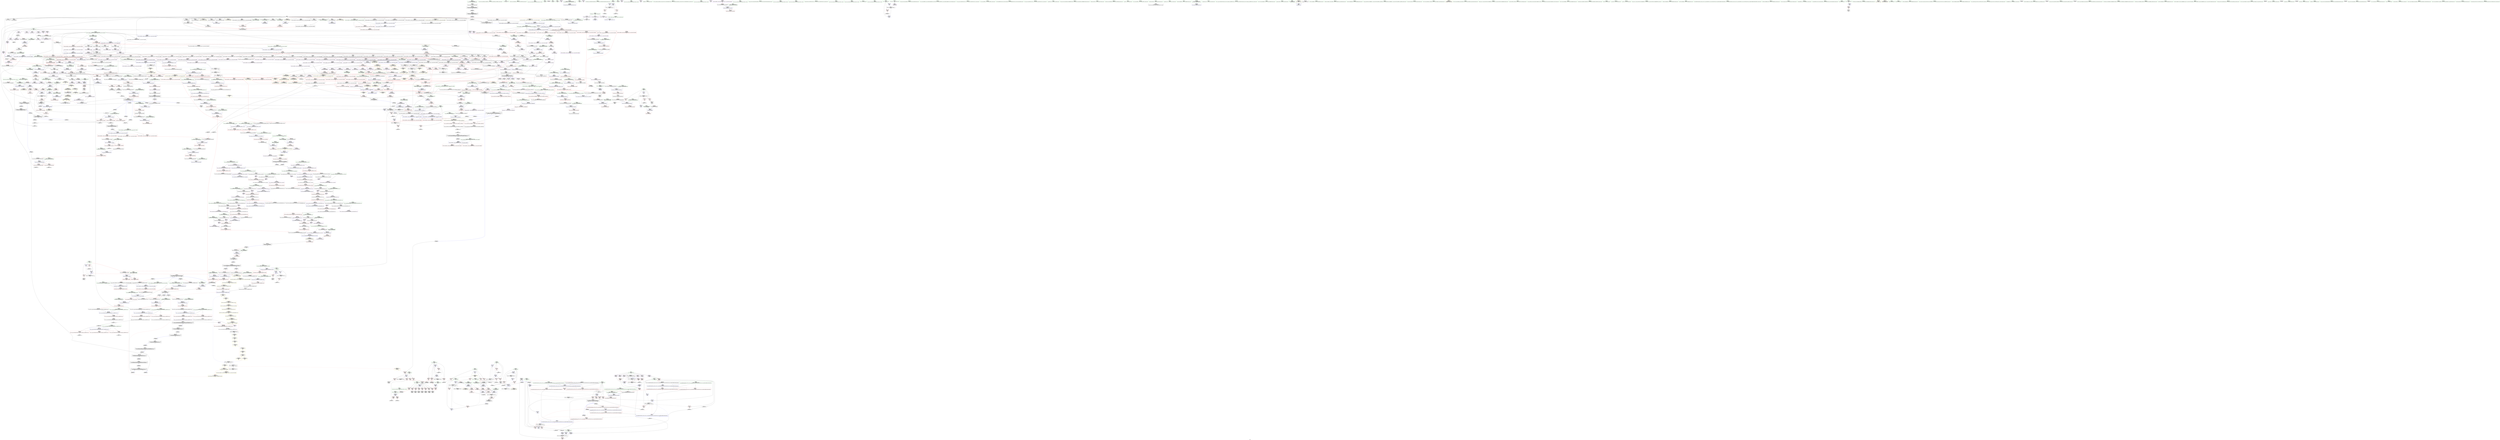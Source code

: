 digraph "SVFG" {
	label="SVFG";

	Node0x55db4b4f2b40 [shape=record,color=grey,label="{NodeID: 0\nNullPtr|{|<s29>101}}"];
	Node0x55db4b4f2b40 -> Node0x55db4b6a76c0[style=solid];
	Node0x55db4b4f2b40 -> Node0x55db4b6a77c0[style=solid];
	Node0x55db4b4f2b40 -> Node0x55db4b6a7890[style=solid];
	Node0x55db4b4f2b40 -> Node0x55db4b6a7960[style=solid];
	Node0x55db4b4f2b40 -> Node0x55db4b6a7a30[style=solid];
	Node0x55db4b4f2b40 -> Node0x55db4b6a7b00[style=solid];
	Node0x55db4b4f2b40 -> Node0x55db4b6a7bd0[style=solid];
	Node0x55db4b4f2b40 -> Node0x55db4b6a7ca0[style=solid];
	Node0x55db4b4f2b40 -> Node0x55db4b6a7d70[style=solid];
	Node0x55db4b4f2b40 -> Node0x55db4b6a7e40[style=solid];
	Node0x55db4b4f2b40 -> Node0x55db4b6a7f10[style=solid];
	Node0x55db4b4f2b40 -> Node0x55db4b6a7fe0[style=solid];
	Node0x55db4b4f2b40 -> Node0x55db4b6a80b0[style=solid];
	Node0x55db4b4f2b40 -> Node0x55db4b6a8180[style=solid];
	Node0x55db4b4f2b40 -> Node0x55db4b6a8250[style=solid];
	Node0x55db4b4f2b40 -> Node0x55db4b6a8320[style=solid];
	Node0x55db4b4f2b40 -> Node0x55db4b6a83f0[style=solid];
	Node0x55db4b4f2b40 -> Node0x55db4b6a84c0[style=solid];
	Node0x55db4b4f2b40 -> Node0x55db4b6a8590[style=solid];
	Node0x55db4b4f2b40 -> Node0x55db4b6a8660[style=solid];
	Node0x55db4b4f2b40 -> Node0x55db4b6a8730[style=solid];
	Node0x55db4b4f2b40 -> Node0x55db4b6b1440[style=solid];
	Node0x55db4b4f2b40 -> Node0x55db4b6b4390[style=solid];
	Node0x55db4b4f2b40 -> Node0x55db4b6b4460[style=solid];
	Node0x55db4b4f2b40 -> Node0x55db4b6b4530[style=solid];
	Node0x55db4b4f2b40 -> Node0x55db4b6d5f50[style=solid];
	Node0x55db4b4f2b40 -> Node0x55db4b6f4fb0[style=solid];
	Node0x55db4b4f2b40 -> Node0x55db4b6c5dc0[style=solid];
	Node0x55db4b4f2b40 -> Node0x55db4b6c5f40[style=solid];
	Node0x55db4b4f2b40:s29 -> Node0x55db4b7cd460[style=solid,color=red];
	Node0x55db4b6ad970 [shape=record,color=red,label="{NodeID: 775\n1305\<--1299\n\<--__p.addr\n_ZNSt16allocator_traitsISaIiEE7destroyIiEEvRS0_PT_\n|{<s0>97}}"];
	Node0x55db4b6ad970:s0 -> Node0x55db4b7d52a0[style=solid,color=red];
	Node0x55db4b7384b0 [shape=record,color=black,label="{NodeID: 1550\nMR_30V_4 = PHI(MR_30V_3, MR_30V_2, )\npts\{169 \}\n}"];
	Node0x55db4b7384b0 -> Node0x55db4b6bcdc0[style=dashed];
	Node0x55db4b7384b0 -> Node0x55db4b6bce90[style=dashed];
	Node0x55db4b6a4360 [shape=record,color=purple,label="{NodeID: 443\n212\<--10\narrayidx5\<--adj\n_Z3dfsiii\n|{<s0>14}}"];
	Node0x55db4b6a4360:s0 -> Node0x55db4b7cefb0[style=solid,color=red];
	Node0x55db4b7d2f20 [shape=record,color=black,label="{NodeID: 2325\n1188 = PHI(907, )\n1st arg _ZN9__gnu_cxxmiIPiSt6vectorIiSaIiEEEENS_17__normal_iteratorIT_T0_E15difference_typeERKS8_SB_ }"];
	Node0x55db4b7d2f20 -> Node0x55db4b6d7200[style=solid];
	Node0x55db4b698280 [shape=record,color=green,label="{NodeID: 111\n723\<--724\n_ZNSt12_Destroy_auxILb1EE9__destroyIPiEEvT_S3_\<--_ZNSt12_Destroy_auxILb1EE9__destroyIPiEEvT_S3__field_insensitive\n}"];
	Node0x55db4b6b34f0 [shape=record,color=blue,label="{NodeID: 886\n376\<--446\ni6\<--inc17\nmain\n}"];
	Node0x55db4b6b34f0 -> Node0x55db4b6bef10[style=dashed];
	Node0x55db4b6b34f0 -> Node0x55db4b6befe0[style=dashed];
	Node0x55db4b6b34f0 -> Node0x55db4b6b34f0[style=dashed];
	Node0x55db4b6b34f0 -> Node0x55db4b7409b0[style=dashed];
	Node0x55db4b6b9ea0 [shape=record,color=purple,label="{NodeID: 554\n1784\<--1525\noffset_0\<--\n}"];
	Node0x55db4b6b9ea0 -> Node0x55db4b6b07c0[style=solid];
	Node0x55db4b69c9f0 [shape=record,color=green,label="{NodeID: 222\n1491\<--1492\n__i.addr\<--__i.addr_field_insensitive\n_ZSt32__make_move_if_noexcept_iteratorIiSt13move_iteratorIPiEET0_PT_\n}"];
	Node0x55db4b69c9f0 -> Node0x55db4b6aec20[style=solid];
	Node0x55db4b69c9f0 -> Node0x55db4b6d8e70[style=solid];
	Node0x55db4b6d87f0 [shape=record,color=blue,label="{NodeID: 997\n1418\<--1414\n__n.addr\<--__n\n_ZN9__gnu_cxx13new_allocatorIiE8allocateEmPKv\n}"];
	Node0x55db4b6d87f0 -> Node0x55db4b6ae810[style=dashed];
	Node0x55db4b6d87f0 -> Node0x55db4b6ae8e0[style=dashed];
	Node0x55db4b6bf8d0 [shape=record,color=red,label="{NodeID: 665\n546\<--506\n\<--__x.addr\n_ZNSt6vectorIiSaIiEE9push_backERKi\n|{<s0>34}}"];
	Node0x55db4b6bf8d0:s0 -> Node0x55db4b7d2ca0[style=solid,color=red];
	Node0x55db4b6aaa50 [shape=record,color=black,label="{NodeID: 333\n660\<--667\n_ZNSt12_Vector_baseIiSaIiEE19_M_get_Tp_allocatorEv_ret\<--\n_ZNSt12_Vector_baseIiSaIiEE19_M_get_Tp_allocatorEv\n|{<s0>8|<s1>51|<s2>63|<s3>66|<s4>71|<s5>75}}"];
	Node0x55db4b6aaa50:s0 -> Node0x55db4b7c73e0[style=solid,color=blue];
	Node0x55db4b6aaa50:s1 -> Node0x55db4b7c8d50[style=solid,color=blue];
	Node0x55db4b6aaa50:s2 -> Node0x55db4b7c9750[style=solid,color=blue];
	Node0x55db4b6aaa50:s3 -> Node0x55db4b7c9b10[style=solid,color=blue];
	Node0x55db4b6aaa50:s4 -> Node0x55db4b7c9e60[style=solid,color=blue];
	Node0x55db4b6aaa50:s5 -> Node0x55db4b7c9fd0[style=solid,color=blue];
	Node0x55db4b7c99d0 [shape=record,color=black,label="{NodeID: 2215\n973 = PHI(1286, )\n}"];
	Node0x55db4b7c99d0 -> Node0x55db4b6c3350[style=solid];
	Node0x55db4b6656b0 [shape=record,color=green,label="{NodeID: 1\n7\<--1\n__dso_handle\<--dummyObj\nGlob }"];
	Node0x55db4b6ada40 [shape=record,color=red,label="{NodeID: 776\n1317\<--1314\nthis1\<--this.addr\n_ZNKSt6vectorIiSaIiEE8max_sizeEv\n}"];
	Node0x55db4b6ada40 -> Node0x55db4b6a1440[style=solid];
	Node0x55db4b6a4430 [shape=record,color=purple,label="{NodeID: 444\n218\<--10\narrayidx9\<--adj\n_Z3dfsiii\n|{<s0>15}}"];
	Node0x55db4b6a4430:s0 -> Node0x55db4b7d4f70[style=solid,color=red];
	Node0x55db4b7d3060 [shape=record,color=black,label="{NodeID: 2326\n795 = PHI(787, )\n0th arg _ZN9__gnu_cxx13new_allocatorIiE10deallocateEPim }"];
	Node0x55db4b7d3060 -> Node0x55db4b6d4f10[style=solid];
	Node0x55db4b698380 [shape=record,color=green,label="{NodeID: 112\n729\<--730\n.addr\<--.addr_field_insensitive\n_ZNSt12_Destroy_auxILb1EE9__destroyIPiEEvT_S3_\n}"];
	Node0x55db4b698380 -> Node0x55db4b6b4ef0[style=solid];
	Node0x55db4b6b35c0 [shape=record,color=blue,label="{NodeID: 887\n378\<--449\nans\<--\nmain\n}"];
	Node0x55db4b6b35c0 -> Node0x55db4b7463b0[style=dashed];
	Node0x55db4b6b9f70 [shape=record,color=purple,label="{NodeID: 555\n1786\<--1527\noffset_0\<--\n}"];
	Node0x55db4b6b9f70 -> Node0x55db4b6d9350[style=solid];
	Node0x55db4b69cac0 [shape=record,color=green,label="{NodeID: 223\n1496\<--1497\n_ZNSt13move_iteratorIPiEC2ES0_\<--_ZNSt13move_iteratorIPiEC2ES0__field_insensitive\n}"];
	Node0x55db4b6d88c0 [shape=record,color=blue,label="{NodeID: 998\n1420\<--1415\n.addr\<--\n_ZN9__gnu_cxx13new_allocatorIiE8allocateEmPKv\n}"];
	Node0x55db4b6bf9a0 [shape=record,color=red,label="{NodeID: 666\n516\<--515\n\<--_M_finish\n_ZNSt6vectorIiSaIiEE9push_backERKi\n}"];
	Node0x55db4b6bf9a0 -> Node0x55db4b6c60c0[style=solid];
	Node0x55db4b6aab20 [shape=record,color=black,label="{NodeID: 334\n688\<--684\nsub.ptr.lhs.cast\<--\n_ZNSt12_Vector_baseIiSaIiEED2Ev\n}"];
	Node0x55db4b6aab20 -> Node0x55db4b6f6750[style=solid];
	Node0x55db4b7c9b10 [shape=record,color=black,label="{NodeID: 2216\n981 = PHI(660, )\n|{<s0>67}}"];
	Node0x55db4b7c9b10:s0 -> Node0x55db4b7d4e20[style=solid,color=red];
	Node0x55db4b675a20 [shape=record,color=green,label="{NodeID: 2\n14\<--1\n\<--dummyObj\nCan only get source location for instruction, argument, global var or function.}"];
	Node0x55db4b6adb10 [shape=record,color=red,label="{NodeID: 777\n1351\<--1331\n\<--retval\n_ZSt3maxImERKT_S2_S2_\n}"];
	Node0x55db4b6adb10 -> Node0x55db4b6a15e0[style=solid];
	Node0x55db4b738aa0 [shape=record,color=black,label="{NodeID: 1552\nMR_18V_3 = PHI(MR_18V_4, MR_18V_2, )\npts\{120001 \}\n|{|<s1>24}}"];
	Node0x55db4b738aa0 -> Node0x55db4b749fb0[style=dashed];
	Node0x55db4b738aa0:s1 -> Node0x55db4b74e010[style=dashed,color=red];
	Node0x55db4b6a4500 [shape=record,color=purple,label="{NodeID: 445\n410\<--10\narrayidx\<--adj\nmain\n|{<s0>24}}"];
	Node0x55db4b6a4500:s0 -> Node0x55db4b7ce400[style=solid,color=red];
	Node0x55db4b7d31a0 [shape=record,color=black,label="{NodeID: 2327\n796 = PHI(788, )\n1st arg _ZN9__gnu_cxx13new_allocatorIiE10deallocateEPim }"];
	Node0x55db4b7d31a0 -> Node0x55db4b6d4fe0[style=solid];
	Node0x55db4b698450 [shape=record,color=green,label="{NodeID: 113\n731\<--732\n.addr1\<--.addr1_field_insensitive\n_ZNSt12_Destroy_auxILb1EE9__destroyIPiEEvT_S3_\n}"];
	Node0x55db4b698450 -> Node0x55db4b6b4fc0[style=solid];
	Node0x55db4b6b3690 [shape=record,color=blue,label="{NodeID: 888\n380\<--14\nroot\<--\nmain\n}"];
	Node0x55db4b6b3690 -> Node0x55db4b6bf180[style=dashed];
	Node0x55db4b6b3690 -> Node0x55db4b6bf250[style=dashed];
	Node0x55db4b6b3690 -> Node0x55db4b6bf320[style=dashed];
	Node0x55db4b6b3690 -> Node0x55db4b6bf3f0[style=dashed];
	Node0x55db4b6b3690 -> Node0x55db4b6b3900[style=dashed];
	Node0x55db4b6b3690 -> Node0x55db4b7413b0[style=dashed];
	Node0x55db4b6ba040 [shape=record,color=purple,label="{NodeID: 556\n1787\<--1528\noffset_0\<--\n}"];
	Node0x55db4b6ba040 -> Node0x55db4b6b0890[style=solid];
	Node0x55db4b69cbc0 [shape=record,color=green,label="{NodeID: 224\n1505\<--1506\n__first\<--__first_field_insensitive\n_ZSt18uninitialized_copyISt13move_iteratorIPiES1_ET0_T_S4_S3_\n}"];
	Node0x55db4b69cbc0 -> Node0x55db4b6a22e0[style=solid];
	Node0x55db4b69cbc0 -> Node0x55db4b6b9a90[style=solid];
	Node0x55db4b6d8990 [shape=record,color=blue,label="{NodeID: 999\n1462\<--1446\ncoerce.dive\<--__first.coerce\n_ZSt22__uninitialized_copy_aISt13move_iteratorIPiES1_iET0_T_S4_S3_RSaIT1_E\n}"];
	Node0x55db4b6d8990 -> Node0x55db4b6b0620[style=dashed];
	Node0x55db4b6bfa70 [shape=record,color=red,label="{NodeID: 667\n520\<--519\n\<--_M_end_of_storage\n_ZNSt6vectorIiSaIiEE9push_backERKi\n}"];
	Node0x55db4b6bfa70 -> Node0x55db4b6c60c0[style=solid];
	Node0x55db4b6aabf0 [shape=record,color=black,label="{NodeID: 335\n689\<--687\nsub.ptr.rhs.cast\<--\n_ZNSt12_Vector_baseIiSaIiEED2Ev\n}"];
	Node0x55db4b6aabf0 -> Node0x55db4b6f6750[style=solid];
	Node0x55db4b7c9c50 [shape=record,color=black,label="{NodeID: 2217\n982 = PHI(1245, )\n}"];
	Node0x55db4b7c9c50 -> Node0x55db4b6d61c0[style=solid];
	Node0x55db4b675d60 [shape=record,color=green,label="{NodeID: 3\n24\<--1\n.str\<--dummyObj\nGlob }"];
	Node0x55db4b6adbe0 [shape=record,color=red,label="{NodeID: 778\n1339\<--1333\n\<--__a.addr\n_ZSt3maxImERKT_S2_S2_\n}"];
	Node0x55db4b6adbe0 -> Node0x55db4b6adf20[style=solid];
	Node0x55db4b738fa0 [shape=record,color=black,label="{NodeID: 1553\nMR_32V_3 = PHI(MR_32V_4, MR_32V_2, )\npts\{171 \}\n|{|<s3>17|<s4>17|<s5>17}}"];
	Node0x55db4b738fa0 -> Node0x55db4b6bcf60[style=dashed];
	Node0x55db4b738fa0 -> Node0x55db4b6bd030[style=dashed];
	Node0x55db4b738fa0 -> Node0x55db4b738fa0[style=dashed];
	Node0x55db4b738fa0:s3 -> Node0x55db4b6be960[style=dashed,color=red];
	Node0x55db4b738fa0:s4 -> Node0x55db4b6bea30[style=dashed,color=red];
	Node0x55db4b738fa0:s5 -> Node0x55db4b6b2da0[style=dashed,color=red];
	Node0x55db4b6a45d0 [shape=record,color=purple,label="{NodeID: 446\n436\<--10\narrayidx13\<--adj\nmain\n|{<s0>26}}"];
	Node0x55db4b6a45d0:s0 -> Node0x55db4b7ccfa0[style=solid,color=red];
	Node0x55db4b7d32e0 [shape=record,color=black,label="{NodeID: 2328\n797 = PHI(789, )\n2nd arg _ZN9__gnu_cxx13new_allocatorIiE10deallocateEPim }"];
	Node0x55db4b7d32e0 -> Node0x55db4b6d50b0[style=solid];
	Node0x55db4b69d000 [shape=record,color=green,label="{NodeID: 114\n740\<--741\nthis.addr\<--this.addr_field_insensitive\n_ZNSt12_Vector_baseIiSaIiEE13_M_deallocateEPim\n}"];
	Node0x55db4b69d000 -> Node0x55db4b6c0ec0[style=solid];
	Node0x55db4b69d000 -> Node0x55db4b6b5090[style=solid];
	Node0x55db4b6b3760 [shape=record,color=blue,label="{NodeID: 889\n382\<--459\nref.tmp\<--call22\nmain\n|{|<s3>29}}"];
	Node0x55db4b6b3760 -> Node0x55db4b6bf4c0[style=dashed];
	Node0x55db4b6b3760 -> Node0x55db4b6b3760[style=dashed];
	Node0x55db4b6b3760 -> Node0x55db4b7418b0[style=dashed];
	Node0x55db4b6b3760:s3 -> Node0x55db4b75b1b0[style=dashed,color=red];
	Node0x55db4b6ba110 [shape=record,color=purple,label="{NodeID: 557\n1558\<--1548\ncoerce.dive\<--__first\n_ZNSt20__uninitialized_copyILb1EE13__uninit_copyISt13move_iteratorIPiES3_EET0_T_S6_S5_\n}"];
	Node0x55db4b6ba110 -> Node0x55db4b6d9420[style=solid];
	Node0x55db4b69cc90 [shape=record,color=green,label="{NodeID: 225\n1507\<--1508\n__last\<--__last_field_insensitive\n_ZSt18uninitialized_copyISt13move_iteratorIPiES1_ET0_T_S4_S3_\n}"];
	Node0x55db4b69cc90 -> Node0x55db4b6a23b0[style=solid];
	Node0x55db4b69cc90 -> Node0x55db4b6b9b60[style=solid];
	Node0x55db4b6d8a60 [shape=record,color=blue,label="{NodeID: 1000\n1464\<--1447\ncoerce.dive1\<--__last.coerce\n_ZSt22__uninitialized_copy_aISt13move_iteratorIPiES1_iET0_T_S4_S3_RSaIT1_E\n}"];
	Node0x55db4b6d8a60 -> Node0x55db4b6b06f0[style=dashed];
	Node0x55db4b6bfb40 [shape=record,color=red,label="{NodeID: 668\n529\<--528\n\<--_M_finish5\n_ZNSt6vectorIiSaIiEE9push_backERKi\n|{<s0>32}}"];
	Node0x55db4b6bfb40:s0 -> Node0x55db4b7d1450[style=solid,color=red];
	Node0x55db4b6aacc0 [shape=record,color=black,label="{NodeID: 336\n754\<--753\n\<--_M_impl\n_ZNSt12_Vector_baseIiSaIiEE13_M_deallocateEPim\n|{<s0>46}}"];
	Node0x55db4b6aacc0:s0 -> Node0x55db4b7d08f0[style=solid,color=red];
	Node0x55db4b7c9d90 [shape=record,color=black,label="{NodeID: 2218\n992 = PHI()\n}"];
	Node0x55db4b675e20 [shape=record,color=green,label="{NodeID: 4\n26\<--1\n.str.2\<--dummyObj\nGlob }"];
	Node0x55db4b6adcb0 [shape=record,color=red,label="{NodeID: 779\n1348\<--1333\n\<--__a.addr\n_ZSt3maxImERKT_S2_S2_\n}"];
	Node0x55db4b6adcb0 -> Node0x55db4b6d7fd0[style=solid];
	Node0x55db4b7394a0 [shape=record,color=black,label="{NodeID: 1554\nMR_34V_3 = PHI(MR_34V_4, MR_34V_2, )\npts\{173 \}\n|{|<s4>17|<s5>17|<s6>17|<s7>17}}"];
	Node0x55db4b7394a0 -> Node0x55db4b6bd100[style=dashed];
	Node0x55db4b7394a0 -> Node0x55db4b6bd1d0[style=dashed];
	Node0x55db4b7394a0 -> Node0x55db4b6b24b0[style=dashed];
	Node0x55db4b7394a0 -> Node0x55db4b7394a0[style=dashed];
	Node0x55db4b7394a0:s4 -> Node0x55db4b6be960[style=dashed,color=red];
	Node0x55db4b7394a0:s5 -> Node0x55db4b6bea30[style=dashed,color=red];
	Node0x55db4b7394a0:s6 -> Node0x55db4b6beb00[style=dashed,color=red];
	Node0x55db4b7394a0:s7 -> Node0x55db4b6b2e70[style=dashed,color=red];
	Node0x55db4b6a46a0 [shape=record,color=purple,label="{NodeID: 447\n442\<--10\narrayidx15\<--adj\nmain\n|{<s0>27}}"];
	Node0x55db4b6a46a0:s0 -> Node0x55db4b7ccfa0[style=solid,color=red];
	Node0x55db4b7d3420 [shape=record,color=black,label="{NodeID: 2329\n114 = PHI(105, )\n0th arg _ZNSt6vectorIiSaIiEED2Ev }"];
	Node0x55db4b7d3420 -> Node0x55db4b6b16e0[style=solid];
	Node0x55db4b69d090 [shape=record,color=green,label="{NodeID: 115\n742\<--743\n__p.addr\<--__p.addr_field_insensitive\n_ZNSt12_Vector_baseIiSaIiEE13_M_deallocateEPim\n}"];
	Node0x55db4b69d090 -> Node0x55db4b6c0f90[style=solid];
	Node0x55db4b69d090 -> Node0x55db4b6c1060[style=solid];
	Node0x55db4b69d090 -> Node0x55db4b6b5160[style=solid];
	Node0x55db4b6b3830 [shape=record,color=blue,label="{NodeID: 890\n378\<--464\nans\<--\nmain\n}"];
	Node0x55db4b6b3830 -> Node0x55db4b7463b0[style=dashed];
	Node0x55db4b6ba1e0 [shape=record,color=purple,label="{NodeID: 558\n1560\<--1550\ncoerce.dive1\<--__last\n_ZNSt20__uninitialized_copyILb1EE13__uninit_copyISt13move_iteratorIPiES3_EET0_T_S6_S5_\n}"];
	Node0x55db4b6ba1e0 -> Node0x55db4b6d94f0[style=solid];
	Node0x55db4b69cd60 [shape=record,color=green,label="{NodeID: 226\n1509\<--1510\n__result.addr\<--__result.addr_field_insensitive\n_ZSt18uninitialized_copyISt13move_iteratorIPiES1_ET0_T_S4_S3_\n}"];
	Node0x55db4b69cd60 -> Node0x55db4b6aedc0[style=solid];
	Node0x55db4b69cd60 -> Node0x55db4b6d90e0[style=solid];
	Node0x55db4b6d8b30 [shape=record,color=blue,label="{NodeID: 1001\n1454\<--1448\n__result.addr\<--__result\n_ZSt22__uninitialized_copy_aISt13move_iteratorIPiES1_iET0_T_S4_S3_RSaIT1_E\n}"];
	Node0x55db4b6d8b30 -> Node0x55db4b6ae9b0[style=dashed];
	Node0x55db4b6bfc10 [shape=record,color=red,label="{NodeID: 669\n537\<--536\n\<--_M_finish7\n_ZNSt6vectorIiSaIiEE9push_backERKi\n}"];
	Node0x55db4b6bfc10 -> Node0x55db4b6b6420[style=solid];
	Node0x55db4b6aad90 [shape=record,color=black,label="{NodeID: 337\n768\<--767\n\<--this1\n_ZNSt12_Vector_baseIiSaIiEE12_Vector_implD2Ev\n|{<s0>47}}"];
	Node0x55db4b6aad90:s0 -> Node0x55db4b7d5d60[style=solid,color=red];
	Node0x55db4b7c9e60 [shape=record,color=black,label="{NodeID: 2219\n1017 = PHI(660, )\n|{<s0>72}}"];
	Node0x55db4b7c9e60:s0 -> Node0x55db4b7ce200[style=solid,color=red];
	Node0x55db4b675ee0 [shape=record,color=green,label="{NodeID: 5\n28\<--1\n.str.3\<--dummyObj\nGlob }"];
	Node0x55db4b6add80 [shape=record,color=red,label="{NodeID: 780\n1341\<--1335\n\<--__b.addr\n_ZSt3maxImERKT_S2_S2_\n}"];
	Node0x55db4b6add80 -> Node0x55db4b6adff0[style=solid];
	Node0x55db4b7399a0 [shape=record,color=black,label="{NodeID: 1555\nMR_36V_3 = PHI(MR_36V_4, MR_36V_2, )\npts\{175 \}\n}"];
	Node0x55db4b7399a0 -> Node0x55db4b6bd2a0[style=dashed];
	Node0x55db4b7399a0 -> Node0x55db4b6bd370[style=dashed];
	Node0x55db4b7399a0 -> Node0x55db4b6bd440[style=dashed];
	Node0x55db4b7399a0 -> Node0x55db4b6b2580[style=dashed];
	Node0x55db4b6a4770 [shape=record,color=purple,label="{NodeID: 448\n385\<--24\n\<--.str\nmain\n}"];
	Node0x55db4b7d3560 [shape=record,color=black,label="{NodeID: 2330\n1295 = PHI(998, )\n0th arg _ZNSt16allocator_traitsISaIiEE7destroyIiEEvRS0_PT_ }"];
	Node0x55db4b7d3560 -> Node0x55db4b6d7af0[style=solid];
	Node0x55db4b69d160 [shape=record,color=green,label="{NodeID: 116\n744\<--745\n__n.addr\<--__n.addr_field_insensitive\n_ZNSt12_Vector_baseIiSaIiEE13_M_deallocateEPim\n}"];
	Node0x55db4b69d160 -> Node0x55db4b6c1130[style=solid];
	Node0x55db4b69d160 -> Node0x55db4b6b5230[style=solid];
	Node0x55db4b6b3900 [shape=record,color=blue,label="{NodeID: 891\n380\<--468\nroot\<--inc25\nmain\n}"];
	Node0x55db4b6b3900 -> Node0x55db4b6bf180[style=dashed];
	Node0x55db4b6b3900 -> Node0x55db4b6bf250[style=dashed];
	Node0x55db4b6b3900 -> Node0x55db4b6bf320[style=dashed];
	Node0x55db4b6b3900 -> Node0x55db4b6bf3f0[style=dashed];
	Node0x55db4b6b3900 -> Node0x55db4b6b3900[style=dashed];
	Node0x55db4b6b3900 -> Node0x55db4b7413b0[style=dashed];
	Node0x55db4b74f4d0 [shape=record,color=yellow,style=double,label="{NodeID: 1666\n229V_1 = ENCHI(MR_229V_0)\npts\{120000 120001 \}\nFun[_ZN9__gnu_cxx17__normal_iteratorIPiSt6vectorIiSaIiEEEC2ERKS1_]}"];
	Node0x55db4b74f4d0 -> Node0x55db4b6ae4d0[style=dashed];
	Node0x55db4b6ba2b0 [shape=record,color=purple,label="{NodeID: 559\n1570\<--1554\ncoerce.dive3\<--agg.tmp\n_ZNSt20__uninitialized_copyILb1EE13__uninit_copyISt13move_iteratorIPiES3_EET0_T_S6_S5_\n}"];
	Node0x55db4b6ba2b0 -> Node0x55db4b6af100[style=solid];
	Node0x55db4b69ce30 [shape=record,color=green,label="{NodeID: 227\n1511\<--1512\n__assignable\<--__assignable_field_insensitive\n_ZSt18uninitialized_copyISt13move_iteratorIPiES1_ET0_T_S4_S3_\n}"];
	Node0x55db4b69ce30 -> Node0x55db4b6d91b0[style=solid];
	Node0x55db4b6d8c00 [shape=record,color=blue,label="{NodeID: 1002\n1456\<--1449\n.addr\<--\n_ZSt22__uninitialized_copy_aISt13move_iteratorIPiES1_iET0_T_S4_S3_RSaIT1_E\n}"];
	Node0x55db4b6bfce0 [shape=record,color=red,label="{NodeID: 670\n548\<--547\n\<--coerce.dive8\n_ZNSt6vectorIiSaIiEE9push_backERKi\n|{<s0>34}}"];
	Node0x55db4b6bfce0:s0 -> Node0x55db4b7d2b90[style=solid,color=red];
	Node0x55db4b6aae60 [shape=record,color=black,label="{NodeID: 338\n787\<--786\n\<--\n_ZNSt16allocator_traitsISaIiEE10deallocateERS0_Pim\n|{<s0>48}}"];
	Node0x55db4b6aae60:s0 -> Node0x55db4b7d3060[style=solid,color=red];
	Node0x55db4b7c9fd0 [shape=record,color=black,label="{NodeID: 2220\n1037 = PHI(660, )\n|{<s0>76}}"];
	Node0x55db4b7c9fd0:s0 -> Node0x55db4b7ce200[style=solid,color=red];
	Node0x55db4b676340 [shape=record,color=green,label="{NodeID: 6\n30\<--1\n.str.4\<--dummyObj\nGlob }"];
	Node0x55db4b6ade50 [shape=record,color=red,label="{NodeID: 781\n1345\<--1335\n\<--__b.addr\n_ZSt3maxImERKT_S2_S2_\n}"];
	Node0x55db4b6ade50 -> Node0x55db4b6d7f00[style=solid];
	Node0x55db4b739a90 [shape=record,color=black,label="{NodeID: 1556\nMR_38V_2 = PHI(MR_38V_3, MR_38V_1, )\npts\{177 \}\n}"];
	Node0x55db4b739a90 -> Node0x55db4b6b20a0[style=dashed];
	Node0x55db4b6a4840 [shape=record,color=purple,label="{NodeID: 449\n400\<--24\n\<--.str\nmain\n}"];
	Node0x55db4b7d36a0 [shape=record,color=black,label="{NodeID: 2331\n1296 = PHI(1001, )\n1st arg _ZNSt16allocator_traitsISaIiEE7destroyIiEEvRS0_PT_ }"];
	Node0x55db4b7d36a0 -> Node0x55db4b6d7bc0[style=solid];
	Node0x55db4b69d230 [shape=record,color=green,label="{NodeID: 117\n758\<--759\n_ZNSt16allocator_traitsISaIiEE10deallocateERS0_Pim\<--_ZNSt16allocator_traitsISaIiEE10deallocateERS0_Pim_field_insensitive\n}"];
	Node0x55db4b6b39d0 [shape=record,color=blue,label="{NodeID: 892\n13\<--476\nT\<--dec29\nmain\n}"];
	Node0x55db4b6b39d0 -> Node0x55db4b73f0b0[style=dashed];
	Node0x55db4b6ba380 [shape=record,color=purple,label="{NodeID: 560\n1572\<--1556\ncoerce.dive4\<--agg.tmp2\n_ZNSt20__uninitialized_copyILb1EE13__uninit_copyISt13move_iteratorIPiES3_EET0_T_S6_S5_\n}"];
	Node0x55db4b6ba380 -> Node0x55db4b6af1d0[style=solid];
	Node0x55db4b69cf00 [shape=record,color=green,label="{NodeID: 228\n1513\<--1514\nagg.tmp\<--agg.tmp_field_insensitive\n_ZSt18uninitialized_copyISt13move_iteratorIPiES1_ET0_T_S4_S3_\n}"];
	Node0x55db4b69cf00 -> Node0x55db4b6a2480[style=solid];
	Node0x55db4b69cf00 -> Node0x55db4b6b9c30[style=solid];
	Node0x55db4b6d8cd0 [shape=record,color=blue, style = dotted,label="{NodeID: 1003\n1777\<--1779\noffset_0\<--dummyVal\n_ZSt22__uninitialized_copy_aISt13move_iteratorIPiES1_iET0_T_S4_S3_RSaIT1_E\n}"];
	Node0x55db4b6d8cd0 -> Node0x55db4b6aea80[style=dashed];
	Node0x55db4b6bfdb0 [shape=record,color=red,label="{NodeID: 671\n577\<--557\n\<--retval\n_ZSt3minIiERKT_S2_S2_\n}"];
	Node0x55db4b6bfdb0 -> Node0x55db4b6aa710[style=solid];
	Node0x55db4b6aaf30 [shape=record,color=black,label="{NodeID: 339\n809\<--808\n\<--\n_ZN9__gnu_cxx13new_allocatorIiE10deallocateEPim\n}"];
	Node0x55db4b7ca110 [shape=record,color=black,label="{NodeID: 2221\n1121 = PHI(1125, )\n}"];
	Node0x55db4b7ca110 -> Node0x55db4b6c3d10[style=solid];
	Node0x55db4b676400 [shape=record,color=green,label="{NodeID: 7\n32\<--1\n.str.5\<--dummyObj\nGlob }"];
	Node0x55db4b6adf20 [shape=record,color=red,label="{NodeID: 782\n1340\<--1339\n\<--\n_ZSt3maxImERKT_S2_S2_\n}"];
	Node0x55db4b6adf20 -> Node0x55db4b6c51c0[style=solid];
	Node0x55db4b739b80 [shape=record,color=black,label="{NodeID: 1557\nMR_40V_2 = PHI(MR_40V_3, MR_40V_1, )\npts\{179 \}\n}"];
	Node0x55db4b739b80 -> Node0x55db4b6b2170[style=dashed];
	Node0x55db4b739b80 -> Node0x55db4b739b80[style=dashed];
	Node0x55db4b6a4910 [shape=record,color=purple,label="{NodeID: 450\n396\<--26\n\<--.str.2\nmain\n}"];
	Node0x55db4b7d37e0 [shape=record,color=black,label="{NodeID: 2332\n1329 = PHI(1144, )\n0th arg _ZSt3maxImERKT_S2_S2_ }"];
	Node0x55db4b7d37e0 -> Node0x55db4b6d7d60[style=solid];
	Node0x55db4b69d330 [shape=record,color=green,label="{NodeID: 118\n764\<--765\nthis.addr\<--this.addr_field_insensitive\n_ZNSt12_Vector_baseIiSaIiEE12_Vector_implD2Ev\n}"];
	Node0x55db4b69d330 -> Node0x55db4b6c1200[style=solid];
	Node0x55db4b69d330 -> Node0x55db4b6b5300[style=solid];
	Node0x55db4b6b3aa0 [shape=record,color=blue,label="{NodeID: 893\n489\<--488\nthis.addr\<--this\n_ZNSt6vectorIiSaIiEE5clearEv\n}"];
	Node0x55db4b6b3aa0 -> Node0x55db4b6bf590[style=dashed];
	Node0x55db4b6ba450 [shape=record,color=purple,label="{NodeID: 561\n1789\<--1563\noffset_0\<--\n}"];
	Node0x55db4b6ba450 -> Node0x55db4b6d9690[style=solid];
	Node0x55db4b6a5390 [shape=record,color=green,label="{NodeID: 229\n1515\<--1516\nagg.tmp2\<--agg.tmp2_field_insensitive\n_ZSt18uninitialized_copyISt13move_iteratorIPiES1_ET0_T_S4_S3_\n}"];
	Node0x55db4b6a5390 -> Node0x55db4b6a2550[style=solid];
	Node0x55db4b6a5390 -> Node0x55db4b6b9d00[style=solid];
	Node0x55db4b6d8da0 [shape=record,color=blue, style = dotted,label="{NodeID: 1004\n1780\<--1782\noffset_0\<--dummyVal\n_ZSt22__uninitialized_copy_aISt13move_iteratorIPiES1_iET0_T_S4_S3_RSaIT1_E\n}"];
	Node0x55db4b6d8da0 -> Node0x55db4b6aeb50[style=dashed];
	Node0x55db4b757d10 [shape=record,color=yellow,style=double,label="{NodeID: 1779\n42V_1 = ENCHI(MR_42V_0)\npts\{1437 \}\nFun[_ZSt18uninitialized_copyISt13move_iteratorIPiES1_ET0_T_S4_S3_]|{<s0>111}}"];
	Node0x55db4b757d10:s0 -> Node0x55db4b750900[style=dashed,color=red];
	Node0x55db4b6bfe80 [shape=record,color=red,label="{NodeID: 672\n567\<--559\n\<--__a.addr\n_ZSt3minIiERKT_S2_S2_\n}"];
	Node0x55db4b6bfe80 -> Node0x55db4b6c0290[style=solid];
	Node0x55db4b6ab000 [shape=record,color=black,label="{NodeID: 340\n822\<--821\n\<--this1\n_ZNSaIiED2Ev\n|{<s0>50}}"];
	Node0x55db4b6ab000:s0 -> Node0x55db4b7cd570[style=solid,color=red];
	Node0x55db4b7ca250 [shape=record,color=black,label="{NodeID: 2222\n1150 = PHI(1312, )\n}"];
	Node0x55db4b7ca250 -> Node0x55db4b6f7950[style=solid];
	Node0x55db4b6764c0 [shape=record,color=green,label="{NodeID: 8\n35\<--1\n\<--dummyObj\nCan only get source location for instruction, argument, global var or function.}"];
	Node0x55db4b6adff0 [shape=record,color=red,label="{NodeID: 783\n1342\<--1341\n\<--\n_ZSt3maxImERKT_S2_S2_\n}"];
	Node0x55db4b6adff0 -> Node0x55db4b6c51c0[style=solid];
	Node0x55db4b73c910 [shape=record,color=black,label="{NodeID: 1558\nMR_44V_3 = PHI(MR_44V_4, MR_44V_2, )\npts\{90000 \}\n|{|<s3>16|<s4>16|<s5>16|<s6>16|<s7>28}}"];
	Node0x55db4b73c910 -> Node0x55db4b6bdfa0[style=dashed];
	Node0x55db4b73c910 -> Node0x55db4b6be070[style=dashed];
	Node0x55db4b73c910 -> Node0x55db4b73c910[style=dashed];
	Node0x55db4b73c910:s3 -> Node0x55db4b6b1bc0[style=dashed,color=red];
	Node0x55db4b73c910:s4 -> Node0x55db4b6bdd30[style=dashed,color=blue];
	Node0x55db4b73c910:s5 -> Node0x55db4b6bde00[style=dashed,color=blue];
	Node0x55db4b73c910:s6 -> Node0x55db4b6b2240[style=dashed,color=blue];
	Node0x55db4b73c910:s7 -> Node0x55db4b7472b0[style=dashed,color=blue];
	Node0x55db4b6a49e0 [shape=record,color=purple,label="{NodeID: 451\n426\<--28\n\<--.str.3\nmain\n}"];
	Node0x55db4b7d3920 [shape=record,color=black,label="{NodeID: 2333\n1330 = PHI(1138, )\n1st arg _ZSt3maxImERKT_S2_S2_ }"];
	Node0x55db4b7d3920 -> Node0x55db4b6d7e30[style=solid];
	Node0x55db4b69d400 [shape=record,color=green,label="{NodeID: 119\n770\<--771\n_ZNSaIiED2Ev\<--_ZNSaIiED2Ev_field_insensitive\n}"];
	Node0x55db4b6b3b70 [shape=record,color=blue,label="{NodeID: 894\n504\<--502\nthis.addr\<--this\n_ZNSt6vectorIiSaIiEE9push_backERKi\n}"];
	Node0x55db4b6b3b70 -> Node0x55db4b6bf730[style=dashed];
	Node0x55db4b6ba520 [shape=record,color=purple,label="{NodeID: 562\n1790\<--1564\noffset_0\<--\n}"];
	Node0x55db4b6ba520 -> Node0x55db4b6b0960[style=solid];
	Node0x55db4b6a5460 [shape=record,color=green,label="{NodeID: 230\n1536\<--1537\n_ZNSt20__uninitialized_copyILb1EE13__uninit_copyISt13move_iteratorIPiES3_EET0_T_S6_S5_\<--_ZNSt20__uninitialized_copyILb1EE13__uninit_copyISt13move_iteratorIPiES3_EET0_T_S6_S5__field_insensitive\n}"];
	Node0x55db4b6d8e70 [shape=record,color=blue,label="{NodeID: 1005\n1491\<--1488\n__i.addr\<--__i\n_ZSt32__make_move_if_noexcept_iteratorIiSt13move_iteratorIPiEET0_PT_\n}"];
	Node0x55db4b6d8e70 -> Node0x55db4b6aec20[style=dashed];
	Node0x55db4b6bff50 [shape=record,color=red,label="{NodeID: 673\n574\<--559\n\<--__a.addr\n_ZSt3minIiERKT_S2_S2_\n}"];
	Node0x55db4b6bff50 -> Node0x55db4b6b4120[style=solid];
	Node0x55db4b6ab0d0 [shape=record,color=black,label="{NodeID: 341\n834\<--839\n_ZSt4moveIRiEONSt16remove_referenceIT_E4typeEOS2__ret\<--\n_ZSt4moveIRiEONSt16remove_referenceIT_E4typeEOS2_\n|{<s0>18|<s1>19|<s2>20}}"];
	Node0x55db4b6ab0d0:s0 -> Node0x55db4b7c7d10[style=solid,color=blue];
	Node0x55db4b6ab0d0:s1 -> Node0x55db4b7c7e50[style=solid,color=blue];
	Node0x55db4b6ab0d0:s2 -> Node0x55db4b7c7f90[style=solid,color=blue];
	Node0x55db4b7ca390 [shape=record,color=black,label="{NodeID: 2223\n1153 = PHI(305, )\n}"];
	Node0x55db4b7ca390 -> Node0x55db4b6f7950[style=solid];
	Node0x55db4b676580 [shape=record,color=green,label="{NodeID: 9\n187\<--1\n\<--dummyObj\nCan only get source location for instruction, argument, global var or function.}"];
	Node0x55db4b6ae0c0 [shape=record,color=red,label="{NodeID: 784\n1358\<--1355\n\<--__a.addr\n_ZNSt16allocator_traitsISaIiEE8max_sizeERKS0_\n}"];
	Node0x55db4b6ae0c0 -> Node0x55db4b6a16b0[style=solid];
	Node0x55db4b73cde0 [shape=record,color=black,label="{NodeID: 1559\nMR_2V_2 = PHI(MR_2V_3, MR_2V_1, )\npts\{120000 120001 120002 \}\n|{<s0>3}}"];
	Node0x55db4b73cde0:s0 -> Node0x55db4b75a970[style=dashed,color=red];
	Node0x55db4b6a4ab0 [shape=record,color=purple,label="{NodeID: 452\n472\<--30\n\<--.str.4\nmain\n}"];
	Node0x55db4b7d3a60 [shape=record,color=black,label="{NodeID: 2334\n1685 = PHI(1670, )\n0th arg _ZNSt11__copy_moveILb1ELb1ESt26random_access_iterator_tagE8__copy_mIiEEPT_PKS3_S6_S4_ }"];
	Node0x55db4b7d3a60 -> Node0x55db4b6da390[style=solid];
	Node0x55db4b69d500 [shape=record,color=green,label="{NodeID: 120\n777\<--778\n__a.addr\<--__a.addr_field_insensitive\n_ZNSt16allocator_traitsISaIiEE10deallocateERS0_Pim\n}"];
	Node0x55db4b69d500 -> Node0x55db4b6c12d0[style=solid];
	Node0x55db4b69d500 -> Node0x55db4b6d4ca0[style=solid];
	Node0x55db4b6b3c40 [shape=record,color=blue,label="{NodeID: 895\n506\<--503\n__x.addr\<--__x\n_ZNSt6vectorIiSaIiEE9push_backERKi\n}"];
	Node0x55db4b6b3c40 -> Node0x55db4b6bf800[style=dashed];
	Node0x55db4b6b3c40 -> Node0x55db4b6bf8d0[style=dashed];
	Node0x55db4b6ba5f0 [shape=record,color=purple,label="{NodeID: 563\n1792\<--1566\noffset_0\<--\n}"];
	Node0x55db4b6ba5f0 -> Node0x55db4b6d9760[style=solid];
	Node0x55db4b6a5530 [shape=record,color=green,label="{NodeID: 231\n1548\<--1549\n__first\<--__first_field_insensitive\n_ZNSt20__uninitialized_copyILb1EE13__uninit_copyISt13move_iteratorIPiES3_EET0_T_S6_S5_\n}"];
	Node0x55db4b6a5530 -> Node0x55db4b6a26f0[style=solid];
	Node0x55db4b6a5530 -> Node0x55db4b6ba110[style=solid];
	Node0x55db4b6d8f40 [shape=record,color=blue,label="{NodeID: 1006\n1517\<--1502\ncoerce.dive\<--__first.coerce\n_ZSt18uninitialized_copyISt13move_iteratorIPiES1_ET0_T_S4_S3_\n}"];
	Node0x55db4b6d8f40 -> Node0x55db4b6b07c0[style=dashed];
	Node0x55db4b6c0020 [shape=record,color=red,label="{NodeID: 674\n565\<--561\n\<--__b.addr\n_ZSt3minIiERKT_S2_S2_\n}"];
	Node0x55db4b6c0020 -> Node0x55db4b6c01c0[style=solid];
	Node0x55db4b6ab1a0 [shape=record,color=black,label="{NodeID: 342\n852\<--850\n\<--this1\n_ZNSt6vectorIiSaIiEE15_M_erase_at_endEPi\n}"];
	Node0x55db4b6ab1a0 -> Node0x55db4b6b7050[style=solid];
	Node0x55db4b6ab1a0 -> Node0x55db4b6b7120[style=solid];
	Node0x55db4b7ca4d0 [shape=record,color=black,label="{NodeID: 2224\n1163 = PHI(305, )\n}"];
	Node0x55db4b7ca4d0 -> Node0x55db4b6f7ad0[style=solid];
	Node0x55db4b676680 [shape=record,color=green,label="{NodeID: 10\n198\<--1\n\<--dummyObj\nCan only get source location for instruction, argument, global var or function.|{<s0>28}}"];
	Node0x55db4b676680:s0 -> Node0x55db4b7cfec0[style=solid,color=red];
	Node0x55db4b6ae190 [shape=record,color=red,label="{NodeID: 785\n1369\<--1366\nthis1\<--this.addr\n_ZNKSt12_Vector_baseIiSaIiEE19_M_get_Tp_allocatorEv\n}"];
	Node0x55db4b6ae190 -> Node0x55db4b6b91a0[style=solid];
	Node0x55db4b73d2b0 [shape=record,color=black,label="{NodeID: 1560\nMR_42V_3 = PHI(MR_42V_4, MR_42V_2, )\npts\{1437 \}\n|{<s0>26|<s1>27}}"];
	Node0x55db4b73d2b0:s0 -> Node0x55db4b770b70[style=dashed,color=blue];
	Node0x55db4b73d2b0:s1 -> Node0x55db4b7495b0[style=dashed,color=blue];
	Node0x55db4b6a4b80 [shape=record,color=purple,label="{NodeID: 453\n922\<--32\n\<--.str.5\n_ZNSt6vectorIiSaIiEE17_M_realloc_insertIJRKiEEEvN9__gnu_cxx17__normal_iteratorIPiS1_EEDpOT_\n|{<s0>56}}"];
	Node0x55db4b6a4b80:s0 -> Node0x55db4b7cebf0[style=solid,color=red];
	Node0x55db4b7d3ba0 [shape=record,color=black,label="{NodeID: 2335\n1686 = PHI(1671, )\n1st arg _ZNSt11__copy_moveILb1ELb1ESt26random_access_iterator_tagE8__copy_mIiEEPT_PKS3_S6_S4_ }"];
	Node0x55db4b7d3ba0 -> Node0x55db4b6da460[style=solid];
	Node0x55db4b69d5d0 [shape=record,color=green,label="{NodeID: 121\n779\<--780\n__p.addr\<--__p.addr_field_insensitive\n_ZNSt16allocator_traitsISaIiEE10deallocateERS0_Pim\n}"];
	Node0x55db4b69d5d0 -> Node0x55db4b6c13a0[style=solid];
	Node0x55db4b69d5d0 -> Node0x55db4b6d4d70[style=solid];
	Node0x55db4b6b3d10 [shape=record,color=blue,label="{NodeID: 896\n536\<--538\n_M_finish7\<--incdec.ptr\n_ZNSt6vectorIiSaIiEE9push_backERKi\n}"];
	Node0x55db4b6b3d10 -> Node0x55db4b73dcb0[style=dashed];
	Node0x55db4b6ba6c0 [shape=record,color=purple,label="{NodeID: 564\n1793\<--1567\noffset_0\<--\n}"];
	Node0x55db4b6ba6c0 -> Node0x55db4b6b0a30[style=solid];
	Node0x55db4b6a5600 [shape=record,color=green,label="{NodeID: 232\n1550\<--1551\n__last\<--__last_field_insensitive\n_ZNSt20__uninitialized_copyILb1EE13__uninit_copyISt13move_iteratorIPiES3_EET0_T_S6_S5_\n}"];
	Node0x55db4b6a5600 -> Node0x55db4b6a27c0[style=solid];
	Node0x55db4b6a5600 -> Node0x55db4b6ba1e0[style=solid];
	Node0x55db4b6d9010 [shape=record,color=blue,label="{NodeID: 1007\n1519\<--1503\ncoerce.dive1\<--__last.coerce\n_ZSt18uninitialized_copyISt13move_iteratorIPiES1_ET0_T_S4_S3_\n}"];
	Node0x55db4b6d9010 -> Node0x55db4b6b0890[style=dashed];
	Node0x55db4b6c00f0 [shape=record,color=red,label="{NodeID: 675\n571\<--561\n\<--__b.addr\n_ZSt3minIiERKT_S2_S2_\n}"];
	Node0x55db4b6c00f0 -> Node0x55db4b6b4050[style=solid];
	Node0x55db4b6ab270 [shape=record,color=black,label="{NodeID: 343\n856\<--850\n\<--this1\n_ZNSt6vectorIiSaIiEE15_M_erase_at_endEPi\n|{<s0>51}}"];
	Node0x55db4b6ab270:s0 -> Node0x55db4b7cca50[style=solid,color=red];
	Node0x55db4b7ca610 [shape=record,color=black,label="{NodeID: 2225\n1164 = PHI(305, )\n}"];
	Node0x55db4b7ca610 -> Node0x55db4b6d6f90[style=solid];
	Node0x55db4b676b40 [shape=record,color=green,label="{NodeID: 11\n323\<--1\n\<--dummyObj\nCan only get source location for instruction, argument, global var or function.}"];
	Node0x55db4b6ae260 [shape=record,color=red,label="{NodeID: 786\n1378\<--1375\nthis1\<--this.addr\n_ZNK9__gnu_cxx13new_allocatorIiE8max_sizeEv\n}"];
	Node0x55db4b73d7b0 [shape=record,color=black,label="{NodeID: 1561\nMR_16V_2 = PHI(MR_16V_3, MR_16V_1, )\npts\{120000 \}\n|{<s0>26|<s1>27}}"];
	Node0x55db4b73d7b0:s0 -> Node0x55db4b770cd0[style=dashed,color=blue];
	Node0x55db4b73d7b0:s1 -> Node0x55db4b749ab0[style=dashed,color=blue];
	Node0x55db4b6a4c50 [shape=record,color=purple,label="{NodeID: 454\n1774\<--34\nllvm.global_ctors_0\<--llvm.global_ctors\nGlob }"];
	Node0x55db4b6a4c50 -> Node0x55db4b6b1240[style=solid];
	Node0x55db4b7d3ce0 [shape=record,color=black,label="{NodeID: 2336\n1687 = PHI(1672, )\n2nd arg _ZNSt11__copy_moveILb1ELb1ESt26random_access_iterator_tagE8__copy_mIiEEPT_PKS3_S6_S4_ }"];
	Node0x55db4b7d3ce0 -> Node0x55db4b6da530[style=solid];
	Node0x55db4b69d6a0 [shape=record,color=green,label="{NodeID: 122\n781\<--782\n__n.addr\<--__n.addr_field_insensitive\n_ZNSt16allocator_traitsISaIiEE10deallocateERS0_Pim\n}"];
	Node0x55db4b69d6a0 -> Node0x55db4b6c1470[style=solid];
	Node0x55db4b69d6a0 -> Node0x55db4b6d4e40[style=solid];
	Node0x55db4b6b3de0 [shape=record,color=blue,label="{NodeID: 897\n544\<--541\ncoerce.dive\<--call\n_ZNSt6vectorIiSaIiEE9push_backERKi\n}"];
	Node0x55db4b6b3de0 -> Node0x55db4b6bfce0[style=dashed];
	Node0x55db4b6b3de0 -> Node0x55db4b73e6b0[style=dashed];
	Node0x55db4b6ba790 [shape=record,color=purple,label="{NodeID: 565\n1592\<--1582\ncoerce.dive\<--__first\n_ZSt4copyISt13move_iteratorIPiES1_ET0_T_S4_S3_\n}"];
	Node0x55db4b6ba790 -> Node0x55db4b6d9830[style=solid];
	Node0x55db4b6a56d0 [shape=record,color=green,label="{NodeID: 233\n1552\<--1553\n__result.addr\<--__result.addr_field_insensitive\n_ZNSt20__uninitialized_copyILb1EE13__uninit_copyISt13move_iteratorIPiES3_EET0_T_S6_S5_\n}"];
	Node0x55db4b6a56d0 -> Node0x55db4b6af030[style=solid];
	Node0x55db4b6a56d0 -> Node0x55db4b6d95c0[style=solid];
	Node0x55db4b6d90e0 [shape=record,color=blue,label="{NodeID: 1008\n1509\<--1504\n__result.addr\<--__result\n_ZSt18uninitialized_copyISt13move_iteratorIPiES1_ET0_T_S4_S3_\n}"];
	Node0x55db4b6d90e0 -> Node0x55db4b6aedc0[style=dashed];
	Node0x55db4b6c01c0 [shape=record,color=red,label="{NodeID: 676\n566\<--565\n\<--\n_ZSt3minIiERKT_S2_S2_\n}"];
	Node0x55db4b6c01c0 -> Node0x55db4b6c5940[style=solid];
	Node0x55db4b6ab340 [shape=record,color=black,label="{NodeID: 344\n860\<--850\n\<--this1\n_ZNSt6vectorIiSaIiEE15_M_erase_at_endEPi\n}"];
	Node0x55db4b6ab340 -> Node0x55db4b6b71f0[style=solid];
	Node0x55db4b6ab340 -> Node0x55db4b6b72c0[style=solid];
	Node0x55db4b7ca750 [shape=record,color=black,label="{NodeID: 2226\n1166 = PHI(1328, )\n}"];
	Node0x55db4b7ca750 -> Node0x55db4b6c4390[style=solid];
	Node0x55db4b676c40 [shape=record,color=green,label="{NodeID: 12\n924\<--1\n\<--dummyObj\nCan only get source location for instruction, argument, global var or function.|{<s0>56}}"];
	Node0x55db4b676c40:s0 -> Node0x55db4b7ceae0[style=solid,color=red];
	Node0x55db4b6ae330 [shape=record,color=red,label="{NodeID: 787\n1390\<--1384\nthis1\<--this.addr\n_ZN9__gnu_cxx17__normal_iteratorIPiSt6vectorIiSaIiEEEC2ERKS1_\n}"];
	Node0x55db4b6ae330 -> Node0x55db4b6b9270[style=solid];
	Node0x55db4b73dcb0 [shape=record,color=black,label="{NodeID: 1562\nMR_18V_3 = PHI(MR_18V_4, MR_18V_2, )\npts\{120001 \}\n|{<s0>26|<s1>27}}"];
	Node0x55db4b73dcb0:s0 -> Node0x55db4b770db0[style=dashed,color=blue];
	Node0x55db4b73dcb0:s1 -> Node0x55db4b749fb0[style=dashed,color=blue];
	Node0x55db4b6a4d50 [shape=record,color=purple,label="{NodeID: 455\n1775\<--34\nllvm.global_ctors_1\<--llvm.global_ctors\nGlob }"];
	Node0x55db4b6a4d50 -> Node0x55db4b6b1340[style=solid];
	Node0x55db4b7d3e20 [shape=record,color=black,label="{NodeID: 2337\n712 = PHI(654, )\n0th arg _ZSt8_DestroyIPiEvT_S1_ }"];
	Node0x55db4b7d3e20 -> Node0x55db4b6b4d50[style=solid];
	Node0x55db4b69d770 [shape=record,color=green,label="{NodeID: 123\n791\<--792\n_ZN9__gnu_cxx13new_allocatorIiE10deallocateEPim\<--_ZN9__gnu_cxx13new_allocatorIiE10deallocateEPim_field_insensitive\n}"];
	Node0x55db4b6b3eb0 [shape=record,color=blue,label="{NodeID: 898\n559\<--555\n__a.addr\<--__a\n_ZSt3minIiERKT_S2_S2_\n}"];
	Node0x55db4b6b3eb0 -> Node0x55db4b6bfe80[style=dashed];
	Node0x55db4b6b3eb0 -> Node0x55db4b6bff50[style=dashed];
	Node0x55db4b6ba860 [shape=record,color=purple,label="{NodeID: 566\n1594\<--1584\ncoerce.dive1\<--__last\n_ZSt4copyISt13move_iteratorIPiES1_ET0_T_S4_S3_\n}"];
	Node0x55db4b6ba860 -> Node0x55db4b6d9900[style=solid];
	Node0x55db4b6a57a0 [shape=record,color=green,label="{NodeID: 234\n1554\<--1555\nagg.tmp\<--agg.tmp_field_insensitive\n_ZNSt20__uninitialized_copyILb1EE13__uninit_copyISt13move_iteratorIPiES3_EET0_T_S6_S5_\n}"];
	Node0x55db4b6a57a0 -> Node0x55db4b6a2890[style=solid];
	Node0x55db4b6a57a0 -> Node0x55db4b6ba2b0[style=solid];
	Node0x55db4b6d91b0 [shape=record,color=blue,label="{NodeID: 1009\n1511\<--1523\n__assignable\<--\n_ZSt18uninitialized_copyISt13move_iteratorIPiES1_ET0_T_S4_S3_\n}"];
	Node0x55db4b6c0290 [shape=record,color=red,label="{NodeID: 677\n568\<--567\n\<--\n_ZSt3minIiERKT_S2_S2_\n}"];
	Node0x55db4b6c0290 -> Node0x55db4b6c5940[style=solid];
	Node0x55db4b6ab410 [shape=record,color=black,label="{NodeID: 345\n883\<--882\n\<--\n_ZNSt16allocator_traitsISaIiEE9constructIiJRKiEEEvRS0_PT_DpOT0_\n|{<s0>55}}"];
	Node0x55db4b6ab410:s0 -> Node0x55db4b7b7ea0[style=solid,color=red];
	Node0x55db4b7ca890 [shape=record,color=black,label="{NodeID: 2227\n1173 = PHI(305, )\n}"];
	Node0x55db4b7ca890 -> Node0x55db4b6c54c0[style=solid];
	Node0x55db4b676d40 [shape=record,color=green,label="{NodeID: 13\n1233\<--1\n\<--dummyObj\nCan only get source location for instruction, argument, global var or function.}"];
	Node0x55db4b6ae400 [shape=record,color=red,label="{NodeID: 788\n1392\<--1386\n\<--__i.addr\n_ZN9__gnu_cxx17__normal_iteratorIPiSt6vectorIiSaIiEEEC2ERKS1_\n}"];
	Node0x55db4b6ae400 -> Node0x55db4b6ae4d0[style=solid];
	Node0x55db4b73e1b0 [shape=record,color=black,label="{NodeID: 1563\nMR_20V_2 = PHI(MR_20V_3, MR_20V_1, )\npts\{120002 \}\n|{<s0>26|<s1>27}}"];
	Node0x55db4b73e1b0:s0 -> Node0x55db4b770e90[style=dashed,color=blue];
	Node0x55db4b73e1b0:s1 -> Node0x55db4b74a4b0[style=dashed,color=blue];
	Node0x55db4b6a4e50 [shape=record,color=purple,label="{NodeID: 456\n1776\<--34\nllvm.global_ctors_2\<--llvm.global_ctors\nGlob }"];
	Node0x55db4b6a4e50 -> Node0x55db4b6b1440[style=solid];
	Node0x55db4b7d3f60 [shape=record,color=black,label="{NodeID: 2338\n713 = PHI(655, )\n1st arg _ZSt8_DestroyIPiEvT_S1_ }"];
	Node0x55db4b7d3f60 -> Node0x55db4b6b4e20[style=solid];
	Node0x55db4b69d870 [shape=record,color=green,label="{NodeID: 124\n798\<--799\nthis.addr\<--this.addr_field_insensitive\n_ZN9__gnu_cxx13new_allocatorIiE10deallocateEPim\n}"];
	Node0x55db4b69d870 -> Node0x55db4b6c1540[style=solid];
	Node0x55db4b69d870 -> Node0x55db4b6d4f10[style=solid];
	Node0x55db4b6b3f80 [shape=record,color=blue,label="{NodeID: 899\n561\<--556\n__b.addr\<--__b\n_ZSt3minIiERKT_S2_S2_\n}"];
	Node0x55db4b6b3f80 -> Node0x55db4b6c0020[style=dashed];
	Node0x55db4b6b3f80 -> Node0x55db4b6c00f0[style=dashed];
	Node0x55db4b6ba930 [shape=record,color=purple,label="{NodeID: 567\n1600\<--1588\ncoerce.dive2\<--agg.tmp\n_ZSt4copyISt13move_iteratorIPiES1_ET0_T_S4_S3_\n}"];
	Node0x55db4b6ba930 -> Node0x55db4b6af370[style=solid];
	Node0x55db4b6a5870 [shape=record,color=green,label="{NodeID: 235\n1556\<--1557\nagg.tmp2\<--agg.tmp2_field_insensitive\n_ZNSt20__uninitialized_copyILb1EE13__uninit_copyISt13move_iteratorIPiES3_EET0_T_S6_S5_\n}"];
	Node0x55db4b6a5870 -> Node0x55db4b6a2960[style=solid];
	Node0x55db4b6a5870 -> Node0x55db4b6ba380[style=solid];
	Node0x55db4b6d9280 [shape=record,color=blue, style = dotted,label="{NodeID: 1010\n1783\<--1785\noffset_0\<--dummyVal\n_ZSt18uninitialized_copyISt13move_iteratorIPiES1_ET0_T_S4_S3_\n}"];
	Node0x55db4b6d9280 -> Node0x55db4b6aee90[style=dashed];
	Node0x55db4b6c0360 [shape=record,color=red,label="{NodeID: 678\n584\<--581\nthis1\<--this.addr\n_ZNSt12_Vector_baseIiSaIiEEC2Ev\n}"];
	Node0x55db4b6c0360 -> Node0x55db4b6b64f0[style=solid];
	Node0x55db4b6ab4e0 [shape=record,color=black,label="{NodeID: 346\n937\<--921\n\<--this1\n_ZNSt6vectorIiSaIiEE17_M_realloc_insertIJRKiEEEvN9__gnu_cxx17__normal_iteratorIPiS1_EEDpOT_\n|{<s0>59}}"];
	Node0x55db4b6ab4e0:s0 -> Node0x55db4b7d0fd0[style=solid,color=red];
	Node0x55db4b7ca9d0 [shape=record,color=black,label="{NodeID: 2228\n1177 = PHI(1312, )\n}"];
	Node0x55db4b7ca9d0 -> Node0x55db4b6c5ac0[style=solid];
	Node0x55db4b676e40 [shape=record,color=green,label="{NodeID: 14\n1380\<--1\n\<--dummyObj\nCan only get source location for instruction, argument, global var or function.}"];
	Node0x55db4b6ae4d0 [shape=record,color=red,label="{NodeID: 789\n1393\<--1392\n\<--\n_ZN9__gnu_cxx17__normal_iteratorIPiSt6vectorIiSaIiEEEC2ERKS1_\n}"];
	Node0x55db4b6ae4d0 -> Node0x55db4b6d84b0[style=solid];
	Node0x55db4b73e6b0 [shape=record,color=black,label="{NodeID: 1564\nMR_106V_2 = PHI(MR_106V_3, MR_106V_1, )\npts\{5090000 \}\n}"];
	Node0x55db4b6a4f50 [shape=record,color=purple,label="{NodeID: 457\n67\<--66\narrayctor.next\<--arrayctor.cur\n__cxx_global_var_init.1\n}"];
	Node0x55db4b6a4f50 -> Node0x55db4b6f4470[style=solid];
	Node0x55db4b6a4f50 -> Node0x55db4b6f8250[style=solid];
	Node0x55db4b7d40a0 [shape=record,color=black,label="{NodeID: 2339\n1502 = PHI(1480, )\n0th arg _ZSt18uninitialized_copyISt13move_iteratorIPiES1_ET0_T_S4_S3_ }"];
	Node0x55db4b7d40a0 -> Node0x55db4b6d8f40[style=solid];
	Node0x55db4b69d940 [shape=record,color=green,label="{NodeID: 125\n800\<--801\n__p.addr\<--__p.addr_field_insensitive\n_ZN9__gnu_cxx13new_allocatorIiE10deallocateEPim\n}"];
	Node0x55db4b69d940 -> Node0x55db4b6c1610[style=solid];
	Node0x55db4b69d940 -> Node0x55db4b6d4fe0[style=solid];
	Node0x55db4b6b4050 [shape=record,color=blue,label="{NodeID: 900\n557\<--571\nretval\<--\n_ZSt3minIiERKT_S2_S2_\n}"];
	Node0x55db4b6b4050 -> Node0x55db4b744ab0[style=dashed];
	Node0x55db4b6baa00 [shape=record,color=purple,label="{NodeID: 568\n1608\<--1590\ncoerce.dive4\<--agg.tmp3\n_ZSt4copyISt13move_iteratorIPiES1_ET0_T_S4_S3_\n}"];
	Node0x55db4b6baa00 -> Node0x55db4b6af440[style=solid];
	Node0x55db4b6a5940 [shape=record,color=green,label="{NodeID: 236\n1575\<--1576\n_ZSt4copyISt13move_iteratorIPiES1_ET0_T_S4_S3_\<--_ZSt4copyISt13move_iteratorIPiES1_ET0_T_S4_S3__field_insensitive\n}"];
	Node0x55db4b6d9350 [shape=record,color=blue, style = dotted,label="{NodeID: 1011\n1786\<--1788\noffset_0\<--dummyVal\n_ZSt18uninitialized_copyISt13move_iteratorIPiES1_ET0_T_S4_S3_\n}"];
	Node0x55db4b6d9350 -> Node0x55db4b6aef60[style=dashed];
	Node0x55db4b6c0430 [shape=record,color=red,label="{NodeID: 679\n611\<--608\nthis1\<--this.addr\n_ZNSt12_Vector_baseIiSaIiEE12_Vector_implC2Ev\n}"];
	Node0x55db4b6c0430 -> Node0x55db4b6aa7e0[style=solid];
	Node0x55db4b6c0430 -> Node0x55db4b6b65c0[style=solid];
	Node0x55db4b6c0430 -> Node0x55db4b6b6690[style=solid];
	Node0x55db4b6c0430 -> Node0x55db4b6b6760[style=solid];
	Node0x55db4b6ab5b0 [shape=record,color=black,label="{NodeID: 347\n945\<--921\n\<--this1\n_ZNSt6vectorIiSaIiEE17_M_realloc_insertIJRKiEEEvN9__gnu_cxx17__normal_iteratorIPiS1_EEDpOT_\n}"];
	Node0x55db4b6ab5b0 -> Node0x55db4b6b7530[style=solid];
	Node0x55db4b7cab10 [shape=record,color=black,label="{NodeID: 2229\n1180 = PHI(1312, )\n}"];
	Node0x55db4b7cab10 -> Node0x55db4b6f4a10[style=solid];
	Node0x55db4b676f40 [shape=record,color=green,label="{NodeID: 15\n1471\<--1\n\<--dummyObj\nCan only get source location for instruction, argument, global var or function.}"];
	Node0x55db4b6ae5a0 [shape=record,color=red,label="{NodeID: 790\n1405\<--1399\n\<--__a.addr\n_ZNSt16allocator_traitsISaIiEE8allocateERS0_m\n}"];
	Node0x55db4b6ae5a0 -> Node0x55db4b6a1ac0[style=solid];
	Node0x55db4b6a5020 [shape=record,color=purple,label="{NodeID: 458\n105\<--104\narraydestroy.element\<--arraydestroy.elementPast\n__cxx_global_array_dtor\n|{|<s2>7}}"];
	Node0x55db4b6a5020 -> Node0x55db4b6f42e0[style=solid];
	Node0x55db4b6a5020 -> Node0x55db4b6c5c40[style=solid];
	Node0x55db4b6a5020:s2 -> Node0x55db4b7d3420[style=solid,color=red];
	Node0x55db4b7d41e0 [shape=record,color=black,label="{NodeID: 2340\n1503 = PHI(1482, )\n1st arg _ZSt18uninitialized_copyISt13move_iteratorIPiES1_ET0_T_S4_S3_ }"];
	Node0x55db4b7d41e0 -> Node0x55db4b6d9010[style=solid];
	Node0x55db4b69da10 [shape=record,color=green,label="{NodeID: 126\n802\<--803\n.addr\<--.addr_field_insensitive\n_ZN9__gnu_cxx13new_allocatorIiE10deallocateEPim\n}"];
	Node0x55db4b69da10 -> Node0x55db4b6d50b0[style=solid];
	Node0x55db4b6b4120 [shape=record,color=blue,label="{NodeID: 901\n557\<--574\nretval\<--\n_ZSt3minIiERKT_S2_S2_\n}"];
	Node0x55db4b6b4120 -> Node0x55db4b744ab0[style=dashed];
	Node0x55db4b6baad0 [shape=record,color=purple,label="{NodeID: 569\n1795\<--1597\noffset_0\<--\n}"];
	Node0x55db4b6baad0 -> Node0x55db4b6d9aa0[style=solid];
	Node0x55db4b6a5a40 [shape=record,color=green,label="{NodeID: 237\n1582\<--1583\n__first\<--__first_field_insensitive\n_ZSt4copyISt13move_iteratorIPiES1_ET0_T_S4_S3_\n}"];
	Node0x55db4b6a5a40 -> Node0x55db4b6a2b00[style=solid];
	Node0x55db4b6a5a40 -> Node0x55db4b6ba790[style=solid];
	Node0x55db4b6d9420 [shape=record,color=blue,label="{NodeID: 1012\n1558\<--1545\ncoerce.dive\<--__first.coerce\n_ZNSt20__uninitialized_copyILb1EE13__uninit_copyISt13move_iteratorIPiES3_EET0_T_S6_S5_\n}"];
	Node0x55db4b6d9420 -> Node0x55db4b6b0960[style=dashed];
	Node0x55db4b6c0500 [shape=record,color=red,label="{NodeID: 680\n628\<--625\nthis1\<--this.addr\n_ZNSaIiEC2Ev\n}"];
	Node0x55db4b6c0500 -> Node0x55db4b6aa8b0[style=solid];
	Node0x55db4b6ab680 [shape=record,color=black,label="{NodeID: 348\n955\<--921\n\<--this1\n_ZNSt6vectorIiSaIiEE17_M_realloc_insertIJRKiEEEvN9__gnu_cxx17__normal_iteratorIPiS1_EEDpOT_\n}"];
	Node0x55db4b6ab680 -> Node0x55db4b6b7600[style=solid];
	Node0x55db4b6ab680 -> Node0x55db4b6b76d0[style=solid];
	Node0x55db4b7cac50 [shape=record,color=black,label="{NodeID: 2230\n1196 = PHI(1286, )\n}"];
	Node0x55db4b7cac50 -> Node0x55db4b6c4600[style=solid];
	Node0x55db4b677040 [shape=record,color=green,label="{NodeID: 16\n1472\<--1\n\<--dummyObj\nCan only get source location for instruction, argument, global var or function.}"];
	Node0x55db4b6ae670 [shape=record,color=red,label="{NodeID: 791\n1407\<--1401\n\<--__n.addr\n_ZNSt16allocator_traitsISaIiEE8allocateERS0_m\n|{<s0>101}}"];
	Node0x55db4b6ae670:s0 -> Node0x55db4b7cd350[style=solid,color=red];
	Node0x55db4b73f0b0 [shape=record,color=black,label="{NodeID: 1566\nMR_67V_2 = PHI(MR_67V_3, MR_67V_1, )\npts\{15 \}\n}"];
	Node0x55db4b73f0b0 -> Node0x55db4b6bb630[style=dashed];
	Node0x55db4b73f0b0 -> Node0x55db4b6bb700[style=dashed];
	Node0x55db4b73f0b0 -> Node0x55db4b6b39d0[style=dashed];
	Node0x55db4b6a50f0 [shape=record,color=purple,label="{NodeID: 459\n124\<--123\n_M_impl\<--\n_ZNSt6vectorIiSaIiEED2Ev\n}"];
	Node0x55db4b7d4320 [shape=record,color=black,label="{NodeID: 2341\n1504 = PHI(1478, )\n2nd arg _ZSt18uninitialized_copyISt13move_iteratorIPiES1_ET0_T_S4_S3_ }"];
	Node0x55db4b7d4320 -> Node0x55db4b6d90e0[style=solid];
	Node0x55db4b69dae0 [shape=record,color=green,label="{NodeID: 127\n811\<--812\n_ZdlPv\<--_ZdlPv_field_insensitive\n}"];
	Node0x55db4b6b41f0 [shape=record,color=blue,label="{NodeID: 902\n581\<--580\nthis.addr\<--this\n_ZNSt12_Vector_baseIiSaIiEEC2Ev\n}"];
	Node0x55db4b6b41f0 -> Node0x55db4b6c0360[style=dashed];
	Node0x55db4b6baba0 [shape=record,color=purple,label="{NodeID: 570\n1796\<--1598\noffset_0\<--\n}"];
	Node0x55db4b6baba0 -> Node0x55db4b6b0b00[style=solid];
	Node0x55db4b6a5b10 [shape=record,color=green,label="{NodeID: 238\n1584\<--1585\n__last\<--__last_field_insensitive\n_ZSt4copyISt13move_iteratorIPiES1_ET0_T_S4_S3_\n}"];
	Node0x55db4b6a5b10 -> Node0x55db4b6a2bd0[style=solid];
	Node0x55db4b6a5b10 -> Node0x55db4b6ba860[style=solid];
	Node0x55db4b6d94f0 [shape=record,color=blue,label="{NodeID: 1013\n1560\<--1546\ncoerce.dive1\<--__last.coerce\n_ZNSt20__uninitialized_copyILb1EE13__uninit_copyISt13move_iteratorIPiES3_EET0_T_S6_S5_\n}"];
	Node0x55db4b6d94f0 -> Node0x55db4b6b0a30[style=dashed];
	Node0x55db4b6c05d0 [shape=record,color=red,label="{NodeID: 681\n639\<--636\nthis1\<--this.addr\n_ZN9__gnu_cxx13new_allocatorIiEC2Ev\n}"];
	Node0x55db4b6ab750 [shape=record,color=black,label="{NodeID: 349\n964\<--921\n\<--this1\n_ZNSt6vectorIiSaIiEE17_M_realloc_insertIJRKiEEEvN9__gnu_cxx17__normal_iteratorIPiS1_EEDpOT_\n|{<s0>63}}"];
	Node0x55db4b6ab750:s0 -> Node0x55db4b7cca50[style=solid,color=red];
	Node0x55db4b7cad90 [shape=record,color=black,label="{NodeID: 2231\n1199 = PHI(1286, )\n}"];
	Node0x55db4b7cad90 -> Node0x55db4b6c46d0[style=solid];
	Node0x55db4b677140 [shape=record,color=green,label="{NodeID: 17\n1523\<--1\n\<--dummyObj\nCan only get source location for instruction, argument, global var or function.}"];
	Node0x55db4b6ae740 [shape=record,color=red,label="{NodeID: 792\n1425\<--1416\nthis1\<--this.addr\n_ZN9__gnu_cxx13new_allocatorIiE8allocateEmPKv\n|{<s0>102}}"];
	Node0x55db4b6ae740:s0 -> Node0x55db4b7d53b0[style=solid,color=red];
	Node0x55db4b73f5b0 [shape=record,color=black,label="{NodeID: 1567\nMR_69V_2 = PHI(MR_69V_3, MR_69V_1, )\npts\{17 \}\n}"];
	Node0x55db4b73f5b0 -> Node0x55db4b6bb7d0[style=dashed];
	Node0x55db4b73f5b0 -> Node0x55db4b6b3010[style=dashed];
	Node0x55db4b6a51c0 [shape=record,color=purple,label="{NodeID: 460\n125\<--123\n_M_start\<--\n_ZNSt6vectorIiSaIiEED2Ev\n}"];
	Node0x55db4b6a51c0 -> Node0x55db4b6bc190[style=solid];
	Node0x55db4b7d4460 [shape=record,color=black,label="{NodeID: 2342\n595 = PHI(91, 151, 708, 866, 1081, )\n0th arg __clang_call_terminate }"];
	Node0x55db4b69dbe0 [shape=record,color=green,label="{NodeID: 128\n818\<--819\nthis.addr\<--this.addr_field_insensitive\n_ZNSaIiED2Ev\n}"];
	Node0x55db4b69dbe0 -> Node0x55db4b6c16e0[style=solid];
	Node0x55db4b69dbe0 -> Node0x55db4b6d5180[style=solid];
	Node0x55db4b6b42c0 [shape=record,color=blue,label="{NodeID: 903\n608\<--607\nthis.addr\<--this\n_ZNSt12_Vector_baseIiSaIiEE12_Vector_implC2Ev\n}"];
	Node0x55db4b6b42c0 -> Node0x55db4b6c0430[style=dashed];
	Node0x55db4b6bac70 [shape=record,color=purple,label="{NodeID: 571\n1798\<--1605\noffset_0\<--\n}"];
	Node0x55db4b6bac70 -> Node0x55db4b6d9b70[style=solid];
	Node0x55db4b6a5be0 [shape=record,color=green,label="{NodeID: 239\n1586\<--1587\n__result.addr\<--__result.addr_field_insensitive\n_ZSt4copyISt13move_iteratorIPiES1_ET0_T_S4_S3_\n}"];
	Node0x55db4b6a5be0 -> Node0x55db4b6af2a0[style=solid];
	Node0x55db4b6a5be0 -> Node0x55db4b6d99d0[style=solid];
	Node0x55db4b6d95c0 [shape=record,color=blue,label="{NodeID: 1014\n1552\<--1547\n__result.addr\<--__result\n_ZNSt20__uninitialized_copyILb1EE13__uninit_copyISt13move_iteratorIPiES3_EET0_T_S6_S5_\n}"];
	Node0x55db4b6d95c0 -> Node0x55db4b6af030[style=dashed];
	Node0x55db4b6c06a0 [shape=record,color=red,label="{NodeID: 682\n654\<--645\n\<--__first.addr\n_ZSt8_DestroyIPiiEvT_S1_RSaIT0_E\n|{<s0>40}}"];
	Node0x55db4b6c06a0:s0 -> Node0x55db4b7d3e20[style=solid,color=red];
	Node0x55db4b6ab820 [shape=record,color=black,label="{NodeID: 350\n975\<--921\n\<--this1\n_ZNSt6vectorIiSaIiEE17_M_realloc_insertIJRKiEEEvN9__gnu_cxx17__normal_iteratorIPiS1_EEDpOT_\n}"];
	Node0x55db4b6ab820 -> Node0x55db4b6b7870[style=solid];
	Node0x55db4b6ab820 -> Node0x55db4b6b7940[style=solid];
	Node0x55db4b7caed0 [shape=record,color=black,label="{NodeID: 2232\n1238 = PHI(1396, )\n}"];
	Node0x55db4b7caed0 -> Node0x55db4b6f4fb0[style=solid];
	Node0x55db4b677240 [shape=record,color=green,label="{NodeID: 18\n4\<--6\n_ZStL8__ioinit\<--_ZStL8__ioinit_field_insensitive\nGlob }"];
	Node0x55db4b677240 -> Node0x55db4b6a3800[style=solid];
	Node0x55db4b6ae810 [shape=record,color=red,label="{NodeID: 793\n1426\<--1418\n\<--__n.addr\n_ZN9__gnu_cxx13new_allocatorIiE8allocateEmPKv\n}"];
	Node0x55db4b6ae810 -> Node0x55db4b6c57c0[style=solid];
	Node0x55db4b73fab0 [shape=record,color=black,label="{NodeID: 1568\nMR_73V_2 = PHI(MR_73V_3, MR_73V_1, )\npts\{21 \}\n}"];
	Node0x55db4b73fab0 -> Node0x55db4b6bbbe0[style=dashed];
	Node0x55db4b73fab0 -> Node0x55db4b6b3350[style=dashed];
	Node0x55db4b73fab0 -> Node0x55db4b73fab0[style=dashed];
	Node0x55db4b6a5290 [shape=record,color=purple,label="{NodeID: 461\n128\<--127\n_M_impl2\<--\n_ZNSt6vectorIiSaIiEED2Ev\n}"];
	Node0x55db4b7d48e0 [shape=record,color=black,label="{NodeID: 2343\n1642 = PHI(1601, 1609, )\n0th arg _ZSt12__miter_baseIPiEDTcl12__miter_basecldtfp_4baseEEESt13move_iteratorIT_E }"];
	Node0x55db4b7d48e0 -> Node0x55db4b6d9eb0[style=solid];
	Node0x55db4b69dcb0 [shape=record,color=green,label="{NodeID: 129\n824\<--825\n_ZN9__gnu_cxx13new_allocatorIiED2Ev\<--_ZN9__gnu_cxx13new_allocatorIiED2Ev_field_insensitive\n}"];
	Node0x55db4b6b4390 [shape=record,color=blue, style = dotted,label="{NodeID: 904\n616\<--3\n_M_start\<--dummyVal\n_ZNSt12_Vector_baseIiSaIiEE12_Vector_implC2Ev\n|{<s0>35}}"];
	Node0x55db4b6b4390:s0 -> Node0x55db4b771b90[style=dashed,color=blue];
	Node0x55db4b6bad40 [shape=record,color=purple,label="{NodeID: 572\n1799\<--1606\noffset_0\<--\n}"];
	Node0x55db4b6bad40 -> Node0x55db4b6b0bd0[style=solid];
	Node0x55db4b6a5cb0 [shape=record,color=green,label="{NodeID: 240\n1588\<--1589\nagg.tmp\<--agg.tmp_field_insensitive\n_ZSt4copyISt13move_iteratorIPiES1_ET0_T_S4_S3_\n}"];
	Node0x55db4b6a5cb0 -> Node0x55db4b6a2ca0[style=solid];
	Node0x55db4b6a5cb0 -> Node0x55db4b6ba930[style=solid];
	Node0x55db4b6d9690 [shape=record,color=blue, style = dotted,label="{NodeID: 1015\n1789\<--1791\noffset_0\<--dummyVal\n_ZNSt20__uninitialized_copyILb1EE13__uninit_copyISt13move_iteratorIPiES3_EET0_T_S6_S5_\n}"];
	Node0x55db4b6d9690 -> Node0x55db4b6af100[style=dashed];
	Node0x55db4b6c0770 [shape=record,color=red,label="{NodeID: 683\n655\<--647\n\<--__last.addr\n_ZSt8_DestroyIPiiEvT_S1_RSaIT0_E\n|{<s0>40}}"];
	Node0x55db4b6c0770:s0 -> Node0x55db4b7d3f60[style=solid,color=red];
	Node0x55db4b6ab8f0 [shape=record,color=black,label="{NodeID: 351\n980\<--921\n\<--this1\n_ZNSt6vectorIiSaIiEE17_M_realloc_insertIJRKiEEEvN9__gnu_cxx17__normal_iteratorIPiS1_EEDpOT_\n|{<s0>66}}"];
	Node0x55db4b6ab8f0:s0 -> Node0x55db4b7cca50[style=solid,color=red];
	Node0x55db4b7cb010 [shape=record,color=black,label="{NodeID: 2233\n1267 = PHI(1487, )\n}"];
	Node0x55db4b7cb010 -> Node0x55db4b6d7880[style=solid];
	Node0x55db4b677340 [shape=record,color=green,label="{NodeID: 19\n8\<--9\ntam\<--tam_field_insensitive\nGlob }"];
	Node0x55db4b677340 -> Node0x55db4b6a38d0[style=solid];
	Node0x55db4b677340 -> Node0x55db4b6a39a0[style=solid];
	Node0x55db4b677340 -> Node0x55db4b6a3a70[style=solid];
	Node0x55db4b677340 -> Node0x55db4b6a3b40[style=solid];
	Node0x55db4b677340 -> Node0x55db4b6a3c10[style=solid];
	Node0x55db4b677340 -> Node0x55db4b6a3ce0[style=solid];
	Node0x55db4b6ae8e0 [shape=record,color=red,label="{NodeID: 794\n1434\<--1418\n\<--__n.addr\n_ZN9__gnu_cxx13new_allocatorIiE8allocateEmPKv\n}"];
	Node0x55db4b6ae8e0 -> Node0x55db4b6f77d0[style=solid];
	Node0x55db4b73ffb0 [shape=record,color=black,label="{NodeID: 1569\nMR_75V_2 = PHI(MR_75V_3, MR_75V_1, )\npts\{23 \}\n}"];
	Node0x55db4b73ffb0 -> Node0x55db4b6bbd80[style=dashed];
	Node0x55db4b73ffb0 -> Node0x55db4b6b3420[style=dashed];
	Node0x55db4b73ffb0 -> Node0x55db4b73ffb0[style=dashed];
	Node0x55db4b6b53e0 [shape=record,color=purple,label="{NodeID: 462\n129\<--127\n_M_finish\<--\n_ZNSt6vectorIiSaIiEED2Ev\n}"];
	Node0x55db4b6b53e0 -> Node0x55db4b6bc260[style=solid];
	Node0x55db4b7d4a30 [shape=record,color=black,label="{NodeID: 2344\n1246 = PHI(958, 974, )\n0th arg _ZSt34__uninitialized_move_if_noexcept_aIPiS0_SaIiEET0_T_S3_S2_RT1_ }"];
	Node0x55db4b7d4a30 -> Node0x55db4b6d7540[style=solid];
	Node0x55db4b69ddb0 [shape=record,color=green,label="{NodeID: 130\n829\<--830\nthis.addr\<--this.addr_field_insensitive\n_ZN9__gnu_cxx13new_allocatorIiED2Ev\n}"];
	Node0x55db4b69ddb0 -> Node0x55db4b6c17b0[style=solid];
	Node0x55db4b69ddb0 -> Node0x55db4b6d5250[style=solid];
	Node0x55db4b6b4460 [shape=record,color=blue, style = dotted,label="{NodeID: 905\n618\<--3\n_M_finish\<--dummyVal\n_ZNSt12_Vector_baseIiSaIiEE12_Vector_implC2Ev\n|{<s0>35}}"];
	Node0x55db4b6b4460:s0 -> Node0x55db4b771b90[style=dashed,color=blue];
	Node0x55db4b6bae10 [shape=record,color=purple,label="{NodeID: 573\n1645\<--1643\ncoerce.dive\<--__it\n_ZSt12__miter_baseIPiEDTcl12__miter_basecldtfp_4baseEEESt13move_iteratorIT_E\n}"];
	Node0x55db4b6bae10 -> Node0x55db4b6d9eb0[style=solid];
	Node0x55db4b6a5d80 [shape=record,color=green,label="{NodeID: 241\n1590\<--1591\nagg.tmp3\<--agg.tmp3_field_insensitive\n_ZSt4copyISt13move_iteratorIPiES1_ET0_T_S4_S3_\n}"];
	Node0x55db4b6a5d80 -> Node0x55db4b6a2d70[style=solid];
	Node0x55db4b6a5d80 -> Node0x55db4b6baa00[style=solid];
	Node0x55db4b6d9760 [shape=record,color=blue, style = dotted,label="{NodeID: 1016\n1792\<--1794\noffset_0\<--dummyVal\n_ZNSt20__uninitialized_copyILb1EE13__uninit_copyISt13move_iteratorIPiES3_EET0_T_S6_S5_\n}"];
	Node0x55db4b6d9760 -> Node0x55db4b6af1d0[style=dashed];
	Node0x55db4b74b790 [shape=record,color=yellow,style=double,label="{NodeID: 1791\n42V_1 = ENCHI(MR_42V_0)\npts\{1437 \}\nFun[_ZSt34__uninitialized_move_if_noexcept_aIPiS0_SaIiEET0_T_S3_S2_RT1_]|{<s0>96}}"];
	Node0x55db4b74b790:s0 -> Node0x55db4b75afc0[style=dashed,color=red];
	Node0x55db4b6c0840 [shape=record,color=red,label="{NodeID: 684\n665\<--662\nthis1\<--this.addr\n_ZNSt12_Vector_baseIiSaIiEE19_M_get_Tp_allocatorEv\n}"];
	Node0x55db4b6c0840 -> Node0x55db4b6b6830[style=solid];
	Node0x55db4b6ab9c0 [shape=record,color=black,label="{NodeID: 352\n996\<--921\n\<--this1\n_ZNSt6vectorIiSaIiEE17_M_realloc_insertIJRKiEEEvN9__gnu_cxx17__normal_iteratorIPiS1_EEDpOT_\n}"];
	Node0x55db4b6ab9c0 -> Node0x55db4b6b7a10[style=solid];
	Node0x55db4b7cb150 [shape=record,color=black,label="{NodeID: 2234\n1273 = PHI(1487, )\n}"];
	Node0x55db4b7cb150 -> Node0x55db4b6d7950[style=solid];
	Node0x55db4b677440 [shape=record,color=green,label="{NodeID: 20\n10\<--12\nadj\<--adj_field_insensitive\nGlob }"];
	Node0x55db4b677440 -> Node0x55db4b6a3db0[style=solid];
	Node0x55db4b677440 -> Node0x55db4b6a3e80[style=solid];
	Node0x55db4b677440 -> Node0x55db4b6a3f50[style=solid];
	Node0x55db4b677440 -> Node0x55db4b6a4020[style=solid];
	Node0x55db4b677440 -> Node0x55db4b6a40f0[style=solid];
	Node0x55db4b677440 -> Node0x55db4b6a41c0[style=solid];
	Node0x55db4b677440 -> Node0x55db4b6a4290[style=solid];
	Node0x55db4b677440 -> Node0x55db4b6a4360[style=solid];
	Node0x55db4b677440 -> Node0x55db4b6a4430[style=solid];
	Node0x55db4b677440 -> Node0x55db4b6a4500[style=solid];
	Node0x55db4b677440 -> Node0x55db4b6a45d0[style=solid];
	Node0x55db4b677440 -> Node0x55db4b6a46a0[style=solid];
	Node0x55db4b6ae9b0 [shape=record,color=red,label="{NodeID: 795\n1478\<--1454\n\<--__result.addr\n_ZSt22__uninitialized_copy_aISt13move_iteratorIPiES1_iET0_T_S4_S3_RSaIT1_E\n|{<s0>107}}"];
	Node0x55db4b6ae9b0:s0 -> Node0x55db4b7d4320[style=solid,color=red];
	Node0x55db4b7404b0 [shape=record,color=black,label="{NodeID: 1570\nMR_79V_2 = PHI(MR_79V_4, MR_79V_1, )\npts\{375 \}\n}"];
	Node0x55db4b7404b0 -> Node0x55db4b6b30e0[style=dashed];
	Node0x55db4b6b54b0 [shape=record,color=purple,label="{NodeID: 463\n312\<--311\n_M_impl\<--\n_ZNKSt6vectorIiSaIiEE4sizeEv\n}"];
	Node0x55db4b7d4b80 [shape=record,color=black,label="{NodeID: 2345\n1247 = PHI(962, 978, )\n1st arg _ZSt34__uninitialized_move_if_noexcept_aIPiS0_SaIiEET0_T_S3_S2_RT1_ }"];
	Node0x55db4b7d4b80 -> Node0x55db4b6d7610[style=solid];
	Node0x55db4b69de80 [shape=record,color=green,label="{NodeID: 131\n836\<--837\n__t.addr\<--__t.addr_field_insensitive\n_ZSt4moveIRiEONSt16remove_referenceIT_E4typeEOS2_\n}"];
	Node0x55db4b69de80 -> Node0x55db4b6c1880[style=solid];
	Node0x55db4b69de80 -> Node0x55db4b6d5320[style=solid];
	Node0x55db4b6b4530 [shape=record,color=blue, style = dotted,label="{NodeID: 906\n620\<--3\n_M_end_of_storage\<--dummyVal\n_ZNSt12_Vector_baseIiSaIiEE12_Vector_implC2Ev\n|{<s0>35}}"];
	Node0x55db4b6b4530:s0 -> Node0x55db4b771b90[style=dashed,color=blue];
	Node0x55db4b6baee0 [shape=record,color=purple,label="{NodeID: 574\n1801\<--1710\noffset_0\<--\n}"];
	Node0x55db4b6baee0 -> Node0x55db4b6da6d0[style=solid];
	Node0x55db4b6a5e50 [shape=record,color=green,label="{NodeID: 242\n1603\<--1604\n_ZSt12__miter_baseIPiEDTcl12__miter_basecldtfp_4baseEEESt13move_iteratorIT_E\<--_ZSt12__miter_baseIPiEDTcl12__miter_basecldtfp_4baseEEESt13move_iteratorIT_E_field_insensitive\n}"];
	Node0x55db4b6d9830 [shape=record,color=blue,label="{NodeID: 1017\n1592\<--1579\ncoerce.dive\<--__first.coerce\n_ZSt4copyISt13move_iteratorIPiES1_ET0_T_S4_S3_\n}"];
	Node0x55db4b6d9830 -> Node0x55db4b6b0b00[style=dashed];
	Node0x55db4b6c0910 [shape=record,color=red,label="{NodeID: 685\n678\<--671\nthis1\<--this.addr\n_ZNSt12_Vector_baseIiSaIiEED2Ev\n|{|<s8>41}}"];
	Node0x55db4b6c0910 -> Node0x55db4b6b6900[style=solid];
	Node0x55db4b6c0910 -> Node0x55db4b6b69d0[style=solid];
	Node0x55db4b6c0910 -> Node0x55db4b6b6aa0[style=solid];
	Node0x55db4b6c0910 -> Node0x55db4b6b6b70[style=solid];
	Node0x55db4b6c0910 -> Node0x55db4b6b6c40[style=solid];
	Node0x55db4b6c0910 -> Node0x55db4b6b6d10[style=solid];
	Node0x55db4b6c0910 -> Node0x55db4b6b6de0[style=solid];
	Node0x55db4b6c0910 -> Node0x55db4b6b6eb0[style=solid];
	Node0x55db4b6c0910:s8 -> Node0x55db4b7d1800[style=solid,color=red];
	Node0x55db4b6aba90 [shape=record,color=black,label="{NodeID: 353\n1016\<--921\n\<--this1\n_ZNSt6vectorIiSaIiEE17_M_realloc_insertIJRKiEEEvN9__gnu_cxx17__normal_iteratorIPiS1_EEDpOT_\n|{<s0>71}}"];
	Node0x55db4b6aba90:s0 -> Node0x55db4b7cca50[style=solid,color=red];
	Node0x55db4b7cb290 [shape=record,color=black,label="{NodeID: 2235\n1282 = PHI(1445, )\n}"];
	Node0x55db4b7cb290 -> Node0x55db4b6ad220[style=solid];
	Node0x55db4b677540 [shape=record,color=green,label="{NodeID: 21\n13\<--15\nT\<--T_field_insensitive\nGlob }"];
	Node0x55db4b677540 -> Node0x55db4b6bb630[style=solid];
	Node0x55db4b677540 -> Node0x55db4b6bb700[style=solid];
	Node0x55db4b677540 -> Node0x55db4b6b0d70[style=solid];
	Node0x55db4b677540 -> Node0x55db4b6b39d0[style=solid];
	Node0x55db4b6aea80 [shape=record,color=red,label="{NodeID: 796\n1480\<--1479\n\<--coerce.dive3\n_ZSt22__uninitialized_copy_aISt13move_iteratorIPiES1_iET0_T_S4_S3_RSaIT1_E\n|{<s0>107}}"];
	Node0x55db4b6aea80:s0 -> Node0x55db4b7d40a0[style=solid,color=red];
	Node0x55db4b7409b0 [shape=record,color=black,label="{NodeID: 1571\nMR_81V_2 = PHI(MR_81V_4, MR_81V_1, )\npts\{377 \}\n}"];
	Node0x55db4b7409b0 -> Node0x55db4b6b3280[style=dashed];
	Node0x55db4b6b5580 [shape=record,color=purple,label="{NodeID: 464\n313\<--311\n_M_finish\<--\n_ZNKSt6vectorIiSaIiEE4sizeEv\n}"];
	Node0x55db4b6b5580 -> Node0x55db4b6be210[style=solid];
	Node0x55db4b7d4cd0 [shape=record,color=black,label="{NodeID: 2346\n1248 = PHI(963, 979, )\n2nd arg _ZSt34__uninitialized_move_if_noexcept_aIPiS0_SaIiEET0_T_S3_S2_RT1_ }"];
	Node0x55db4b7d4cd0 -> Node0x55db4b6d76e0[style=solid];
	Node0x55db4b69df50 [shape=record,color=green,label="{NodeID: 132\n844\<--845\nthis.addr\<--this.addr_field_insensitive\n_ZNSt6vectorIiSaIiEE15_M_erase_at_endEPi\n}"];
	Node0x55db4b69df50 -> Node0x55db4b6c1950[style=solid];
	Node0x55db4b69df50 -> Node0x55db4b6d53f0[style=solid];
	Node0x55db4b6b4600 [shape=record,color=blue,label="{NodeID: 907\n625\<--624\nthis.addr\<--this\n_ZNSaIiEC2Ev\n}"];
	Node0x55db4b6b4600 -> Node0x55db4b6c0500[style=dashed];
	Node0x55db4b6bafb0 [shape=record,color=purple,label="{NodeID: 575\n1802\<--1712\noffset_0\<--\n}"];
	Node0x55db4b6bafb0 -> Node0x55db4b6b0ca0[style=solid];
	Node0x55db4b6a5f50 [shape=record,color=green,label="{NodeID: 243\n1613\<--1614\n_ZSt14__copy_move_a2ILb1EPiS0_ET1_T0_S2_S1_\<--_ZSt14__copy_move_a2ILb1EPiS0_ET1_T0_S2_S1__field_insensitive\n}"];
	Node0x55db4b6d9900 [shape=record,color=blue,label="{NodeID: 1018\n1594\<--1580\ncoerce.dive1\<--__last.coerce\n_ZSt4copyISt13move_iteratorIPiES1_ET0_T_S4_S3_\n}"];
	Node0x55db4b6d9900 -> Node0x55db4b6b0bd0[style=dashed];
	Node0x55db4b6c09e0 [shape=record,color=red,label="{NodeID: 686\n708\<--673\nexn\<--exn.slot\n_ZNSt12_Vector_baseIiSaIiEED2Ev\n|{<s0>44}}"];
	Node0x55db4b6c09e0:s0 -> Node0x55db4b7d4460[style=solid,color=red];
	Node0x55db4b6abb60 [shape=record,color=black,label="{NodeID: 354\n1020\<--921\n\<--this1\n_ZNSt6vectorIiSaIiEE17_M_realloc_insertIJRKiEEEvN9__gnu_cxx17__normal_iteratorIPiS1_EEDpOT_\n|{<s0>73}}"];
	Node0x55db4b6abb60:s0 -> Node0x55db4b7d1800[style=solid,color=red];
	Node0x55db4b7cb3d0 [shape=record,color=black,label="{NodeID: 2236\n1319 = PHI(1364, )\n|{<s0>99}}"];
	Node0x55db4b7cb3d0:s0 -> Node0x55db4b7d1e00[style=solid,color=red];
	Node0x55db4b677640 [shape=record,color=green,label="{NodeID: 22\n16\<--17\nteste\<--teste_field_insensitive\nGlob }"];
	Node0x55db4b677640 -> Node0x55db4b6bb7d0[style=solid];
	Node0x55db4b677640 -> Node0x55db4b6b0e40[style=solid];
	Node0x55db4b677640 -> Node0x55db4b6b3010[style=solid];
	Node0x55db4b6aeb50 [shape=record,color=red,label="{NodeID: 797\n1482\<--1481\n\<--coerce.dive4\n_ZSt22__uninitialized_copy_aISt13move_iteratorIPiES1_iET0_T_S4_S3_RSaIT1_E\n|{<s0>107}}"];
	Node0x55db4b6aeb50:s0 -> Node0x55db4b7d41e0[style=solid,color=red];
	Node0x55db4b740eb0 [shape=record,color=black,label="{NodeID: 1572\nMR_83V_2 = PHI(MR_83V_4, MR_83V_1, )\npts\{379 \}\n}"];
	Node0x55db4b740eb0 -> Node0x55db4b6b35c0[style=dashed];
	Node0x55db4b6b5650 [shape=record,color=purple,label="{NodeID: 465\n316\<--315\n_M_impl2\<--\n_ZNKSt6vectorIiSaIiEE4sizeEv\n}"];
	Node0x55db4b7d4e20 [shape=record,color=black,label="{NodeID: 2347\n1249 = PHI(965, 981, )\n3rd arg _ZSt34__uninitialized_move_if_noexcept_aIPiS0_SaIiEET0_T_S3_S2_RT1_ }"];
	Node0x55db4b7d4e20 -> Node0x55db4b6d77b0[style=solid];
	Node0x55db4b69e020 [shape=record,color=green,label="{NodeID: 133\n846\<--847\n__pos.addr\<--__pos.addr_field_insensitive\n_ZNSt6vectorIiSaIiEE15_M_erase_at_endEPi\n}"];
	Node0x55db4b69e020 -> Node0x55db4b6c1a20[style=solid];
	Node0x55db4b69e020 -> Node0x55db4b6c1af0[style=solid];
	Node0x55db4b69e020 -> Node0x55db4b6d54c0[style=solid];
	Node0x55db4b6b46d0 [shape=record,color=blue,label="{NodeID: 908\n636\<--635\nthis.addr\<--this\n_ZN9__gnu_cxx13new_allocatorIiEC2Ev\n}"];
	Node0x55db4b6b46d0 -> Node0x55db4b6c05d0[style=dashed];
	Node0x55db4b6bb080 [shape=record,color=purple,label="{NodeID: 576\n1741\<--1740\n_M_current\<--this1\n_ZNKSt13move_iteratorIPiE4baseEv\n}"];
	Node0x55db4b6bb080 -> Node0x55db4b6b02e0[style=solid];
	Node0x55db4b6a6050 [shape=record,color=green,label="{NodeID: 244\n1620\<--1621\n__first.addr\<--__first.addr_field_insensitive\n_ZSt14__copy_move_a2ILb1EPiS0_ET1_T0_S2_S1_\n}"];
	Node0x55db4b6a6050 -> Node0x55db4b6af510[style=solid];
	Node0x55db4b6a6050 -> Node0x55db4b6d9c40[style=solid];
	Node0x55db4b6d99d0 [shape=record,color=blue,label="{NodeID: 1019\n1586\<--1581\n__result.addr\<--__result\n_ZSt4copyISt13move_iteratorIPiES1_ET0_T_S4_S3_\n}"];
	Node0x55db4b6d99d0 -> Node0x55db4b6af2a0[style=dashed];
	Node0x55db4b6c0ab0 [shape=record,color=red,label="{NodeID: 687\n681\<--680\n\<--_M_start\n_ZNSt12_Vector_baseIiSaIiEED2Ev\n|{<s0>41}}"];
	Node0x55db4b6c0ab0:s0 -> Node0x55db4b7d1a80[style=solid,color=red];
	Node0x55db4b6abc30 [shape=record,color=black,label="{NodeID: 355\n1028\<--921\n\<--this1\n_ZNSt6vectorIiSaIiEE17_M_realloc_insertIJRKiEEEvN9__gnu_cxx17__normal_iteratorIPiS1_EEDpOT_\n}"];
	Node0x55db4b6abc30 -> Node0x55db4b6b7ae0[style=solid];
	Node0x55db4b6abc30 -> Node0x55db4b6b7bb0[style=solid];
	Node0x55db4b7cb510 [shape=record,color=black,label="{NodeID: 2237\n1322 = PHI(1353, )\n}"];
	Node0x55db4b7cb510 -> Node0x55db4b6a1510[style=solid];
	Node0x55db4b677740 [shape=record,color=green,label="{NodeID: 23\n18\<--19\nn\<--n_field_insensitive\nGlob }"];
	Node0x55db4b677740 -> Node0x55db4b6bb8a0[style=solid];
	Node0x55db4b677740 -> Node0x55db4b6bb970[style=solid];
	Node0x55db4b677740 -> Node0x55db4b6bba40[style=solid];
	Node0x55db4b677740 -> Node0x55db4b6bbb10[style=solid];
	Node0x55db4b677740 -> Node0x55db4b6b0f40[style=solid];
	Node0x55db4b6aec20 [shape=record,color=red,label="{NodeID: 798\n1494\<--1491\n\<--__i.addr\n_ZSt32__make_move_if_noexcept_iteratorIiSt13move_iteratorIPiEET0_PT_\n|{<s0>108}}"];
	Node0x55db4b6aec20:s0 -> Node0x55db4b7cdbd0[style=solid,color=red];
	Node0x55db4b7413b0 [shape=record,color=black,label="{NodeID: 1573\nMR_85V_2 = PHI(MR_85V_4, MR_85V_1, )\npts\{381 \}\n}"];
	Node0x55db4b7413b0 -> Node0x55db4b6b3690[style=dashed];
	Node0x55db4b6b5720 [shape=record,color=purple,label="{NodeID: 466\n317\<--315\n_M_start\<--\n_ZNKSt6vectorIiSaIiEE4sizeEv\n}"];
	Node0x55db4b6b5720 -> Node0x55db4b6be2e0[style=solid];
	Node0x55db4b7d4f70 [shape=record,color=black,label="{NodeID: 2348\n326 = PHI(218, )\n0th arg _ZNSt6vectorIiSaIiEEixEm }"];
	Node0x55db4b7d4f70 -> Node0x55db4b6b2990[style=solid];
	Node0x55db4b69e0f0 [shape=record,color=green,label="{NodeID: 134\n873\<--874\n__a.addr\<--__a.addr_field_insensitive\n_ZNSt16allocator_traitsISaIiEE9constructIiJRKiEEEvRS0_PT_DpOT0_\n}"];
	Node0x55db4b69e0f0 -> Node0x55db4b6c1c90[style=solid];
	Node0x55db4b69e0f0 -> Node0x55db4b6d5660[style=solid];
	Node0x55db4b6b47a0 [shape=record,color=blue,label="{NodeID: 909\n645\<--642\n__first.addr\<--__first\n_ZSt8_DestroyIPiiEvT_S1_RSaIT0_E\n}"];
	Node0x55db4b6b47a0 -> Node0x55db4b6c06a0[style=dashed];
	Node0x55db4b750580 [shape=record,color=yellow,style=double,label="{NodeID: 1684\n42V_1 = ENCHI(MR_42V_0)\npts\{1437 \}\nFun[_Z3dfsiii]|{|<s1>16}}"];
	Node0x55db4b750580 -> Node0x55db4b6bdc60[style=dashed];
	Node0x55db4b750580:s1 -> Node0x55db4b750580[style=dashed,color=red];
	Node0x55db4b6bb150 [shape=record,color=purple,label="{NodeID: 577\n1754\<--1753\n_M_current\<--this1\n_ZNSt13move_iteratorIPiEC2ES0_\n}"];
	Node0x55db4b6bb150 -> Node0x55db4b6daae0[style=solid];
	Node0x55db4b6a6120 [shape=record,color=green,label="{NodeID: 245\n1622\<--1623\n__last.addr\<--__last.addr_field_insensitive\n_ZSt14__copy_move_a2ILb1EPiS0_ET1_T0_S2_S1_\n}"];
	Node0x55db4b6a6120 -> Node0x55db4b6af5e0[style=solid];
	Node0x55db4b6a6120 -> Node0x55db4b6d9d10[style=solid];
	Node0x55db4b6d9aa0 [shape=record,color=blue, style = dotted,label="{NodeID: 1020\n1795\<--1797\noffset_0\<--dummyVal\n_ZSt4copyISt13move_iteratorIPiES1_ET0_T_S4_S3_\n}"];
	Node0x55db4b6d9aa0 -> Node0x55db4b6af370[style=dashed];
	Node0x55db4b6c0b80 [shape=record,color=red,label="{NodeID: 688\n684\<--683\n\<--_M_end_of_storage\n_ZNSt12_Vector_baseIiSaIiEED2Ev\n}"];
	Node0x55db4b6c0b80 -> Node0x55db4b6aab20[style=solid];
	Node0x55db4b6abd00 [shape=record,color=black,label="{NodeID: 356\n1032\<--921\n\<--this1\n_ZNSt6vectorIiSaIiEE17_M_realloc_insertIJRKiEEEvN9__gnu_cxx17__normal_iteratorIPiS1_EEDpOT_\n}"];
	Node0x55db4b6abd00 -> Node0x55db4b6b7c80[style=solid];
	Node0x55db4b6abd00 -> Node0x55db4b6b7d50[style=solid];
	Node0x55db4b7cb650 [shape=record,color=black,label="{NodeID: 2238\n1360 = PHI(1373, )\n}"];
	Node0x55db4b7cb650 -> Node0x55db4b6a1780[style=solid];
	Node0x55db4b677840 [shape=record,color=green,label="{NodeID: 24\n20\<--21\na\<--a_field_insensitive\nGlob |{|<s4>27}}"];
	Node0x55db4b677840 -> Node0x55db4b6bbbe0[style=solid];
	Node0x55db4b677840 -> Node0x55db4b6bbcb0[style=solid];
	Node0x55db4b677840 -> Node0x55db4b6b1040[style=solid];
	Node0x55db4b677840 -> Node0x55db4b6b3350[style=solid];
	Node0x55db4b677840:s4 -> Node0x55db4b7cd0f0[style=solid,color=red];
	Node0x55db4b6aecf0 [shape=record,color=red,label="{NodeID: 799\n1499\<--1498\n\<--coerce.dive\n_ZSt32__make_move_if_noexcept_iteratorIiSt13move_iteratorIPiEET0_PT_\n}"];
	Node0x55db4b6aecf0 -> Node0x55db4b6a2210[style=solid];
	Node0x55db4b7418b0 [shape=record,color=black,label="{NodeID: 1574\nMR_87V_2 = PHI(MR_87V_3, MR_87V_1, )\npts\{383 \}\n}"];
	Node0x55db4b7418b0 -> Node0x55db4b6b3760[style=dashed];
	Node0x55db4b7418b0 -> Node0x55db4b7418b0[style=dashed];
	Node0x55db4b6b57f0 [shape=record,color=purple,label="{NodeID: 467\n336\<--335\n_M_impl\<--\n_ZNSt6vectorIiSaIiEEixEm\n}"];
	Node0x55db4b7d5080 [shape=record,color=black,label="{NodeID: 2349\n327 = PHI(220, )\n1st arg _ZNSt6vectorIiSaIiEEixEm }"];
	Node0x55db4b7d5080 -> Node0x55db4b6b2a60[style=solid];
	Node0x55db4b69e1c0 [shape=record,color=green,label="{NodeID: 135\n875\<--876\n__p.addr\<--__p.addr_field_insensitive\n_ZNSt16allocator_traitsISaIiEE9constructIiJRKiEEEvRS0_PT_DpOT0_\n}"];
	Node0x55db4b69e1c0 -> Node0x55db4b6c1d60[style=solid];
	Node0x55db4b69e1c0 -> Node0x55db4b6d5730[style=solid];
	Node0x55db4b6b4870 [shape=record,color=blue,label="{NodeID: 910\n647\<--643\n__last.addr\<--__last\n_ZSt8_DestroyIPiiEvT_S1_RSaIT0_E\n}"];
	Node0x55db4b6b4870 -> Node0x55db4b6c0770[style=dashed];
	Node0x55db4b6bb220 [shape=record,color=purple,label="{NodeID: 578\n340\<--338\nadd.ptr\<--\n_ZNSt6vectorIiSaIiEEixEm\n}"];
	Node0x55db4b6bb220 -> Node0x55db4b6a9d50[style=solid];
	Node0x55db4b6a61f0 [shape=record,color=green,label="{NodeID: 246\n1624\<--1625\n__result.addr\<--__result.addr_field_insensitive\n_ZSt14__copy_move_a2ILb1EPiS0_ET1_T0_S2_S1_\n}"];
	Node0x55db4b6a61f0 -> Node0x55db4b6af6b0[style=solid];
	Node0x55db4b6a61f0 -> Node0x55db4b6d9de0[style=solid];
	Node0x55db4b6d9b70 [shape=record,color=blue, style = dotted,label="{NodeID: 1021\n1798\<--1800\noffset_0\<--dummyVal\n_ZSt4copyISt13move_iteratorIPiES1_ET0_T_S4_S3_\n}"];
	Node0x55db4b6d9b70 -> Node0x55db4b6af440[style=dashed];
	Node0x55db4b74bc50 [shape=record,color=yellow,style=double,label="{NodeID: 1796\n16V_1 = ENCHI(MR_16V_0)\npts\{120000 \}\nFun[_ZNSt6vectorIiSaIiEEixEm]}"];
	Node0x55db4b74bc50 -> Node0x55db4b6be550[style=dashed];
	Node0x55db4b6c0c50 [shape=record,color=red,label="{NodeID: 689\n687\<--686\n\<--_M_start4\n_ZNSt12_Vector_baseIiSaIiEED2Ev\n}"];
	Node0x55db4b6c0c50 -> Node0x55db4b6aabf0[style=solid];
	Node0x55db4b6abdd0 [shape=record,color=black,label="{NodeID: 357\n1036\<--921\n\<--this1\n_ZNSt6vectorIiSaIiEE17_M_realloc_insertIJRKiEEEvN9__gnu_cxx17__normal_iteratorIPiS1_EEDpOT_\n|{<s0>75}}"];
	Node0x55db4b6abdd0:s0 -> Node0x55db4b7cca50[style=solid,color=red];
	Node0x55db4b7cb790 [shape=record,color=black,label="{NodeID: 2239\n1408 = PHI(1412, )\n}"];
	Node0x55db4b7cb790 -> Node0x55db4b6a1b90[style=solid];
	Node0x55db4b677940 [shape=record,color=green,label="{NodeID: 25\n22\<--23\nb\<--b_field_insensitive\nGlob |{|<s4>26}}"];
	Node0x55db4b677940 -> Node0x55db4b6bbd80[style=solid];
	Node0x55db4b677940 -> Node0x55db4b6bbe50[style=solid];
	Node0x55db4b677940 -> Node0x55db4b6b1140[style=solid];
	Node0x55db4b677940 -> Node0x55db4b6b3420[style=solid];
	Node0x55db4b677940:s4 -> Node0x55db4b7cd0f0[style=solid,color=red];
	Node0x55db4b6aedc0 [shape=record,color=red,label="{NodeID: 800\n1530\<--1509\n\<--__result.addr\n_ZSt18uninitialized_copyISt13move_iteratorIPiES1_ET0_T_S4_S3_\n|{<s0>111}}"];
	Node0x55db4b6aedc0:s0 -> Node0x55db4b7d0380[style=solid,color=red];
	Node0x55db4b741db0 [shape=record,color=black,label="{NodeID: 1575\nMR_42V_2 = PHI(MR_42V_3, MR_42V_1, )\npts\{1437 \}\n}"];
	Node0x55db4b741db0 -> Node0x55db4b7495b0[style=dashed];
	Node0x55db4b6b58c0 [shape=record,color=purple,label="{NodeID: 468\n337\<--335\n_M_start\<--\n_ZNSt6vectorIiSaIiEEixEm\n}"];
	Node0x55db4b6b58c0 -> Node0x55db4b6be550[style=solid];
	Node0x55db4b7d5190 [shape=record,color=black,label="{NodeID: 2350\n1759 = PHI(1304, )\n0th arg _ZN9__gnu_cxx13new_allocatorIiE7destroyIiEEvPT_ }"];
	Node0x55db4b7d5190 -> Node0x55db4b6dabb0[style=solid];
	Node0x55db4b69e290 [shape=record,color=green,label="{NodeID: 136\n877\<--878\n__args.addr\<--__args.addr_field_insensitive\n_ZNSt16allocator_traitsISaIiEE9constructIiJRKiEEEvRS0_PT_DpOT0_\n}"];
	Node0x55db4b69e290 -> Node0x55db4b6c1e30[style=solid];
	Node0x55db4b69e290 -> Node0x55db4b6d5800[style=solid];
	Node0x55db4b6b4940 [shape=record,color=blue,label="{NodeID: 911\n649\<--644\n.addr\<--\n_ZSt8_DestroyIPiiEvT_S1_RSaIT0_E\n}"];
	Node0x55db4b750740 [shape=record,color=yellow,style=double,label="{NodeID: 1686\n16V_1 = ENCHI(MR_16V_0)\npts\{120000 \}\nFun[_Z3dfsiii]|{<s0>13|<s1>14|<s2>15|<s3>16}}"];
	Node0x55db4b750740:s0 -> Node0x55db4b74ed40[style=dashed,color=red];
	Node0x55db4b750740:s1 -> Node0x55db4b74ed40[style=dashed,color=red];
	Node0x55db4b750740:s2 -> Node0x55db4b74bc50[style=dashed,color=red];
	Node0x55db4b750740:s3 -> Node0x55db4b750740[style=dashed,color=red];
	Node0x55db4b6bb2f0 [shape=record,color=purple,label="{NodeID: 579\n950\<--948\nadd.ptr\<--\n_ZNSt6vectorIiSaIiEE17_M_realloc_insertIJRKiEEEvN9__gnu_cxx17__normal_iteratorIPiS1_EEDpOT_\n|{<s0>61}}"];
	Node0x55db4b6bb2f0:s0 -> Node0x55db4b7d1450[style=solid,color=red];
	Node0x55db4b6a62c0 [shape=record,color=green,label="{NodeID: 247\n1631\<--1632\n_ZSt12__niter_baseIPiET_S1_\<--_ZSt12__niter_baseIPiET_S1__field_insensitive\n}"];
	Node0x55db4b6d9c40 [shape=record,color=blue,label="{NodeID: 1022\n1620\<--1617\n__first.addr\<--__first\n_ZSt14__copy_move_a2ILb1EPiS0_ET1_T0_S2_S1_\n}"];
	Node0x55db4b6d9c40 -> Node0x55db4b6af510[style=dashed];
	Node0x55db4b6c0d20 [shape=record,color=red,label="{NodeID: 690\n720\<--714\n\<--__first.addr\n_ZSt8_DestroyIPiEvT_S1_\n|{<s0>45}}"];
	Node0x55db4b6c0d20:s0 -> Node0x55db4b7d2640[style=solid,color=red];
	Node0x55db4b6abea0 [shape=record,color=black,label="{NodeID: 358\n1039\<--921\n\<--this1\n_ZNSt6vectorIiSaIiEE17_M_realloc_insertIJRKiEEEvN9__gnu_cxx17__normal_iteratorIPiS1_EEDpOT_\n|{<s0>77}}"];
	Node0x55db4b6abea0:s0 -> Node0x55db4b7d1800[style=solid,color=red];
	Node0x55db4b7cb8d0 [shape=record,color=black,label="{NodeID: 2240\n1427 = PHI(1373, )\n}"];
	Node0x55db4b7cb8d0 -> Node0x55db4b6c57c0[style=solid];
	Node0x55db4b677a40 [shape=record,color=green,label="{NodeID: 26\n34\<--38\nllvm.global_ctors\<--llvm.global_ctors_field_insensitive\nGlob }"];
	Node0x55db4b677a40 -> Node0x55db4b6a4c50[style=solid];
	Node0x55db4b677a40 -> Node0x55db4b6a4d50[style=solid];
	Node0x55db4b677a40 -> Node0x55db4b6a4e50[style=solid];
	Node0x55db4b6aee90 [shape=record,color=red,label="{NodeID: 801\n1532\<--1531\n\<--coerce.dive3\n_ZSt18uninitialized_copyISt13move_iteratorIPiES1_ET0_T_S4_S3_\n|{<s0>111}}"];
	Node0x55db4b6aee90:s0 -> Node0x55db4b7d0160[style=solid,color=red];
	Node0x55db4b7422b0 [shape=record,color=black,label="{NodeID: 1576\nMR_44V_2 = PHI(MR_44V_3, MR_44V_1, )\npts\{90000 \}\n}"];
	Node0x55db4b7422b0 -> Node0x55db4b7472b0[style=dashed];
	Node0x55db4b6b5990 [shape=record,color=purple,label="{NodeID: 469\n494\<--493\n_M_impl\<--\n_ZNSt6vectorIiSaIiEE5clearEv\n}"];
	Node0x55db4b7d52a0 [shape=record,color=black,label="{NodeID: 2351\n1760 = PHI(1305, )\n1st arg _ZN9__gnu_cxx13new_allocatorIiE7destroyIiEEvPT_ }"];
	Node0x55db4b7d52a0 -> Node0x55db4b6dac80[style=solid];
	Node0x55db4b69e360 [shape=record,color=green,label="{NodeID: 137\n887\<--888\n_ZSt7forwardIRKiEOT_RNSt16remove_referenceIS2_E4typeE\<--_ZSt7forwardIRKiEOT_RNSt16remove_referenceIS2_E4typeE_field_insensitive\n}"];
	Node0x55db4b6b4a10 [shape=record,color=blue,label="{NodeID: 912\n662\<--661\nthis.addr\<--this\n_ZNSt12_Vector_baseIiSaIiEE19_M_get_Tp_allocatorEv\n}"];
	Node0x55db4b6b4a10 -> Node0x55db4b6c0840[style=dashed];
	Node0x55db4b750820 [shape=record,color=yellow,style=double,label="{NodeID: 1687\n18V_1 = ENCHI(MR_18V_0)\npts\{120001 \}\nFun[_Z3dfsiii]|{<s0>13|<s1>14|<s2>16}}"];
	Node0x55db4b750820:s0 -> Node0x55db4b74ec30[style=dashed,color=red];
	Node0x55db4b750820:s1 -> Node0x55db4b74ec30[style=dashed,color=red];
	Node0x55db4b750820:s2 -> Node0x55db4b750820[style=dashed,color=red];
	Node0x55db4b6bb3c0 [shape=record,color=purple,label="{NodeID: 580\n1001\<--999\nadd.ptr18\<--\n_ZNSt6vectorIiSaIiEE17_M_realloc_insertIJRKiEEEvN9__gnu_cxx17__normal_iteratorIPiS1_EEDpOT_\n|{<s0>69}}"];
	Node0x55db4b6bb3c0:s0 -> Node0x55db4b7d36a0[style=solid,color=red];
	Node0x55db4b6a63c0 [shape=record,color=green,label="{NodeID: 248\n1638\<--1639\n_ZSt13__copy_move_aILb1EPiS0_ET1_T0_S2_S1_\<--_ZSt13__copy_move_aILb1EPiS0_ET1_T0_S2_S1__field_insensitive\n}"];
	Node0x55db4b6d9d10 [shape=record,color=blue,label="{NodeID: 1023\n1622\<--1618\n__last.addr\<--__last\n_ZSt14__copy_move_a2ILb1EPiS0_ET1_T0_S2_S1_\n}"];
	Node0x55db4b6d9d10 -> Node0x55db4b6af5e0[style=dashed];
	Node0x55db4b6c0df0 [shape=record,color=red,label="{NodeID: 691\n721\<--716\n\<--__last.addr\n_ZSt8_DestroyIPiEvT_S1_\n|{<s0>45}}"];
	Node0x55db4b6c0df0:s0 -> Node0x55db4b7d2750[style=solid,color=red];
	Node0x55db4b6abf70 [shape=record,color=black,label="{NodeID: 359\n1040\<--921\n\<--this1\n_ZNSt6vectorIiSaIiEE17_M_realloc_insertIJRKiEEEvN9__gnu_cxx17__normal_iteratorIPiS1_EEDpOT_\n}"];
	Node0x55db4b6abf70 -> Node0x55db4b6b7e20[style=solid];
	Node0x55db4b6abf70 -> Node0x55db4b6b7ef0[style=solid];
	Node0x55db4b7cba10 [shape=record,color=black,label="{NodeID: 2241\n1535 = PHI(1544, )\n}"];
	Node0x55db4b7cba10 -> Node0x55db4b6a2620[style=solid];
	Node0x55db4b677b40 [shape=record,color=green,label="{NodeID: 27\n39\<--40\n__cxx_global_var_init\<--__cxx_global_var_init_field_insensitive\n}"];
	Node0x55db4b6aef60 [shape=record,color=red,label="{NodeID: 802\n1534\<--1533\n\<--coerce.dive4\n_ZSt18uninitialized_copyISt13move_iteratorIPiES1_ET0_T_S4_S3_\n|{<s0>111}}"];
	Node0x55db4b6aef60:s0 -> Node0x55db4b7d0270[style=solid,color=red];
	Node0x55db4b7427b0 [shape=record,color=black,label="{NodeID: 1577\nMR_16V_2 = PHI(MR_16V_3, MR_16V_1, )\npts\{120000 \}\n|{|<s1>24}}"];
	Node0x55db4b7427b0 -> Node0x55db4b749ab0[style=dashed];
	Node0x55db4b7427b0:s1 -> Node0x55db4b74de20[style=dashed,color=red];
	Node0x55db4b6b5a60 [shape=record,color=purple,label="{NodeID: 470\n495\<--493\n_M_start\<--\n_ZNSt6vectorIiSaIiEE5clearEv\n}"];
	Node0x55db4b6b5a60 -> Node0x55db4b6bf660[style=solid];
	Node0x55db4b7d53b0 [shape=record,color=black,label="{NodeID: 2352\n1374 = PHI(1359, 1425, )\n0th arg _ZNK9__gnu_cxx13new_allocatorIiE8max_sizeEv }"];
	Node0x55db4b7d53b0 -> Node0x55db4b6d8240[style=solid];
	Node0x55db4b69e460 [shape=record,color=green,label="{NodeID: 138\n890\<--891\n_ZN9__gnu_cxx13new_allocatorIiE9constructIiJRKiEEEvPT_DpOT0_\<--_ZN9__gnu_cxx13new_allocatorIiE9constructIiJRKiEEEvPT_DpOT0__field_insensitive\n}"];
	Node0x55db4b6b4ae0 [shape=record,color=blue,label="{NodeID: 913\n671\<--670\nthis.addr\<--this\n_ZNSt12_Vector_baseIiSaIiEED2Ev\n}"];
	Node0x55db4b6b4ae0 -> Node0x55db4b6c0910[style=dashed];
	Node0x55db4b750900 [shape=record,color=yellow,style=double,label="{NodeID: 1688\n42V_1 = ENCHI(MR_42V_0)\npts\{1437 \}\nFun[_ZNSt20__uninitialized_copyILb1EE13__uninit_copyISt13move_iteratorIPiES3_EET0_T_S6_S5_]|{<s0>114}}"];
	Node0x55db4b750900:s0 -> Node0x55db4b74d040[style=dashed,color=red];
	Node0x55db4b6bb490 [shape=record,color=purple,label="{NodeID: 581\n1069\<--1067\nadd.ptr39\<--\n_ZNSt6vectorIiSaIiEE17_M_realloc_insertIJRKiEEEvN9__gnu_cxx17__normal_iteratorIPiS1_EEDpOT_\n}"];
	Node0x55db4b6bb490 -> Node0x55db4b6d6770[style=solid];
	Node0x55db4b6a64c0 [shape=record,color=green,label="{NodeID: 249\n1643\<--1644\n__it\<--__it_field_insensitive\n_ZSt12__miter_baseIPiEDTcl12__miter_basecldtfp_4baseEEESt13move_iteratorIT_E\n|{|<s1>124}}"];
	Node0x55db4b6a64c0 -> Node0x55db4b6bae10[style=solid];
	Node0x55db4b6a64c0:s1 -> Node0x55db4b7cc7d0[style=solid,color=red];
	Node0x55db4b6d9de0 [shape=record,color=blue,label="{NodeID: 1024\n1624\<--1619\n__result.addr\<--__result\n_ZSt14__copy_move_a2ILb1EPiS0_ET1_T0_S2_S1_\n}"];
	Node0x55db4b6d9de0 -> Node0x55db4b6af6b0[style=dashed];
	Node0x55db4b6c0ec0 [shape=record,color=red,label="{NodeID: 692\n749\<--740\nthis1\<--this.addr\n_ZNSt12_Vector_baseIiSaIiEE13_M_deallocateEPim\n}"];
	Node0x55db4b6c0ec0 -> Node0x55db4b6b6f80[style=solid];
	Node0x55db4b6ac040 [shape=record,color=black,label="{NodeID: 360\n1044\<--921\n\<--this1\n_ZNSt6vectorIiSaIiEE17_M_realloc_insertIJRKiEEEvN9__gnu_cxx17__normal_iteratorIPiS1_EEDpOT_\n}"];
	Node0x55db4b6ac040 -> Node0x55db4b6b7fc0[style=solid];
	Node0x55db4b6ac040 -> Node0x55db4b6b8090[style=solid];
	Node0x55db4b7cbb50 [shape=record,color=black,label="{NodeID: 2242\n1574 = PHI(1578, )\n}"];
	Node0x55db4b7cbb50 -> Node0x55db4b6a2a30[style=solid];
	Node0x55db4b677c40 [shape=record,color=green,label="{NodeID: 28\n43\<--44\n_ZNSt8ios_base4InitC1Ev\<--_ZNSt8ios_base4InitC1Ev_field_insensitive\n}"];
	Node0x55db4b6af030 [shape=record,color=red,label="{NodeID: 803\n1569\<--1552\n\<--__result.addr\n_ZNSt20__uninitialized_copyILb1EE13__uninit_copyISt13move_iteratorIPiES3_EET0_T_S6_S5_\n|{<s0>114}}"];
	Node0x55db4b6af030:s0 -> Node0x55db4b7cd8a0[style=solid,color=red];
	Node0x55db4b742cb0 [shape=record,color=black,label="{NodeID: 1578\nMR_18V_2 = PHI(MR_18V_5, MR_18V_1, )\npts\{120001 \}\n}"];
	Node0x55db4b742cb0 -> Node0x55db4b738aa0[style=dashed];
	Node0x55db4b6b5b30 [shape=record,color=purple,label="{NodeID: 471\n544\<--508\ncoerce.dive\<--agg.tmp\n_ZNSt6vectorIiSaIiEE9push_backERKi\n}"];
	Node0x55db4b6b5b30 -> Node0x55db4b6b3de0[style=solid];
	Node0x55db4b7d5530 [shape=record,color=black,label="{NodeID: 2353\n80 = PHI(66, )\n0th arg _ZNSt6vectorIiSaIiEEC2Ev }"];
	Node0x55db4b7d5530 -> Node0x55db4b6b1540[style=solid];
	Node0x55db4b69e560 [shape=record,color=green,label="{NodeID: 139\n897\<--898\n__position\<--__position_field_insensitive\n_ZNSt6vectorIiSaIiEE17_M_realloc_insertIJRKiEEEvN9__gnu_cxx17__normal_iteratorIPiS1_EEDpOT_\n|{|<s1>58|<s2>62|<s3>65}}"];
	Node0x55db4b69e560 -> Node0x55db4b6b7390[style=solid];
	Node0x55db4b69e560:s1 -> Node0x55db4b7d2de0[style=solid,color=red];
	Node0x55db4b69e560:s2 -> Node0x55db4b7d0c20[style=solid,color=red];
	Node0x55db4b69e560:s3 -> Node0x55db4b7d0c20[style=solid,color=red];
	Node0x55db4b6b4bb0 [shape=record,color=blue,label="{NodeID: 914\n673\<--701\nexn.slot\<--\n_ZNSt12_Vector_baseIiSaIiEED2Ev\n}"];
	Node0x55db4b6b4bb0 -> Node0x55db4b6c09e0[style=dashed];
	Node0x55db4b6bb560 [shape=record,color=purple,label="{NodeID: 582\n1721\<--1719\nadd.ptr\<--\n_ZNSt11__copy_moveILb1ELb1ESt26random_access_iterator_tagE8__copy_mIiEEPT_PKS3_S6_S4_\n}"];
	Node0x55db4b6bb560 -> Node0x55db4b6a3590[style=solid];
	Node0x55db4b6a6590 [shape=record,color=green,label="{NodeID: 250\n1648\<--1649\n_ZNKSt13move_iteratorIPiE4baseEv\<--_ZNKSt13move_iteratorIPiE4baseEv_field_insensitive\n}"];
	Node0x55db4b6d9eb0 [shape=record,color=blue,label="{NodeID: 1025\n1645\<--1642\ncoerce.dive\<--__it.coerce\n_ZSt12__miter_baseIPiEDTcl12__miter_basecldtfp_4baseEEESt13move_iteratorIT_E\n|{<s0>124}}"];
	Node0x55db4b6d9eb0:s0 -> Node0x55db4b74c150[style=dashed,color=red];
	Node0x55db4b6c0f90 [shape=record,color=red,label="{NodeID: 693\n750\<--742\n\<--__p.addr\n_ZNSt12_Vector_baseIiSaIiEE13_M_deallocateEPim\n}"];
	Node0x55db4b6c0f90 -> Node0x55db4b6c5f40[style=solid];
	Node0x55db4b6ac110 [shape=record,color=black,label="{NodeID: 361\n1048\<--921\n\<--this1\n_ZNSt6vectorIiSaIiEE17_M_realloc_insertIJRKiEEEvN9__gnu_cxx17__normal_iteratorIPiS1_EEDpOT_\n}"];
	Node0x55db4b6ac110 -> Node0x55db4b6b8160[style=solid];
	Node0x55db4b6ac110 -> Node0x55db4b6b8230[style=solid];
	Node0x55db4b7cbc90 [shape=record,color=black,label="{NodeID: 2243\n1602 = PHI(1641, )\n|{<s0>119}}"];
	Node0x55db4b7cbc90:s0 -> Node0x55db4b7ce6a0[style=solid,color=red];
	Node0x55db4b677d40 [shape=record,color=green,label="{NodeID: 29\n49\<--50\n__cxa_atexit\<--__cxa_atexit_field_insensitive\n}"];
	Node0x55db4b6af100 [shape=record,color=red,label="{NodeID: 804\n1571\<--1570\n\<--coerce.dive3\n_ZNSt20__uninitialized_copyILb1EE13__uninit_copyISt13move_iteratorIPiES3_EET0_T_S6_S5_\n|{<s0>114}}"];
	Node0x55db4b6af100:s0 -> Node0x55db4b7cd680[style=solid,color=red];
	Node0x55db4b7431b0 [shape=record,color=black,label="{NodeID: 1579\nMR_20V_2 = PHI(MR_20V_3, MR_20V_1, )\npts\{120002 \}\n}"];
	Node0x55db4b7431b0 -> Node0x55db4b74a4b0[style=dashed];
	Node0x55db4b6b5c00 [shape=record,color=purple,label="{NodeID: 472\n547\<--508\ncoerce.dive8\<--agg.tmp\n_ZNSt6vectorIiSaIiEE9push_backERKi\n}"];
	Node0x55db4b6b5c00 -> Node0x55db4b6bfce0[style=solid];
	Node0x55db4b7d5640 [shape=record,color=black,label="{NodeID: 2354\n1446 = PHI(1279, )\n0th arg _ZSt22__uninitialized_copy_aISt13move_iteratorIPiES1_iET0_T_S4_S3_RSaIT1_E }"];
	Node0x55db4b7d5640 -> Node0x55db4b6d8990[style=solid];
	Node0x55db4b69e630 [shape=record,color=green,label="{NodeID: 140\n899\<--900\nthis.addr\<--this.addr_field_insensitive\n_ZNSt6vectorIiSaIiEE17_M_realloc_insertIJRKiEEEvN9__gnu_cxx17__normal_iteratorIPiS1_EEDpOT_\n}"];
	Node0x55db4b69e630 -> Node0x55db4b6c1f00[style=solid];
	Node0x55db4b69e630 -> Node0x55db4b6d59a0[style=solid];
	Node0x55db4b6b4c80 [shape=record,color=blue,label="{NodeID: 915\n675\<--703\nehselector.slot\<--\n_ZNSt12_Vector_baseIiSaIiEED2Ev\n}"];
	Node0x55db4b6bb630 [shape=record,color=red,label="{NodeID: 583\n390\<--13\n\<--T\nmain\n}"];
	Node0x55db4b6bb630 -> Node0x55db4b6c5340[style=solid];
	Node0x55db4b6a6690 [shape=record,color=green,label="{NodeID: 251\n1651\<--1652\n_ZSt12__miter_baseIPiET_S1_\<--_ZSt12__miter_baseIPiET_S1__field_insensitive\n}"];
	Node0x55db4b6d9f80 [shape=record,color=blue,label="{NodeID: 1026\n1658\<--1655\n__first.addr\<--__first\n_ZSt13__copy_move_aILb1EPiS0_ET1_T0_S2_S1_\n}"];
	Node0x55db4b6d9f80 -> Node0x55db4b6af780[style=dashed];
	Node0x55db4b6c1060 [shape=record,color=red,label="{NodeID: 694\n755\<--742\n\<--__p.addr\n_ZNSt12_Vector_baseIiSaIiEE13_M_deallocateEPim\n|{<s0>46}}"];
	Node0x55db4b6c1060:s0 -> Node0x55db4b7d0a00[style=solid,color=red];
	Node0x55db4b6ac1e0 [shape=record,color=black,label="{NodeID: 362\n1058\<--921\n\<--this1\n_ZNSt6vectorIiSaIiEE17_M_realloc_insertIJRKiEEEvN9__gnu_cxx17__normal_iteratorIPiS1_EEDpOT_\n}"];
	Node0x55db4b6ac1e0 -> Node0x55db4b6b8300[style=solid];
	Node0x55db4b6ac1e0 -> Node0x55db4b6b83d0[style=solid];
	Node0x55db4b7cbdd0 [shape=record,color=black,label="{NodeID: 2244\n1610 = PHI(1641, )\n|{<s0>119}}"];
	Node0x55db4b7cbdd0:s0 -> Node0x55db4b7ce7b0[style=solid,color=red];
	Node0x55db4b677e40 [shape=record,color=green,label="{NodeID: 30\n48\<--54\n_ZNSt8ios_base4InitD1Ev\<--_ZNSt8ios_base4InitD1Ev_field_insensitive\n}"];
	Node0x55db4b677e40 -> Node0x55db4b6a8800[style=solid];
	Node0x55db4b6af1d0 [shape=record,color=red,label="{NodeID: 805\n1573\<--1572\n\<--coerce.dive4\n_ZNSt20__uninitialized_copyILb1EE13__uninit_copyISt13move_iteratorIPiES3_EET0_T_S6_S5_\n|{<s0>114}}"];
	Node0x55db4b6af1d0:s0 -> Node0x55db4b7cd790[style=solid,color=red];
	Node0x55db4b6b5cd0 [shape=record,color=purple,label="{NodeID: 473\n514\<--513\n_M_impl\<--\n_ZNSt6vectorIiSaIiEE9push_backERKi\n}"];
	Node0x55db4b7d5750 [shape=record,color=black,label="{NodeID: 2355\n1447 = PHI(1281, )\n1st arg _ZSt22__uninitialized_copy_aISt13move_iteratorIPiES1_iET0_T_S4_S3_RSaIT1_E }"];
	Node0x55db4b7d5750 -> Node0x55db4b6d8a60[style=solid];
	Node0x55db4b69e700 [shape=record,color=green,label="{NodeID: 141\n901\<--902\n__args.addr\<--__args.addr_field_insensitive\n_ZNSt6vectorIiSaIiEE17_M_realloc_insertIJRKiEEEvN9__gnu_cxx17__normal_iteratorIPiS1_EEDpOT_\n}"];
	Node0x55db4b69e700 -> Node0x55db4b6c1fd0[style=solid];
	Node0x55db4b69e700 -> Node0x55db4b6d5a70[style=solid];
	Node0x55db4b6b4d50 [shape=record,color=blue,label="{NodeID: 916\n714\<--712\n__first.addr\<--__first\n_ZSt8_DestroyIPiEvT_S1_\n}"];
	Node0x55db4b6b4d50 -> Node0x55db4b6c0d20[style=dashed];
	Node0x55db4b6bb700 [shape=record,color=red,label="{NodeID: 584\n475\<--13\n\<--T\nmain\n}"];
	Node0x55db4b6bb700 -> Node0x55db4b6f5fd0[style=solid];
	Node0x55db4b6a6790 [shape=record,color=green,label="{NodeID: 252\n1658\<--1659\n__first.addr\<--__first.addr_field_insensitive\n_ZSt13__copy_move_aILb1EPiS0_ET1_T0_S2_S1_\n}"];
	Node0x55db4b6a6790 -> Node0x55db4b6af780[style=solid];
	Node0x55db4b6a6790 -> Node0x55db4b6d9f80[style=solid];
	Node0x55db4b6da050 [shape=record,color=blue,label="{NodeID: 1027\n1660\<--1656\n__last.addr\<--__last\n_ZSt13__copy_move_aILb1EPiS0_ET1_T0_S2_S1_\n}"];
	Node0x55db4b6da050 -> Node0x55db4b6af850[style=dashed];
	Node0x55db4b6c1130 [shape=record,color=red,label="{NodeID: 695\n756\<--744\n\<--__n.addr\n_ZNSt12_Vector_baseIiSaIiEE13_M_deallocateEPim\n|{<s0>46}}"];
	Node0x55db4b6c1130:s0 -> Node0x55db4b7d0b10[style=solid,color=red];
	Node0x55db4b6ac2b0 [shape=record,color=black,label="{NodeID: 363\n1063\<--921\n\<--this1\n_ZNSt6vectorIiSaIiEE17_M_realloc_insertIJRKiEEEvN9__gnu_cxx17__normal_iteratorIPiS1_EEDpOT_\n}"];
	Node0x55db4b6ac2b0 -> Node0x55db4b6b84a0[style=solid];
	Node0x55db4b6ac2b0 -> Node0x55db4b6b8570[style=solid];
	Node0x55db4b7cbf10 [shape=record,color=black,label="{NodeID: 2245\n1612 = PHI(1616, )\n}"];
	Node0x55db4b7cbf10 -> Node0x55db4b6a2e40[style=solid];
	Node0x55db4b677f40 [shape=record,color=green,label="{NodeID: 31\n61\<--62\n__cxx_global_var_init.1\<--__cxx_global_var_init.1_field_insensitive\n}"];
	Node0x55db4b6af2a0 [shape=record,color=red,label="{NodeID: 806\n1611\<--1586\n\<--__result.addr\n_ZSt4copyISt13move_iteratorIPiES1_ET0_T_S4_S3_\n|{<s0>119}}"];
	Node0x55db4b6af2a0:s0 -> Node0x55db4b7ce8c0[style=solid,color=red];
	Node0x55db4b6b5da0 [shape=record,color=purple,label="{NodeID: 474\n515\<--513\n_M_finish\<--\n_ZNSt6vectorIiSaIiEE9push_backERKi\n}"];
	Node0x55db4b6b5da0 -> Node0x55db4b6bf9a0[style=solid];
	Node0x55db4b7d5860 [shape=record,color=black,label="{NodeID: 2356\n1448 = PHI(1276, )\n2nd arg _ZSt22__uninitialized_copy_aISt13move_iteratorIPiES1_iET0_T_S4_S3_RSaIT1_E }"];
	Node0x55db4b7d5860 -> Node0x55db4b6d8b30[style=solid];
	Node0x55db4b69e7d0 [shape=record,color=green,label="{NodeID: 142\n903\<--904\n__len\<--__len_field_insensitive\n_ZNSt6vectorIiSaIiEE17_M_realloc_insertIJRKiEEEvN9__gnu_cxx17__normal_iteratorIPiS1_EEDpOT_\n}"];
	Node0x55db4b69e7d0 -> Node0x55db4b6c20a0[style=solid];
	Node0x55db4b69e7d0 -> Node0x55db4b6c2170[style=solid];
	Node0x55db4b69e7d0 -> Node0x55db4b6c2240[style=solid];
	Node0x55db4b69e7d0 -> Node0x55db4b6d5b40[style=solid];
	Node0x55db4b6b4e20 [shape=record,color=blue,label="{NodeID: 917\n716\<--713\n__last.addr\<--__last\n_ZSt8_DestroyIPiEvT_S1_\n}"];
	Node0x55db4b6b4e20 -> Node0x55db4b6c0df0[style=dashed];
	Node0x55db4b6bb7d0 [shape=record,color=red,label="{NodeID: 585\n393\<--16\n\<--teste\nmain\n}"];
	Node0x55db4b6bb7d0 -> Node0x55db4b6f6ed0[style=solid];
	Node0x55db4b6a6860 [shape=record,color=green,label="{NodeID: 253\n1660\<--1661\n__last.addr\<--__last.addr_field_insensitive\n_ZSt13__copy_move_aILb1EPiS0_ET1_T0_S2_S1_\n}"];
	Node0x55db4b6a6860 -> Node0x55db4b6af850[style=solid];
	Node0x55db4b6a6860 -> Node0x55db4b6da050[style=solid];
	Node0x55db4b6da120 [shape=record,color=blue,label="{NodeID: 1028\n1662\<--1657\n__result.addr\<--__result\n_ZSt13__copy_move_aILb1EPiS0_ET1_T0_S2_S1_\n}"];
	Node0x55db4b6da120 -> Node0x55db4b6af920[style=dashed];
	Node0x55db4b6c1200 [shape=record,color=red,label="{NodeID: 696\n767\<--764\nthis1\<--this.addr\n_ZNSt12_Vector_baseIiSaIiEE12_Vector_implD2Ev\n}"];
	Node0x55db4b6c1200 -> Node0x55db4b6aad90[style=solid];
	Node0x55db4b6ac380 [shape=record,color=black,label="{NodeID: 364\n1070\<--921\n\<--this1\n_ZNSt6vectorIiSaIiEE17_M_realloc_insertIJRKiEEEvN9__gnu_cxx17__normal_iteratorIPiS1_EEDpOT_\n}"];
	Node0x55db4b6ac380 -> Node0x55db4b6b8640[style=solid];
	Node0x55db4b6ac380 -> Node0x55db4b6b8710[style=solid];
	Node0x55db4b7cc050 [shape=record,color=black,label="{NodeID: 2246\n1630 = PHI(1677, )\n|{<s0>123}}"];
	Node0x55db4b7cc050:s0 -> Node0x55db4b7d5ea0[style=solid,color=red];
	Node0x55db4b678040 [shape=record,color=green,label="{NodeID: 32\n69\<--70\n_ZNSt6vectorIiSaIiEEC2Ev\<--_ZNSt6vectorIiSaIiEEC2Ev_field_insensitive\n}"];
	Node0x55db4b6af370 [shape=record,color=red,label="{NodeID: 807\n1601\<--1600\n\<--coerce.dive2\n_ZSt4copyISt13move_iteratorIPiES1_ET0_T_S4_S3_\n|{<s0>116}}"];
	Node0x55db4b6af370:s0 -> Node0x55db4b7d48e0[style=solid,color=red];
	Node0x55db4b6b5e70 [shape=record,color=purple,label="{NodeID: 475\n518\<--517\n_M_impl2\<--\n_ZNSt6vectorIiSaIiEE9push_backERKi\n}"];
	Node0x55db4b7d59a0 [shape=record,color=black,label="{NodeID: 2357\n1449 = PHI(1277, )\n3rd arg _ZSt22__uninitialized_copy_aISt13move_iteratorIPiES1_iET0_T_S4_S3_RSaIT1_E }"];
	Node0x55db4b7d59a0 -> Node0x55db4b6d8c00[style=solid];
	Node0x55db4b69e8a0 [shape=record,color=green,label="{NodeID: 143\n905\<--906\n__elems_before\<--__elems_before_field_insensitive\n_ZNSt6vectorIiSaIiEE17_M_realloc_insertIJRKiEEEvN9__gnu_cxx17__normal_iteratorIPiS1_EEDpOT_\n}"];
	Node0x55db4b69e8a0 -> Node0x55db4b6c2310[style=solid];
	Node0x55db4b69e8a0 -> Node0x55db4b6c23e0[style=solid];
	Node0x55db4b69e8a0 -> Node0x55db4b6d5ce0[style=solid];
	Node0x55db4b6b4ef0 [shape=record,color=blue,label="{NodeID: 918\n729\<--727\n.addr\<--\n_ZNSt12_Destroy_auxILb1EE9__destroyIPiEEvT_S3_\n}"];
	Node0x55db4b6bb8a0 [shape=record,color=red,label="{NodeID: 586\n405\<--18\n\<--n\nmain\n}"];
	Node0x55db4b6bb8a0 -> Node0x55db4b6c4ec0[style=solid];
	Node0x55db4b6a6930 [shape=record,color=green,label="{NodeID: 254\n1662\<--1663\n__result.addr\<--__result.addr_field_insensitive\n_ZSt13__copy_move_aILb1EPiS0_ET1_T0_S2_S1_\n}"];
	Node0x55db4b6a6930 -> Node0x55db4b6af920[style=solid];
	Node0x55db4b6a6930 -> Node0x55db4b6da120[style=solid];
	Node0x55db4b6da1f0 [shape=record,color=blue,label="{NodeID: 1029\n1664\<--1523\n__simple\<--\n_ZSt13__copy_move_aILb1EPiS0_ET1_T0_S2_S1_\n}"];
	Node0x55db4b6c12d0 [shape=record,color=red,label="{NodeID: 697\n786\<--777\n\<--__a.addr\n_ZNSt16allocator_traitsISaIiEE10deallocateERS0_Pim\n}"];
	Node0x55db4b6c12d0 -> Node0x55db4b6aae60[style=solid];
	Node0x55db4b6ac450 [shape=record,color=black,label="{NodeID: 365\n947\<--946\n\<--_M_impl\n_ZNSt6vectorIiSaIiEE17_M_realloc_insertIJRKiEEEvN9__gnu_cxx17__normal_iteratorIPiS1_EEDpOT_\n|{<s0>61}}"];
	Node0x55db4b6ac450:s0 -> Node0x55db4b7d06e0[style=solid,color=red];
	Node0x55db4b7cc190 [shape=record,color=black,label="{NodeID: 2247\n1634 = PHI(1677, )\n|{<s0>123}}"];
	Node0x55db4b7cc190:s0 -> Node0x55db4b7d5fe0[style=solid,color=red];
	Node0x55db4b678140 [shape=record,color=green,label="{NodeID: 33\n76\<--77\n__cxx_global_array_dtor\<--__cxx_global_array_dtor_field_insensitive\n}"];
	Node0x55db4b6af440 [shape=record,color=red,label="{NodeID: 808\n1609\<--1608\n\<--coerce.dive4\n_ZSt4copyISt13move_iteratorIPiES1_ET0_T_S4_S3_\n|{<s0>118}}"];
	Node0x55db4b6af440:s0 -> Node0x55db4b7d48e0[style=solid,color=red];
	Node0x55db4b6b5f40 [shape=record,color=purple,label="{NodeID: 476\n519\<--517\n_M_end_of_storage\<--\n_ZNSt6vectorIiSaIiEE9push_backERKi\n}"];
	Node0x55db4b6b5f40 -> Node0x55db4b6bfa70[style=solid];
	Node0x55db4b7d5ae0 [shape=record,color=black,label="{NodeID: 2358\n555 = PHI(378, )\n0th arg _ZSt3minIiERKT_S2_S2_ }"];
	Node0x55db4b7d5ae0 -> Node0x55db4b6b3eb0[style=solid];
	Node0x55db4b69e970 [shape=record,color=green,label="{NodeID: 144\n907\<--908\nref.tmp\<--ref.tmp_field_insensitive\n_ZNSt6vectorIiSaIiEE17_M_realloc_insertIJRKiEEEvN9__gnu_cxx17__normal_iteratorIPiS1_EEDpOT_\n|{|<s1>58}}"];
	Node0x55db4b69e970 -> Node0x55db4b6b7460[style=solid];
	Node0x55db4b69e970:s1 -> Node0x55db4b7d2f20[style=solid,color=red];
	Node0x55db4b6b4fc0 [shape=record,color=blue,label="{NodeID: 919\n731\<--728\n.addr1\<--\n_ZNSt12_Destroy_auxILb1EE9__destroyIPiEEvT_S3_\n}"];
	Node0x55db4b6bb970 [shape=record,color=red,label="{NodeID: 587\n422\<--18\n\<--n\nmain\n}"];
	Node0x55db4b6bb970 -> Node0x55db4b6f62d0[style=solid];
	Node0x55db4b6a6a00 [shape=record,color=green,label="{NodeID: 255\n1664\<--1665\n__simple\<--__simple_field_insensitive\n_ZSt13__copy_move_aILb1EPiS0_ET1_T0_S2_S1_\n}"];
	Node0x55db4b6a6a00 -> Node0x55db4b6da1f0[style=solid];
	Node0x55db4b6da2c0 [shape=record,color=blue,label="{NodeID: 1030\n1679\<--1678\n__it.addr\<--__it\n_ZSt12__niter_baseIPiET_S1_\n}"];
	Node0x55db4b6da2c0 -> Node0x55db4b6af9f0[style=dashed];
	Node0x55db4b759fc0 [shape=record,color=yellow,style=double,label="{NodeID: 1805\n2V_1 = ENCHI(MR_2V_0)\npts\{120000 120001 120002 \}\nFun[_GLOBAL__sub_I_ffao_1_0.cpp]|{<s0>129}}"];
	Node0x55db4b759fc0:s0 -> Node0x55db4b73cde0[style=dashed,color=red];
	Node0x55db4b6c13a0 [shape=record,color=red,label="{NodeID: 698\n788\<--779\n\<--__p.addr\n_ZNSt16allocator_traitsISaIiEE10deallocateERS0_Pim\n|{<s0>48}}"];
	Node0x55db4b6c13a0:s0 -> Node0x55db4b7d31a0[style=solid,color=red];
	Node0x55db4b6ac520 [shape=record,color=black,label="{NodeID: 366\n998\<--997\n\<--_M_impl17\n_ZNSt6vectorIiSaIiEE17_M_realloc_insertIJRKiEEEvN9__gnu_cxx17__normal_iteratorIPiS1_EEDpOT_\n|{<s0>69}}"];
	Node0x55db4b6ac520:s0 -> Node0x55db4b7d3560[style=solid,color=red];
	Node0x55db4b7cc2d0 [shape=record,color=black,label="{NodeID: 2248\n1636 = PHI(1677, )\n|{<s0>123}}"];
	Node0x55db4b7cc2d0:s0 -> Node0x55db4b7d6120[style=solid,color=red];
	Node0x55db4b678240 [shape=record,color=green,label="{NodeID: 34\n81\<--82\nthis.addr\<--this.addr_field_insensitive\n_ZNSt6vectorIiSaIiEEC2Ev\n}"];
	Node0x55db4b678240 -> Node0x55db4b6bbf20[style=solid];
	Node0x55db4b678240 -> Node0x55db4b6b1540[style=solid];
	Node0x55db4b6af510 [shape=record,color=red,label="{NodeID: 809\n1629\<--1620\n\<--__first.addr\n_ZSt14__copy_move_a2ILb1EPiS0_ET1_T0_S2_S1_\n|{<s0>120}}"];
	Node0x55db4b6af510:s0 -> Node0x55db4b7d23f0[style=solid,color=red];
	Node0x55db4b744ab0 [shape=record,color=black,label="{NodeID: 1584\nMR_112V_3 = PHI(MR_112V_4, MR_112V_2, )\npts\{558 \}\n}"];
	Node0x55db4b744ab0 -> Node0x55db4b6bfdb0[style=dashed];
	Node0x55db4b6b6010 [shape=record,color=purple,label="{NodeID: 477\n524\<--523\n_M_impl3\<--\n_ZNSt6vectorIiSaIiEE9push_backERKi\n}"];
	Node0x55db4b6b6010 -> Node0x55db4b6aa640[style=solid];
	Node0x55db4b7d5c20 [shape=record,color=black,label="{NodeID: 2359\n556 = PHI(382, )\n1st arg _ZSt3minIiERKT_S2_S2_ }"];
	Node0x55db4b7d5c20 -> Node0x55db4b6b3f80[style=solid];
	Node0x55db4b69ea40 [shape=record,color=green,label="{NodeID: 145\n909\<--910\n__new_start\<--__new_start_field_insensitive\n_ZNSt6vectorIiSaIiEE17_M_realloc_insertIJRKiEEEvN9__gnu_cxx17__normal_iteratorIPiS1_EEDpOT_\n}"];
	Node0x55db4b69ea40 -> Node0x55db4b6c24b0[style=solid];
	Node0x55db4b69ea40 -> Node0x55db4b6c2580[style=solid];
	Node0x55db4b69ea40 -> Node0x55db4b6c2650[style=solid];
	Node0x55db4b69ea40 -> Node0x55db4b6c2720[style=solid];
	Node0x55db4b69ea40 -> Node0x55db4b6c27f0[style=solid];
	Node0x55db4b69ea40 -> Node0x55db4b6c28c0[style=solid];
	Node0x55db4b69ea40 -> Node0x55db4b6c2990[style=solid];
	Node0x55db4b69ea40 -> Node0x55db4b6c2a60[style=solid];
	Node0x55db4b69ea40 -> Node0x55db4b6d5db0[style=solid];
	Node0x55db4b6b5090 [shape=record,color=blue,label="{NodeID: 920\n740\<--737\nthis.addr\<--this\n_ZNSt12_Vector_baseIiSaIiEE13_M_deallocateEPim\n}"];
	Node0x55db4b6b5090 -> Node0x55db4b6c0ec0[style=dashed];
	Node0x55db4b6bba40 [shape=record,color=red,label="{NodeID: 588\n449\<--18\n\<--n\nmain\n}"];
	Node0x55db4b6bba40 -> Node0x55db4b6b35c0[style=solid];
	Node0x55db4b6a6ad0 [shape=record,color=green,label="{NodeID: 256\n1674\<--1675\n_ZNSt11__copy_moveILb1ELb1ESt26random_access_iterator_tagE8__copy_mIiEEPT_PKS3_S6_S4_\<--_ZNSt11__copy_moveILb1ELb1ESt26random_access_iterator_tagE8__copy_mIiEEPT_PKS3_S6_S4__field_insensitive\n}"];
	Node0x55db4b6da390 [shape=record,color=blue,label="{NodeID: 1031\n1688\<--1685\n__first.addr\<--__first\n_ZNSt11__copy_moveILb1ELb1ESt26random_access_iterator_tagE8__copy_mIiEEPT_PKS3_S6_S4_\n}"];
	Node0x55db4b6da390 -> Node0x55db4b6afac0[style=dashed];
	Node0x55db4b6da390 -> Node0x55db4b6afb90[style=dashed];
	Node0x55db4b6c1470 [shape=record,color=red,label="{NodeID: 699\n789\<--781\n\<--__n.addr\n_ZNSt16allocator_traitsISaIiEE10deallocateERS0_Pim\n|{<s0>48}}"];
	Node0x55db4b6c1470:s0 -> Node0x55db4b7d32e0[style=solid,color=red];
	Node0x55db4b6ac5f0 [shape=record,color=black,label="{NodeID: 367\n1052\<--1047\nsub.ptr.lhs.cast\<--\n_ZNSt6vectorIiSaIiEE17_M_realloc_insertIJRKiEEEvN9__gnu_cxx17__normal_iteratorIPiS1_EEDpOT_\n}"];
	Node0x55db4b6ac5f0 -> Node0x55db4b6f5850[style=solid];
	Node0x55db4b7cc410 [shape=record,color=black,label="{NodeID: 2249\n1637 = PHI(1654, )\n}"];
	Node0x55db4b7cc410 -> Node0x55db4b6a2f10[style=solid];
	Node0x55db4b678310 [shape=record,color=green,label="{NodeID: 35\n87\<--88\n_ZNSt12_Vector_baseIiSaIiEEC2Ev\<--_ZNSt12_Vector_baseIiSaIiEEC2Ev_field_insensitive\n}"];
	Node0x55db4b6af5e0 [shape=record,color=red,label="{NodeID: 810\n1633\<--1622\n\<--__last.addr\n_ZSt14__copy_move_a2ILb1EPiS0_ET1_T0_S2_S1_\n|{<s0>121}}"];
	Node0x55db4b6af5e0:s0 -> Node0x55db4b7d23f0[style=solid,color=red];
	Node0x55db4b6b60e0 [shape=record,color=purple,label="{NodeID: 478\n527\<--526\n_M_impl4\<--\n_ZNSt6vectorIiSaIiEE9push_backERKi\n}"];
	Node0x55db4b7d5d60 [shape=record,color=black,label="{NodeID: 2360\n817 = PHI(768, )\n0th arg _ZNSaIiED2Ev }"];
	Node0x55db4b7d5d60 -> Node0x55db4b6d5180[style=solid];
	Node0x55db4b69eb10 [shape=record,color=green,label="{NodeID: 146\n911\<--912\n__new_finish\<--__new_finish_field_insensitive\n_ZNSt6vectorIiSaIiEE17_M_realloc_insertIJRKiEEEvN9__gnu_cxx17__normal_iteratorIPiS1_EEDpOT_\n}"];
	Node0x55db4b69eb10 -> Node0x55db4b6c2b30[style=solid];
	Node0x55db4b69eb10 -> Node0x55db4b6c2c00[style=solid];
	Node0x55db4b69eb10 -> Node0x55db4b6c2cd0[style=solid];
	Node0x55db4b69eb10 -> Node0x55db4b6c2da0[style=solid];
	Node0x55db4b69eb10 -> Node0x55db4b6c2e70[style=solid];
	Node0x55db4b69eb10 -> Node0x55db4b6d5e80[style=solid];
	Node0x55db4b69eb10 -> Node0x55db4b6d5f50[style=solid];
	Node0x55db4b69eb10 -> Node0x55db4b6d6020[style=solid];
	Node0x55db4b69eb10 -> Node0x55db4b6d60f0[style=solid];
	Node0x55db4b69eb10 -> Node0x55db4b6d61c0[style=solid];
	Node0x55db4b6b5160 [shape=record,color=blue,label="{NodeID: 921\n742\<--738\n__p.addr\<--__p\n_ZNSt12_Vector_baseIiSaIiEE13_M_deallocateEPim\n}"];
	Node0x55db4b6b5160 -> Node0x55db4b6c0f90[style=dashed];
	Node0x55db4b6b5160 -> Node0x55db4b6c1060[style=dashed];
	Node0x55db4b751060 [shape=record,color=yellow,style=double,label="{NodeID: 1696\n71V_1 = ENCHI(MR_71V_0)\npts\{19 \}\nFun[main]}"];
	Node0x55db4b751060 -> Node0x55db4b6bb8a0[style=dashed];
	Node0x55db4b751060 -> Node0x55db4b6bb970[style=dashed];
	Node0x55db4b751060 -> Node0x55db4b6bba40[style=dashed];
	Node0x55db4b751060 -> Node0x55db4b6bbb10[style=dashed];
	Node0x55db4b6bbb10 [shape=record,color=red,label="{NodeID: 589\n454\<--18\n\<--n\nmain\n}"];
	Node0x55db4b6bbb10 -> Node0x55db4b6f8cd0[style=solid];
	Node0x55db4b6a6bd0 [shape=record,color=green,label="{NodeID: 257\n1679\<--1680\n__it.addr\<--__it.addr_field_insensitive\n_ZSt12__niter_baseIPiET_S1_\n}"];
	Node0x55db4b6a6bd0 -> Node0x55db4b6af9f0[style=solid];
	Node0x55db4b6a6bd0 -> Node0x55db4b6da2c0[style=solid];
	Node0x55db4b6da460 [shape=record,color=blue,label="{NodeID: 1032\n1690\<--1686\n__last.addr\<--__last\n_ZNSt11__copy_moveILb1ELb1ESt26random_access_iterator_tagE8__copy_mIiEEPT_PKS3_S6_S4_\n}"];
	Node0x55db4b6da460 -> Node0x55db4b6afc60[style=dashed];
	Node0x55db4b6c1540 [shape=record,color=red,label="{NodeID: 700\n807\<--798\nthis1\<--this.addr\n_ZN9__gnu_cxx13new_allocatorIiE10deallocateEPim\n}"];
	Node0x55db4b6ac6c0 [shape=record,color=black,label="{NodeID: 368\n1053\<--1051\nsub.ptr.rhs.cast\<--\n_ZNSt6vectorIiSaIiEE17_M_realloc_insertIJRKiEEEvN9__gnu_cxx17__normal_iteratorIPiS1_EEDpOT_\n}"];
	Node0x55db4b6ac6c0 -> Node0x55db4b6f5850[style=solid];
	Node0x55db4b7cc550 [shape=record,color=black,label="{NodeID: 2250\n1105 = PHI(884, )\n1st arg _ZN9__gnu_cxx13new_allocatorIiE9constructIiJRKiEEEvPT_DpOT0_ }"];
	Node0x55db4b7cc550 -> Node0x55db4b6d69e0[style=solid];
	Node0x55db4b678410 [shape=record,color=green,label="{NodeID: 36\n93\<--94\n__clang_call_terminate\<--__clang_call_terminate_field_insensitive\n}"];
	Node0x55db4b6af6b0 [shape=record,color=red,label="{NodeID: 811\n1635\<--1624\n\<--__result.addr\n_ZSt14__copy_move_a2ILb1EPiS0_ET1_T0_S2_S1_\n|{<s0>122}}"];
	Node0x55db4b6af6b0:s0 -> Node0x55db4b7d23f0[style=solid,color=red];
	Node0x55db4b6b61b0 [shape=record,color=purple,label="{NodeID: 479\n528\<--526\n_M_finish5\<--\n_ZNSt6vectorIiSaIiEE9push_backERKi\n}"];
	Node0x55db4b6b61b0 -> Node0x55db4b6bfb40[style=solid];
	Node0x55db4b7d5ea0 [shape=record,color=black,label="{NodeID: 2361\n1655 = PHI(1630, )\n0th arg _ZSt13__copy_move_aILb1EPiS0_ET1_T0_S2_S1_ }"];
	Node0x55db4b7d5ea0 -> Node0x55db4b6d9f80[style=solid];
	Node0x55db4b69ebe0 [shape=record,color=green,label="{NodeID: 147\n913\<--914\nexn.slot\<--exn.slot_field_insensitive\n_ZNSt6vectorIiSaIiEE17_M_realloc_insertIJRKiEEEvN9__gnu_cxx17__normal_iteratorIPiS1_EEDpOT_\n}"];
	Node0x55db4b69ebe0 -> Node0x55db4b6c2f40[style=solid];
	Node0x55db4b69ebe0 -> Node0x55db4b6c3010[style=solid];
	Node0x55db4b69ebe0 -> Node0x55db4b6d6290[style=solid];
	Node0x55db4b69ebe0 -> Node0x55db4b6d6430[style=solid];
	Node0x55db4b6b5230 [shape=record,color=blue,label="{NodeID: 922\n744\<--739\n__n.addr\<--__n\n_ZNSt12_Vector_baseIiSaIiEE13_M_deallocateEPim\n}"];
	Node0x55db4b6b5230 -> Node0x55db4b6c1130[style=dashed];
	Node0x55db4b6bbbe0 [shape=record,color=red,label="{NodeID: 590\n428\<--20\n\<--a\nmain\n}"];
	Node0x55db4b6bbbe0 -> Node0x55db4b6f6450[style=solid];
	Node0x55db4b6a6ca0 [shape=record,color=green,label="{NodeID: 258\n1688\<--1689\n__first.addr\<--__first.addr_field_insensitive\n_ZNSt11__copy_moveILb1ELb1ESt26random_access_iterator_tagE8__copy_mIiEEPT_PKS3_S6_S4_\n}"];
	Node0x55db4b6a6ca0 -> Node0x55db4b6afac0[style=solid];
	Node0x55db4b6a6ca0 -> Node0x55db4b6afb90[style=solid];
	Node0x55db4b6a6ca0 -> Node0x55db4b6da390[style=solid];
	Node0x55db4b6da530 [shape=record,color=blue,label="{NodeID: 1033\n1692\<--1687\n__result.addr\<--__result\n_ZNSt11__copy_moveILb1ELb1ESt26random_access_iterator_tagE8__copy_mIiEEPT_PKS3_S6_S4_\n}"];
	Node0x55db4b6da530 -> Node0x55db4b6afd30[style=dashed];
	Node0x55db4b6da530 -> Node0x55db4b6afe00[style=dashed];
	Node0x55db4b6c1610 [shape=record,color=red,label="{NodeID: 701\n808\<--800\n\<--__p.addr\n_ZN9__gnu_cxx13new_allocatorIiE10deallocateEPim\n}"];
	Node0x55db4b6c1610 -> Node0x55db4b6aaf30[style=solid];
	Node0x55db4b6ac790 [shape=record,color=black,label="{NodeID: 369\n1094\<--1093\n\<--this1\n_ZNSt6vectorIiSaIiEE3endEv\n}"];
	Node0x55db4b6ac790 -> Node0x55db4b6b88b0[style=solid];
	Node0x55db4b6ac790 -> Node0x55db4b6b8980[style=solid];
	Node0x55db4b7cc690 [shape=record,color=black,label="{NodeID: 2251\n1106 = PHI(886, )\n2nd arg _ZN9__gnu_cxx13new_allocatorIiE9constructIiJRKiEEEvPT_DpOT0_ }"];
	Node0x55db4b7cc690 -> Node0x55db4b6d6ab0[style=solid];
	Node0x55db4b678510 [shape=record,color=green,label="{NodeID: 37\n98\<--99\n.addr\<--.addr_field_insensitive\n__cxx_global_array_dtor\n}"];
	Node0x55db4b678510 -> Node0x55db4b6b1610[style=solid];
	Node0x55db4b6af780 [shape=record,color=red,label="{NodeID: 812\n1670\<--1658\n\<--__first.addr\n_ZSt13__copy_move_aILb1EPiS0_ET1_T0_S2_S1_\n|{<s0>126}}"];
	Node0x55db4b6af780:s0 -> Node0x55db4b7d3a60[style=solid,color=red];
	Node0x55db4b6b6280 [shape=record,color=purple,label="{NodeID: 480\n535\<--534\n_M_impl6\<--\n_ZNSt6vectorIiSaIiEE9push_backERKi\n}"];
	Node0x55db4b7d5fe0 [shape=record,color=black,label="{NodeID: 2362\n1656 = PHI(1634, )\n1st arg _ZSt13__copy_move_aILb1EPiS0_ET1_T0_S2_S1_ }"];
	Node0x55db4b7d5fe0 -> Node0x55db4b6da050[style=solid];
	Node0x55db4b69ecb0 [shape=record,color=green,label="{NodeID: 148\n915\<--916\nehselector.slot\<--ehselector.slot_field_insensitive\n_ZNSt6vectorIiSaIiEE17_M_realloc_insertIJRKiEEEvN9__gnu_cxx17__normal_iteratorIPiS1_EEDpOT_\n}"];
	Node0x55db4b69ecb0 -> Node0x55db4b6c30e0[style=solid];
	Node0x55db4b69ecb0 -> Node0x55db4b6d6360[style=solid];
	Node0x55db4b69ecb0 -> Node0x55db4b6d6500[style=solid];
	Node0x55db4b6b5300 [shape=record,color=blue,label="{NodeID: 923\n764\<--763\nthis.addr\<--this\n_ZNSt12_Vector_baseIiSaIiEE12_Vector_implD2Ev\n}"];
	Node0x55db4b6b5300 -> Node0x55db4b6c1200[style=dashed];
	Node0x55db4b6bbcb0 [shape=record,color=red,label="{NodeID: 591\n434\<--20\n\<--a\nmain\n}"];
	Node0x55db4b6bbcb0 -> Node0x55db4b6a9ef0[style=solid];
	Node0x55db4b6a6d70 [shape=record,color=green,label="{NodeID: 259\n1690\<--1691\n__last.addr\<--__last.addr_field_insensitive\n_ZNSt11__copy_moveILb1ELb1ESt26random_access_iterator_tagE8__copy_mIiEEPT_PKS3_S6_S4_\n}"];
	Node0x55db4b6a6d70 -> Node0x55db4b6afc60[style=solid];
	Node0x55db4b6a6d70 -> Node0x55db4b6da460[style=solid];
	Node0x55db4b6da600 [shape=record,color=blue,label="{NodeID: 1034\n1694\<--1704\n_Num\<--sub.ptr.div\n_ZNSt11__copy_moveILb1ELb1ESt26random_access_iterator_tagE8__copy_mIiEEPT_PKS3_S6_S4_\n}"];
	Node0x55db4b6da600 -> Node0x55db4b6afed0[style=dashed];
	Node0x55db4b6da600 -> Node0x55db4b6affa0[style=dashed];
	Node0x55db4b6da600 -> Node0x55db4b6b0070[style=dashed];
	Node0x55db4b6c16e0 [shape=record,color=red,label="{NodeID: 702\n821\<--818\nthis1\<--this.addr\n_ZNSaIiED2Ev\n}"];
	Node0x55db4b6c16e0 -> Node0x55db4b6ab000[style=solid];
	Node0x55db4b6ac860 [shape=record,color=black,label="{NodeID: 370\n1086\<--1101\n_ZNSt6vectorIiSaIiEE3endEv_ret\<--\n_ZNSt6vectorIiSaIiEE3endEv\n|{<s0>33}}"];
	Node0x55db4b6ac860:s0 -> Node0x55db4b7c8720[style=solid,color=blue];
	Node0x55db4b7cc7d0 [shape=record,color=black,label="{NodeID: 2252\n1736 = PHI(1643, )\n0th arg _ZNKSt13move_iteratorIPiE4baseEv }"];
	Node0x55db4b7cc7d0 -> Node0x55db4b6da870[style=solid];
	Node0x55db4b696c90 [shape=record,color=green,label="{NodeID: 38\n107\<--108\n_ZNSt6vectorIiSaIiEED2Ev\<--_ZNSt6vectorIiSaIiEED2Ev_field_insensitive\n}"];
	Node0x55db4b6af850 [shape=record,color=red,label="{NodeID: 813\n1671\<--1660\n\<--__last.addr\n_ZSt13__copy_move_aILb1EPiS0_ET1_T0_S2_S1_\n|{<s0>126}}"];
	Node0x55db4b6af850:s0 -> Node0x55db4b7d3ba0[style=solid,color=red];
	Node0x55db4b6b6350 [shape=record,color=purple,label="{NodeID: 481\n536\<--534\n_M_finish7\<--\n_ZNSt6vectorIiSaIiEE9push_backERKi\n}"];
	Node0x55db4b6b6350 -> Node0x55db4b6bfc10[style=solid];
	Node0x55db4b6b6350 -> Node0x55db4b6b3d10[style=solid];
	Node0x55db4b7d6120 [shape=record,color=black,label="{NodeID: 2363\n1657 = PHI(1636, )\n2nd arg _ZSt13__copy_move_aILb1EPiS0_ET1_T0_S2_S1_ }"];
	Node0x55db4b7d6120 -> Node0x55db4b6da120[style=solid];
	Node0x55db4b69ed80 [shape=record,color=green,label="{NodeID: 149\n925\<--926\n_ZNKSt6vectorIiSaIiEE12_M_check_lenEmPKc\<--_ZNKSt6vectorIiSaIiEE12_M_check_lenEmPKc_field_insensitive\n}"];
	Node0x55db4b6d4ca0 [shape=record,color=blue,label="{NodeID: 924\n777\<--774\n__a.addr\<--__a\n_ZNSt16allocator_traitsISaIiEE10deallocateERS0_Pim\n}"];
	Node0x55db4b6d4ca0 -> Node0x55db4b6c12d0[style=dashed];
	Node0x55db4b6bbd80 [shape=record,color=red,label="{NodeID: 592\n431\<--22\n\<--b\nmain\n}"];
	Node0x55db4b6bbd80 -> Node0x55db4b6f65d0[style=solid];
	Node0x55db4b6a6e40 [shape=record,color=green,label="{NodeID: 260\n1692\<--1693\n__result.addr\<--__result.addr_field_insensitive\n_ZNSt11__copy_moveILb1ELb1ESt26random_access_iterator_tagE8__copy_mIiEEPT_PKS3_S6_S4_\n}"];
	Node0x55db4b6a6e40 -> Node0x55db4b6afd30[style=solid];
	Node0x55db4b6a6e40 -> Node0x55db4b6afe00[style=solid];
	Node0x55db4b6a6e40 -> Node0x55db4b6da530[style=solid];
	Node0x55db4b6da6d0 [shape=record,color=blue, style = dotted,label="{NodeID: 1035\n1801\<--1803\noffset_0\<--dummyVal\n_ZNSt11__copy_moveILb1ELb1ESt26random_access_iterator_tagE8__copy_mIiEEPT_PKS3_S6_S4_\n}"];
	Node0x55db4b6da6d0 -> Node0x55db4b74a9b0[style=dashed];
	Node0x55db4b75a4e0 [shape=record,color=yellow,style=double,label="{NodeID: 1810\n146V_1 = ENCHI(MR_146V_0)\npts\{674 \}\nFun[_ZNSt12_Vector_baseIiSaIiEED2Ev]}"];
	Node0x55db4b75a4e0 -> Node0x55db4b6b4bb0[style=dashed];
	Node0x55db4b6c17b0 [shape=record,color=red,label="{NodeID: 703\n832\<--829\nthis1\<--this.addr\n_ZN9__gnu_cxx13new_allocatorIiED2Ev\n}"];
	Node0x55db4b6ac930 [shape=record,color=black,label="{NodeID: 371\n1118\<--1117\n\<--\n_ZN9__gnu_cxx13new_allocatorIiE9constructIiJRKiEEEvPT_DpOT0_\n}"];
	Node0x55db4b6ac930 -> Node0x55db4b6aca00[style=solid];
	Node0x55db4b7cc910 [shape=record,color=black,label="{NodeID: 2253\n580 = PHI(85, )\n0th arg _ZNSt12_Vector_baseIiSaIiEEC2Ev }"];
	Node0x55db4b7cc910 -> Node0x55db4b6b41f0[style=solid];
	Node0x55db4b696d50 [shape=record,color=green,label="{NodeID: 39\n115\<--116\nthis.addr\<--this.addr_field_insensitive\n_ZNSt6vectorIiSaIiEED2Ev\n}"];
	Node0x55db4b696d50 -> Node0x55db4b6bbff0[style=solid];
	Node0x55db4b696d50 -> Node0x55db4b6b16e0[style=solid];
	Node0x55db4b6af920 [shape=record,color=red,label="{NodeID: 814\n1672\<--1662\n\<--__result.addr\n_ZSt13__copy_move_aILb1EPiS0_ET1_T0_S2_S1_\n|{<s0>126}}"];
	Node0x55db4b6af920:s0 -> Node0x55db4b7d3ce0[style=solid,color=red];
	Node0x55db4b7463b0 [shape=record,color=black,label="{NodeID: 1589\nMR_83V_4 = PHI(MR_83V_5, MR_83V_3, )\npts\{379 \}\n|{|<s4>29}}"];
	Node0x55db4b7463b0 -> Node0x55db4b6bf0b0[style=dashed];
	Node0x55db4b7463b0 -> Node0x55db4b6bf4c0[style=dashed];
	Node0x55db4b7463b0 -> Node0x55db4b6b3830[style=dashed];
	Node0x55db4b7463b0 -> Node0x55db4b740eb0[style=dashed];
	Node0x55db4b7463b0:s4 -> Node0x55db4b75b0a0[style=dashed,color=red];
	Node0x55db4b6b6420 [shape=record,color=purple,label="{NodeID: 482\n538\<--537\nincdec.ptr\<--\n_ZNSt6vectorIiSaIiEE9push_backERKi\n}"];
	Node0x55db4b6b6420 -> Node0x55db4b6b3d10[style=solid];
	Node0x55db4b69ee80 [shape=record,color=green,label="{NodeID: 150\n929\<--930\n_ZNSt6vectorIiSaIiEE5beginEv\<--_ZNSt6vectorIiSaIiEE5beginEv_field_insensitive\n}"];
	Node0x55db4b6d4d70 [shape=record,color=blue,label="{NodeID: 925\n779\<--775\n__p.addr\<--__p\n_ZNSt16allocator_traitsISaIiEE10deallocateERS0_Pim\n}"];
	Node0x55db4b6d4d70 -> Node0x55db4b6c13a0[style=dashed];
	Node0x55db4b6bbe50 [shape=record,color=red,label="{NodeID: 593\n440\<--22\n\<--b\nmain\n}"];
	Node0x55db4b6bbe50 -> Node0x55db4b6a9fc0[style=solid];
	Node0x55db4b6a6f10 [shape=record,color=green,label="{NodeID: 261\n1694\<--1695\n_Num\<--_Num_field_insensitive\n_ZNSt11__copy_moveILb1ELb1ESt26random_access_iterator_tagE8__copy_mIiEEPT_PKS3_S6_S4_\n}"];
	Node0x55db4b6a6f10 -> Node0x55db4b6afed0[style=solid];
	Node0x55db4b6a6f10 -> Node0x55db4b6affa0[style=solid];
	Node0x55db4b6a6f10 -> Node0x55db4b6b0070[style=solid];
	Node0x55db4b6a6f10 -> Node0x55db4b6da600[style=solid];
	Node0x55db4b6da7a0 [shape=record,color=blue,label="{NodeID: 1036\n1730\<--1729\n__it.addr\<--__it\n_ZSt12__miter_baseIPiET_S1_\n}"];
	Node0x55db4b6da7a0 -> Node0x55db4b6b0140[style=dashed];
	Node0x55db4b75a5c0 [shape=record,color=yellow,style=double,label="{NodeID: 1811\n148V_1 = ENCHI(MR_148V_0)\npts\{676 \}\nFun[_ZNSt12_Vector_baseIiSaIiEED2Ev]}"];
	Node0x55db4b75a5c0 -> Node0x55db4b6b4c80[style=dashed];
	Node0x55db4b6c1880 [shape=record,color=red,label="{NodeID: 704\n839\<--836\n\<--__t.addr\n_ZSt4moveIRiEONSt16remove_referenceIT_E4typeEOS2_\n}"];
	Node0x55db4b6c1880 -> Node0x55db4b6ab0d0[style=solid];
	Node0x55db4b6aca00 [shape=record,color=black,label="{NodeID: 372\n1119\<--1118\n\<--\n_ZN9__gnu_cxx13new_allocatorIiE9constructIiJRKiEEEvPT_DpOT0_\n}"];
	Node0x55db4b6aca00 -> Node0x55db4b6d6b80[style=solid];
	Node0x55db4b7cca50 [shape=record,color=black,label="{NodeID: 2254\n661 = PHI(131, 856, 964, 980, 1016, 1036, )\n0th arg _ZNSt12_Vector_baseIiSaIiEE19_M_get_Tp_allocatorEv }"];
	Node0x55db4b7cca50 -> Node0x55db4b6b4a10[style=solid];
	Node0x55db4b696e20 [shape=record,color=green,label="{NodeID: 40\n117\<--118\nexn.slot\<--exn.slot_field_insensitive\n_ZNSt6vectorIiSaIiEED2Ev\n}"];
	Node0x55db4b696e20 -> Node0x55db4b6bc0c0[style=solid];
	Node0x55db4b696e20 -> Node0x55db4b6b17b0[style=solid];
	Node0x55db4b6af9f0 [shape=record,color=red,label="{NodeID: 815\n1682\<--1679\n\<--__it.addr\n_ZSt12__niter_baseIPiET_S1_\n}"];
	Node0x55db4b6af9f0 -> Node0x55db4b6a3180[style=solid];
	Node0x55db4b6b64f0 [shape=record,color=purple,label="{NodeID: 483\n585\<--584\n_M_impl\<--this1\n_ZNSt12_Vector_baseIiSaIiEEC2Ev\n|{<s0>35}}"];
	Node0x55db4b6b64f0:s0 -> Node0x55db4b7cfad0[style=solid,color=red];
	Node0x55db4b69ef80 [shape=record,color=green,label="{NodeID: 151\n934\<--935\n_ZN9__gnu_cxxmiIPiSt6vectorIiSaIiEEEENS_17__normal_iteratorIT_T0_E15difference_typeERKS8_SB_\<--_ZN9__gnu_cxxmiIPiSt6vectorIiSaIiEEEENS_17__normal_iteratorIT_T0_E15difference_typeERKS8_SB__field_insensitive\n}"];
	Node0x55db4b6d4e40 [shape=record,color=blue,label="{NodeID: 926\n781\<--776\n__n.addr\<--__n\n_ZNSt16allocator_traitsISaIiEE10deallocateERS0_Pim\n}"];
	Node0x55db4b6d4e40 -> Node0x55db4b6c1470[style=dashed];
	Node0x55db4b6bbf20 [shape=record,color=red,label="{NodeID: 594\n84\<--81\nthis1\<--this.addr\n_ZNSt6vectorIiSaIiEEC2Ev\n}"];
	Node0x55db4b6bbf20 -> Node0x55db4b6a8900[style=solid];
	Node0x55db4b6a6fe0 [shape=record,color=green,label="{NodeID: 262\n1716\<--1717\nllvm.memmove.p0i8.p0i8.i64\<--llvm.memmove.p0i8.p0i8.i64_field_insensitive\n}"];
	Node0x55db4b7700f0 [shape=record,color=yellow,style=double,label="{NodeID: 2144\n2V_3 = CSCHI(MR_2V_2)\npts\{120000 120001 120002 \}\nCS[]|{|<s1>129}}"];
	Node0x55db4b7700f0 -> Node0x55db4b73cde0[style=dashed];
	Node0x55db4b7700f0:s1 -> Node0x55db4b771e50[style=dashed,color=blue];
	Node0x55db4b6da870 [shape=record,color=blue,label="{NodeID: 1037\n1737\<--1736\nthis.addr\<--this\n_ZNKSt13move_iteratorIPiE4baseEv\n}"];
	Node0x55db4b6da870 -> Node0x55db4b6b0210[style=dashed];
	Node0x55db4b75a6a0 [shape=record,color=yellow,style=double,label="{NodeID: 1812\n16V_1 = ENCHI(MR_16V_0)\npts\{120000 \}\nFun[_ZNSt12_Vector_baseIiSaIiEED2Ev]}"];
	Node0x55db4b75a6a0 -> Node0x55db4b6c0ab0[style=dashed];
	Node0x55db4b75a6a0 -> Node0x55db4b6c0c50[style=dashed];
	Node0x55db4b6c1950 [shape=record,color=red,label="{NodeID: 705\n850\<--844\nthis1\<--this.addr\n_ZNSt6vectorIiSaIiEE15_M_erase_at_endEPi\n}"];
	Node0x55db4b6c1950 -> Node0x55db4b6ab1a0[style=solid];
	Node0x55db4b6c1950 -> Node0x55db4b6ab270[style=solid];
	Node0x55db4b6c1950 -> Node0x55db4b6ab340[style=solid];
	Node0x55db4b6acad0 [shape=record,color=black,label="{NodeID: 373\n1125\<--1130\n_ZSt7forwardIRKiEOT_RNSt16remove_referenceIS2_E4typeE_ret\<--\n_ZSt7forwardIRKiEOT_RNSt16remove_referenceIS2_E4typeE\n|{<s0>54|<s1>60|<s2>80}}"];
	Node0x55db4b6acad0:s0 -> Node0x55db4b7c8e90[style=solid,color=blue];
	Node0x55db4b6acad0:s1 -> Node0x55db4b7c94d0[style=solid,color=blue];
	Node0x55db4b6acad0:s2 -> Node0x55db4b7ca110[style=solid,color=blue];
	Node0x55db4b7ccfa0 [shape=record,color=black,label="{NodeID: 2255\n502 = PHI(436, 442, )\n0th arg _ZNSt6vectorIiSaIiEE9push_backERKi }"];
	Node0x55db4b7ccfa0 -> Node0x55db4b6b3b70[style=solid];
	Node0x55db4b696ef0 [shape=record,color=green,label="{NodeID: 41\n119\<--120\nehselector.slot\<--ehselector.slot_field_insensitive\n_ZNSt6vectorIiSaIiEED2Ev\n}"];
	Node0x55db4b696ef0 -> Node0x55db4b6b1880[style=solid];
	Node0x55db4b6afac0 [shape=record,color=red,label="{NodeID: 816\n1700\<--1688\n\<--__first.addr\n_ZNSt11__copy_moveILb1ELb1ESt26random_access_iterator_tagE8__copy_mIiEEPT_PKS3_S6_S4_\n}"];
	Node0x55db4b6afac0 -> Node0x55db4b6a3320[style=solid];
	Node0x55db4b6b65c0 [shape=record,color=purple,label="{NodeID: 484\n616\<--611\n_M_start\<--this1\n_ZNSt12_Vector_baseIiSaIiEE12_Vector_implC2Ev\n}"];
	Node0x55db4b6b65c0 -> Node0x55db4b6b4390[style=solid];
	Node0x55db4b69f080 [shape=record,color=green,label="{NodeID: 152\n940\<--941\n_ZNSt12_Vector_baseIiSaIiEE11_M_allocateEm\<--_ZNSt12_Vector_baseIiSaIiEE11_M_allocateEm_field_insensitive\n}"];
	Node0x55db4b7688d0 [shape=record,color=yellow,style=double,label="{NodeID: 2034\nRETMU(2V_2)\npts\{120000 120001 120002 \}\nFun[_GLOBAL__sub_I_ffao_1_0.cpp]}"];
	Node0x55db4b6d4f10 [shape=record,color=blue,label="{NodeID: 927\n798\<--795\nthis.addr\<--this\n_ZN9__gnu_cxx13new_allocatorIiE10deallocateEPim\n}"];
	Node0x55db4b6d4f10 -> Node0x55db4b6c1540[style=dashed];
	Node0x55db4b6bbff0 [shape=record,color=red,label="{NodeID: 595\n122\<--115\nthis1\<--this.addr\n_ZNSt6vectorIiSaIiEED2Ev\n}"];
	Node0x55db4b6bbff0 -> Node0x55db4b6a89d0[style=solid];
	Node0x55db4b6bbff0 -> Node0x55db4b6a8aa0[style=solid];
	Node0x55db4b6bbff0 -> Node0x55db4b6a8b70[style=solid];
	Node0x55db4b6bbff0 -> Node0x55db4b6a8c40[style=solid];
	Node0x55db4b6bbff0 -> Node0x55db4b6a8d10[style=solid];
	Node0x55db4b6a70e0 [shape=record,color=green,label="{NodeID: 263\n1730\<--1731\n__it.addr\<--__it.addr_field_insensitive\n_ZSt12__miter_baseIPiET_S1_\n}"];
	Node0x55db4b6a70e0 -> Node0x55db4b6b0140[style=solid];
	Node0x55db4b6a70e0 -> Node0x55db4b6da7a0[style=solid];
	Node0x55db4b770250 [shape=record,color=yellow,style=double,label="{NodeID: 2145\n2V_2 = CSCHI(MR_2V_1)\npts\{120000 120001 120002 \}\nCS[]|{<s0>3}}"];
	Node0x55db4b770250:s0 -> Node0x55db4b7700f0[style=dashed,color=blue];
	Node0x55db4b6da940 [shape=record,color=blue,label="{NodeID: 1038\n1747\<--1745\nthis.addr\<--this\n_ZNSt13move_iteratorIPiEC2ES0_\n}"];
	Node0x55db4b6da940 -> Node0x55db4b6b03b0[style=dashed];
	Node0x55db4b75a780 [shape=record,color=yellow,style=double,label="{NodeID: 1813\n20V_1 = ENCHI(MR_20V_0)\npts\{120002 \}\nFun[_ZNSt12_Vector_baseIiSaIiEED2Ev]}"];
	Node0x55db4b75a780 -> Node0x55db4b6c0b80[style=dashed];
	Node0x55db4b6c1a20 [shape=record,color=red,label="{NodeID: 706\n851\<--846\n\<--__pos.addr\n_ZNSt6vectorIiSaIiEE15_M_erase_at_endEPi\n|{<s0>52}}"];
	Node0x55db4b6c1a20:s0 -> Node0x55db4b7cdce0[style=solid,color=red];
	Node0x55db4b6acba0 [shape=record,color=black,label="{NodeID: 374\n1132\<--1184\n_ZNKSt6vectorIiSaIiEE12_M_check_lenEmPKc_ret\<--cond\n_ZNKSt6vectorIiSaIiEE12_M_check_lenEmPKc\n|{<s0>56}}"];
	Node0x55db4b6acba0:s0 -> Node0x55db4b7c8fd0[style=solid,color=blue];
	Node0x55db4b7cd0f0 [shape=record,color=black,label="{NodeID: 2256\n503 = PHI(22, 20, )\n1st arg _ZNSt6vectorIiSaIiEE9push_backERKi }"];
	Node0x55db4b7cd0f0 -> Node0x55db4b6b3c40[style=solid];
	Node0x55db4b696fc0 [shape=record,color=green,label="{NodeID: 42\n133\<--134\n_ZNSt12_Vector_baseIiSaIiEE19_M_get_Tp_allocatorEv\<--_ZNSt12_Vector_baseIiSaIiEE19_M_get_Tp_allocatorEv_field_insensitive\n}"];
	Node0x55db4b6afb90 [shape=record,color=red,label="{NodeID: 817\n1711\<--1688\n\<--__first.addr\n_ZNSt11__copy_moveILb1ELb1ESt26random_access_iterator_tagE8__copy_mIiEEPT_PKS3_S6_S4_\n}"];
	Node0x55db4b6afb90 -> Node0x55db4b6a34c0[style=solid];
	Node0x55db4b7472b0 [shape=record,color=black,label="{NodeID: 1592\nMR_44V_3 = PHI(MR_44V_4, MR_44V_2, )\npts\{90000 \}\n|{|<s1>28}}"];
	Node0x55db4b7472b0 -> Node0x55db4b7422b0[style=dashed];
	Node0x55db4b7472b0:s1 -> Node0x55db4b6b1bc0[style=dashed,color=red];
	Node0x55db4b6b6690 [shape=record,color=purple,label="{NodeID: 485\n618\<--611\n_M_finish\<--this1\n_ZNSt12_Vector_baseIiSaIiEE12_Vector_implC2Ev\n}"];
	Node0x55db4b6b6690 -> Node0x55db4b6b4460[style=solid];
	Node0x55db4b69f180 [shape=record,color=green,label="{NodeID: 153\n960\<--961\n_ZNK9__gnu_cxx17__normal_iteratorIPiSt6vectorIiSaIiEEE4baseEv\<--_ZNK9__gnu_cxx17__normal_iteratorIPiSt6vectorIiSaIiEEE4baseEv_field_insensitive\n}"];
	Node0x55db4b6d4fe0 [shape=record,color=blue,label="{NodeID: 928\n800\<--796\n__p.addr\<--__p\n_ZN9__gnu_cxx13new_allocatorIiE10deallocateEPim\n}"];
	Node0x55db4b6d4fe0 -> Node0x55db4b6c1610[style=dashed];
	Node0x55db4b6bc0c0 [shape=record,color=red,label="{NodeID: 596\n151\<--117\nexn\<--exn.slot\n_ZNSt6vectorIiSaIiEED2Ev\n|{<s0>12}}"];
	Node0x55db4b6bc0c0:s0 -> Node0x55db4b7d4460[style=solid,color=red];
	Node0x55db4b6a71b0 [shape=record,color=green,label="{NodeID: 264\n1737\<--1738\nthis.addr\<--this.addr_field_insensitive\n_ZNKSt13move_iteratorIPiE4baseEv\n}"];
	Node0x55db4b6a71b0 -> Node0x55db4b6b0210[style=solid];
	Node0x55db4b6a71b0 -> Node0x55db4b6da870[style=solid];
	Node0x55db4b6daa10 [shape=record,color=blue,label="{NodeID: 1039\n1749\<--1746\n__i.addr\<--__i\n_ZNSt13move_iteratorIPiEC2ES0_\n}"];
	Node0x55db4b6daa10 -> Node0x55db4b6b0480[style=dashed];
	Node0x55db4b6c1af0 [shape=record,color=red,label="{NodeID: 707\n859\<--846\n\<--__pos.addr\n_ZNSt6vectorIiSaIiEE15_M_erase_at_endEPi\n}"];
	Node0x55db4b6c1af0 -> Node0x55db4b6d5590[style=solid];
	Node0x55db4b6acc70 [shape=record,color=black,label="{NodeID: 375\n1201\<--1197\nsub.ptr.lhs.cast\<--\n_ZN9__gnu_cxxmiIPiSt6vectorIiSaIiEEEENS_17__normal_iteratorIT_T0_E15difference_typeERKS8_SB_\n}"];
	Node0x55db4b6acc70 -> Node0x55db4b6f7f50[style=solid];
	Node0x55db4b7cd240 [shape=record,color=black,label="{NodeID: 2257\n1413 = PHI(1406, )\n0th arg _ZN9__gnu_cxx13new_allocatorIiE8allocateEmPKv }"];
	Node0x55db4b7cd240 -> Node0x55db4b6d8720[style=solid];
	Node0x55db4b6970c0 [shape=record,color=green,label="{NodeID: 43\n136\<--137\n_ZSt8_DestroyIPiiEvT_S1_RSaIT0_E\<--_ZSt8_DestroyIPiiEvT_S1_RSaIT0_E_field_insensitive\n}"];
	Node0x55db4b6afc60 [shape=record,color=red,label="{NodeID: 818\n1699\<--1690\n\<--__last.addr\n_ZNSt11__copy_moveILb1ELb1ESt26random_access_iterator_tagE8__copy_mIiEEPT_PKS3_S6_S4_\n}"];
	Node0x55db4b6afc60 -> Node0x55db4b6a3250[style=solid];
	Node0x55db4b6b6760 [shape=record,color=purple,label="{NodeID: 486\n620\<--611\n_M_end_of_storage\<--this1\n_ZNSt12_Vector_baseIiSaIiEE12_Vector_implC2Ev\n}"];
	Node0x55db4b6b6760 -> Node0x55db4b6b4530[style=solid];
	Node0x55db4b69f280 [shape=record,color=green,label="{NodeID: 154\n967\<--968\n_ZSt34__uninitialized_move_if_noexcept_aIPiS0_SaIiEET0_T_S3_S2_RT1_\<--_ZSt34__uninitialized_move_if_noexcept_aIPiS0_SaIiEET0_T_S3_S2_RT1__field_insensitive\n}"];
	Node0x55db4b6d50b0 [shape=record,color=blue,label="{NodeID: 929\n802\<--797\n.addr\<--\n_ZN9__gnu_cxx13new_allocatorIiE10deallocateEPim\n}"];
	Node0x55db4b6bc190 [shape=record,color=red,label="{NodeID: 597\n126\<--125\n\<--_M_start\n_ZNSt6vectorIiSaIiEED2Ev\n|{<s0>9}}"];
	Node0x55db4b6bc190:s0 -> Node0x55db4b7cdce0[style=solid,color=red];
	Node0x55db4b6a7280 [shape=record,color=green,label="{NodeID: 265\n1747\<--1748\nthis.addr\<--this.addr_field_insensitive\n_ZNSt13move_iteratorIPiEC2ES0_\n}"];
	Node0x55db4b6a7280 -> Node0x55db4b6b03b0[style=solid];
	Node0x55db4b6a7280 -> Node0x55db4b6da940[style=solid];
	Node0x55db4b6daae0 [shape=record,color=blue,label="{NodeID: 1040\n1754\<--1755\n_M_current\<--\n_ZNSt13move_iteratorIPiEC2ES0_\n|{<s0>108}}"];
	Node0x55db4b6daae0:s0 -> Node0x55db4b7708b0[style=dashed,color=blue];
	Node0x55db4b75a970 [shape=record,color=yellow,style=double,label="{NodeID: 1815\n2V_1 = ENCHI(MR_2V_0)\npts\{120000 120001 120002 \}\nFun[_ZNSt6vectorIiSaIiEEC2Ev]|{<s0>5}}"];
	Node0x55db4b75a970:s0 -> Node0x55db4b74c340[style=dashed,color=red];
	Node0x55db4b6c1bc0 [shape=record,color=red,label="{NodeID: 708\n855\<--854\n\<--_M_finish\n_ZNSt6vectorIiSaIiEE15_M_erase_at_endEPi\n|{<s0>52}}"];
	Node0x55db4b6c1bc0:s0 -> Node0x55db4b7ce000[style=solid,color=red];
	Node0x55db4b6acd40 [shape=record,color=black,label="{NodeID: 376\n1202\<--1200\nsub.ptr.rhs.cast\<--\n_ZN9__gnu_cxxmiIPiSt6vectorIiSaIiEEEENS_17__normal_iteratorIT_T0_E15difference_typeERKS8_SB_\n}"];
	Node0x55db4b6acd40 -> Node0x55db4b6f7f50[style=solid];
	Node0x55db4b7cd350 [shape=record,color=black,label="{NodeID: 2258\n1414 = PHI(1407, )\n1st arg _ZN9__gnu_cxx13new_allocatorIiE8allocateEmPKv }"];
	Node0x55db4b7cd350 -> Node0x55db4b6d87f0[style=solid];
	Node0x55db4b6971c0 [shape=record,color=green,label="{NodeID: 44\n140\<--141\n_ZNSt12_Vector_baseIiSaIiEED2Ev\<--_ZNSt12_Vector_baseIiSaIiEED2Ev_field_insensitive\n}"];
	Node0x55db4b6afd30 [shape=record,color=red,label="{NodeID: 819\n1709\<--1692\n\<--__result.addr\n_ZNSt11__copy_moveILb1ELb1ESt26random_access_iterator_tagE8__copy_mIiEEPT_PKS3_S6_S4_\n}"];
	Node0x55db4b6afd30 -> Node0x55db4b6a33f0[style=solid];
	Node0x55db4b6b6830 [shape=record,color=purple,label="{NodeID: 487\n666\<--665\n_M_impl\<--this1\n_ZNSt12_Vector_baseIiSaIiEE19_M_get_Tp_allocatorEv\n}"];
	Node0x55db4b6b6830 -> Node0x55db4b6aa980[style=solid];
	Node0x55db4b69f380 [shape=record,color=green,label="{NodeID: 155\n1003\<--1004\n_ZNSt16allocator_traitsISaIiEE7destroyIiEEvRS0_PT_\<--_ZNSt16allocator_traitsISaIiEE7destroyIiEEvRS0_PT__field_insensitive\n}"];
	Node0x55db4b6d5180 [shape=record,color=blue,label="{NodeID: 930\n818\<--817\nthis.addr\<--this\n_ZNSaIiED2Ev\n}"];
	Node0x55db4b6d5180 -> Node0x55db4b6c16e0[style=dashed];
	Node0x55db4b6bc260 [shape=record,color=red,label="{NodeID: 598\n130\<--129\n\<--_M_finish\n_ZNSt6vectorIiSaIiEED2Ev\n|{<s0>9}}"];
	Node0x55db4b6bc260:s0 -> Node0x55db4b7ce000[style=solid,color=red];
	Node0x55db4b6a7350 [shape=record,color=green,label="{NodeID: 266\n1749\<--1750\n__i.addr\<--__i.addr_field_insensitive\n_ZNSt13move_iteratorIPiEC2ES0_\n}"];
	Node0x55db4b6a7350 -> Node0x55db4b6b0480[style=solid];
	Node0x55db4b6a7350 -> Node0x55db4b6daa10[style=solid];
	Node0x55db4b6dabb0 [shape=record,color=blue,label="{NodeID: 1041\n1761\<--1759\nthis.addr\<--this\n_ZN9__gnu_cxx13new_allocatorIiE7destroyIiEEvPT_\n}"];
	Node0x55db4b6dabb0 -> Node0x55db4b6b0550[style=dashed];
	Node0x55db4b6c1c90 [shape=record,color=red,label="{NodeID: 709\n882\<--873\n\<--__a.addr\n_ZNSt16allocator_traitsISaIiEE9constructIiJRKiEEEvRS0_PT_DpOT0_\n}"];
	Node0x55db4b6c1c90 -> Node0x55db4b6ab410[style=solid];
	Node0x55db4b6ace10 [shape=record,color=black,label="{NodeID: 377\n1186\<--1204\n_ZN9__gnu_cxxmiIPiSt6vectorIiSaIiEEEENS_17__normal_iteratorIT_T0_E15difference_typeERKS8_SB__ret\<--sub.ptr.div\n_ZN9__gnu_cxxmiIPiSt6vectorIiSaIiEEEENS_17__normal_iteratorIT_T0_E15difference_typeERKS8_SB_\n|{<s0>58}}"];
	Node0x55db4b6ace10:s0 -> Node0x55db4b7c9250[style=solid,color=blue];
	Node0x55db4b7cd460 [shape=record,color=black,label="{NodeID: 2259\n1415 = PHI(3, )\n2nd arg _ZN9__gnu_cxx13new_allocatorIiE8allocateEmPKv }"];
	Node0x55db4b7cd460 -> Node0x55db4b6d88c0[style=solid];
	Node0x55db4b6972c0 [shape=record,color=green,label="{NodeID: 45\n154\<--155\n_Z3dfsiii\<--_Z3dfsiii_field_insensitive\n}"];
	Node0x55db4b6afe00 [shape=record,color=red,label="{NodeID: 820\n1719\<--1692\n\<--__result.addr\n_ZNSt11__copy_moveILb1ELb1ESt26random_access_iterator_tagE8__copy_mIiEEPT_PKS3_S6_S4_\n}"];
	Node0x55db4b6afe00 -> Node0x55db4b6bb560[style=solid];
	Node0x55db4b7481b0 [shape=record,color=black,label="{NodeID: 1595\nMR_282V_3 = PHI(MR_282V_4, MR_282V_2, )\npts\{1332 \}\n}"];
	Node0x55db4b7481b0 -> Node0x55db4b6adb10[style=dashed];
	Node0x55db4b6b6900 [shape=record,color=purple,label="{NodeID: 488\n679\<--678\n_M_impl\<--this1\n_ZNSt12_Vector_baseIiSaIiEED2Ev\n}"];
	Node0x55db4b69f480 [shape=record,color=green,label="{NodeID: 156\n1012\<--1013\n__cxa_end_catch\<--__cxa_end_catch_field_insensitive\n}"];
	Node0x55db4b6d5250 [shape=record,color=blue,label="{NodeID: 931\n829\<--828\nthis.addr\<--this\n_ZN9__gnu_cxx13new_allocatorIiED2Ev\n}"];
	Node0x55db4b6d5250 -> Node0x55db4b6c17b0[style=dashed];
	Node0x55db4b6bc330 [shape=record,color=red,label="{NodeID: 599\n303\<--160\n\<--retval\n_Z3dfsiii\n}"];
	Node0x55db4b6bc330 -> Node0x55db4b6a97a0[style=solid];
	Node0x55db4b6a7420 [shape=record,color=green,label="{NodeID: 267\n1761\<--1762\nthis.addr\<--this.addr_field_insensitive\n_ZN9__gnu_cxx13new_allocatorIiE7destroyIiEEvPT_\n}"];
	Node0x55db4b6a7420 -> Node0x55db4b6b0550[style=solid];
	Node0x55db4b6a7420 -> Node0x55db4b6dabb0[style=solid];
	Node0x55db4b770750 [shape=record,color=yellow,style=double,label="{NodeID: 2149\n42V_2 = CSCHI(MR_42V_1)\npts\{1437 \}\nCS[]|{<s0>96}}"];
	Node0x55db4b770750:s0 -> Node0x55db4b7727f0[style=dashed,color=blue];
	Node0x55db4b6dac80 [shape=record,color=blue,label="{NodeID: 1042\n1763\<--1760\n__p.addr\<--__p\n_ZN9__gnu_cxx13new_allocatorIiE7destroyIiEEvPT_\n}"];
	Node0x55db4b6c1d60 [shape=record,color=red,label="{NodeID: 710\n884\<--875\n\<--__p.addr\n_ZNSt16allocator_traitsISaIiEE9constructIiJRKiEEEvRS0_PT_DpOT0_\n|{<s0>55}}"];
	Node0x55db4b6c1d60:s0 -> Node0x55db4b7cc550[style=solid,color=red];
	Node0x55db4b6acee0 [shape=record,color=black,label="{NodeID: 378\n1214\<--1213\n\<--this1\n_ZNSt6vectorIiSaIiEE5beginEv\n}"];
	Node0x55db4b6acee0 -> Node0x55db4b6b8b20[style=solid];
	Node0x55db4b6acee0 -> Node0x55db4b6b8bf0[style=solid];
	Node0x55db4b7cd570 [shape=record,color=black,label="{NodeID: 2260\n828 = PHI(822, )\n0th arg _ZN9__gnu_cxx13new_allocatorIiED2Ev }"];
	Node0x55db4b7cd570 -> Node0x55db4b6d5250[style=solid];
	Node0x55db4b6973c0 [shape=record,color=green,label="{NodeID: 46\n160\<--161\nretval\<--retval_field_insensitive\n_Z3dfsiii\n}"];
	Node0x55db4b6973c0 -> Node0x55db4b6bc330[style=solid];
	Node0x55db4b6973c0 -> Node0x55db4b6b2650[style=solid];
	Node0x55db4b6973c0 -> Node0x55db4b6b2720[style=solid];
	Node0x55db4b6973c0 -> Node0x55db4b6b27f0[style=solid];
	Node0x55db4b6afed0 [shape=record,color=red,label="{NodeID: 821\n1706\<--1694\n\<--_Num\n_ZNSt11__copy_moveILb1ELb1ESt26random_access_iterator_tagE8__copy_mIiEEPT_PKS3_S6_S4_\n}"];
	Node0x55db4b6afed0 -> Node0x55db4b6f83d0[style=solid];
	Node0x55db4b6b69d0 [shape=record,color=purple,label="{NodeID: 489\n680\<--678\n_M_start\<--this1\n_ZNSt12_Vector_baseIiSaIiEED2Ev\n}"];
	Node0x55db4b6b69d0 -> Node0x55db4b6c0ab0[style=solid];
	Node0x55db4b69f580 [shape=record,color=green,label="{NodeID: 157\n1025\<--1026\n__cxa_rethrow\<--__cxa_rethrow_field_insensitive\n}"];
	Node0x55db4b6d5320 [shape=record,color=blue,label="{NodeID: 932\n836\<--835\n__t.addr\<--__t\n_ZSt4moveIRiEONSt16remove_referenceIT_E4typeEOS2_\n}"];
	Node0x55db4b6d5320 -> Node0x55db4b6c1880[style=dashed];
	Node0x55db4b6bc400 [shape=record,color=red,label="{NodeID: 600\n183\<--162\n\<--v.addr\n_Z3dfsiii\n}"];
	Node0x55db4b6bc400 -> Node0x55db4b6a8de0[style=solid];
	Node0x55db4b6a74f0 [shape=record,color=green,label="{NodeID: 268\n1763\<--1764\n__p.addr\<--__p.addr_field_insensitive\n_ZN9__gnu_cxx13new_allocatorIiE7destroyIiEEvPT_\n}"];
	Node0x55db4b6a74f0 -> Node0x55db4b6dac80[style=solid];
	Node0x55db4b7708b0 [shape=record,color=yellow,style=double,label="{NodeID: 2150\n326V_2 = CSCHI(MR_326V_1)\npts\{14900000 \}\nCS[]}"];
	Node0x55db4b7708b0 -> Node0x55db4b6aecf0[style=dashed];
	Node0x55db4b6c1e30 [shape=record,color=red,label="{NodeID: 711\n885\<--877\n\<--__args.addr\n_ZNSt16allocator_traitsISaIiEE9constructIiJRKiEEEvRS0_PT_DpOT0_\n|{<s0>54}}"];
	Node0x55db4b6c1e30:s0 -> Node0x55db4b7cfbe0[style=solid,color=red];
	Node0x55db4b6acfb0 [shape=record,color=black,label="{NodeID: 379\n1206\<--1219\n_ZNSt6vectorIiSaIiEE5beginEv_ret\<--\n_ZNSt6vectorIiSaIiEE5beginEv\n|{<s0>57}}"];
	Node0x55db4b6acfb0:s0 -> Node0x55db4b7c9110[style=solid,color=blue];
	Node0x55db4b7cd680 [shape=record,color=black,label="{NodeID: 2261\n1579 = PHI(1571, )\n0th arg _ZSt4copyISt13move_iteratorIPiES1_ET0_T_S4_S3_ }"];
	Node0x55db4b7cd680 -> Node0x55db4b6d9830[style=solid];
	Node0x55db4b697490 [shape=record,color=green,label="{NodeID: 47\n162\<--163\nv.addr\<--v.addr_field_insensitive\n_Z3dfsiii\n}"];
	Node0x55db4b697490 -> Node0x55db4b6bc400[style=solid];
	Node0x55db4b697490 -> Node0x55db4b6bc4d0[style=solid];
	Node0x55db4b697490 -> Node0x55db4b6bc5a0[style=solid];
	Node0x55db4b697490 -> Node0x55db4b6bc670[style=solid];
	Node0x55db4b697490 -> Node0x55db4b6bc740[style=solid];
	Node0x55db4b697490 -> Node0x55db4b6bc810[style=solid];
	Node0x55db4b697490 -> Node0x55db4b6bc8e0[style=solid];
	Node0x55db4b697490 -> Node0x55db4b6bc9b0[style=solid];
	Node0x55db4b697490 -> Node0x55db4b6b1950[style=solid];
	Node0x55db4b6affa0 [shape=record,color=red,label="{NodeID: 822\n1713\<--1694\n\<--_Num\n_ZNSt11__copy_moveILb1ELb1ESt26random_access_iterator_tagE8__copy_mIiEEPT_PKS3_S6_S4_\n}"];
	Node0x55db4b6affa0 -> Node0x55db4b6f80d0[style=solid];
	Node0x55db4b6b6aa0 [shape=record,color=purple,label="{NodeID: 490\n682\<--678\n_M_impl2\<--this1\n_ZNSt12_Vector_baseIiSaIiEED2Ev\n}"];
	Node0x55db4b69f680 [shape=record,color=green,label="{NodeID: 158\n1088\<--1089\nretval\<--retval_field_insensitive\n_ZNSt6vectorIiSaIiEE3endEv\n|{|<s1>79}}"];
	Node0x55db4b69f680 -> Node0x55db4b6b87e0[style=solid];
	Node0x55db4b69f680:s1 -> Node0x55db4b7cf720[style=solid,color=red];
	Node0x55db4b6d53f0 [shape=record,color=blue,label="{NodeID: 933\n844\<--842\nthis.addr\<--this\n_ZNSt6vectorIiSaIiEE15_M_erase_at_endEPi\n}"];
	Node0x55db4b6d53f0 -> Node0x55db4b6c1950[style=dashed];
	Node0x55db4b6bc4d0 [shape=record,color=red,label="{NodeID: 601\n188\<--162\n\<--v.addr\n_Z3dfsiii\n}"];
	Node0x55db4b6bc4d0 -> Node0x55db4b6a8eb0[style=solid];
	Node0x55db4b6a75c0 [shape=record,color=green,label="{NodeID: 269\n36\<--1769\n_GLOBAL__sub_I_ffao_1_0.cpp\<--_GLOBAL__sub_I_ffao_1_0.cpp_field_insensitive\n}"];
	Node0x55db4b6a75c0 -> Node0x55db4b6b1340[style=solid];
	Node0x55db4b6c1f00 [shape=record,color=red,label="{NodeID: 712\n921\<--899\nthis1\<--this.addr\n_ZNSt6vectorIiSaIiEE17_M_realloc_insertIJRKiEEEvN9__gnu_cxx17__normal_iteratorIPiS1_EEDpOT_\n|{|<s19>56|<s20>57}}"];
	Node0x55db4b6c1f00 -> Node0x55db4b6ab4e0[style=solid];
	Node0x55db4b6c1f00 -> Node0x55db4b6ab5b0[style=solid];
	Node0x55db4b6c1f00 -> Node0x55db4b6ab680[style=solid];
	Node0x55db4b6c1f00 -> Node0x55db4b6ab750[style=solid];
	Node0x55db4b6c1f00 -> Node0x55db4b6ab820[style=solid];
	Node0x55db4b6c1f00 -> Node0x55db4b6ab8f0[style=solid];
	Node0x55db4b6c1f00 -> Node0x55db4b6ab9c0[style=solid];
	Node0x55db4b6c1f00 -> Node0x55db4b6aba90[style=solid];
	Node0x55db4b6c1f00 -> Node0x55db4b6abb60[style=solid];
	Node0x55db4b6c1f00 -> Node0x55db4b6abc30[style=solid];
	Node0x55db4b6c1f00 -> Node0x55db4b6abd00[style=solid];
	Node0x55db4b6c1f00 -> Node0x55db4b6abdd0[style=solid];
	Node0x55db4b6c1f00 -> Node0x55db4b6abea0[style=solid];
	Node0x55db4b6c1f00 -> Node0x55db4b6abf70[style=solid];
	Node0x55db4b6c1f00 -> Node0x55db4b6ac040[style=solid];
	Node0x55db4b6c1f00 -> Node0x55db4b6ac110[style=solid];
	Node0x55db4b6c1f00 -> Node0x55db4b6ac1e0[style=solid];
	Node0x55db4b6c1f00 -> Node0x55db4b6ac2b0[style=solid];
	Node0x55db4b6c1f00 -> Node0x55db4b6ac380[style=solid];
	Node0x55db4b6c1f00:s19 -> Node0x55db4b7ce9d0[style=solid,color=red];
	Node0x55db4b6c1f00:s20 -> Node0x55db4b7d16f0[style=solid,color=red];
	Node0x55db4b6ad080 [shape=record,color=black,label="{NodeID: 380\n1236\<--1235\n\<--_M_impl\n_ZNSt12_Vector_baseIiSaIiEE11_M_allocateEm\n|{<s0>93}}"];
	Node0x55db4b6ad080:s0 -> Node0x55db4b7d0490[style=solid,color=red];
	Node0x55db4b7cd790 [shape=record,color=black,label="{NodeID: 2262\n1580 = PHI(1573, )\n1st arg _ZSt4copyISt13move_iteratorIPiES1_ET0_T_S4_S3_ }"];
	Node0x55db4b7cd790 -> Node0x55db4b6d9900[style=solid];
	Node0x55db4b698580 [shape=record,color=green,label="{NodeID: 48\n164\<--165\np.addr\<--p.addr_field_insensitive\n_Z3dfsiii\n}"];
	Node0x55db4b698580 -> Node0x55db4b6bca80[style=solid];
	Node0x55db4b698580 -> Node0x55db4b6bcb50[style=solid];
	Node0x55db4b698580 -> Node0x55db4b6b1a20[style=solid];
	Node0x55db4b6b0070 [shape=record,color=red,label="{NodeID: 823\n1720\<--1694\n\<--_Num\n_ZNSt11__copy_moveILb1ELb1ESt26random_access_iterator_tagE8__copy_mIiEEPT_PKS3_S6_S4_\n}"];
	Node0x55db4b6b6b70 [shape=record,color=purple,label="{NodeID: 491\n683\<--678\n_M_end_of_storage\<--this1\n_ZNSt12_Vector_baseIiSaIiEED2Ev\n}"];
	Node0x55db4b6b6b70 -> Node0x55db4b6c0b80[style=solid];
	Node0x55db4b69f750 [shape=record,color=green,label="{NodeID: 159\n1090\<--1091\nthis.addr\<--this.addr_field_insensitive\n_ZNSt6vectorIiSaIiEE3endEv\n}"];
	Node0x55db4b69f750 -> Node0x55db4b6c3900[style=solid];
	Node0x55db4b69f750 -> Node0x55db4b6d6840[style=solid];
	Node0x55db4b6d54c0 [shape=record,color=blue,label="{NodeID: 934\n846\<--843\n__pos.addr\<--__pos\n_ZNSt6vectorIiSaIiEE15_M_erase_at_endEPi\n}"];
	Node0x55db4b6d54c0 -> Node0x55db4b6c1a20[style=dashed];
	Node0x55db4b6d54c0 -> Node0x55db4b6c1af0[style=dashed];
	Node0x55db4b6bc5a0 [shape=record,color=red,label="{NodeID: 602\n210\<--162\n\<--v.addr\n_Z3dfsiii\n}"];
	Node0x55db4b6bc5a0 -> Node0x55db4b6a9120[style=solid];
	Node0x55db4b6a76c0 [shape=record,color=black,label="{NodeID: 270\n2\<--3\ndummyVal\<--dummyVal\n}"];
	Node0x55db4b770b70 [shape=record,color=yellow,style=double,label="{NodeID: 2152\n42V_4 = CSCHI(MR_42V_3)\npts\{1437 \}\nCS[]|{<s0>27}}"];
	Node0x55db4b770b70:s0 -> Node0x55db4b74c720[style=dashed,color=red];
	Node0x55db4b6c1fd0 [shape=record,color=red,label="{NodeID: 713\n951\<--901\n\<--__args.addr\n_ZNSt6vectorIiSaIiEE17_M_realloc_insertIJRKiEEEvN9__gnu_cxx17__normal_iteratorIPiS1_EEDpOT_\n|{<s0>60}}"];
	Node0x55db4b6c1fd0:s0 -> Node0x55db4b7cfbe0[style=solid,color=red];
	Node0x55db4b6ad150 [shape=record,color=black,label="{NodeID: 381\n1221\<--1243\n_ZNSt12_Vector_baseIiSaIiEE11_M_allocateEm_ret\<--cond\n_ZNSt12_Vector_baseIiSaIiEE11_M_allocateEm\n|{<s0>59}}"];
	Node0x55db4b6ad150:s0 -> Node0x55db4b7c9390[style=solid,color=blue];
	Node0x55db4b7cd8a0 [shape=record,color=black,label="{NodeID: 2263\n1581 = PHI(1569, )\n2nd arg _ZSt4copyISt13move_iteratorIPiES1_ET0_T_S4_S3_ }"];
	Node0x55db4b7cd8a0 -> Node0x55db4b6d99d0[style=solid];
	Node0x55db4b698650 [shape=record,color=green,label="{NodeID: 49\n166\<--167\nr.addr\<--r.addr_field_insensitive\n_Z3dfsiii\n}"];
	Node0x55db4b698650 -> Node0x55db4b6bcc20[style=solid];
	Node0x55db4b698650 -> Node0x55db4b6b1af0[style=solid];
	Node0x55db4b6b0140 [shape=record,color=red,label="{NodeID: 824\n1733\<--1730\n\<--__it.addr\n_ZSt12__miter_baseIPiET_S1_\n}"];
	Node0x55db4b6b0140 -> Node0x55db4b6a3660[style=solid];
	Node0x55db4b7495b0 [shape=record,color=black,label="{NodeID: 1599\nMR_42V_3 = PHI(MR_42V_5, MR_42V_2, )\npts\{1437 \}\n|{|<s1>26|<s2>28}}"];
	Node0x55db4b7495b0 -> Node0x55db4b741db0[style=dashed];
	Node0x55db4b7495b0:s1 -> Node0x55db4b74c720[style=dashed,color=red];
	Node0x55db4b7495b0:s2 -> Node0x55db4b750580[style=dashed,color=red];
	Node0x55db4b6b6c40 [shape=record,color=purple,label="{NodeID: 492\n685\<--678\n_M_impl3\<--this1\n_ZNSt12_Vector_baseIiSaIiEED2Ev\n}"];
	Node0x55db4b69f820 [shape=record,color=green,label="{NodeID: 160\n1098\<--1099\n_ZN9__gnu_cxx17__normal_iteratorIPiSt6vectorIiSaIiEEEC2ERKS1_\<--_ZN9__gnu_cxx17__normal_iteratorIPiSt6vectorIiSaIiEEEC2ERKS1__field_insensitive\n}"];
	Node0x55db4b6d5590 [shape=record,color=blue,label="{NodeID: 935\n862\<--859\n_M_finish3\<--\n_ZNSt6vectorIiSaIiEE15_M_erase_at_endEPi\n|{<s0>31}}"];
	Node0x55db4b6d5590:s0 -> Node0x55db4b7714d0[style=dashed,color=blue];
	Node0x55db4b6bc670 [shape=record,color=red,label="{NodeID: 603\n216\<--162\n\<--v.addr\n_Z3dfsiii\n}"];
	Node0x55db4b6bc670 -> Node0x55db4b6a91f0[style=solid];
	Node0x55db4b6a77c0 [shape=record,color=black,label="{NodeID: 271\n90\<--3\n\<--dummyVal\n_ZNSt6vectorIiSaIiEEC2Ev\n}"];
	Node0x55db4b770cd0 [shape=record,color=yellow,style=double,label="{NodeID: 2153\n16V_4 = CSCHI(MR_16V_3)\npts\{120000 \}\nCS[]|{<s0>27}}"];
	Node0x55db4b770cd0:s0 -> Node0x55db4b74c800[style=dashed,color=red];
	Node0x55db4b6c20a0 [shape=record,color=red,label="{NodeID: 714\n938\<--903\n\<--__len\n_ZNSt6vectorIiSaIiEE17_M_realloc_insertIJRKiEEEvN9__gnu_cxx17__normal_iteratorIPiS1_EEDpOT_\n|{<s0>59}}"];
	Node0x55db4b6c20a0:s0 -> Node0x55db4b7d10e0[style=solid,color=red];
	Node0x55db4b6ad220 [shape=record,color=black,label="{NodeID: 382\n1245\<--1282\n_ZSt34__uninitialized_move_if_noexcept_aIPiS0_SaIiEET0_T_S3_S2_RT1__ret\<--call6\n_ZSt34__uninitialized_move_if_noexcept_aIPiS0_SaIiEET0_T_S3_S2_RT1_\n|{<s0>64|<s1>67}}"];
	Node0x55db4b6ad220:s0 -> Node0x55db4b7c9890[style=solid,color=blue];
	Node0x55db4b6ad220:s1 -> Node0x55db4b7c9c50[style=solid,color=blue];
	Node0x55db4b7cd9b0 [shape=record,color=black,label="{NodeID: 2264\n1087 = PHI(512, )\n0th arg _ZNSt6vectorIiSaIiEE3endEv }"];
	Node0x55db4b7cd9b0 -> Node0x55db4b6d6840[style=solid];
	Node0x55db4b698720 [shape=record,color=green,label="{NodeID: 50\n168\<--169\nch\<--ch_field_insensitive\n_Z3dfsiii\n}"];
	Node0x55db4b698720 -> Node0x55db4b6bccf0[style=solid];
	Node0x55db4b698720 -> Node0x55db4b6bcdc0[style=solid];
	Node0x55db4b698720 -> Node0x55db4b6bce90[style=solid];
	Node0x55db4b698720 -> Node0x55db4b6b1c90[style=solid];
	Node0x55db4b698720 -> Node0x55db4b6b1d60[style=solid];
	Node0x55db4b6b0210 [shape=record,color=red,label="{NodeID: 825\n1740\<--1737\nthis1\<--this.addr\n_ZNKSt13move_iteratorIPiE4baseEv\n}"];
	Node0x55db4b6b0210 -> Node0x55db4b6bb080[style=solid];
	Node0x55db4b749ab0 [shape=record,color=black,label="{NodeID: 1600\nMR_16V_3 = PHI(MR_16V_5, MR_16V_2, )\npts\{120000 \}\n|{|<s1>26|<s2>28}}"];
	Node0x55db4b749ab0 -> Node0x55db4b7427b0[style=dashed];
	Node0x55db4b749ab0:s1 -> Node0x55db4b74c800[style=dashed,color=red];
	Node0x55db4b749ab0:s2 -> Node0x55db4b750740[style=dashed,color=red];
	Node0x55db4b6b6d10 [shape=record,color=purple,label="{NodeID: 493\n686\<--678\n_M_start4\<--this1\n_ZNSt12_Vector_baseIiSaIiEED2Ev\n}"];
	Node0x55db4b6b6d10 -> Node0x55db4b6c0c50[style=solid];
	Node0x55db4b69f920 [shape=record,color=green,label="{NodeID: 161\n1107\<--1108\nthis.addr\<--this.addr_field_insensitive\n_ZN9__gnu_cxx13new_allocatorIiE9constructIiJRKiEEEvPT_DpOT0_\n}"];
	Node0x55db4b69f920 -> Node0x55db4b6c3aa0[style=solid];
	Node0x55db4b69f920 -> Node0x55db4b6d6910[style=solid];
	Node0x55db4b6d5660 [shape=record,color=blue,label="{NodeID: 936\n873\<--870\n__a.addr\<--__a\n_ZNSt16allocator_traitsISaIiEE9constructIiJRKiEEEvRS0_PT_DpOT0_\n}"];
	Node0x55db4b6d5660 -> Node0x55db4b6c1c90[style=dashed];
	Node0x55db4b6bc740 [shape=record,color=red,label="{NodeID: 604\n232\<--162\n\<--v.addr\n_Z3dfsiii\n|{<s0>16}}"];
	Node0x55db4b6bc740:s0 -> Node0x55db4b7cfec0[style=solid,color=red];
	Node0x55db4b6a7890 [shape=record,color=black,label="{NodeID: 272\n91\<--3\n\<--dummyVal\n_ZNSt6vectorIiSaIiEEC2Ev\n|{<s0>6}}"];
	Node0x55db4b6a7890:s0 -> Node0x55db4b7d4460[style=solid,color=red];
	Node0x55db4b770db0 [shape=record,color=yellow,style=double,label="{NodeID: 2154\n18V_6 = CSCHI(MR_18V_5)\npts\{120001 \}\nCS[]|{<s0>27}}"];
	Node0x55db4b770db0:s0 -> Node0x55db4b74c8e0[style=dashed,color=red];
	Node0x55db4b75afc0 [shape=record,color=yellow,style=double,label="{NodeID: 1822\n42V_1 = ENCHI(MR_42V_0)\npts\{1437 \}\nFun[_ZSt22__uninitialized_copy_aISt13move_iteratorIPiES1_iET0_T_S4_S3_RSaIT1_E]|{<s0>107}}"];
	Node0x55db4b75afc0:s0 -> Node0x55db4b757d10[style=dashed,color=red];
	Node0x55db4b6c2170 [shape=record,color=red,label="{NodeID: 715\n1022\<--903\n\<--__len\n_ZNSt6vectorIiSaIiEE17_M_realloc_insertIJRKiEEEvN9__gnu_cxx17__normal_iteratorIPiS1_EEDpOT_\n|{<s0>73}}"];
	Node0x55db4b6c2170:s0 -> Node0x55db4b7d1c40[style=solid,color=red];
	Node0x55db4b6ad2f0 [shape=record,color=black,label="{NodeID: 383\n1286\<--1292\n_ZNK9__gnu_cxx17__normal_iteratorIPiSt6vectorIiSaIiEEE4baseEv_ret\<--_M_current\n_ZNK9__gnu_cxx17__normal_iteratorIPiSt6vectorIiSaIiEEE4baseEv\n|{<s0>62|<s1>65|<s2>90|<s3>91}}"];
	Node0x55db4b6ad2f0:s0 -> Node0x55db4b7c9610[style=solid,color=blue];
	Node0x55db4b6ad2f0:s1 -> Node0x55db4b7c99d0[style=solid,color=blue];
	Node0x55db4b6ad2f0:s2 -> Node0x55db4b7cac50[style=solid,color=blue];
	Node0x55db4b6ad2f0:s3 -> Node0x55db4b7cad90[style=solid,color=blue];
	Node0x55db4b7cdac0 [shape=record,color=black,label="{NodeID: 2265\n1745 = PHI(1489, )\n0th arg _ZNSt13move_iteratorIPiEC2ES0_ }"];
	Node0x55db4b7cdac0 -> Node0x55db4b6da940[style=solid];
	Node0x55db4b6987f0 [shape=record,color=green,label="{NodeID: 51\n170\<--171\nb1\<--b1_field_insensitive\n_Z3dfsiii\n|{|<s4>17}}"];
	Node0x55db4b6987f0 -> Node0x55db4b6bcf60[style=solid];
	Node0x55db4b6987f0 -> Node0x55db4b6bd030[style=solid];
	Node0x55db4b6987f0 -> Node0x55db4b6b1e30[style=solid];
	Node0x55db4b6987f0 -> Node0x55db4b6b23e0[style=solid];
	Node0x55db4b6987f0:s4 -> Node0x55db4b7d2860[style=solid,color=red];
	Node0x55db4b6b02e0 [shape=record,color=red,label="{NodeID: 826\n1742\<--1741\n\<--_M_current\n_ZNKSt13move_iteratorIPiE4baseEv\n}"];
	Node0x55db4b6b02e0 -> Node0x55db4b6a3730[style=solid];
	Node0x55db4b749fb0 [shape=record,color=black,label="{NodeID: 1601\nMR_18V_5 = PHI(MR_18V_7, MR_18V_3, )\npts\{120001 \}\n|{|<s1>26|<s2>28}}"];
	Node0x55db4b749fb0 -> Node0x55db4b742cb0[style=dashed];
	Node0x55db4b749fb0:s1 -> Node0x55db4b74c8e0[style=dashed,color=red];
	Node0x55db4b749fb0:s2 -> Node0x55db4b750820[style=dashed,color=red];
	Node0x55db4b6b6de0 [shape=record,color=purple,label="{NodeID: 494\n695\<--678\n_M_impl5\<--this1\n_ZNSt12_Vector_baseIiSaIiEED2Ev\n|{<s0>42}}"];
	Node0x55db4b6b6de0:s0 -> Node0x55db4b7d2270[style=solid,color=red];
	Node0x55db4b69f9f0 [shape=record,color=green,label="{NodeID: 162\n1109\<--1110\n__p.addr\<--__p.addr_field_insensitive\n_ZN9__gnu_cxx13new_allocatorIiE9constructIiJRKiEEEvPT_DpOT0_\n}"];
	Node0x55db4b69f9f0 -> Node0x55db4b6c3b70[style=solid];
	Node0x55db4b69f9f0 -> Node0x55db4b6d69e0[style=solid];
	Node0x55db4b6d5730 [shape=record,color=blue,label="{NodeID: 937\n875\<--871\n__p.addr\<--__p\n_ZNSt16allocator_traitsISaIiEE9constructIiJRKiEEEvRS0_PT_DpOT0_\n}"];
	Node0x55db4b6d5730 -> Node0x55db4b6c1d60[style=dashed];
	Node0x55db4b6bc810 [shape=record,color=red,label="{NodeID: 605\n240\<--162\n\<--v.addr\n_Z3dfsiii\n}"];
	Node0x55db4b6bc810 -> Node0x55db4b6a9460[style=solid];
	Node0x55db4b6a7960 [shape=record,color=black,label="{NodeID: 273\n143\<--3\n\<--dummyVal\n_ZNSt6vectorIiSaIiEED2Ev\n}"];
	Node0x55db4b770e90 [shape=record,color=yellow,style=double,label="{NodeID: 2155\n20V_4 = CSCHI(MR_20V_3)\npts\{120002 \}\nCS[]|{<s0>27}}"];
	Node0x55db4b770e90:s0 -> Node0x55db4b74c9c0[style=dashed,color=red];
	Node0x55db4b75b0a0 [shape=record,color=yellow,style=double,label="{NodeID: 1823\n83V_1 = ENCHI(MR_83V_0)\npts\{379 \}\nFun[_ZSt3minIiERKT_S2_S2_]}"];
	Node0x55db4b75b0a0 -> Node0x55db4b6c0290[style=dashed];
	Node0x55db4b6c2240 [shape=record,color=red,label="{NodeID: 716\n1068\<--903\n\<--__len\n_ZNSt6vectorIiSaIiEE17_M_realloc_insertIJRKiEEEvN9__gnu_cxx17__normal_iteratorIPiS1_EEDpOT_\n}"];
	Node0x55db4b6a1370 [shape=record,color=black,label="{NodeID: 384\n1304\<--1303\n\<--\n_ZNSt16allocator_traitsISaIiEE7destroyIiEEvRS0_PT_\n|{<s0>97}}"];
	Node0x55db4b6a1370:s0 -> Node0x55db4b7d5190[style=solid,color=red];
	Node0x55db4b7cdbd0 [shape=record,color=black,label="{NodeID: 2266\n1746 = PHI(1494, )\n1st arg _ZNSt13move_iteratorIPiEC2ES0_ }"];
	Node0x55db4b7cdbd0 -> Node0x55db4b6daa10[style=solid];
	Node0x55db4b6988c0 [shape=record,color=green,label="{NodeID: 52\n172\<--173\nb2\<--b2_field_insensitive\n_Z3dfsiii\n|{|<s4>17}}"];
	Node0x55db4b6988c0 -> Node0x55db4b6bd100[style=solid];
	Node0x55db4b6988c0 -> Node0x55db4b6bd1d0[style=solid];
	Node0x55db4b6988c0 -> Node0x55db4b6b1f00[style=solid];
	Node0x55db4b6988c0 -> Node0x55db4b6b24b0[style=solid];
	Node0x55db4b6988c0:s4 -> Node0x55db4b7d2970[style=solid,color=red];
	Node0x55db4b6b03b0 [shape=record,color=red,label="{NodeID: 827\n1753\<--1747\nthis1\<--this.addr\n_ZNSt13move_iteratorIPiEC2ES0_\n}"];
	Node0x55db4b6b03b0 -> Node0x55db4b6bb150[style=solid];
	Node0x55db4b74a4b0 [shape=record,color=black,label="{NodeID: 1602\nMR_20V_3 = PHI(MR_20V_5, MR_20V_2, )\npts\{120002 \}\n|{|<s1>26}}"];
	Node0x55db4b74a4b0 -> Node0x55db4b7431b0[style=dashed];
	Node0x55db4b74a4b0:s1 -> Node0x55db4b74c9c0[style=dashed,color=red];
	Node0x55db4b6b6eb0 [shape=record,color=purple,label="{NodeID: 495\n705\<--678\n_M_impl6\<--this1\n_ZNSt12_Vector_baseIiSaIiEED2Ev\n|{<s0>43}}"];
	Node0x55db4b6b6eb0:s0 -> Node0x55db4b7d2270[style=solid,color=red];
	Node0x55db4b69fac0 [shape=record,color=green,label="{NodeID: 163\n1111\<--1112\n__args.addr\<--__args.addr_field_insensitive\n_ZN9__gnu_cxx13new_allocatorIiE9constructIiJRKiEEEvPT_DpOT0_\n}"];
	Node0x55db4b69fac0 -> Node0x55db4b6c3c40[style=solid];
	Node0x55db4b69fac0 -> Node0x55db4b6d6ab0[style=solid];
	Node0x55db4b6d5800 [shape=record,color=blue,label="{NodeID: 938\n877\<--872\n__args.addr\<--__args\n_ZNSt16allocator_traitsISaIiEE9constructIiJRKiEEEvRS0_PT_DpOT0_\n}"];
	Node0x55db4b6d5800 -> Node0x55db4b6c1e30[style=dashed];
	Node0x55db4b751f70 [shape=record,color=yellow,style=double,label="{NodeID: 1713\n42V_1 = ENCHI(MR_42V_0)\npts\{1437 \}\nFun[_ZNSt16allocator_traitsISaIiEE9constructIiJRKiEEEvRS0_PT_DpOT0_]|{<s0>55}}"];
	Node0x55db4b751f70:s0 -> Node0x55db4b6d6b80[style=dashed,color=red];
	Node0x55db4b6bc8e0 [shape=record,color=red,label="{NodeID: 606\n284\<--162\n\<--v.addr\n_Z3dfsiii\n}"];
	Node0x55db4b6bc8e0 -> Node0x55db4b6a9600[style=solid];
	Node0x55db4b6a7a30 [shape=record,color=black,label="{NodeID: 274\n144\<--3\n\<--dummyVal\n_ZNSt6vectorIiSaIiEED2Ev\n}"];
	Node0x55db4b6a7a30 -> Node0x55db4b6b17b0[style=solid];
	Node0x55db4b75b1b0 [shape=record,color=yellow,style=double,label="{NodeID: 1824\n87V_1 = ENCHI(MR_87V_0)\npts\{383 \}\nFun[_ZSt3minIiERKT_S2_S2_]}"];
	Node0x55db4b75b1b0 -> Node0x55db4b6c01c0[style=dashed];
	Node0x55db4b6c2310 [shape=record,color=red,label="{NodeID: 717\n949\<--905\n\<--__elems_before\n_ZNSt6vectorIiSaIiEE17_M_realloc_insertIJRKiEEEvN9__gnu_cxx17__normal_iteratorIPiS1_EEDpOT_\n}"];
	Node0x55db4b6f42e0 [shape=record,color=black,label="{NodeID: 1492\n104 = PHI(102, 105, )\n}"];
	Node0x55db4b6f42e0 -> Node0x55db4b6a5020[style=solid];
	Node0x55db4b6a1440 [shape=record,color=black,label="{NodeID: 385\n1318\<--1317\n\<--this1\n_ZNKSt6vectorIiSaIiEE8max_sizeEv\n|{<s0>98}}"];
	Node0x55db4b6a1440:s0 -> Node0x55db4b7d11f0[style=solid,color=red];
	Node0x55db4b7cdce0 [shape=record,color=black,label="{NodeID: 2267\n642 = PHI(126, 851, 1014, 1031, )\n0th arg _ZSt8_DestroyIPiiEvT_S1_RSaIT0_E }"];
	Node0x55db4b7cdce0 -> Node0x55db4b6b47a0[style=solid];
	Node0x55db4b698990 [shape=record,color=green,label="{NodeID: 53\n174\<--175\ni\<--i_field_insensitive\n_Z3dfsiii\n}"];
	Node0x55db4b698990 -> Node0x55db4b6bd2a0[style=solid];
	Node0x55db4b698990 -> Node0x55db4b6bd370[style=solid];
	Node0x55db4b698990 -> Node0x55db4b6bd440[style=solid];
	Node0x55db4b698990 -> Node0x55db4b6b1fd0[style=solid];
	Node0x55db4b698990 -> Node0x55db4b6b2580[style=solid];
	Node0x55db4b6b0480 [shape=record,color=red,label="{NodeID: 828\n1755\<--1749\n\<--__i.addr\n_ZNSt13move_iteratorIPiEC2ES0_\n}"];
	Node0x55db4b6b0480 -> Node0x55db4b6daae0[style=solid];
	Node0x55db4b74a9b0 [shape=record,color=black,label="{NodeID: 1603\nMR_42V_3 = PHI(MR_42V_2, MR_42V_1, )\npts\{1437 \}\n|{<s0>126}}"];
	Node0x55db4b74a9b0:s0 -> Node0x55db4b771cf0[style=dashed,color=blue];
	Node0x55db4b6b6f80 [shape=record,color=purple,label="{NodeID: 496\n753\<--749\n_M_impl\<--this1\n_ZNSt12_Vector_baseIiSaIiEE13_M_deallocateEPim\n}"];
	Node0x55db4b6b6f80 -> Node0x55db4b6aacc0[style=solid];
	Node0x55db4b69fb90 [shape=record,color=green,label="{NodeID: 164\n1127\<--1128\n__t.addr\<--__t.addr_field_insensitive\n_ZSt7forwardIRKiEOT_RNSt16remove_referenceIS2_E4typeE\n}"];
	Node0x55db4b69fb90 -> Node0x55db4b6c3de0[style=solid];
	Node0x55db4b69fb90 -> Node0x55db4b6d6c50[style=solid];
	Node0x55db4b6d58d0 [shape=record,color=blue,label="{NodeID: 939\n917\<--895\ncoerce.dive\<--__position.coerce\n_ZNSt6vectorIiSaIiEE17_M_realloc_insertIJRKiEEEvN9__gnu_cxx17__normal_iteratorIPiS1_EEDpOT_\n|{|<s2>58}}"];
	Node0x55db4b6d58d0 -> Node0x55db4b6c3280[style=dashed];
	Node0x55db4b6d58d0 -> Node0x55db4b6c3350[style=dashed];
	Node0x55db4b6d58d0:s2 -> Node0x55db4b73ac10[style=dashed,color=red];
	Node0x55db4b752050 [shape=record,color=yellow,style=double,label="{NodeID: 1714\n108V_1 = ENCHI(MR_108V_0)\npts\{21 23 \}\nFun[_ZNSt16allocator_traitsISaIiEE9constructIiJRKiEEEvRS0_PT_DpOT0_]|{<s0>55}}"];
	Node0x55db4b752050:s0 -> Node0x55db4b74be80[style=dashed,color=red];
	Node0x55db4b6bc9b0 [shape=record,color=red,label="{NodeID: 607\n292\<--162\n\<--v.addr\n_Z3dfsiii\n}"];
	Node0x55db4b6bc9b0 -> Node0x55db4b6a96d0[style=solid];
	Node0x55db4b6a7b00 [shape=record,color=black,label="{NodeID: 275\n146\<--3\n\<--dummyVal\n_ZNSt6vectorIiSaIiEED2Ev\n}"];
	Node0x55db4b6a7b00 -> Node0x55db4b6b1880[style=solid];
	Node0x55db4b6c23e0 [shape=record,color=red,label="{NodeID: 718\n1000\<--905\n\<--__elems_before\n_ZNSt6vectorIiSaIiEE17_M_realloc_insertIJRKiEEEvN9__gnu_cxx17__normal_iteratorIPiS1_EEDpOT_\n}"];
	Node0x55db4b6f4470 [shape=record,color=black,label="{NodeID: 1493\n66 = PHI(64, 67, )\n|{|<s1>3}}"];
	Node0x55db4b6f4470 -> Node0x55db4b6a4f50[style=solid];
	Node0x55db4b6f4470:s1 -> Node0x55db4b7d5530[style=solid,color=red];
	Node0x55db4b6a1510 [shape=record,color=black,label="{NodeID: 386\n1312\<--1322\n_ZNKSt6vectorIiSaIiEE8max_sizeEv_ret\<--call2\n_ZNKSt6vectorIiSaIiEE8max_sizeEv\n|{<s0>81|<s1>88|<s2>89}}"];
	Node0x55db4b6a1510:s0 -> Node0x55db4b7ca250[style=solid,color=blue];
	Node0x55db4b6a1510:s1 -> Node0x55db4b7ca9d0[style=solid,color=blue];
	Node0x55db4b6a1510:s2 -> Node0x55db4b7cab10[style=solid,color=blue];
	Node0x55db4b7ce000 [shape=record,color=black,label="{NodeID: 2268\n643 = PHI(130, 855, 1015, 1035, )\n1st arg _ZSt8_DestroyIPiiEvT_S1_RSaIT0_E }"];
	Node0x55db4b7ce000 -> Node0x55db4b6b4870[style=solid];
	Node0x55db4b698a60 [shape=record,color=green,label="{NodeID: 54\n176\<--177\nth\<--th_field_insensitive\n_Z3dfsiii\n}"];
	Node0x55db4b698a60 -> Node0x55db4b6bd510[style=solid];
	Node0x55db4b698a60 -> Node0x55db4b6bd5e0[style=solid];
	Node0x55db4b698a60 -> Node0x55db4b6bd6b0[style=solid];
	Node0x55db4b698a60 -> Node0x55db4b6bd780[style=solid];
	Node0x55db4b698a60 -> Node0x55db4b6b20a0[style=solid];
	Node0x55db4b6b0550 [shape=record,color=red,label="{NodeID: 829\n1767\<--1761\nthis1\<--this.addr\n_ZN9__gnu_cxx13new_allocatorIiE7destroyIiEEvPT_\n}"];
	Node0x55db4b74aeb0 [shape=record,color=black,label="{NodeID: 1604\nMR_22V_3 = PHI(MR_22V_5, MR_22V_2, MR_22V_4, )\npts\{161 \}\n}"];
	Node0x55db4b74aeb0 -> Node0x55db4b6bc330[style=dashed];
	Node0x55db4b6b7050 [shape=record,color=purple,label="{NodeID: 497\n853\<--852\n_M_impl\<--\n_ZNSt6vectorIiSaIiEE15_M_erase_at_endEPi\n}"];
	Node0x55db4b69fc60 [shape=record,color=green,label="{NodeID: 165\n1136\<--1137\nthis.addr\<--this.addr_field_insensitive\n_ZNKSt6vectorIiSaIiEE12_M_check_lenEmPKc\n}"];
	Node0x55db4b69fc60 -> Node0x55db4b6c3eb0[style=solid];
	Node0x55db4b69fc60 -> Node0x55db4b6d6d20[style=solid];
	Node0x55db4b6d59a0 [shape=record,color=blue,label="{NodeID: 940\n899\<--894\nthis.addr\<--this\n_ZNSt6vectorIiSaIiEE17_M_realloc_insertIJRKiEEEvN9__gnu_cxx17__normal_iteratorIPiS1_EEDpOT_\n}"];
	Node0x55db4b6d59a0 -> Node0x55db4b6c1f00[style=dashed];
	Node0x55db4b6bca80 [shape=record,color=red,label="{NodeID: 608\n196\<--164\n\<--p.addr\n_Z3dfsiii\n}"];
	Node0x55db4b6bca80 -> Node0x55db4b6f8850[style=solid];
	Node0x55db4b6a7bd0 [shape=record,color=black,label="{NodeID: 276\n700\<--3\n\<--dummyVal\n_ZNSt12_Vector_baseIiSaIiEED2Ev\n}"];
	Node0x55db4b6c24b0 [shape=record,color=red,label="{NodeID: 719\n943\<--909\n\<--__new_start\n_ZNSt6vectorIiSaIiEE17_M_realloc_insertIJRKiEEEvN9__gnu_cxx17__normal_iteratorIPiS1_EEDpOT_\n}"];
	Node0x55db4b6c24b0 -> Node0x55db4b6d5e80[style=solid];
	Node0x55db4b6f4a10 [shape=record,color=black,label="{NodeID: 1494\n1184 = PHI(1180, 1182, )\n}"];
	Node0x55db4b6f4a10 -> Node0x55db4b6acba0[style=solid];
	Node0x55db4b6a15e0 [shape=record,color=black,label="{NodeID: 387\n1328\<--1351\n_ZSt3maxImERKT_S2_S2__ret\<--\n_ZSt3maxImERKT_S2_S2_\n|{<s0>86}}"];
	Node0x55db4b6a15e0:s0 -> Node0x55db4b7ca750[style=solid,color=blue];
	Node0x55db4b7ce200 [shape=record,color=black,label="{NodeID: 2269\n644 = PHI(132, 857, 1017, 1037, )\n2nd arg _ZSt8_DestroyIPiiEvT_S1_RSaIT0_E }"];
	Node0x55db4b7ce200 -> Node0x55db4b6b4940[style=solid];
	Node0x55db4b698b30 [shape=record,color=green,label="{NodeID: 55\n178\<--179\nrem\<--rem_field_insensitive\n_Z3dfsiii\n}"];
	Node0x55db4b698b30 -> Node0x55db4b6bd850[style=solid];
	Node0x55db4b698b30 -> Node0x55db4b6bd920[style=solid];
	Node0x55db4b698b30 -> Node0x55db4b6bd9f0[style=solid];
	Node0x55db4b698b30 -> Node0x55db4b6bdac0[style=solid];
	Node0x55db4b698b30 -> Node0x55db4b6bdb90[style=solid];
	Node0x55db4b698b30 -> Node0x55db4b6b2170[style=solid];
	Node0x55db4b698b30 -> Node0x55db4b6b2310[style=solid];
	Node0x55db4b6b0620 [shape=record,color=red,label="{NodeID: 830\n1779\<--1778\ndummyVal\<--offset_0\n_ZSt22__uninitialized_copy_aISt13move_iteratorIPiES1_iET0_T_S4_S3_RSaIT1_E\n}"];
	Node0x55db4b6b0620 -> Node0x55db4b6d8cd0[style=solid];
	Node0x55db4b6b7120 [shape=record,color=purple,label="{NodeID: 498\n854\<--852\n_M_finish\<--\n_ZNSt6vectorIiSaIiEE15_M_erase_at_endEPi\n}"];
	Node0x55db4b6b7120 -> Node0x55db4b6c1bc0[style=solid];
	Node0x55db4b69fd30 [shape=record,color=green,label="{NodeID: 166\n1138\<--1139\n__n.addr\<--__n.addr_field_insensitive\n_ZNKSt6vectorIiSaIiEE12_M_check_lenEmPKc\n|{|<s2>86}}"];
	Node0x55db4b69fd30 -> Node0x55db4b6c3f80[style=solid];
	Node0x55db4b69fd30 -> Node0x55db4b6d6df0[style=solid];
	Node0x55db4b69fd30:s2 -> Node0x55db4b7d3920[style=solid,color=red];
	Node0x55db4b6d5a70 [shape=record,color=blue,label="{NodeID: 941\n901\<--896\n__args.addr\<--__args\n_ZNSt6vectorIiSaIiEE17_M_realloc_insertIJRKiEEEvN9__gnu_cxx17__normal_iteratorIPiS1_EEDpOT_\n}"];
	Node0x55db4b6d5a70 -> Node0x55db4b6c1fd0[style=dashed];
	Node0x55db4b6bcb50 [shape=record,color=red,label="{NodeID: 609\n227\<--164\n\<--p.addr\n_Z3dfsiii\n}"];
	Node0x55db4b6bcb50 -> Node0x55db4b6c5040[style=solid];
	Node0x55db4b6a7ca0 [shape=record,color=black,label="{NodeID: 277\n701\<--3\n\<--dummyVal\n_ZNSt12_Vector_baseIiSaIiEED2Ev\n}"];
	Node0x55db4b6a7ca0 -> Node0x55db4b6b4bb0[style=solid];
	Node0x55db4b6c2580 [shape=record,color=red,label="{NodeID: 720\n948\<--909\n\<--__new_start\n_ZNSt6vectorIiSaIiEE17_M_realloc_insertIJRKiEEEvN9__gnu_cxx17__normal_iteratorIPiS1_EEDpOT_\n}"];
	Node0x55db4b6c2580 -> Node0x55db4b6bb2f0[style=solid];
	Node0x55db4b6f4fb0 [shape=record,color=black,label="{NodeID: 1495\n1243 = PHI(1238, 3, )\n}"];
	Node0x55db4b6f4fb0 -> Node0x55db4b6ad150[style=solid];
	Node0x55db4b6a16b0 [shape=record,color=black,label="{NodeID: 388\n1359\<--1358\n\<--\n_ZNSt16allocator_traitsISaIiEE8max_sizeERKS0_\n|{<s0>100}}"];
	Node0x55db4b6a16b0:s0 -> Node0x55db4b7d53b0[style=solid,color=red];
	Node0x55db4b7ce400 [shape=record,color=black,label="{NodeID: 2270\n488 = PHI(410, )\n0th arg _ZNSt6vectorIiSaIiEE5clearEv }"];
	Node0x55db4b7ce400 -> Node0x55db4b6b3aa0[style=solid];
	Node0x55db4b698c00 [shape=record,color=green,label="{NodeID: 56\n192\<--193\n_ZNKSt6vectorIiSaIiEE4sizeEv\<--_ZNKSt6vectorIiSaIiEE4sizeEv_field_insensitive\n}"];
	Node0x55db4b6b06f0 [shape=record,color=red,label="{NodeID: 831\n1782\<--1781\ndummyVal\<--offset_0\n_ZSt22__uninitialized_copy_aISt13move_iteratorIPiES1_iET0_T_S4_S3_RSaIT1_E\n}"];
	Node0x55db4b6b06f0 -> Node0x55db4b6d8da0[style=solid];
	Node0x55db4b6b71f0 [shape=record,color=purple,label="{NodeID: 499\n861\<--860\n_M_impl2\<--\n_ZNSt6vectorIiSaIiEE15_M_erase_at_endEPi\n}"];
	Node0x55db4b69fe00 [shape=record,color=green,label="{NodeID: 167\n1140\<--1141\n__s.addr\<--__s.addr_field_insensitive\n_ZNKSt6vectorIiSaIiEE12_M_check_lenEmPKc\n}"];
	Node0x55db4b69fe00 -> Node0x55db4b6c4050[style=solid];
	Node0x55db4b69fe00 -> Node0x55db4b6d6ec0[style=solid];
	Node0x55db4b6d5b40 [shape=record,color=blue,label="{NodeID: 942\n903\<--923\n__len\<--call\n_ZNSt6vectorIiSaIiEE17_M_realloc_insertIJRKiEEEvN9__gnu_cxx17__normal_iteratorIPiS1_EEDpOT_\n}"];
	Node0x55db4b6d5b40 -> Node0x55db4b6c20a0[style=dashed];
	Node0x55db4b6d5b40 -> Node0x55db4b6c2170[style=dashed];
	Node0x55db4b6d5b40 -> Node0x55db4b6c2240[style=dashed];
	Node0x55db4b6bcc20 [shape=record,color=red,label="{NodeID: 610\n233\<--166\n\<--r.addr\n_Z3dfsiii\n|{<s0>16}}"];
	Node0x55db4b6bcc20:s0 -> Node0x55db4b7d0010[style=solid,color=red];
	Node0x55db4b6a7d70 [shape=record,color=black,label="{NodeID: 278\n703\<--3\n\<--dummyVal\n_ZNSt12_Vector_baseIiSaIiEED2Ev\n}"];
	Node0x55db4b6a7d70 -> Node0x55db4b6b4c80[style=solid];
	Node0x55db4b6c2650 [shape=record,color=red,label="{NodeID: 721\n963\<--909\n\<--__new_start\n_ZNSt6vectorIiSaIiEE17_M_realloc_insertIJRKiEEEvN9__gnu_cxx17__normal_iteratorIPiS1_EEDpOT_\n|{<s0>64}}"];
	Node0x55db4b6c2650:s0 -> Node0x55db4b7d4cd0[style=solid,color=red];
	Node0x55db4b6f5550 [shape=record,color=grey,label="{NodeID: 1496\n1704 = Binary(1703, 323, )\n}"];
	Node0x55db4b6f5550 -> Node0x55db4b6da600[style=solid];
	Node0x55db4b6a1780 [shape=record,color=black,label="{NodeID: 389\n1353\<--1360\n_ZNSt16allocator_traitsISaIiEE8max_sizeERKS0__ret\<--call\n_ZNSt16allocator_traitsISaIiEE8max_sizeERKS0_\n|{<s0>99}}"];
	Node0x55db4b6a1780:s0 -> Node0x55db4b7cb510[style=solid,color=blue];
	Node0x55db4b7ce510 [shape=record,color=black,label="{NodeID: 2271\n835 = PHI(353, 359, 349, )\n0th arg _ZSt4moveIRiEONSt16remove_referenceIT_E4typeEOS2_ }"];
	Node0x55db4b7ce510 -> Node0x55db4b6d5320[style=solid];
	Node0x55db4b698d00 [shape=record,color=green,label="{NodeID: 57\n222\<--223\n_ZNSt6vectorIiSaIiEEixEm\<--_ZNSt6vectorIiSaIiEEixEm_field_insensitive\n}"];
	Node0x55db4b6b07c0 [shape=record,color=red,label="{NodeID: 832\n1785\<--1784\ndummyVal\<--offset_0\n_ZSt18uninitialized_copyISt13move_iteratorIPiES1_ET0_T_S4_S3_\n}"];
	Node0x55db4b6b07c0 -> Node0x55db4b6d9280[style=solid];
	Node0x55db4b6b72c0 [shape=record,color=purple,label="{NodeID: 500\n862\<--860\n_M_finish3\<--\n_ZNSt6vectorIiSaIiEE15_M_erase_at_endEPi\n}"];
	Node0x55db4b6b72c0 -> Node0x55db4b6d5590[style=solid];
	Node0x55db4b69fed0 [shape=record,color=green,label="{NodeID: 168\n1142\<--1143\n__len\<--__len_field_insensitive\n_ZNKSt6vectorIiSaIiEE12_M_check_lenEmPKc\n}"];
	Node0x55db4b69fed0 -> Node0x55db4b6c4120[style=solid];
	Node0x55db4b69fed0 -> Node0x55db4b6c41f0[style=solid];
	Node0x55db4b69fed0 -> Node0x55db4b6c42c0[style=solid];
	Node0x55db4b69fed0 -> Node0x55db4b6d7060[style=solid];
	Node0x55db4b6d5c10 [shape=record,color=blue,label="{NodeID: 943\n931\<--928\ncoerce.dive3\<--call2\n_ZNSt6vectorIiSaIiEE17_M_realloc_insertIJRKiEEEvN9__gnu_cxx17__normal_iteratorIPiS1_EEDpOT_\n|{|<s2>58}}"];
	Node0x55db4b6d5c10 -> Node0x55db4b6c3280[style=dashed];
	Node0x55db4b6d5c10 -> Node0x55db4b6c3350[style=dashed];
	Node0x55db4b6d5c10:s2 -> Node0x55db4b73ac10[style=dashed,color=red];
	Node0x55db4b752430 [shape=record,color=yellow,style=double,label="{NodeID: 1718\n260V_1 = ENCHI(MR_260V_0)\npts\{12090000 \}\nFun[_ZNSt6vectorIiSaIiEE5beginEv]|{<s0>92}}"];
	Node0x55db4b752430:s0 -> Node0x55db4b6d84b0[style=dashed,color=red];
	Node0x55db4b6bccf0 [shape=record,color=red,label="{NodeID: 611\n200\<--168\n\<--ch\n_Z3dfsiii\n}"];
	Node0x55db4b6bccf0 -> Node0x55db4b6f6150[style=solid];
	Node0x55db4b6a7e40 [shape=record,color=black,label="{NodeID: 279\n865\<--3\n\<--dummyVal\n_ZNSt6vectorIiSaIiEE15_M_erase_at_endEPi\n}"];
	Node0x55db4b7714d0 [shape=record,color=yellow,style=double,label="{NodeID: 2161\n18V_2 = CSCHI(MR_18V_1)\npts\{120001 \}\nCS[]|{<s0>24}}"];
	Node0x55db4b7714d0:s0 -> Node0x55db4b738aa0[style=dashed,color=blue];
	Node0x55db4b75b640 [shape=record,color=yellow,style=double,label="{NodeID: 1829\n42V_1 = ENCHI(MR_42V_0)\npts\{1437 \}\nFun[_ZSt13__copy_move_aILb1EPiS0_ET1_T0_S2_S1_]|{<s0>126|<s1>126|<s2>126}}"];
	Node0x55db4b75b640:s0 -> Node0x55db4b6b0ca0[style=dashed,color=red];
	Node0x55db4b75b640:s1 -> Node0x55db4b6da6d0[style=dashed,color=red];
	Node0x55db4b75b640:s2 -> Node0x55db4b74a9b0[style=dashed,color=red];
	Node0x55db4b6c2720 [shape=record,color=red,label="{NodeID: 722\n999\<--909\n\<--__new_start\n_ZNSt6vectorIiSaIiEE17_M_realloc_insertIJRKiEEEvN9__gnu_cxx17__normal_iteratorIPiS1_EEDpOT_\n}"];
	Node0x55db4b6c2720 -> Node0x55db4b6bb3c0[style=solid];
	Node0x55db4b6f56d0 [shape=record,color=grey,label="{NodeID: 1497\n1703 = Binary(1701, 1702, )\n}"];
	Node0x55db4b6f56d0 -> Node0x55db4b6f5550[style=solid];
	Node0x55db4b6a1850 [shape=record,color=black,label="{NodeID: 390\n1371\<--1370\n\<--_M_impl\n_ZNKSt12_Vector_baseIiSaIiEE19_M_get_Tp_allocatorEv\n}"];
	Node0x55db4b6a1850 -> Node0x55db4b6a1920[style=solid];
	Node0x55db4b7ce6a0 [shape=record,color=black,label="{NodeID: 2272\n1617 = PHI(1602, )\n0th arg _ZSt14__copy_move_a2ILb1EPiS0_ET1_T0_S2_S1_ }"];
	Node0x55db4b7ce6a0 -> Node0x55db4b6d9c40[style=solid];
	Node0x55db4b698e00 [shape=record,color=green,label="{NodeID: 58\n258\<--259\n_ZSt4swapIiENSt9enable_ifIXsr6__and_ISt6__not_ISt15__is_tuple_likeIT_EESt21is_move_constructibleIS3_ESt18is_move_assignableIS3_EEE5valueEvE4typeERS3_SC_\<--_ZSt4swapIiENSt9enable_ifIXsr6__and_ISt6__not_ISt15__is_tuple_likeIT_EESt21is_move_constructibleIS3_ESt18is_move_assignableIS3_EEE5valueEvE4typeERS3_SC__field_insensitive\n}"];
	Node0x55db4b6b0890 [shape=record,color=red,label="{NodeID: 833\n1788\<--1787\ndummyVal\<--offset_0\n_ZSt18uninitialized_copyISt13move_iteratorIPiES1_ET0_T_S4_S3_\n}"];
	Node0x55db4b6b0890 -> Node0x55db4b6d9350[style=solid];
	Node0x55db4b74be80 [shape=record,color=yellow,style=double,label="{NodeID: 1608\n108V_1 = ENCHI(MR_108V_0)\npts\{21 23 \}\nFun[_ZN9__gnu_cxx13new_allocatorIiE9constructIiJRKiEEEvPT_DpOT0_]}"];
	Node0x55db4b74be80 -> Node0x55db4b6c3d10[style=dashed];
	Node0x55db4b6b7390 [shape=record,color=purple,label="{NodeID: 501\n917\<--897\ncoerce.dive\<--__position\n_ZNSt6vectorIiSaIiEE17_M_realloc_insertIJRKiEEEvN9__gnu_cxx17__normal_iteratorIPiS1_EEDpOT_\n}"];
	Node0x55db4b6b7390 -> Node0x55db4b6d58d0[style=solid];
	Node0x55db4b69ffa0 [shape=record,color=green,label="{NodeID: 169\n1144\<--1145\nref.tmp\<--ref.tmp_field_insensitive\n_ZNKSt6vectorIiSaIiEE12_M_check_lenEmPKc\n|{|<s1>86}}"];
	Node0x55db4b69ffa0 -> Node0x55db4b6d6f90[style=solid];
	Node0x55db4b69ffa0:s1 -> Node0x55db4b7d37e0[style=solid,color=red];
	Node0x55db4b6d5ce0 [shape=record,color=blue,label="{NodeID: 944\n905\<--933\n__elems_before\<--call4\n_ZNSt6vectorIiSaIiEE17_M_realloc_insertIJRKiEEEvN9__gnu_cxx17__normal_iteratorIPiS1_EEDpOT_\n}"];
	Node0x55db4b6d5ce0 -> Node0x55db4b6c2310[style=dashed];
	Node0x55db4b6d5ce0 -> Node0x55db4b6c23e0[style=dashed];
	Node0x55db4b752510 [shape=record,color=yellow,style=double,label="{NodeID: 1719\n229V_1 = ENCHI(MR_229V_0)\npts\{120000 120001 \}\nFun[_ZNSt6vectorIiSaIiEE5beginEv]|{<s0>92}}"];
	Node0x55db4b752510:s0 -> Node0x55db4b74f4d0[style=dashed,color=red];
	Node0x55db4b6bcdc0 [shape=record,color=red,label="{NodeID: 612\n276\<--168\n\<--ch\n_Z3dfsiii\n}"];
	Node0x55db4b6bcdc0 -> Node0x55db4b6f8fd0[style=solid];
	Node0x55db4b6a7f10 [shape=record,color=black,label="{NodeID: 280\n866\<--3\n\<--dummyVal\n_ZNSt6vectorIiSaIiEE15_M_erase_at_endEPi\n|{<s0>53}}"];
	Node0x55db4b6a7f10:s0 -> Node0x55db4b7d4460[style=solid,color=red];
	Node0x55db4b6c27f0 [shape=record,color=red,label="{NodeID: 723\n1014\<--909\n\<--__new_start\n_ZNSt6vectorIiSaIiEE17_M_realloc_insertIJRKiEEEvN9__gnu_cxx17__normal_iteratorIPiS1_EEDpOT_\n|{<s0>72}}"];
	Node0x55db4b6c27f0:s0 -> Node0x55db4b7cdce0[style=solid,color=red];
	Node0x55db4b6f5850 [shape=record,color=grey,label="{NodeID: 1498\n1054 = Binary(1052, 1053, )\n}"];
	Node0x55db4b6f5850 -> Node0x55db4b6f59d0[style=solid];
	Node0x55db4b6a1920 [shape=record,color=black,label="{NodeID: 391\n1364\<--1371\n_ZNKSt12_Vector_baseIiSaIiEE19_M_get_Tp_allocatorEv_ret\<--\n_ZNKSt12_Vector_baseIiSaIiEE19_M_get_Tp_allocatorEv\n|{<s0>98}}"];
	Node0x55db4b6a1920:s0 -> Node0x55db4b7cb3d0[style=solid,color=blue];
	Node0x55db4b7ce7b0 [shape=record,color=black,label="{NodeID: 2273\n1618 = PHI(1610, )\n1st arg _ZSt14__copy_move_a2ILb1EPiS0_ET1_T0_S2_S1_ }"];
	Node0x55db4b7ce7b0 -> Node0x55db4b6d9d10[style=solid];
	Node0x55db4b698f00 [shape=record,color=green,label="{NodeID: 59\n307\<--308\nthis.addr\<--this.addr_field_insensitive\n_ZNKSt6vectorIiSaIiEE4sizeEv\n}"];
	Node0x55db4b698f00 -> Node0x55db4b6be140[style=solid];
	Node0x55db4b698f00 -> Node0x55db4b6b28c0[style=solid];
	Node0x55db4b6b0960 [shape=record,color=red,label="{NodeID: 834\n1791\<--1790\ndummyVal\<--offset_0\n_ZNSt20__uninitialized_copyILb1EE13__uninit_copyISt13move_iteratorIPiES3_EET0_T_S6_S5_\n}"];
	Node0x55db4b6b0960 -> Node0x55db4b6d9690[style=solid];
	Node0x55db4b6b7460 [shape=record,color=purple,label="{NodeID: 502\n931\<--907\ncoerce.dive3\<--ref.tmp\n_ZNSt6vectorIiSaIiEE17_M_realloc_insertIJRKiEEEvN9__gnu_cxx17__normal_iteratorIPiS1_EEDpOT_\n}"];
	Node0x55db4b6b7460 -> Node0x55db4b6d5c10[style=solid];
	Node0x55db4b6a0070 [shape=record,color=green,label="{NodeID: 170\n1151\<--1152\n_ZNKSt6vectorIiSaIiEE8max_sizeEv\<--_ZNKSt6vectorIiSaIiEE8max_sizeEv_field_insensitive\n}"];
	Node0x55db4b6d5db0 [shape=record,color=blue,label="{NodeID: 945\n909\<--939\n__new_start\<--call5\n_ZNSt6vectorIiSaIiEE17_M_realloc_insertIJRKiEEEvN9__gnu_cxx17__normal_iteratorIPiS1_EEDpOT_\n}"];
	Node0x55db4b6d5db0 -> Node0x55db4b6c24b0[style=dashed];
	Node0x55db4b6d5db0 -> Node0x55db4b6c2580[style=dashed];
	Node0x55db4b6d5db0 -> Node0x55db4b6c2650[style=dashed];
	Node0x55db4b6d5db0 -> Node0x55db4b6c2720[style=dashed];
	Node0x55db4b6d5db0 -> Node0x55db4b6c27f0[style=dashed];
	Node0x55db4b6d5db0 -> Node0x55db4b6c28c0[style=dashed];
	Node0x55db4b6d5db0 -> Node0x55db4b6c2990[style=dashed];
	Node0x55db4b6d5db0 -> Node0x55db4b6c2a60[style=dashed];
	Node0x55db4b6bce90 [shape=record,color=red,label="{NodeID: 613\n281\<--168\n\<--ch\n_Z3dfsiii\n}"];
	Node0x55db4b6bce90 -> Node0x55db4b6c4d40[style=solid];
	Node0x55db4b6a7fe0 [shape=record,color=black,label="{NodeID: 281\n985\<--3\n\<--dummyVal\n_ZNSt6vectorIiSaIiEE17_M_realloc_insertIJRKiEEEvN9__gnu_cxx17__normal_iteratorIPiS1_EEDpOT_\n}"];
	Node0x55db4b6c28c0 [shape=record,color=red,label="{NodeID: 724\n1021\<--909\n\<--__new_start\n_ZNSt6vectorIiSaIiEE17_M_realloc_insertIJRKiEEEvN9__gnu_cxx17__normal_iteratorIPiS1_EEDpOT_\n|{<s0>73}}"];
	Node0x55db4b6c28c0:s0 -> Node0x55db4b7d1a80[style=solid,color=red];
	Node0x55db4b6f59d0 [shape=record,color=grey,label="{NodeID: 1499\n1055 = Binary(1054, 323, )\n|{<s0>77}}"];
	Node0x55db4b6f59d0:s0 -> Node0x55db4b7d1c40[style=solid,color=red];
	Node0x55db4b6a19f0 [shape=record,color=black,label="{NodeID: 392\n1373\<--1380\n_ZNK9__gnu_cxx13new_allocatorIiE8max_sizeEv_ret\<--\n_ZNK9__gnu_cxx13new_allocatorIiE8max_sizeEv\n|{<s0>100|<s1>102}}"];
	Node0x55db4b6a19f0:s0 -> Node0x55db4b7cb650[style=solid,color=blue];
	Node0x55db4b6a19f0:s1 -> Node0x55db4b7cb8d0[style=solid,color=blue];
	Node0x55db4b7ce8c0 [shape=record,color=black,label="{NodeID: 2274\n1619 = PHI(1611, )\n2nd arg _ZSt14__copy_move_a2ILb1EPiS0_ET1_T0_S2_S1_ }"];
	Node0x55db4b7ce8c0 -> Node0x55db4b6d9de0[style=solid];
	Node0x55db4b698fd0 [shape=record,color=green,label="{NodeID: 60\n328\<--329\nthis.addr\<--this.addr_field_insensitive\n_ZNSt6vectorIiSaIiEEixEm\n}"];
	Node0x55db4b698fd0 -> Node0x55db4b6be3b0[style=solid];
	Node0x55db4b698fd0 -> Node0x55db4b6b2990[style=solid];
	Node0x55db4b6b0a30 [shape=record,color=red,label="{NodeID: 835\n1794\<--1793\ndummyVal\<--offset_0\n_ZNSt20__uninitialized_copyILb1EE13__uninit_copyISt13move_iteratorIPiES3_EET0_T_S6_S5_\n}"];
	Node0x55db4b6b0a30 -> Node0x55db4b6d9760[style=solid];
	Node0x55db4b6b7530 [shape=record,color=purple,label="{NodeID: 503\n946\<--945\n_M_impl\<--\n_ZNSt6vectorIiSaIiEE17_M_realloc_insertIJRKiEEEvN9__gnu_cxx17__normal_iteratorIPiS1_EEDpOT_\n}"];
	Node0x55db4b6b7530 -> Node0x55db4b6ac450[style=solid];
	Node0x55db4b6a0170 [shape=record,color=green,label="{NodeID: 171\n1160\<--1161\n_ZSt20__throw_length_errorPKc\<--_ZSt20__throw_length_errorPKc_field_insensitive\n}"];
	Node0x55db4b6d5e80 [shape=record,color=blue,label="{NodeID: 946\n911\<--943\n__new_finish\<--\n_ZNSt6vectorIiSaIiEE17_M_realloc_insertIJRKiEEEvN9__gnu_cxx17__normal_iteratorIPiS1_EEDpOT_\n}"];
	Node0x55db4b6d5e80 -> Node0x55db4b6c2cd0[style=dashed];
	Node0x55db4b6d5e80 -> Node0x55db4b6c2da0[style=dashed];
	Node0x55db4b6d5e80 -> Node0x55db4b6d5f50[style=dashed];
	Node0x55db4b6bcf60 [shape=record,color=red,label="{NodeID: 614\n254\<--170\n\<--b1\n_Z3dfsiii\n}"];
	Node0x55db4b6bcf60 -> Node0x55db4b6f8b50[style=solid];
	Node0x55db4b6a80b0 [shape=record,color=black,label="{NodeID: 282\n986\<--3\n\<--dummyVal\n_ZNSt6vectorIiSaIiEE17_M_realloc_insertIJRKiEEEvN9__gnu_cxx17__normal_iteratorIPiS1_EEDpOT_\n}"];
	Node0x55db4b6a80b0 -> Node0x55db4b6d6290[style=solid];
	Node0x55db4b6c2990 [shape=record,color=red,label="{NodeID: 725\n1057\<--909\n\<--__new_start\n_ZNSt6vectorIiSaIiEE17_M_realloc_insertIJRKiEEEvN9__gnu_cxx17__normal_iteratorIPiS1_EEDpOT_\n}"];
	Node0x55db4b6c2990 -> Node0x55db4b6d65d0[style=solid];
	Node0x55db4b6f5b50 [shape=record,color=grey,label="{NodeID: 1500\n446 = Binary(445, 187, )\n}"];
	Node0x55db4b6f5b50 -> Node0x55db4b6b34f0[style=solid];
	Node0x55db4b6a1ac0 [shape=record,color=black,label="{NodeID: 393\n1406\<--1405\n\<--\n_ZNSt16allocator_traitsISaIiEE8allocateERS0_m\n|{<s0>101}}"];
	Node0x55db4b6a1ac0:s0 -> Node0x55db4b7cd240[style=solid,color=red];
	Node0x55db4b7ce9d0 [shape=record,color=black,label="{NodeID: 2275\n1133 = PHI(921, )\n0th arg _ZNKSt6vectorIiSaIiEE12_M_check_lenEmPKc }"];
	Node0x55db4b7ce9d0 -> Node0x55db4b6d6d20[style=solid];
	Node0x55db4b6990a0 [shape=record,color=green,label="{NodeID: 61\n330\<--331\n__n.addr\<--__n.addr_field_insensitive\n_ZNSt6vectorIiSaIiEEixEm\n}"];
	Node0x55db4b6990a0 -> Node0x55db4b6be480[style=solid];
	Node0x55db4b6990a0 -> Node0x55db4b6b2a60[style=solid];
	Node0x55db4b6b0b00 [shape=record,color=red,label="{NodeID: 836\n1797\<--1796\ndummyVal\<--offset_0\n_ZSt4copyISt13move_iteratorIPiES1_ET0_T_S4_S3_\n}"];
	Node0x55db4b6b0b00 -> Node0x55db4b6d9aa0[style=solid];
	Node0x55db4b74c150 [shape=record,color=yellow,style=double,label="{NodeID: 1611\n370V_1 = ENCHI(MR_370V_0)\npts\{16440000 \}\nFun[_ZNKSt13move_iteratorIPiE4baseEv]}"];
	Node0x55db4b74c150 -> Node0x55db4b6b02e0[style=dashed];
	Node0x55db4b6b7600 [shape=record,color=purple,label="{NodeID: 504\n956\<--955\n_M_impl7\<--\n_ZNSt6vectorIiSaIiEE17_M_realloc_insertIJRKiEEEvN9__gnu_cxx17__normal_iteratorIPiS1_EEDpOT_\n}"];
	Node0x55db4b6a0270 [shape=record,color=green,label="{NodeID: 172\n1167\<--1168\n_ZSt3maxImERKT_S2_S2_\<--_ZSt3maxImERKT_S2_S2__field_insensitive\n}"];
	Node0x55db4b6d5f50 [shape=record,color=blue, style = dotted,label="{NodeID: 947\n911\<--3\n__new_finish\<--dummyVal\n_ZNSt6vectorIiSaIiEE17_M_realloc_insertIJRKiEEEvN9__gnu_cxx17__normal_iteratorIPiS1_EEDpOT_\n}"];
	Node0x55db4b6d5f50 -> Node0x55db4b6c2cd0[style=dashed];
	Node0x55db4b6d5f50 -> Node0x55db4b6c2da0[style=dashed];
	Node0x55db4b6d5f50 -> Node0x55db4b6d6020[style=dashed];
	Node0x55db4b6bd030 [shape=record,color=red,label="{NodeID: 615\n297\<--170\n\<--b1\n_Z3dfsiii\n}"];
	Node0x55db4b6bd030 -> Node0x55db4b6f7050[style=solid];
	Node0x55db4b6a8180 [shape=record,color=black,label="{NodeID: 283\n988\<--3\n\<--dummyVal\n_ZNSt6vectorIiSaIiEE17_M_realloc_insertIJRKiEEEvN9__gnu_cxx17__normal_iteratorIPiS1_EEDpOT_\n}"];
	Node0x55db4b6a8180 -> Node0x55db4b6d6360[style=solid];
	Node0x55db4b6c2a60 [shape=record,color=red,label="{NodeID: 726\n1067\<--909\n\<--__new_start\n_ZNSt6vectorIiSaIiEE17_M_realloc_insertIJRKiEEEvN9__gnu_cxx17__normal_iteratorIPiS1_EEDpOT_\n}"];
	Node0x55db4b6c2a60 -> Node0x55db4b6bb490[style=solid];
	Node0x55db4b6f5cd0 [shape=record,color=grey,label="{NodeID: 1501\n273 = Binary(272, 187, )\n}"];
	Node0x55db4b6f5cd0 -> Node0x55db4b6b2580[style=solid];
	Node0x55db4b6a1b90 [shape=record,color=black,label="{NodeID: 394\n1396\<--1408\n_ZNSt16allocator_traitsISaIiEE8allocateERS0_m_ret\<--call\n_ZNSt16allocator_traitsISaIiEE8allocateERS0_m\n|{<s0>93}}"];
	Node0x55db4b6a1b90:s0 -> Node0x55db4b7caed0[style=solid,color=blue];
	Node0x55db4b7ceae0 [shape=record,color=black,label="{NodeID: 2276\n1134 = PHI(924, )\n1st arg _ZNKSt6vectorIiSaIiEE12_M_check_lenEmPKc }"];
	Node0x55db4b7ceae0 -> Node0x55db4b6d6df0[style=solid];
	Node0x55db4b699170 [shape=record,color=green,label="{NodeID: 62\n345\<--346\n__a.addr\<--__a.addr_field_insensitive\n_ZSt4swapIiENSt9enable_ifIXsr6__and_ISt6__not_ISt15__is_tuple_likeIT_EESt21is_move_constructibleIS3_ESt18is_move_assignableIS3_EEE5valueEvE4typeERS3_SC_\n}"];
	Node0x55db4b699170 -> Node0x55db4b6be620[style=solid];
	Node0x55db4b699170 -> Node0x55db4b6be6f0[style=solid];
	Node0x55db4b699170 -> Node0x55db4b6b2b30[style=solid];
	Node0x55db4b6b0bd0 [shape=record,color=red,label="{NodeID: 837\n1800\<--1799\ndummyVal\<--offset_0\n_ZSt4copyISt13move_iteratorIPiES1_ET0_T_S4_S3_\n}"];
	Node0x55db4b6b0bd0 -> Node0x55db4b6d9b70[style=solid];
	Node0x55db4b6b76d0 [shape=record,color=purple,label="{NodeID: 505\n957\<--955\n_M_start\<--\n_ZNSt6vectorIiSaIiEE17_M_realloc_insertIJRKiEEEvN9__gnu_cxx17__normal_iteratorIPiS1_EEDpOT_\n}"];
	Node0x55db4b6b76d0 -> Node0x55db4b6c31b0[style=solid];
	Node0x55db4b6a0370 [shape=record,color=green,label="{NodeID: 173\n1189\<--1190\n__lhs.addr\<--__lhs.addr_field_insensitive\n_ZN9__gnu_cxxmiIPiSt6vectorIiSaIiEEEENS_17__normal_iteratorIT_T0_E15difference_typeERKS8_SB_\n}"];
	Node0x55db4b6a0370 -> Node0x55db4b6c4460[style=solid];
	Node0x55db4b6a0370 -> Node0x55db4b6d7130[style=solid];
	Node0x55db4b6d6020 [shape=record,color=blue,label="{NodeID: 948\n911\<--966\n__new_finish\<--call11\n_ZNSt6vectorIiSaIiEE17_M_realloc_insertIJRKiEEEvN9__gnu_cxx17__normal_iteratorIPiS1_EEDpOT_\n}"];
	Node0x55db4b6d6020 -> Node0x55db4b6c2b30[style=dashed];
	Node0x55db4b6d6020 -> Node0x55db4b6d60f0[style=dashed];
	Node0x55db4b6bd100 [shape=record,color=red,label="{NodeID: 616\n264\<--172\n\<--b2\n_Z3dfsiii\n}"];
	Node0x55db4b6bd100 -> Node0x55db4b6f86d0[style=solid];
	Node0x55db4b6a8250 [shape=record,color=black,label="{NodeID: 284\n1006\<--3\n\<--dummyVal\n_ZNSt6vectorIiSaIiEE17_M_realloc_insertIJRKiEEEvN9__gnu_cxx17__normal_iteratorIPiS1_EEDpOT_\n}"];
	Node0x55db4b6c2b30 [shape=record,color=red,label="{NodeID: 727\n970\<--911\n\<--__new_finish\n_ZNSt6vectorIiSaIiEE17_M_realloc_insertIJRKiEEEvN9__gnu_cxx17__normal_iteratorIPiS1_EEDpOT_\n}"];
	Node0x55db4b6c2b30 -> Node0x55db4b6b77a0[style=solid];
	Node0x55db4b6f5e50 [shape=record,color=grey,label="{NodeID: 1502\n468 = Binary(467, 187, )\n}"];
	Node0x55db4b6f5e50 -> Node0x55db4b6b3900[style=solid];
	Node0x55db4b6a1c60 [shape=record,color=black,label="{NodeID: 395\n1440\<--1436\n\<--call2\n_ZN9__gnu_cxx13new_allocatorIiE8allocateEmPKv\n}"];
	Node0x55db4b6a1c60 -> Node0x55db4b6a1d30[style=solid];
	Node0x55db4b7cebf0 [shape=record,color=black,label="{NodeID: 2277\n1135 = PHI(922, )\n2nd arg _ZNKSt6vectorIiSaIiEE12_M_check_lenEmPKc }"];
	Node0x55db4b7cebf0 -> Node0x55db4b6d6ec0[style=solid];
	Node0x55db4b699240 [shape=record,color=green,label="{NodeID: 63\n347\<--348\n__b.addr\<--__b.addr_field_insensitive\n_ZSt4swapIiENSt9enable_ifIXsr6__and_ISt6__not_ISt15__is_tuple_likeIT_EESt21is_move_constructibleIS3_ESt18is_move_assignableIS3_EEE5valueEvE4typeERS3_SC_\n}"];
	Node0x55db4b699240 -> Node0x55db4b6be7c0[style=solid];
	Node0x55db4b699240 -> Node0x55db4b6be890[style=solid];
	Node0x55db4b699240 -> Node0x55db4b6b2c00[style=solid];
	Node0x55db4b6b0ca0 [shape=record,color=red,label="{NodeID: 838\n1803\<--1802\ndummyVal\<--offset_0\n_ZNSt11__copy_moveILb1ELb1ESt26random_access_iterator_tagE8__copy_mIiEEPT_PKS3_S6_S4_\n}"];
	Node0x55db4b6b0ca0 -> Node0x55db4b6da6d0[style=solid];
	Node0x55db4b74c340 [shape=record,color=yellow,style=double,label="{NodeID: 1613\n2V_1 = ENCHI(MR_2V_0)\npts\{120000 120001 120002 \}\nFun[_ZNSt12_Vector_baseIiSaIiEEC2Ev]|{<s0>35|<s1>35|<s2>35}}"];
	Node0x55db4b74c340:s0 -> Node0x55db4b6b4390[style=dashed,color=red];
	Node0x55db4b74c340:s1 -> Node0x55db4b6b4460[style=dashed,color=red];
	Node0x55db4b74c340:s2 -> Node0x55db4b6b4530[style=dashed,color=red];
	Node0x55db4b6b77a0 [shape=record,color=purple,label="{NodeID: 506\n971\<--970\nincdec.ptr\<--\n_ZNSt6vectorIiSaIiEE17_M_realloc_insertIJRKiEEEvN9__gnu_cxx17__normal_iteratorIPiS1_EEDpOT_\n}"];
	Node0x55db4b6b77a0 -> Node0x55db4b6d60f0[style=solid];
	Node0x55db4b6a0440 [shape=record,color=green,label="{NodeID: 174\n1191\<--1192\n__rhs.addr\<--__rhs.addr_field_insensitive\n_ZN9__gnu_cxxmiIPiSt6vectorIiSaIiEEEENS_17__normal_iteratorIT_T0_E15difference_typeERKS8_SB_\n}"];
	Node0x55db4b6a0440 -> Node0x55db4b6c4530[style=solid];
	Node0x55db4b6a0440 -> Node0x55db4b6d7200[style=solid];
	Node0x55db4b6d60f0 [shape=record,color=blue,label="{NodeID: 949\n911\<--971\n__new_finish\<--incdec.ptr\n_ZNSt6vectorIiSaIiEE17_M_realloc_insertIJRKiEEEvN9__gnu_cxx17__normal_iteratorIPiS1_EEDpOT_\n}"];
	Node0x55db4b6d60f0 -> Node0x55db4b6c2c00[style=dashed];
	Node0x55db4b6d60f0 -> Node0x55db4b6c2cd0[style=dashed];
	Node0x55db4b6d60f0 -> Node0x55db4b6c2da0[style=dashed];
	Node0x55db4b6d60f0 -> Node0x55db4b6d61c0[style=dashed];
	Node0x55db4b7529d0 [shape=record,color=yellow,style=double,label="{NodeID: 1724\n7V_1 = ENCHI(MR_7V_0)\npts\{99 \}\nFun[__cxx_global_array_dtor]}"];
	Node0x55db4b7529d0 -> Node0x55db4b6b1610[style=dashed];
	Node0x55db4b6bd1d0 [shape=record,color=red,label="{NodeID: 617\n299\<--172\n\<--b2\n_Z3dfsiii\n}"];
	Node0x55db4b6bd1d0 -> Node0x55db4b6f7c50[style=solid];
	Node0x55db4b6a8320 [shape=record,color=black,label="{NodeID: 285\n1007\<--3\n\<--dummyVal\n_ZNSt6vectorIiSaIiEE17_M_realloc_insertIJRKiEEEvN9__gnu_cxx17__normal_iteratorIPiS1_EEDpOT_\n}"];
	Node0x55db4b6a8320 -> Node0x55db4b6d6430[style=solid];
	Node0x55db4b771b90 [shape=record,color=yellow,style=double,label="{NodeID: 2167\n2V_2 = CSCHI(MR_2V_1)\npts\{120000 120001 120002 \}\nCS[]|{<s0>5}}"];
	Node0x55db4b771b90:s0 -> Node0x55db4b770250[style=dashed,color=blue];
	Node0x55db4b6c2c00 [shape=record,color=red,label="{NodeID: 728\n979\<--911\n\<--__new_finish\n_ZNSt6vectorIiSaIiEE17_M_realloc_insertIJRKiEEEvN9__gnu_cxx17__normal_iteratorIPiS1_EEDpOT_\n|{<s0>67}}"];
	Node0x55db4b6c2c00:s0 -> Node0x55db4b7d4cd0[style=solid,color=red];
	Node0x55db4b6f5fd0 [shape=record,color=grey,label="{NodeID: 1503\n476 = Binary(475, 198, )\n}"];
	Node0x55db4b6f5fd0 -> Node0x55db4b6b39d0[style=solid];
	Node0x55db4b6a1d30 [shape=record,color=black,label="{NodeID: 396\n1412\<--1440\n_ZN9__gnu_cxx13new_allocatorIiE8allocateEmPKv_ret\<--\n_ZN9__gnu_cxx13new_allocatorIiE8allocateEmPKv\n|{<s0>101}}"];
	Node0x55db4b6a1d30:s0 -> Node0x55db4b7cb790[style=solid,color=blue];
	Node0x55db4b7ced00 [shape=record,color=black,label="{NodeID: 2278\n1313 = PHI(1149, 1149, 1149, )\n0th arg _ZNKSt6vectorIiSaIiEE8max_sizeEv }"];
	Node0x55db4b7ced00 -> Node0x55db4b6d7c90[style=solid];
	Node0x55db4b699310 [shape=record,color=green,label="{NodeID: 64\n349\<--350\n__tmp\<--__tmp_field_insensitive\n_ZSt4swapIiENSt9enable_ifIXsr6__and_ISt6__not_ISt15__is_tuple_likeIT_EESt21is_move_constructibleIS3_ESt18is_move_assignableIS3_EEE5valueEvE4typeERS3_SC_\n|{|<s1>20}}"];
	Node0x55db4b699310 -> Node0x55db4b6b2cd0[style=solid];
	Node0x55db4b699310:s1 -> Node0x55db4b7ce510[style=solid,color=red];
	Node0x55db4b6b0d70 [shape=record,color=blue,label="{NodeID: 839\n13\<--14\nT\<--\nGlob }"];
	Node0x55db4b6b0d70 -> Node0x55db4b73f0b0[style=dashed];
	Node0x55db4b6b7870 [shape=record,color=purple,label="{NodeID: 507\n976\<--975\n_M_impl13\<--\n_ZNSt6vectorIiSaIiEE17_M_realloc_insertIJRKiEEEvN9__gnu_cxx17__normal_iteratorIPiS1_EEDpOT_\n}"];
	Node0x55db4b6a0510 [shape=record,color=green,label="{NodeID: 175\n1208\<--1209\nretval\<--retval_field_insensitive\n_ZNSt6vectorIiSaIiEE5beginEv\n|{|<s1>92}}"];
	Node0x55db4b6a0510 -> Node0x55db4b6b8a50[style=solid];
	Node0x55db4b6a0510:s1 -> Node0x55db4b7cf720[style=solid,color=red];
	Node0x55db4b6d61c0 [shape=record,color=blue,label="{NodeID: 950\n911\<--982\n__new_finish\<--call16\n_ZNSt6vectorIiSaIiEE17_M_realloc_insertIJRKiEEEvN9__gnu_cxx17__normal_iteratorIPiS1_EEDpOT_\n}"];
	Node0x55db4b6d61c0 -> Node0x55db4b6c2e70[style=dashed];
	Node0x55db4b752ae0 [shape=record,color=yellow,style=double,label="{NodeID: 1725\n2V_1 = ENCHI(MR_2V_0)\npts\{120000 120001 120002 \}\nFun[__cxx_global_array_dtor]|{<s0>7|<s1>7|<s2>7}}"];
	Node0x55db4b752ae0:s0 -> Node0x55db4b73b2c0[style=dashed,color=red];
	Node0x55db4b752ae0:s1 -> Node0x55db4b73b3a0[style=dashed,color=red];
	Node0x55db4b752ae0:s2 -> Node0x55db4b73b480[style=dashed,color=red];
	Node0x55db4b6bd2a0 [shape=record,color=red,label="{NodeID: 618\n208\<--174\n\<--i\n_Z3dfsiii\n}"];
	Node0x55db4b6bd2a0 -> Node0x55db4b6a9050[style=solid];
	Node0x55db4b6a83f0 [shape=record,color=black,label="{NodeID: 286\n1009\<--3\n\<--dummyVal\n_ZNSt6vectorIiSaIiEE17_M_realloc_insertIJRKiEEEvN9__gnu_cxx17__normal_iteratorIPiS1_EEDpOT_\n}"];
	Node0x55db4b6a83f0 -> Node0x55db4b6d6500[style=solid];
	Node0x55db4b771cf0 [shape=record,color=yellow,style=double,label="{NodeID: 2168\n42V_2 = CSCHI(MR_42V_1)\npts\{1437 \}\nCS[]|{<s0>123}}"];
	Node0x55db4b771cf0:s0 -> Node0x55db4b772d70[style=dashed,color=blue];
	Node0x55db4b6c2cd0 [shape=record,color=red,label="{NodeID: 729\n993\<--911\n\<--__new_finish\n_ZNSt6vectorIiSaIiEE17_M_realloc_insertIJRKiEEEvN9__gnu_cxx17__normal_iteratorIPiS1_EEDpOT_\n}"];
	Node0x55db4b6c2cd0 -> Node0x55db4b6c5dc0[style=solid];
	Node0x55db4b6f6150 [shape=record,color=grey,label="{NodeID: 1504\n201 = Binary(200, 198, )\n}"];
	Node0x55db4b6f6150 -> Node0x55db4b6b1d60[style=solid];
	Node0x55db4b6a1e00 [shape=record,color=black,label="{NodeID: 397\n1469\<--1450\n\<--__first\n_ZSt22__uninitialized_copy_aISt13move_iteratorIPiES1_iET0_T_S4_S3_RSaIT1_E\n}"];
	Node0x55db4b6a1e00 -> Node0x55db4b6b9750[style=solid];
	Node0x55db4b7cefb0 [shape=record,color=black,label="{NodeID: 2279\n306 = PHI(190, 212, 1149, 1149, 1149, 1149, )\n0th arg _ZNKSt6vectorIiSaIiEE4sizeEv }"];
	Node0x55db4b7cefb0 -> Node0x55db4b6b28c0[style=solid];
	Node0x55db4b6993e0 [shape=record,color=green,label="{NodeID: 65\n355\<--356\n_ZSt4moveIRiEONSt16remove_referenceIT_E4typeEOS2_\<--_ZSt4moveIRiEONSt16remove_referenceIT_E4typeEOS2__field_insensitive\n}"];
	Node0x55db4b6b0e40 [shape=record,color=blue,label="{NodeID: 840\n16\<--14\nteste\<--\nGlob }"];
	Node0x55db4b6b0e40 -> Node0x55db4b73f5b0[style=dashed];
	Node0x55db4b6b7940 [shape=record,color=purple,label="{NodeID: 508\n977\<--975\n_M_finish\<--\n_ZNSt6vectorIiSaIiEE17_M_realloc_insertIJRKiEEEvN9__gnu_cxx17__normal_iteratorIPiS1_EEDpOT_\n}"];
	Node0x55db4b6b7940 -> Node0x55db4b6c3420[style=solid];
	Node0x55db4b6a05e0 [shape=record,color=green,label="{NodeID: 176\n1210\<--1211\nthis.addr\<--this.addr_field_insensitive\n_ZNSt6vectorIiSaIiEE5beginEv\n}"];
	Node0x55db4b6a05e0 -> Node0x55db4b6c47a0[style=solid];
	Node0x55db4b6a05e0 -> Node0x55db4b6d72d0[style=solid];
	Node0x55db4b6d6290 [shape=record,color=blue,label="{NodeID: 951\n913\<--986\nexn.slot\<--\n_ZNSt6vectorIiSaIiEE17_M_realloc_insertIJRKiEEEvN9__gnu_cxx17__normal_iteratorIPiS1_EEDpOT_\n}"];
	Node0x55db4b6d6290 -> Node0x55db4b6c2f40[style=dashed];
	Node0x55db4b6d6290 -> Node0x55db4b6d6430[style=dashed];
	Node0x55db4b6bd370 [shape=record,color=red,label="{NodeID: 619\n219\<--174\n\<--i\n_Z3dfsiii\n}"];
	Node0x55db4b6bd370 -> Node0x55db4b6a92c0[style=solid];
	Node0x55db4b6a84c0 [shape=record,color=black,label="{NodeID: 287\n1077\<--3\nlpad.val\<--dummyVal\n_ZNSt6vectorIiSaIiEE17_M_realloc_insertIJRKiEEEvN9__gnu_cxx17__normal_iteratorIPiS1_EEDpOT_\n}"];
	Node0x55db4b771e50 [shape=record,color=yellow,style=double,label="{NodeID: 2169\n2V_2 = CSCHI(MR_2V_1)\npts\{120000 120001 120002 \}\nCS[]}"];
	Node0x55db4b6c2da0 [shape=record,color=red,label="{NodeID: 730\n1015\<--911\n\<--__new_finish\n_ZNSt6vectorIiSaIiEE17_M_realloc_insertIJRKiEEEvN9__gnu_cxx17__normal_iteratorIPiS1_EEDpOT_\n|{<s0>72}}"];
	Node0x55db4b6c2da0:s0 -> Node0x55db4b7ce000[style=solid,color=red];
	Node0x55db4b6f62d0 [shape=record,color=grey,label="{NodeID: 1505\n423 = Binary(422, 187, )\n}"];
	Node0x55db4b6f62d0 -> Node0x55db4b6f8e50[style=solid];
	Node0x55db4b6a1ed0 [shape=record,color=black,label="{NodeID: 398\n1476\<--1452\n\<--__last\n_ZSt22__uninitialized_copy_aISt13move_iteratorIPiES1_iET0_T_S4_S3_RSaIT1_E\n}"];
	Node0x55db4b6a1ed0 -> Node0x55db4b6b98f0[style=solid];
	Node0x55db4b7cf3f0 [shape=record,color=black,label="{NodeID: 2280\n624 = PHI(612, )\n0th arg _ZNSaIiEC2Ev }"];
	Node0x55db4b7cf3f0 -> Node0x55db4b6b4600[style=solid];
	Node0x55db4b6994e0 [shape=record,color=green,label="{NodeID: 66\n369\<--370\nmain\<--main_field_insensitive\n}"];
	Node0x55db4b6b0f40 [shape=record,color=blue,label="{NodeID: 841\n18\<--14\nn\<--\nGlob }"];
	Node0x55db4b6b0f40 -> Node0x55db4b751060[style=dashed];
	Node0x55db4b6b7a10 [shape=record,color=purple,label="{NodeID: 509\n997\<--996\n_M_impl17\<--\n_ZNSt6vectorIiSaIiEE17_M_realloc_insertIJRKiEEEvN9__gnu_cxx17__normal_iteratorIPiS1_EEDpOT_\n}"];
	Node0x55db4b6b7a10 -> Node0x55db4b6ac520[style=solid];
	Node0x55db4b6a06b0 [shape=record,color=green,label="{NodeID: 177\n1224\<--1225\nthis.addr\<--this.addr_field_insensitive\n_ZNSt12_Vector_baseIiSaIiEE11_M_allocateEm\n}"];
	Node0x55db4b6a06b0 -> Node0x55db4b6c4940[style=solid];
	Node0x55db4b6a06b0 -> Node0x55db4b6d73a0[style=solid];
	Node0x55db4b6d6360 [shape=record,color=blue,label="{NodeID: 952\n915\<--988\nehselector.slot\<--\n_ZNSt6vectorIiSaIiEE17_M_realloc_insertIJRKiEEEvN9__gnu_cxx17__normal_iteratorIPiS1_EEDpOT_\n}"];
	Node0x55db4b6d6360 -> Node0x55db4b6d6500[style=dashed];
	Node0x55db4b6bd440 [shape=record,color=red,label="{NodeID: 620\n272\<--174\n\<--i\n_Z3dfsiii\n}"];
	Node0x55db4b6bd440 -> Node0x55db4b6f5cd0[style=solid];
	Node0x55db4b6a8590 [shape=record,color=black,label="{NodeID: 288\n1078\<--3\nlpad.val43\<--dummyVal\n_ZNSt6vectorIiSaIiEE17_M_realloc_insertIJRKiEEEvN9__gnu_cxx17__normal_iteratorIPiS1_EEDpOT_\n}"];
	Node0x55db4b771fb0 [shape=record,color=yellow,style=double,label="{NodeID: 2170\n42V_2 = CSCHI(MR_42V_1)\npts\{1437 \}\nCS[]|{<s0>64}}"];
	Node0x55db4b771fb0:s0 -> Node0x55db4b74b790[style=dashed,color=red];
	Node0x55db4b6c2e70 [shape=record,color=red,label="{NodeID: 731\n1062\<--911\n\<--__new_finish\n_ZNSt6vectorIiSaIiEE17_M_realloc_insertIJRKiEEEvN9__gnu_cxx17__normal_iteratorIPiS1_EEDpOT_\n}"];
	Node0x55db4b6c2e70 -> Node0x55db4b6d66a0[style=solid];
	Node0x55db4b6f6450 [shape=record,color=grey,label="{NodeID: 1506\n429 = Binary(428, 198, )\n}"];
	Node0x55db4b6f6450 -> Node0x55db4b6b3350[style=solid];
	Node0x55db4b6a1fa0 [shape=record,color=black,label="{NodeID: 399\n1468\<--1458\n\<--agg.tmp\n_ZSt22__uninitialized_copy_aISt13move_iteratorIPiES1_iET0_T_S4_S3_RSaIT1_E\n}"];
	Node0x55db4b6a1fa0 -> Node0x55db4b6b9680[style=solid];
	Node0x55db4b7cf500 [shape=record,color=black,label="{NodeID: 2281\n842 = PHI(492, )\n0th arg _ZNSt6vectorIiSaIiEE15_M_erase_at_endEPi }"];
	Node0x55db4b7cf500 -> Node0x55db4b6d53f0[style=solid];
	Node0x55db4b6995e0 [shape=record,color=green,label="{NodeID: 67\n372\<--373\nretval\<--retval_field_insensitive\nmain\n}"];
	Node0x55db4b6995e0 -> Node0x55db4b6bebd0[style=solid];
	Node0x55db4b6995e0 -> Node0x55db4b6b2f40[style=solid];
	Node0x55db4b6b1040 [shape=record,color=blue,label="{NodeID: 842\n20\<--14\na\<--\nGlob }"];
	Node0x55db4b6b1040 -> Node0x55db4b73fab0[style=dashed];
	Node0x55db4b74c720 [shape=record,color=yellow,style=double,label="{NodeID: 1617\n42V_1 = ENCHI(MR_42V_0)\npts\{1437 \}\nFun[_ZNSt6vectorIiSaIiEE9push_backERKi]|{<s0>32|<s1>34}}"];
	Node0x55db4b74c720:s0 -> Node0x55db4b751f70[style=dashed,color=red];
	Node0x55db4b74c720:s1 -> Node0x55db4b73a400[style=dashed,color=red];
	Node0x55db4b6b7ae0 [shape=record,color=purple,label="{NodeID: 510\n1029\<--1028\n_M_impl25\<--\n_ZNSt6vectorIiSaIiEE17_M_realloc_insertIJRKiEEEvN9__gnu_cxx17__normal_iteratorIPiS1_EEDpOT_\n}"];
	Node0x55db4b6a0780 [shape=record,color=green,label="{NodeID: 178\n1226\<--1227\n__n.addr\<--__n.addr_field_insensitive\n_ZNSt12_Vector_baseIiSaIiEE11_M_allocateEm\n}"];
	Node0x55db4b6a0780 -> Node0x55db4b6c4a10[style=solid];
	Node0x55db4b6a0780 -> Node0x55db4b6c4ae0[style=solid];
	Node0x55db4b6a0780 -> Node0x55db4b6d7470[style=solid];
	Node0x55db4b6d6430 [shape=record,color=blue,label="{NodeID: 953\n913\<--1007\nexn.slot\<--\n_ZNSt6vectorIiSaIiEE17_M_realloc_insertIJRKiEEEvN9__gnu_cxx17__normal_iteratorIPiS1_EEDpOT_\n}"];
	Node0x55db4b6d6430 -> Node0x55db4b6c3010[style=dashed];
	Node0x55db4b752de0 [shape=record,color=yellow,style=double,label="{NodeID: 1728\n326V_1 = ENCHI(MR_326V_0)\npts\{14900000 \}\nFun[_ZSt32__make_move_if_noexcept_iteratorIiSt13move_iteratorIPiEET0_PT_]|{<s0>108}}"];
	Node0x55db4b752de0:s0 -> Node0x55db4b6daae0[style=dashed,color=red];
	Node0x55db4b6bd510 [shape=record,color=red,label="{NodeID: 621\n226\<--176\n\<--th\n_Z3dfsiii\n}"];
	Node0x55db4b6bd510 -> Node0x55db4b6c5040[style=solid];
	Node0x55db4b6a8660 [shape=record,color=black,label="{NodeID: 289\n1080\<--3\n\<--dummyVal\n_ZNSt6vectorIiSaIiEE17_M_realloc_insertIJRKiEEEvN9__gnu_cxx17__normal_iteratorIPiS1_EEDpOT_\n}"];
	Node0x55db4b772110 [shape=record,color=yellow,style=double,label="{NodeID: 2171\n42V_2 = CSCHI(MR_42V_1)\npts\{1437 \}\nCS[]|{<s0>32|<s1>61}}"];
	Node0x55db4b772110:s0 -> Node0x55db4b73d2b0[style=dashed,color=blue];
	Node0x55db4b772110:s1 -> Node0x55db4b771fb0[style=dashed,color=blue];
	Node0x55db4b6c2f40 [shape=record,color=red,label="{NodeID: 732\n991\<--913\nexn\<--exn.slot\n_ZNSt6vectorIiSaIiEE17_M_realloc_insertIJRKiEEEvN9__gnu_cxx17__normal_iteratorIPiS1_EEDpOT_\n}"];
	Node0x55db4b6f65d0 [shape=record,color=grey,label="{NodeID: 1507\n432 = Binary(431, 198, )\n}"];
	Node0x55db4b6f65d0 -> Node0x55db4b6b3420[style=solid];
	Node0x55db4b6a2070 [shape=record,color=black,label="{NodeID: 400\n1475\<--1460\n\<--agg.tmp2\n_ZSt22__uninitialized_copy_aISt13move_iteratorIPiES1_iET0_T_S4_S3_RSaIT1_E\n}"];
	Node0x55db4b6a2070 -> Node0x55db4b6b9820[style=solid];
	Node0x55db4b7cf610 [shape=record,color=black,label="{NodeID: 2282\n843 = PHI(496, )\n1st arg _ZNSt6vectorIiSaIiEE15_M_erase_at_endEPi }"];
	Node0x55db4b7cf610 -> Node0x55db4b6d54c0[style=solid];
	Node0x55db4b6996b0 [shape=record,color=green,label="{NodeID: 68\n374\<--375\ni\<--i_field_insensitive\nmain\n}"];
	Node0x55db4b6996b0 -> Node0x55db4b6beca0[style=solid];
	Node0x55db4b6996b0 -> Node0x55db4b6bed70[style=solid];
	Node0x55db4b6996b0 -> Node0x55db4b6bee40[style=solid];
	Node0x55db4b6996b0 -> Node0x55db4b6b30e0[style=solid];
	Node0x55db4b6996b0 -> Node0x55db4b6b31b0[style=solid];
	Node0x55db4b6b1140 [shape=record,color=blue,label="{NodeID: 843\n22\<--14\nb\<--\nGlob }"];
	Node0x55db4b6b1140 -> Node0x55db4b73ffb0[style=dashed];
	Node0x55db4b74c800 [shape=record,color=yellow,style=double,label="{NodeID: 1618\n16V_1 = ENCHI(MR_16V_0)\npts\{120000 \}\nFun[_ZNSt6vectorIiSaIiEE9push_backERKi]|{|<s1>33|<s2>34}}"];
	Node0x55db4b74c800 -> Node0x55db4b73d7b0[style=dashed];
	Node0x55db4b74c800:s1 -> Node0x55db4b74d6c0[style=dashed,color=red];
	Node0x55db4b74c800:s2 -> Node0x55db4b73a4e0[style=dashed,color=red];
	Node0x55db4b6b7bb0 [shape=record,color=purple,label="{NodeID: 511\n1030\<--1028\n_M_start26\<--\n_ZNSt6vectorIiSaIiEE17_M_realloc_insertIJRKiEEEvN9__gnu_cxx17__normal_iteratorIPiS1_EEDpOT_\n}"];
	Node0x55db4b6b7bb0 -> Node0x55db4b6c34f0[style=solid];
	Node0x55db4b6a0850 [shape=record,color=green,label="{NodeID: 179\n1239\<--1240\n_ZNSt16allocator_traitsISaIiEE8allocateERS0_m\<--_ZNSt16allocator_traitsISaIiEE8allocateERS0_m_field_insensitive\n}"];
	Node0x55db4b6d6500 [shape=record,color=blue,label="{NodeID: 954\n915\<--1009\nehselector.slot\<--\n_ZNSt6vectorIiSaIiEE17_M_realloc_insertIJRKiEEEvN9__gnu_cxx17__normal_iteratorIPiS1_EEDpOT_\n}"];
	Node0x55db4b6d6500 -> Node0x55db4b6c30e0[style=dashed];
	Node0x55db4b6bd5e0 [shape=record,color=red,label="{NodeID: 622\n231\<--176\n\<--th\n_Z3dfsiii\n|{<s0>16}}"];
	Node0x55db4b6bd5e0:s0 -> Node0x55db4b7cfd70[style=solid,color=red];
	Node0x55db4b6a8730 [shape=record,color=black,label="{NodeID: 290\n1081\<--3\n\<--dummyVal\n_ZNSt6vectorIiSaIiEE17_M_realloc_insertIJRKiEEEvN9__gnu_cxx17__normal_iteratorIPiS1_EEDpOT_\n|{<s0>78}}"];
	Node0x55db4b6a8730:s0 -> Node0x55db4b7d4460[style=solid,color=red];
	Node0x55db4b772270 [shape=record,color=yellow,style=double,label="{NodeID: 2172\n42V_3 = CSCHI(MR_42V_2)\npts\{1437 \}\nCS[]|{<s0>67}}"];
	Node0x55db4b772270:s0 -> Node0x55db4b74b790[style=dashed,color=red];
	Node0x55db4b6c3010 [shape=record,color=red,label="{NodeID: 733\n1075\<--913\nexn42\<--exn.slot\n_ZNSt6vectorIiSaIiEE17_M_realloc_insertIJRKiEEEvN9__gnu_cxx17__normal_iteratorIPiS1_EEDpOT_\n}"];
	Node0x55db4b6f6750 [shape=record,color=grey,label="{NodeID: 1508\n690 = Binary(688, 689, )\n}"];
	Node0x55db4b6f6750 -> Node0x55db4b6f68d0[style=solid];
	Node0x55db4b6a2140 [shape=record,color=black,label="{NodeID: 401\n1445\<--1483\n_ZSt22__uninitialized_copy_aISt13move_iteratorIPiES1_iET0_T_S4_S3_RSaIT1_E_ret\<--call\n_ZSt22__uninitialized_copy_aISt13move_iteratorIPiES1_iET0_T_S4_S3_RSaIT1_E\n|{<s0>96}}"];
	Node0x55db4b6a2140:s0 -> Node0x55db4b7cb290[style=solid,color=blue];
	Node0x55db4b7cf720 [shape=record,color=black,label="{NodeID: 2283\n1382 = PHI(1088, 1208, )\n0th arg _ZN9__gnu_cxx17__normal_iteratorIPiSt6vectorIiSaIiEEEC2ERKS1_ }"];
	Node0x55db4b7cf720 -> Node0x55db4b6d8310[style=solid];
	Node0x55db4b699780 [shape=record,color=green,label="{NodeID: 69\n376\<--377\ni6\<--i6_field_insensitive\nmain\n}"];
	Node0x55db4b699780 -> Node0x55db4b6bef10[style=solid];
	Node0x55db4b699780 -> Node0x55db4b6befe0[style=solid];
	Node0x55db4b699780 -> Node0x55db4b6b3280[style=solid];
	Node0x55db4b699780 -> Node0x55db4b6b34f0[style=solid];
	Node0x55db4b6b1240 [shape=record,color=blue,label="{NodeID: 844\n1774\<--35\nllvm.global_ctors_0\<--\nGlob }"];
	Node0x55db4b74c8e0 [shape=record,color=yellow,style=double,label="{NodeID: 1619\n18V_1 = ENCHI(MR_18V_0)\npts\{120001 \}\nFun[_ZNSt6vectorIiSaIiEE9push_backERKi]|{|<s4>33|<s5>34}}"];
	Node0x55db4b74c8e0 -> Node0x55db4b6bf9a0[style=dashed];
	Node0x55db4b74c8e0 -> Node0x55db4b6bfb40[style=dashed];
	Node0x55db4b74c8e0 -> Node0x55db4b6bfc10[style=dashed];
	Node0x55db4b74c8e0 -> Node0x55db4b6b3d10[style=dashed];
	Node0x55db4b74c8e0:s4 -> Node0x55db4b74d6c0[style=dashed,color=red];
	Node0x55db4b74c8e0:s5 -> Node0x55db4b73a5c0[style=dashed,color=red];
	Node0x55db4b6b7c80 [shape=record,color=purple,label="{NodeID: 512\n1033\<--1032\n_M_impl27\<--\n_ZNSt6vectorIiSaIiEE17_M_realloc_insertIJRKiEEEvN9__gnu_cxx17__normal_iteratorIPiS1_EEDpOT_\n}"];
	Node0x55db4b6a0950 [shape=record,color=green,label="{NodeID: 180\n1250\<--1251\n__first.addr\<--__first.addr_field_insensitive\n_ZSt34__uninitialized_move_if_noexcept_aIPiS0_SaIiEET0_T_S3_S2_RT1_\n}"];
	Node0x55db4b6a0950 -> Node0x55db4b6c4bb0[style=solid];
	Node0x55db4b6a0950 -> Node0x55db4b6d7540[style=solid];
	Node0x55db4b6d65d0 [shape=record,color=blue,label="{NodeID: 955\n1060\<--1057\n_M_start36\<--\n_ZNSt6vectorIiSaIiEE17_M_realloc_insertIJRKiEEEvN9__gnu_cxx17__normal_iteratorIPiS1_EEDpOT_\n|{<s0>34}}"];
	Node0x55db4b6d65d0:s0 -> Node0x55db4b73d7b0[style=dashed,color=blue];
	Node0x55db4b6bd6b0 [shape=record,color=red,label="{NodeID: 623\n236\<--176\n\<--th\n_Z3dfsiii\n}"];
	Node0x55db4b6bd6b0 -> Node0x55db4b6a9390[style=solid];
	Node0x55db4b6a8800 [shape=record,color=black,label="{NodeID: 291\n47\<--48\n\<--_ZNSt8ios_base4InitD1Ev\nCan only get source location for instruction, argument, global var or function.}"];
	Node0x55db4b7723d0 [shape=record,color=yellow,style=double,label="{NodeID: 2173\n42V_4 = CSCHI(MR_42V_3)\npts\{1437 \}\nCS[]|{<s0>34}}"];
	Node0x55db4b7723d0:s0 -> Node0x55db4b73d2b0[style=dashed,color=blue];
	Node0x55db4b6c30e0 [shape=record,color=red,label="{NodeID: 734\n1076\<--915\nsel\<--ehselector.slot\n_ZNSt6vectorIiSaIiEE17_M_realloc_insertIJRKiEEEvN9__gnu_cxx17__normal_iteratorIPiS1_EEDpOT_\n}"];
	Node0x55db4b6f68d0 [shape=record,color=grey,label="{NodeID: 1509\n691 = Binary(690, 323, )\n|{<s0>41}}"];
	Node0x55db4b6f68d0:s0 -> Node0x55db4b7d1c40[style=solid,color=red];
	Node0x55db4b6a2210 [shape=record,color=black,label="{NodeID: 402\n1487\<--1499\n_ZSt32__make_move_if_noexcept_iteratorIiSt13move_iteratorIPiEET0_PT__ret\<--\n_ZSt32__make_move_if_noexcept_iteratorIiSt13move_iteratorIPiEET0_PT_\n|{<s0>94|<s1>95}}"];
	Node0x55db4b6a2210:s0 -> Node0x55db4b7cb010[style=solid,color=blue];
	Node0x55db4b6a2210:s1 -> Node0x55db4b7cb150[style=solid,color=blue];
	Node0x55db4b7cf870 [shape=record,color=black,label="{NodeID: 2284\n1383 = PHI(1096, 1216, )\n1st arg _ZN9__gnu_cxx17__normal_iteratorIPiSt6vectorIiSaIiEEEC2ERKS1_ }"];
	Node0x55db4b7cf870 -> Node0x55db4b6d83e0[style=solid];
	Node0x55db4b699850 [shape=record,color=green,label="{NodeID: 70\n378\<--379\nans\<--ans_field_insensitive\nmain\n|{|<s3>29}}"];
	Node0x55db4b699850 -> Node0x55db4b6bf0b0[style=solid];
	Node0x55db4b699850 -> Node0x55db4b6b35c0[style=solid];
	Node0x55db4b699850 -> Node0x55db4b6b3830[style=solid];
	Node0x55db4b699850:s3 -> Node0x55db4b7d5ae0[style=solid,color=red];
	Node0x55db4b6b1340 [shape=record,color=blue,label="{NodeID: 845\n1775\<--36\nllvm.global_ctors_1\<--_GLOBAL__sub_I_ffao_1_0.cpp\nGlob }"];
	Node0x55db4b74c9c0 [shape=record,color=yellow,style=double,label="{NodeID: 1620\n20V_1 = ENCHI(MR_20V_0)\npts\{120002 \}\nFun[_ZNSt6vectorIiSaIiEE9push_backERKi]|{|<s2>34|<s3>34}}"];
	Node0x55db4b74c9c0 -> Node0x55db4b6bfa70[style=dashed];
	Node0x55db4b74c9c0 -> Node0x55db4b73e1b0[style=dashed];
	Node0x55db4b74c9c0:s2 -> Node0x55db4b6c3760[style=dashed,color=red];
	Node0x55db4b74c9c0:s3 -> Node0x55db4b6d6770[style=dashed,color=red];
	Node0x55db4b6b7d50 [shape=record,color=purple,label="{NodeID: 513\n1034\<--1032\n_M_finish28\<--\n_ZNSt6vectorIiSaIiEE17_M_realloc_insertIJRKiEEEvN9__gnu_cxx17__normal_iteratorIPiS1_EEDpOT_\n}"];
	Node0x55db4b6b7d50 -> Node0x55db4b6c35c0[style=solid];
	Node0x55db4b6a0a20 [shape=record,color=green,label="{NodeID: 181\n1252\<--1253\n__last.addr\<--__last.addr_field_insensitive\n_ZSt34__uninitialized_move_if_noexcept_aIPiS0_SaIiEET0_T_S3_S2_RT1_\n}"];
	Node0x55db4b6a0a20 -> Node0x55db4b6ad3c0[style=solid];
	Node0x55db4b6a0a20 -> Node0x55db4b6d7610[style=solid];
	Node0x55db4b6d66a0 [shape=record,color=blue,label="{NodeID: 956\n1065\<--1062\n_M_finish38\<--\n_ZNSt6vectorIiSaIiEE17_M_realloc_insertIJRKiEEEvN9__gnu_cxx17__normal_iteratorIPiS1_EEDpOT_\n|{<s0>34}}"];
	Node0x55db4b6d66a0:s0 -> Node0x55db4b73dcb0[style=dashed,color=blue];
	Node0x55db4b6bd780 [shape=record,color=red,label="{NodeID: 624\n246\<--176\n\<--th\n_Z3dfsiii\n}"];
	Node0x55db4b6bd780 -> Node0x55db4b6a9530[style=solid];
	Node0x55db4b6a8900 [shape=record,color=black,label="{NodeID: 292\n85\<--84\n\<--this1\n_ZNSt6vectorIiSaIiEEC2Ev\n|{<s0>5}}"];
	Node0x55db4b6a8900:s0 -> Node0x55db4b7cc910[style=solid,color=red];
	Node0x55db4b772530 [shape=record,color=yellow,style=double,label="{NodeID: 2174\n227V_2 = CSCHI(MR_227V_1)\npts\{10890000 \}\nCS[]}"];
	Node0x55db4b772530 -> Node0x55db4b6c39d0[style=dashed];
	Node0x55db4b6c31b0 [shape=record,color=red,label="{NodeID: 735\n958\<--957\n\<--_M_start\n_ZNSt6vectorIiSaIiEE17_M_realloc_insertIJRKiEEEvN9__gnu_cxx17__normal_iteratorIPiS1_EEDpOT_\n|{<s0>64}}"];
	Node0x55db4b6c31b0:s0 -> Node0x55db4b7d4a30[style=solid,color=red];
	Node0x55db4b6f6a50 [shape=record,color=grey,label="{NodeID: 1510\n416 = Binary(415, 187, )\n}"];
	Node0x55db4b6f6a50 -> Node0x55db4b6b31b0[style=solid];
	Node0x55db4b6a22e0 [shape=record,color=black,label="{NodeID: 403\n1525\<--1505\n\<--__first\n_ZSt18uninitialized_copyISt13move_iteratorIPiES1_ET0_T_S4_S3_\n}"];
	Node0x55db4b6a22e0 -> Node0x55db4b6b9ea0[style=solid];
	Node0x55db4b7cf9c0 [shape=record,color=black,label="{NodeID: 2285\n1729 = PHI(1647, )\n0th arg _ZSt12__miter_baseIPiET_S1_ }"];
	Node0x55db4b7cf9c0 -> Node0x55db4b6da7a0[style=solid];
	Node0x55db4b699920 [shape=record,color=green,label="{NodeID: 71\n380\<--381\nroot\<--root_field_insensitive\nmain\n}"];
	Node0x55db4b699920 -> Node0x55db4b6bf180[style=solid];
	Node0x55db4b699920 -> Node0x55db4b6bf250[style=solid];
	Node0x55db4b699920 -> Node0x55db4b6bf320[style=solid];
	Node0x55db4b699920 -> Node0x55db4b6bf3f0[style=solid];
	Node0x55db4b699920 -> Node0x55db4b6b3690[style=solid];
	Node0x55db4b699920 -> Node0x55db4b6b3900[style=solid];
	Node0x55db4b763330 [shape=record,color=yellow,style=double,label="{NodeID: 1953\nRETMU(7V_2)\npts\{99 \}\nFun[__cxx_global_array_dtor]}"];
	Node0x55db4b6b1440 [shape=record,color=blue, style = dotted,label="{NodeID: 846\n1776\<--3\nllvm.global_ctors_2\<--dummyVal\nGlob }"];
	Node0x55db4b6b7e20 [shape=record,color=purple,label="{NodeID: 514\n1041\<--1040\n_M_impl30\<--\n_ZNSt6vectorIiSaIiEE17_M_realloc_insertIJRKiEEEvN9__gnu_cxx17__normal_iteratorIPiS1_EEDpOT_\n}"];
	Node0x55db4b6a0af0 [shape=record,color=green,label="{NodeID: 182\n1254\<--1255\n__result.addr\<--__result.addr_field_insensitive\n_ZSt34__uninitialized_move_if_noexcept_aIPiS0_SaIiEET0_T_S3_S2_RT1_\n}"];
	Node0x55db4b6a0af0 -> Node0x55db4b6ad490[style=solid];
	Node0x55db4b6a0af0 -> Node0x55db4b6d76e0[style=solid];
	Node0x55db4b6d6770 [shape=record,color=blue,label="{NodeID: 957\n1072\<--1069\n_M_end_of_storage41\<--add.ptr39\n_ZNSt6vectorIiSaIiEE17_M_realloc_insertIJRKiEEEvN9__gnu_cxx17__normal_iteratorIPiS1_EEDpOT_\n|{<s0>34}}"];
	Node0x55db4b6d6770:s0 -> Node0x55db4b73e1b0[style=dashed,color=blue];
	Node0x55db4b6bd850 [shape=record,color=red,label="{NodeID: 625\n250\<--178\n\<--rem\n_Z3dfsiii\n}"];
	Node0x55db4b6bd850 -> Node0x55db4b6f6bd0[style=solid];
	Node0x55db4b6a89d0 [shape=record,color=black,label="{NodeID: 293\n123\<--122\n\<--this1\n_ZNSt6vectorIiSaIiEED2Ev\n}"];
	Node0x55db4b6a89d0 -> Node0x55db4b6a50f0[style=solid];
	Node0x55db4b6a89d0 -> Node0x55db4b6a51c0[style=solid];
	Node0x55db4b772690 [shape=record,color=yellow,style=double,label="{NodeID: 2175\n260V_2 = CSCHI(MR_260V_1)\npts\{12090000 \}\nCS[]}"];
	Node0x55db4b772690 -> Node0x55db4b6c4870[style=dashed];
	Node0x55db4b6c3280 [shape=record,color=red,label="{NodeID: 736\n962\<--959\n\<--call8\n_ZNSt6vectorIiSaIiEE17_M_realloc_insertIJRKiEEEvN9__gnu_cxx17__normal_iteratorIPiS1_EEDpOT_\n|{<s0>64}}"];
	Node0x55db4b6c3280:s0 -> Node0x55db4b7d4b80[style=solid,color=red];
	Node0x55db4b6f6bd0 [shape=record,color=grey,label="{NodeID: 1511\n251 = Binary(249, 250, )\n}"];
	Node0x55db4b6f6bd0 -> Node0x55db4b6b2310[style=solid];
	Node0x55db4b6a23b0 [shape=record,color=black,label="{NodeID: 404\n1528\<--1507\n\<--__last\n_ZSt18uninitialized_copyISt13move_iteratorIPiES1_ET0_T_S4_S3_\n}"];
	Node0x55db4b6a23b0 -> Node0x55db4b6ba040[style=solid];
	Node0x55db4b7cfad0 [shape=record,color=black,label="{NodeID: 2286\n607 = PHI(585, )\n0th arg _ZNSt12_Vector_baseIiSaIiEE12_Vector_implC2Ev }"];
	Node0x55db4b7cfad0 -> Node0x55db4b6b42c0[style=solid];
	Node0x55db4b6999f0 [shape=record,color=green,label="{NodeID: 72\n382\<--383\nref.tmp\<--ref.tmp_field_insensitive\nmain\n|{|<s1>29}}"];
	Node0x55db4b6999f0 -> Node0x55db4b6b3760[style=solid];
	Node0x55db4b6999f0:s1 -> Node0x55db4b7d5c20[style=solid,color=red];
	Node0x55db4b763440 [shape=record,color=yellow,style=double,label="{NodeID: 1954\nRETMU(2V_1)\npts\{120000 120001 120002 \}\nFun[__cxx_global_array_dtor]}"];
	Node0x55db4b6b1540 [shape=record,color=blue,label="{NodeID: 847\n81\<--80\nthis.addr\<--this\n_ZNSt6vectorIiSaIiEEC2Ev\n}"];
	Node0x55db4b6b1540 -> Node0x55db4b6bbf20[style=dashed];
	Node0x55db4b74cb80 [shape=record,color=yellow,style=double,label="{NodeID: 1622\n108V_1 = ENCHI(MR_108V_0)\npts\{21 23 \}\nFun[_ZNSt6vectorIiSaIiEE9push_backERKi]|{<s0>32|<s1>34}}"];
	Node0x55db4b74cb80:s0 -> Node0x55db4b752050[style=dashed,color=red];
	Node0x55db4b74cb80:s1 -> Node0x55db4b73a940[style=dashed,color=red];
	Node0x55db4b6b7ef0 [shape=record,color=purple,label="{NodeID: 515\n1042\<--1040\n_M_start31\<--\n_ZNSt6vectorIiSaIiEE17_M_realloc_insertIJRKiEEEvN9__gnu_cxx17__normal_iteratorIPiS1_EEDpOT_\n}"];
	Node0x55db4b6b7ef0 -> Node0x55db4b6c3690[style=solid];
	Node0x55db4b6a0bc0 [shape=record,color=green,label="{NodeID: 183\n1256\<--1257\n__alloc.addr\<--__alloc.addr_field_insensitive\n_ZSt34__uninitialized_move_if_noexcept_aIPiS0_SaIiEET0_T_S3_S2_RT1_\n}"];
	Node0x55db4b6a0bc0 -> Node0x55db4b6ad560[style=solid];
	Node0x55db4b6a0bc0 -> Node0x55db4b6d77b0[style=solid];
	Node0x55db4b6d6840 [shape=record,color=blue,label="{NodeID: 958\n1090\<--1087\nthis.addr\<--this\n_ZNSt6vectorIiSaIiEE3endEv\n}"];
	Node0x55db4b6d6840 -> Node0x55db4b6c3900[style=dashed];
	Node0x55db4b6bd920 [shape=record,color=red,label="{NodeID: 626\n253\<--178\n\<--rem\n_Z3dfsiii\n}"];
	Node0x55db4b6bd920 -> Node0x55db4b6f8b50[style=solid];
	Node0x55db4b6a8aa0 [shape=record,color=black,label="{NodeID: 294\n127\<--122\n\<--this1\n_ZNSt6vectorIiSaIiEED2Ev\n}"];
	Node0x55db4b6a8aa0 -> Node0x55db4b6a5290[style=solid];
	Node0x55db4b6a8aa0 -> Node0x55db4b6b53e0[style=solid];
	Node0x55db4b7727f0 [shape=record,color=yellow,style=double,label="{NodeID: 2176\n42V_2 = CSCHI(MR_42V_1)\npts\{1437 \}\nCS[]|{<s0>64|<s1>67}}"];
	Node0x55db4b7727f0:s0 -> Node0x55db4b772270[style=dashed,color=blue];
	Node0x55db4b7727f0:s1 -> Node0x55db4b7723d0[style=dashed,color=blue];
	Node0x55db4b6c3350 [shape=record,color=red,label="{NodeID: 737\n974\<--973\n\<--call12\n_ZNSt6vectorIiSaIiEE17_M_realloc_insertIJRKiEEEvN9__gnu_cxx17__normal_iteratorIPiS1_EEDpOT_\n|{<s0>67}}"];
	Node0x55db4b6c3350:s0 -> Node0x55db4b7d4a30[style=solid,color=red];
	Node0x55db4b6f6d50 [shape=record,color=grey,label="{NodeID: 1512\n244 = Binary(243, 239, )\n}"];
	Node0x55db4b6f6d50 -> Node0x55db4b6b2240[style=solid];
	Node0x55db4b6a2480 [shape=record,color=black,label="{NodeID: 405\n1524\<--1513\n\<--agg.tmp\n_ZSt18uninitialized_copyISt13move_iteratorIPiES1_ET0_T_S4_S3_\n}"];
	Node0x55db4b6a2480 -> Node0x55db4b6b9dd0[style=solid];
	Node0x55db4b7cfbe0 [shape=record,color=black,label="{NodeID: 2287\n1126 = PHI(885, 951, 1120, )\n0th arg _ZSt7forwardIRKiEOT_RNSt16remove_referenceIS2_E4typeE }"];
	Node0x55db4b7cfbe0 -> Node0x55db4b6d6c50[style=solid];
	Node0x55db4b699ac0 [shape=record,color=green,label="{NodeID: 73\n387\<--388\nscanf\<--scanf_field_insensitive\n}"];
	Node0x55db4b6b1610 [shape=record,color=blue,label="{NodeID: 848\n98\<--97\n.addr\<--\n__cxx_global_array_dtor\n}"];
	Node0x55db4b6b7fc0 [shape=record,color=purple,label="{NodeID: 516\n1045\<--1044\n_M_impl32\<--\n_ZNSt6vectorIiSaIiEE17_M_realloc_insertIJRKiEEEvN9__gnu_cxx17__normal_iteratorIPiS1_EEDpOT_\n}"];
	Node0x55db4b6a0c90 [shape=record,color=green,label="{NodeID: 184\n1258\<--1259\nagg.tmp\<--agg.tmp_field_insensitive\n_ZSt34__uninitialized_move_if_noexcept_aIPiS0_SaIiEET0_T_S3_S2_RT1_\n}"];
	Node0x55db4b6a0c90 -> Node0x55db4b6b8d90[style=solid];
	Node0x55db4b6a0c90 -> Node0x55db4b6b8e60[style=solid];
	Node0x55db4b6d6910 [shape=record,color=blue,label="{NodeID: 959\n1107\<--1104\nthis.addr\<--this\n_ZN9__gnu_cxx13new_allocatorIiE9constructIiJRKiEEEvPT_DpOT0_\n}"];
	Node0x55db4b6d6910 -> Node0x55db4b6c3aa0[style=dashed];
	Node0x55db4b6bd9f0 [shape=record,color=red,label="{NodeID: 627\n260\<--178\n\<--rem\n_Z3dfsiii\n}"];
	Node0x55db4b6bd9f0 -> Node0x55db4b6b23e0[style=solid];
	Node0x55db4b6a8b70 [shape=record,color=black,label="{NodeID: 295\n131\<--122\n\<--this1\n_ZNSt6vectorIiSaIiEED2Ev\n|{<s0>8}}"];
	Node0x55db4b6a8b70:s0 -> Node0x55db4b7cca50[style=solid,color=red];
	Node0x55db4b772950 [shape=record,color=yellow,style=double,label="{NodeID: 2177\n42V_2 = CSCHI(MR_42V_1)\npts\{1437 \}\nCS[]|{<s0>107}}"];
	Node0x55db4b772950:s0 -> Node0x55db4b770750[style=dashed,color=blue];
	Node0x55db4b6c3420 [shape=record,color=red,label="{NodeID: 738\n978\<--977\n\<--_M_finish\n_ZNSt6vectorIiSaIiEE17_M_realloc_insertIJRKiEEEvN9__gnu_cxx17__normal_iteratorIPiS1_EEDpOT_\n|{<s0>67}}"];
	Node0x55db4b6c3420:s0 -> Node0x55db4b7d4b80[style=solid,color=red];
	Node0x55db4b6f6ed0 [shape=record,color=grey,label="{NodeID: 1513\n394 = Binary(393, 187, )\n}"];
	Node0x55db4b6f6ed0 -> Node0x55db4b6b3010[style=solid];
	Node0x55db4b6a2550 [shape=record,color=black,label="{NodeID: 406\n1527\<--1515\n\<--agg.tmp2\n_ZSt18uninitialized_copyISt13move_iteratorIPiES1_ET0_T_S4_S3_\n}"];
	Node0x55db4b6a2550 -> Node0x55db4b6b9f70[style=solid];
	Node0x55db4b7cfd70 [shape=record,color=black,label="{NodeID: 2288\n157 = PHI(231, 457, )\n0th arg _Z3dfsiii }"];
	Node0x55db4b7cfd70 -> Node0x55db4b6b1950[style=solid];
	Node0x55db4b699bc0 [shape=record,color=green,label="{NodeID: 74\n398\<--399\nprintf\<--printf_field_insensitive\n}"];
	Node0x55db4b6b16e0 [shape=record,color=blue,label="{NodeID: 849\n115\<--114\nthis.addr\<--this\n_ZNSt6vectorIiSaIiEED2Ev\n}"];
	Node0x55db4b6b16e0 -> Node0x55db4b6bbff0[style=dashed];
	Node0x55db4b6b8090 [shape=record,color=purple,label="{NodeID: 517\n1046\<--1044\n_M_end_of_storage\<--\n_ZNSt6vectorIiSaIiEE17_M_realloc_insertIJRKiEEEvN9__gnu_cxx17__normal_iteratorIPiS1_EEDpOT_\n}"];
	Node0x55db4b6b8090 -> Node0x55db4b6c3760[style=solid];
	Node0x55db4b6a0d60 [shape=record,color=green,label="{NodeID: 185\n1260\<--1261\nagg.tmp1\<--agg.tmp1_field_insensitive\n_ZSt34__uninitialized_move_if_noexcept_aIPiS0_SaIiEET0_T_S3_S2_RT1_\n}"];
	Node0x55db4b6a0d60 -> Node0x55db4b6b8f30[style=solid];
	Node0x55db4b6a0d60 -> Node0x55db4b6b9000[style=solid];
	Node0x55db4b6d69e0 [shape=record,color=blue,label="{NodeID: 960\n1109\<--1105\n__p.addr\<--__p\n_ZN9__gnu_cxx13new_allocatorIiE9constructIiJRKiEEEvPT_DpOT0_\n}"];
	Node0x55db4b6d69e0 -> Node0x55db4b6c3b70[style=dashed];
	Node0x55db4b6bdac0 [shape=record,color=red,label="{NodeID: 628\n263\<--178\n\<--rem\n_Z3dfsiii\n}"];
	Node0x55db4b6bdac0 -> Node0x55db4b6f86d0[style=solid];
	Node0x55db4b6a8c40 [shape=record,color=black,label="{NodeID: 296\n138\<--122\n\<--this1\n_ZNSt6vectorIiSaIiEED2Ev\n|{<s0>10}}"];
	Node0x55db4b6a8c40:s0 -> Node0x55db4b7d1300[style=solid,color=red];
	Node0x55db4b772ab0 [shape=record,color=yellow,style=double,label="{NodeID: 2178\n42V_2 = CSCHI(MR_42V_1)\npts\{1437 \}\nCS[]|{<s0>111}}"];
	Node0x55db4b772ab0:s0 -> Node0x55db4b772950[style=dashed,color=blue];
	Node0x55db4b6c34f0 [shape=record,color=red,label="{NodeID: 739\n1031\<--1030\n\<--_M_start26\n_ZNSt6vectorIiSaIiEE17_M_realloc_insertIJRKiEEEvN9__gnu_cxx17__normal_iteratorIPiS1_EEDpOT_\n|{<s0>76}}"];
	Node0x55db4b6c34f0:s0 -> Node0x55db4b7cdce0[style=solid,color=red];
	Node0x55db4b6f7050 [shape=record,color=grey,label="{NodeID: 1514\n298 = Binary(296, 297, )\n}"];
	Node0x55db4b6f7050 -> Node0x55db4b6f7c50[style=solid];
	Node0x55db4b6a2620 [shape=record,color=black,label="{NodeID: 407\n1501\<--1535\n_ZSt18uninitialized_copyISt13move_iteratorIPiES1_ET0_T_S4_S3__ret\<--call\n_ZSt18uninitialized_copyISt13move_iteratorIPiES1_ET0_T_S4_S3_\n|{<s0>107}}"];
	Node0x55db4b6a2620:s0 -> Node0x55db4b7c7bd0[style=solid,color=blue];
	Node0x55db4b7cfec0 [shape=record,color=black,label="{NodeID: 2289\n158 = PHI(232, 198, )\n1st arg _Z3dfsiii }"];
	Node0x55db4b7cfec0 -> Node0x55db4b6b1a20[style=solid];
	Node0x55db4b699cc0 [shape=record,color=green,label="{NodeID: 75\n412\<--413\n_ZNSt6vectorIiSaIiEE5clearEv\<--_ZNSt6vectorIiSaIiEE5clearEv_field_insensitive\n}"];
	Node0x55db4b6b17b0 [shape=record,color=blue,label="{NodeID: 850\n117\<--144\nexn.slot\<--\n_ZNSt6vectorIiSaIiEED2Ev\n}"];
	Node0x55db4b6b17b0 -> Node0x55db4b6bc0c0[style=dashed];
	Node0x55db4b6b8160 [shape=record,color=purple,label="{NodeID: 518\n1049\<--1048\n_M_impl33\<--\n_ZNSt6vectorIiSaIiEE17_M_realloc_insertIJRKiEEEvN9__gnu_cxx17__normal_iteratorIPiS1_EEDpOT_\n}"];
	Node0x55db4b6a0e30 [shape=record,color=green,label="{NodeID: 186\n1268\<--1269\n_ZSt32__make_move_if_noexcept_iteratorIiSt13move_iteratorIPiEET0_PT_\<--_ZSt32__make_move_if_noexcept_iteratorIiSt13move_iteratorIPiEET0_PT__field_insensitive\n}"];
	Node0x55db4b6d6ab0 [shape=record,color=blue,label="{NodeID: 961\n1111\<--1106\n__args.addr\<--__args\n_ZN9__gnu_cxx13new_allocatorIiE9constructIiJRKiEEEvPT_DpOT0_\n}"];
	Node0x55db4b6d6ab0 -> Node0x55db4b6c3c40[style=dashed];
	Node0x55db4b6bdb90 [shape=record,color=red,label="{NodeID: 629\n267\<--178\n\<--rem\n_Z3dfsiii\n}"];
	Node0x55db4b6bdb90 -> Node0x55db4b6b24b0[style=solid];
	Node0x55db4b6a8d10 [shape=record,color=black,label="{NodeID: 297\n148\<--122\n\<--this1\n_ZNSt6vectorIiSaIiEED2Ev\n|{<s0>11}}"];
	Node0x55db4b6a8d10:s0 -> Node0x55db4b7d1300[style=solid,color=red];
	Node0x55db4b772c10 [shape=record,color=yellow,style=double,label="{NodeID: 2179\n42V_2 = CSCHI(MR_42V_1)\npts\{1437 \}\nCS[]|{<s0>114}}"];
	Node0x55db4b772c10:s0 -> Node0x55db4b772ab0[style=dashed,color=blue];
	Node0x55db4b6c35c0 [shape=record,color=red,label="{NodeID: 740\n1035\<--1034\n\<--_M_finish28\n_ZNSt6vectorIiSaIiEE17_M_realloc_insertIJRKiEEEvN9__gnu_cxx17__normal_iteratorIPiS1_EEDpOT_\n|{<s0>76}}"];
	Node0x55db4b6c35c0:s0 -> Node0x55db4b7ce000[style=solid,color=red];
	Node0x55db4b6f71d0 [shape=record,color=grey,label="{NodeID: 1515\n296 = Binary(295, 187, )\n}"];
	Node0x55db4b6f71d0 -> Node0x55db4b6f7050[style=solid];
	Node0x55db4b6a26f0 [shape=record,color=black,label="{NodeID: 408\n1564\<--1548\n\<--__first\n_ZNSt20__uninitialized_copyILb1EE13__uninit_copyISt13move_iteratorIPiES3_EET0_T_S6_S5_\n}"];
	Node0x55db4b6a26f0 -> Node0x55db4b6ba520[style=solid];
	Node0x55db4b7d0010 [shape=record,color=black,label="{NodeID: 2290\n159 = PHI(233, 458, )\n2nd arg _Z3dfsiii }"];
	Node0x55db4b7d0010 -> Node0x55db4b6b1af0[style=solid];
	Node0x55db4b699dc0 [shape=record,color=green,label="{NodeID: 76\n438\<--439\n_ZNSt6vectorIiSaIiEE9push_backERKi\<--_ZNSt6vectorIiSaIiEE9push_backERKi_field_insensitive\n}"];
	Node0x55db4b6b1880 [shape=record,color=blue,label="{NodeID: 851\n119\<--146\nehselector.slot\<--\n_ZNSt6vectorIiSaIiEED2Ev\n}"];
	Node0x55db4b6b8230 [shape=record,color=purple,label="{NodeID: 519\n1050\<--1048\n_M_start34\<--\n_ZNSt6vectorIiSaIiEE17_M_realloc_insertIJRKiEEEvN9__gnu_cxx17__normal_iteratorIPiS1_EEDpOT_\n}"];
	Node0x55db4b6b8230 -> Node0x55db4b6c3830[style=solid];
	Node0x55db4b6a0f30 [shape=record,color=green,label="{NodeID: 187\n1283\<--1284\n_ZSt22__uninitialized_copy_aISt13move_iteratorIPiES1_iET0_T_S4_S3_RSaIT1_E\<--_ZSt22__uninitialized_copy_aISt13move_iteratorIPiES1_iET0_T_S4_S3_RSaIT1_E_field_insensitive\n}"];
	Node0x55db4b6d6b80 [shape=record,color=blue,label="{NodeID: 962\n1119\<--1122\n\<--\n_ZN9__gnu_cxx13new_allocatorIiE9constructIiJRKiEEEvPT_DpOT0_\n|{<s0>55}}"];
	Node0x55db4b6d6b80:s0 -> Node0x55db4b772110[style=dashed,color=blue];
	Node0x55db4b6bdc60 [shape=record,color=red,label="{NodeID: 630\n224\<--221\n\<--call11\n_Z3dfsiii\n}"];
	Node0x55db4b6bdc60 -> Node0x55db4b6b20a0[style=solid];
	Node0x55db4b6a8de0 [shape=record,color=black,label="{NodeID: 298\n184\<--183\nidxprom\<--\n_Z3dfsiii\n}"];
	Node0x55db4b772d70 [shape=record,color=yellow,style=double,label="{NodeID: 2180\n42V_2 = CSCHI(MR_42V_1)\npts\{1437 \}\nCS[]|{<s0>119}}"];
	Node0x55db4b772d70:s0 -> Node0x55db4b772c10[style=dashed,color=blue];
	Node0x55db4b6c3690 [shape=record,color=red,label="{NodeID: 741\n1043\<--1042\n\<--_M_start31\n_ZNSt6vectorIiSaIiEE17_M_realloc_insertIJRKiEEEvN9__gnu_cxx17__normal_iteratorIPiS1_EEDpOT_\n|{<s0>77}}"];
	Node0x55db4b6c3690:s0 -> Node0x55db4b7d1a80[style=solid,color=red];
	Node0x55db4b6f7350 [shape=record,color=grey,label="{NodeID: 1516\n288 = Binary(287, 187, )\n}"];
	Node0x55db4b6f7350 -> Node0x55db4b6b2720[style=solid];
	Node0x55db4b6a27c0 [shape=record,color=black,label="{NodeID: 409\n1567\<--1550\n\<--__last\n_ZNSt20__uninitialized_copyILb1EE13__uninit_copyISt13move_iteratorIPiES3_EET0_T_S6_S5_\n}"];
	Node0x55db4b6a27c0 -> Node0x55db4b6ba6c0[style=solid];
	Node0x55db4b7d0160 [shape=record,color=black,label="{NodeID: 2291\n1545 = PHI(1532, )\n0th arg _ZNSt20__uninitialized_copyILb1EE13__uninit_copyISt13move_iteratorIPiES3_EET0_T_S6_S5_ }"];
	Node0x55db4b7d0160 -> Node0x55db4b6d9420[style=solid];
	Node0x55db4b699ec0 [shape=record,color=green,label="{NodeID: 77\n462\<--463\n_ZSt3minIiERKT_S2_S2_\<--_ZSt3minIiERKT_S2_S2__field_insensitive\n}"];
	Node0x55db4b6b1950 [shape=record,color=blue,label="{NodeID: 852\n162\<--157\nv.addr\<--v\n_Z3dfsiii\n}"];
	Node0x55db4b6b1950 -> Node0x55db4b6bc400[style=dashed];
	Node0x55db4b6b1950 -> Node0x55db4b6bc4d0[style=dashed];
	Node0x55db4b6b1950 -> Node0x55db4b6bc5a0[style=dashed];
	Node0x55db4b6b1950 -> Node0x55db4b6bc670[style=dashed];
	Node0x55db4b6b1950 -> Node0x55db4b6bc740[style=dashed];
	Node0x55db4b6b1950 -> Node0x55db4b6bc810[style=dashed];
	Node0x55db4b6b1950 -> Node0x55db4b6bc8e0[style=dashed];
	Node0x55db4b6b1950 -> Node0x55db4b6bc9b0[style=dashed];
	Node0x55db4b74d040 [shape=record,color=yellow,style=double,label="{NodeID: 1627\n42V_1 = ENCHI(MR_42V_0)\npts\{1437 \}\nFun[_ZSt4copyISt13move_iteratorIPiES1_ET0_T_S4_S3_]|{<s0>119}}"];
	Node0x55db4b74d040:s0 -> Node0x55db4b74e200[style=dashed,color=red];
	Node0x55db4b6b8300 [shape=record,color=purple,label="{NodeID: 520\n1059\<--1058\n_M_impl35\<--\n_ZNSt6vectorIiSaIiEE17_M_realloc_insertIJRKiEEEvN9__gnu_cxx17__normal_iteratorIPiS1_EEDpOT_\n}"];
	Node0x55db4b6a1030 [shape=record,color=green,label="{NodeID: 188\n1288\<--1289\nthis.addr\<--this.addr_field_insensitive\n_ZNK9__gnu_cxx17__normal_iteratorIPiSt6vectorIiSaIiEEE4baseEv\n}"];
	Node0x55db4b6a1030 -> Node0x55db4b6ad7d0[style=solid];
	Node0x55db4b6a1030 -> Node0x55db4b6d7a20[style=solid];
	Node0x55db4b6d6c50 [shape=record,color=blue,label="{NodeID: 963\n1127\<--1126\n__t.addr\<--__t\n_ZSt7forwardIRKiEOT_RNSt16remove_referenceIS2_E4typeE\n}"];
	Node0x55db4b6d6c50 -> Node0x55db4b6c3de0[style=dashed];
	Node0x55db4b6bdd30 [shape=record,color=red,label="{NodeID: 631\n239\<--238\n\<--arrayidx17\n_Z3dfsiii\n}"];
	Node0x55db4b6bdd30 -> Node0x55db4b6f6d50[style=solid];
	Node0x55db4b6a8eb0 [shape=record,color=black,label="{NodeID: 299\n189\<--188\nidxprom1\<--\n_Z3dfsiii\n}"];
	Node0x55db4b7b7ea0 [shape=record,color=black,label="{NodeID: 2181\n1104 = PHI(883, )\n0th arg _ZN9__gnu_cxx13new_allocatorIiE9constructIiJRKiEEEvPT_DpOT0_ }"];
	Node0x55db4b7b7ea0 -> Node0x55db4b6d6910[style=solid];
	Node0x55db4b6c3760 [shape=record,color=red,label="{NodeID: 742\n1047\<--1046\n\<--_M_end_of_storage\n_ZNSt6vectorIiSaIiEE17_M_realloc_insertIJRKiEEEvN9__gnu_cxx17__normal_iteratorIPiS1_EEDpOT_\n}"];
	Node0x55db4b6c3760 -> Node0x55db4b6ac5f0[style=solid];
	Node0x55db4b6f74d0 [shape=record,color=grey,label="{NodeID: 1517\n321 = Binary(319, 320, )\n}"];
	Node0x55db4b6f74d0 -> Node0x55db4b6f7650[style=solid];
	Node0x55db4b6a2890 [shape=record,color=black,label="{NodeID: 410\n1563\<--1554\n\<--agg.tmp\n_ZNSt20__uninitialized_copyILb1EE13__uninit_copyISt13move_iteratorIPiES3_EET0_T_S6_S5_\n}"];
	Node0x55db4b6a2890 -> Node0x55db4b6ba450[style=solid];
	Node0x55db4b7d0270 [shape=record,color=black,label="{NodeID: 2292\n1546 = PHI(1534, )\n1st arg _ZNSt20__uninitialized_copyILb1EE13__uninit_copyISt13move_iteratorIPiES3_EET0_T_S6_S5_ }"];
	Node0x55db4b7d0270 -> Node0x55db4b6d94f0[style=solid];
	Node0x55db4b699fc0 [shape=record,color=green,label="{NodeID: 78\n489\<--490\nthis.addr\<--this.addr_field_insensitive\n_ZNSt6vectorIiSaIiEE5clearEv\n}"];
	Node0x55db4b699fc0 -> Node0x55db4b6bf590[style=solid];
	Node0x55db4b699fc0 -> Node0x55db4b6b3aa0[style=solid];
	Node0x55db4b6b1a20 [shape=record,color=blue,label="{NodeID: 853\n164\<--158\np.addr\<--p\n_Z3dfsiii\n}"];
	Node0x55db4b6b1a20 -> Node0x55db4b6bca80[style=dashed];
	Node0x55db4b6b1a20 -> Node0x55db4b6bcb50[style=dashed];
	Node0x55db4b6b83d0 [shape=record,color=purple,label="{NodeID: 521\n1060\<--1058\n_M_start36\<--\n_ZNSt6vectorIiSaIiEE17_M_realloc_insertIJRKiEEEvN9__gnu_cxx17__normal_iteratorIPiS1_EEDpOT_\n}"];
	Node0x55db4b6b83d0 -> Node0x55db4b6d65d0[style=solid];
	Node0x55db4b6a1100 [shape=record,color=green,label="{NodeID: 189\n1297\<--1298\n__a.addr\<--__a.addr_field_insensitive\n_ZNSt16allocator_traitsISaIiEE7destroyIiEEvRS0_PT_\n}"];
	Node0x55db4b6a1100 -> Node0x55db4b6ad8a0[style=solid];
	Node0x55db4b6a1100 -> Node0x55db4b6d7af0[style=solid];
	Node0x55db4b6d6d20 [shape=record,color=blue,label="{NodeID: 964\n1136\<--1133\nthis.addr\<--this\n_ZNKSt6vectorIiSaIiEE12_M_check_lenEmPKc\n}"];
	Node0x55db4b6d6d20 -> Node0x55db4b6c3eb0[style=dashed];
	Node0x55db4b6bde00 [shape=record,color=red,label="{NodeID: 632\n243\<--242\n\<--arrayidx19\n_Z3dfsiii\n}"];
	Node0x55db4b6bde00 -> Node0x55db4b6f6d50[style=solid];
	Node0x55db4b6a8f80 [shape=record,color=black,label="{NodeID: 300\n194\<--191\nconv\<--call\n_Z3dfsiii\n}"];
	Node0x55db4b6a8f80 -> Node0x55db4b6b1c90[style=solid];
	Node0x55db4b7b8a10 [shape=record,color=black,label="{NodeID: 2182\n46 = PHI()\n}"];
	Node0x55db4b6c3830 [shape=record,color=red,label="{NodeID: 743\n1051\<--1050\n\<--_M_start34\n_ZNSt6vectorIiSaIiEE17_M_realloc_insertIJRKiEEEvN9__gnu_cxx17__normal_iteratorIPiS1_EEDpOT_\n}"];
	Node0x55db4b6c3830 -> Node0x55db4b6ac6c0[style=solid];
	Node0x55db4b6f7650 [shape=record,color=grey,label="{NodeID: 1518\n322 = Binary(321, 323, )\n}"];
	Node0x55db4b6f7650 -> Node0x55db4b6a9bb0[style=solid];
	Node0x55db4b6a2960 [shape=record,color=black,label="{NodeID: 411\n1566\<--1556\n\<--agg.tmp2\n_ZNSt20__uninitialized_copyILb1EE13__uninit_copyISt13move_iteratorIPiES3_EET0_T_S6_S5_\n}"];
	Node0x55db4b6a2960 -> Node0x55db4b6ba5f0[style=solid];
	Node0x55db4b7d0380 [shape=record,color=black,label="{NodeID: 2293\n1547 = PHI(1530, )\n2nd arg _ZNSt20__uninitialized_copyILb1EE13__uninit_copyISt13move_iteratorIPiES3_EET0_T_S6_S5_ }"];
	Node0x55db4b7d0380 -> Node0x55db4b6d95c0[style=solid];
	Node0x55db4b69a090 [shape=record,color=green,label="{NodeID: 79\n498\<--499\n_ZNSt6vectorIiSaIiEE15_M_erase_at_endEPi\<--_ZNSt6vectorIiSaIiEE15_M_erase_at_endEPi_field_insensitive\n}"];
	Node0x55db4b6b1af0 [shape=record,color=blue,label="{NodeID: 854\n166\<--159\nr.addr\<--r\n_Z3dfsiii\n}"];
	Node0x55db4b6b1af0 -> Node0x55db4b6bcc20[style=dashed];
	Node0x55db4b6b84a0 [shape=record,color=purple,label="{NodeID: 522\n1064\<--1063\n_M_impl37\<--\n_ZNSt6vectorIiSaIiEE17_M_realloc_insertIJRKiEEEvN9__gnu_cxx17__normal_iteratorIPiS1_EEDpOT_\n}"];
	Node0x55db4b6a11d0 [shape=record,color=green,label="{NodeID: 190\n1299\<--1300\n__p.addr\<--__p.addr_field_insensitive\n_ZNSt16allocator_traitsISaIiEE7destroyIiEEvRS0_PT_\n}"];
	Node0x55db4b6a11d0 -> Node0x55db4b6ad970[style=solid];
	Node0x55db4b6a11d0 -> Node0x55db4b6d7bc0[style=solid];
	Node0x55db4b6d6df0 [shape=record,color=blue,label="{NodeID: 965\n1138\<--1134\n__n.addr\<--__n\n_ZNKSt6vectorIiSaIiEE12_M_check_lenEmPKc\n|{|<s2>86}}"];
	Node0x55db4b6d6df0 -> Node0x55db4b6c3f80[style=dashed];
	Node0x55db4b6d6df0 -> Node0x55db4b6c4390[style=dashed];
	Node0x55db4b6d6df0:s2 -> Node0x55db4b73b940[style=dashed,color=red];
	Node0x55db4b6bded0 [shape=record,color=red,label="{NodeID: 633\n249\<--248\n\<--arrayidx21\n_Z3dfsiii\n}"];
	Node0x55db4b6bded0 -> Node0x55db4b6f6bd0[style=solid];
	Node0x55db4b6a9050 [shape=record,color=black,label="{NodeID: 301\n209\<--208\nconv3\<--\n_Z3dfsiii\n}"];
	Node0x55db4b6a9050 -> Node0x55db4b6f89d0[style=solid];
	Node0x55db4b7c72e0 [shape=record,color=black,label="{NodeID: 2183\n75 = PHI()\n}"];
	Node0x55db4b6c3900 [shape=record,color=red,label="{NodeID: 744\n1093\<--1090\nthis1\<--this.addr\n_ZNSt6vectorIiSaIiEE3endEv\n}"];
	Node0x55db4b6c3900 -> Node0x55db4b6ac790[style=solid];
	Node0x55db4b6f77d0 [shape=record,color=grey,label="{NodeID: 1519\n1435 = Binary(1434, 323, )\n}"];
	Node0x55db4b6a2a30 [shape=record,color=black,label="{NodeID: 412\n1544\<--1574\n_ZNSt20__uninitialized_copyILb1EE13__uninit_copyISt13move_iteratorIPiES3_EET0_T_S6_S5__ret\<--call\n_ZNSt20__uninitialized_copyILb1EE13__uninit_copyISt13move_iteratorIPiES3_EET0_T_S6_S5_\n|{<s0>111}}"];
	Node0x55db4b6a2a30:s0 -> Node0x55db4b7cba10[style=solid,color=blue];
	Node0x55db4b7d0490 [shape=record,color=black,label="{NodeID: 2294\n1397 = PHI(1236, )\n0th arg _ZNSt16allocator_traitsISaIiEE8allocateERS0_m }"];
	Node0x55db4b7d0490 -> Node0x55db4b6d8580[style=solid];
	Node0x55db4b69a190 [shape=record,color=green,label="{NodeID: 80\n504\<--505\nthis.addr\<--this.addr_field_insensitive\n_ZNSt6vectorIiSaIiEE9push_backERKi\n}"];
	Node0x55db4b69a190 -> Node0x55db4b6bf730[style=solid];
	Node0x55db4b69a190 -> Node0x55db4b6b3b70[style=solid];
	Node0x55db4b6b1bc0 [shape=record,color=blue,label="{NodeID: 855\n185\<--187\narrayidx\<--\n_Z3dfsiii\n}"];
	Node0x55db4b6b1bc0 -> Node0x55db4b73c910[style=dashed];
	Node0x55db4b6b8570 [shape=record,color=purple,label="{NodeID: 523\n1065\<--1063\n_M_finish38\<--\n_ZNSt6vectorIiSaIiEE17_M_realloc_insertIJRKiEEEvN9__gnu_cxx17__normal_iteratorIPiS1_EEDpOT_\n}"];
	Node0x55db4b6b8570 -> Node0x55db4b6d66a0[style=solid];
	Node0x55db4b6a12a0 [shape=record,color=green,label="{NodeID: 191\n1307\<--1308\n_ZN9__gnu_cxx13new_allocatorIiE7destroyIiEEvPT_\<--_ZN9__gnu_cxx13new_allocatorIiE7destroyIiEEvPT__field_insensitive\n}"];
	Node0x55db4b6d6ec0 [shape=record,color=blue,label="{NodeID: 966\n1140\<--1135\n__s.addr\<--__s\n_ZNKSt6vectorIiSaIiEE12_M_check_lenEmPKc\n}"];
	Node0x55db4b6d6ec0 -> Node0x55db4b6c4050[style=dashed];
	Node0x55db4b6bdfa0 [shape=record,color=red,label="{NodeID: 634\n287\<--286\n\<--arrayidx34\n_Z3dfsiii\n}"];
	Node0x55db4b6bdfa0 -> Node0x55db4b6f7350[style=solid];
	Node0x55db4b6a9120 [shape=record,color=black,label="{NodeID: 302\n211\<--210\nidxprom4\<--\n_Z3dfsiii\n}"];
	Node0x55db4b7c73e0 [shape=record,color=black,label="{NodeID: 2184\n132 = PHI(660, )\n|{<s0>9}}"];
	Node0x55db4b7c73e0:s0 -> Node0x55db4b7ce200[style=solid,color=red];
	Node0x55db4b6c39d0 [shape=record,color=red,label="{NodeID: 745\n1101\<--1100\n\<--coerce.dive\n_ZNSt6vectorIiSaIiEE3endEv\n}"];
	Node0x55db4b6c39d0 -> Node0x55db4b6ac860[style=solid];
	Node0x55db4b6f7950 [shape=record,color=grey,label="{NodeID: 1520\n1154 = Binary(1150, 1153, )\n}"];
	Node0x55db4b6f7950 -> Node0x55db4b6c5640[style=solid];
	Node0x55db4b6a2b00 [shape=record,color=black,label="{NodeID: 413\n1598\<--1582\n\<--__first\n_ZSt4copyISt13move_iteratorIPiES1_ET0_T_S4_S3_\n}"];
	Node0x55db4b6a2b00 -> Node0x55db4b6baba0[style=solid];
	Node0x55db4b7d05a0 [shape=record,color=black,label="{NodeID: 2295\n1398 = PHI(1237, )\n1st arg _ZNSt16allocator_traitsISaIiEE8allocateERS0_m }"];
	Node0x55db4b7d05a0 -> Node0x55db4b6d8650[style=solid];
	Node0x55db4b69a260 [shape=record,color=green,label="{NodeID: 81\n506\<--507\n__x.addr\<--__x.addr_field_insensitive\n_ZNSt6vectorIiSaIiEE9push_backERKi\n}"];
	Node0x55db4b69a260 -> Node0x55db4b6bf800[style=solid];
	Node0x55db4b69a260 -> Node0x55db4b6bf8d0[style=solid];
	Node0x55db4b69a260 -> Node0x55db4b6b3c40[style=solid];
	Node0x55db4b6b1c90 [shape=record,color=blue,label="{NodeID: 856\n168\<--194\nch\<--conv\n_Z3dfsiii\n}"];
	Node0x55db4b6b1c90 -> Node0x55db4b6bccf0[style=dashed];
	Node0x55db4b6b1c90 -> Node0x55db4b6b1d60[style=dashed];
	Node0x55db4b6b1c90 -> Node0x55db4b7384b0[style=dashed];
	Node0x55db4b6b8640 [shape=record,color=purple,label="{NodeID: 524\n1071\<--1070\n_M_impl40\<--\n_ZNSt6vectorIiSaIiEE17_M_realloc_insertIJRKiEEEvN9__gnu_cxx17__normal_iteratorIPiS1_EEDpOT_\n}"];
	Node0x55db4b69b010 [shape=record,color=green,label="{NodeID: 192\n1314\<--1315\nthis.addr\<--this.addr_field_insensitive\n_ZNKSt6vectorIiSaIiEE8max_sizeEv\n}"];
	Node0x55db4b69b010 -> Node0x55db4b6ada40[style=solid];
	Node0x55db4b69b010 -> Node0x55db4b6d7c90[style=solid];
	Node0x55db4b6d6f90 [shape=record,color=blue,label="{NodeID: 967\n1144\<--1164\nref.tmp\<--call4\n_ZNKSt6vectorIiSaIiEE12_M_check_lenEmPKc\n|{|<s1>86}}"];
	Node0x55db4b6d6f90 -> Node0x55db4b6c4390[style=dashed];
	Node0x55db4b6d6f90:s1 -> Node0x55db4b73ba20[style=dashed,color=red];
	Node0x55db4b6be070 [shape=record,color=red,label="{NodeID: 635\n295\<--294\n\<--arrayidx39\n_Z3dfsiii\n}"];
	Node0x55db4b6be070 -> Node0x55db4b6f71d0[style=solid];
	Node0x55db4b6a91f0 [shape=record,color=black,label="{NodeID: 303\n217\<--216\nidxprom8\<--\n_Z3dfsiii\n}"];
	Node0x55db4b7c75d0 [shape=record,color=black,label="{NodeID: 2185\n427 = PHI()\n}"];
	Node0x55db4b6c3aa0 [shape=record,color=red,label="{NodeID: 746\n1116\<--1107\nthis1\<--this.addr\n_ZN9__gnu_cxx13new_allocatorIiE9constructIiJRKiEEEvPT_DpOT0_\n}"];
	Node0x55db4b6f7ad0 [shape=record,color=grey,label="{NodeID: 1521\n1170 = Binary(1163, 1169, )\n}"];
	Node0x55db4b6f7ad0 -> Node0x55db4b6d7060[style=solid];
	Node0x55db4b6a2bd0 [shape=record,color=black,label="{NodeID: 414\n1606\<--1584\n\<--__last\n_ZSt4copyISt13move_iteratorIPiES1_ET0_T_S4_S3_\n}"];
	Node0x55db4b6a2bd0 -> Node0x55db4b6bad40[style=solid];
	Node0x55db4b7d06e0 [shape=record,color=black,label="{NodeID: 2296\n870 = PHI(525, 947, )\n0th arg _ZNSt16allocator_traitsISaIiEE9constructIiJRKiEEEvRS0_PT_DpOT0_ }"];
	Node0x55db4b7d06e0 -> Node0x55db4b6d5660[style=solid];
	Node0x55db4b69a330 [shape=record,color=green,label="{NodeID: 82\n508\<--509\nagg.tmp\<--agg.tmp_field_insensitive\n_ZNSt6vectorIiSaIiEE9push_backERKi\n}"];
	Node0x55db4b69a330 -> Node0x55db4b6b5b30[style=solid];
	Node0x55db4b69a330 -> Node0x55db4b6b5c00[style=solid];
	Node0x55db4b6b1d60 [shape=record,color=blue,label="{NodeID: 857\n168\<--201\nch\<--dec\n_Z3dfsiii\n}"];
	Node0x55db4b6b1d60 -> Node0x55db4b7384b0[style=dashed];
	Node0x55db4b6b8710 [shape=record,color=purple,label="{NodeID: 525\n1072\<--1070\n_M_end_of_storage41\<--\n_ZNSt6vectorIiSaIiEE17_M_realloc_insertIJRKiEEEvN9__gnu_cxx17__normal_iteratorIPiS1_EEDpOT_\n}"];
	Node0x55db4b6b8710 -> Node0x55db4b6d6770[style=solid];
	Node0x55db4b69b0e0 [shape=record,color=green,label="{NodeID: 193\n1320\<--1321\n_ZNKSt12_Vector_baseIiSaIiEE19_M_get_Tp_allocatorEv\<--_ZNKSt12_Vector_baseIiSaIiEE19_M_get_Tp_allocatorEv_field_insensitive\n}"];
	Node0x55db4b6d7060 [shape=record,color=blue,label="{NodeID: 968\n1142\<--1170\n__len\<--add\n_ZNKSt6vectorIiSaIiEE12_M_check_lenEmPKc\n}"];
	Node0x55db4b6d7060 -> Node0x55db4b6c4120[style=dashed];
	Node0x55db4b6d7060 -> Node0x55db4b6c41f0[style=dashed];
	Node0x55db4b6d7060 -> Node0x55db4b6c42c0[style=dashed];
	Node0x55db4b6be140 [shape=record,color=red,label="{NodeID: 636\n310\<--307\nthis1\<--this.addr\n_ZNKSt6vectorIiSaIiEE4sizeEv\n}"];
	Node0x55db4b6be140 -> Node0x55db4b6a9870[style=solid];
	Node0x55db4b6be140 -> Node0x55db4b6a9940[style=solid];
	Node0x55db4b6a92c0 [shape=record,color=black,label="{NodeID: 304\n220\<--219\nconv10\<--\n_Z3dfsiii\n|{<s0>15}}"];
	Node0x55db4b6a92c0:s0 -> Node0x55db4b7d5080[style=solid,color=red];
	Node0x55db4b7c76a0 [shape=record,color=black,label="{NodeID: 2186\n191 = PHI(305, )\n}"];
	Node0x55db4b7c76a0 -> Node0x55db4b6a8f80[style=solid];
	Node0x55db4b6c3b70 [shape=record,color=red,label="{NodeID: 747\n1117\<--1109\n\<--__p.addr\n_ZN9__gnu_cxx13new_allocatorIiE9constructIiJRKiEEEvPT_DpOT0_\n}"];
	Node0x55db4b6c3b70 -> Node0x55db4b6ac930[style=solid];
	Node0x55db4b6f7c50 [shape=record,color=grey,label="{NodeID: 1522\n300 = Binary(298, 299, )\n}"];
	Node0x55db4b6f7c50 -> Node0x55db4b6b27f0[style=solid];
	Node0x55db4b6a2ca0 [shape=record,color=black,label="{NodeID: 415\n1597\<--1588\n\<--agg.tmp\n_ZSt4copyISt13move_iteratorIPiES1_ET0_T_S4_S3_\n}"];
	Node0x55db4b6a2ca0 -> Node0x55db4b6baad0[style=solid];
	Node0x55db4b7d08f0 [shape=record,color=black,label="{NodeID: 2297\n774 = PHI(754, )\n0th arg _ZNSt16allocator_traitsISaIiEE10deallocateERS0_Pim }"];
	Node0x55db4b7d08f0 -> Node0x55db4b6d4ca0[style=solid];
	Node0x55db4b69a400 [shape=record,color=green,label="{NodeID: 83\n532\<--533\n_ZNSt16allocator_traitsISaIiEE9constructIiJRKiEEEvRS0_PT_DpOT0_\<--_ZNSt16allocator_traitsISaIiEE9constructIiJRKiEEEvRS0_PT_DpOT0__field_insensitive\n}"];
	Node0x55db4b6b1e30 [shape=record,color=blue,label="{NodeID: 858\n170\<--14\nb1\<--\n_Z3dfsiii\n}"];
	Node0x55db4b6b1e30 -> Node0x55db4b738fa0[style=dashed];
	Node0x55db4b74d5b0 [shape=record,color=yellow,style=double,label="{NodeID: 1633\n227V_1 = ENCHI(MR_227V_0)\npts\{10890000 \}\nFun[_ZNSt6vectorIiSaIiEE3endEv]|{<s0>79}}"];
	Node0x55db4b74d5b0:s0 -> Node0x55db4b6d84b0[style=dashed,color=red];
	Node0x55db4b6b87e0 [shape=record,color=purple,label="{NodeID: 526\n1100\<--1088\ncoerce.dive\<--retval\n_ZNSt6vectorIiSaIiEE3endEv\n}"];
	Node0x55db4b6b87e0 -> Node0x55db4b6c39d0[style=solid];
	Node0x55db4b69b1e0 [shape=record,color=green,label="{NodeID: 194\n1323\<--1324\n_ZNSt16allocator_traitsISaIiEE8max_sizeERKS0_\<--_ZNSt16allocator_traitsISaIiEE8max_sizeERKS0__field_insensitive\n}"];
	Node0x55db4b6d7130 [shape=record,color=blue,label="{NodeID: 969\n1189\<--1187\n__lhs.addr\<--__lhs\n_ZN9__gnu_cxxmiIPiSt6vectorIiSaIiEEEENS_17__normal_iteratorIT_T0_E15difference_typeERKS8_SB_\n}"];
	Node0x55db4b6d7130 -> Node0x55db4b6c4460[style=dashed];
	Node0x55db4b73a240 [shape=record,color=yellow,style=double,label="{NodeID: 1744\n212V_1 = ENCHI(MR_212V_0)\npts\{914 \}\nFun[_ZNSt6vectorIiSaIiEE17_M_realloc_insertIJRKiEEEvN9__gnu_cxx17__normal_iteratorIPiS1_EEDpOT_]}"];
	Node0x55db4b73a240 -> Node0x55db4b6d6290[style=dashed];
	Node0x55db4b6be210 [shape=record,color=red,label="{NodeID: 637\n314\<--313\n\<--_M_finish\n_ZNKSt6vectorIiSaIiEE4sizeEv\n}"];
	Node0x55db4b6be210 -> Node0x55db4b6a9a10[style=solid];
	Node0x55db4b6a9390 [shape=record,color=black,label="{NodeID: 305\n237\<--236\nidxprom16\<--\n_Z3dfsiii\n}"];
	Node0x55db4b7c7810 [shape=record,color=black,label="{NodeID: 2187\n213 = PHI(305, )\n}"];
	Node0x55db4b7c7810 -> Node0x55db4b6f89d0[style=solid];
	Node0x55db4b6c3c40 [shape=record,color=red,label="{NodeID: 748\n1120\<--1111\n\<--__args.addr\n_ZN9__gnu_cxx13new_allocatorIiE9constructIiJRKiEEEvPT_DpOT0_\n|{<s0>80}}"];
	Node0x55db4b6c3c40:s0 -> Node0x55db4b7cfbe0[style=solid,color=red];
	Node0x55db4b6f7dd0 [shape=record,color=grey,label="{NodeID: 1523\n1204 = Binary(1203, 323, )\n}"];
	Node0x55db4b6f7dd0 -> Node0x55db4b6ace10[style=solid];
	Node0x55db4b6a2d70 [shape=record,color=black,label="{NodeID: 416\n1605\<--1590\n\<--agg.tmp3\n_ZSt4copyISt13move_iteratorIPiES1_ET0_T_S4_S3_\n}"];
	Node0x55db4b6a2d70 -> Node0x55db4b6bac70[style=solid];
	Node0x55db4b7d0a00 [shape=record,color=black,label="{NodeID: 2298\n775 = PHI(755, )\n1st arg _ZNSt16allocator_traitsISaIiEE10deallocateERS0_Pim }"];
	Node0x55db4b7d0a00 -> Node0x55db4b6d4d70[style=solid];
	Node0x55db4b69a500 [shape=record,color=green,label="{NodeID: 84\n542\<--543\n_ZNSt6vectorIiSaIiEE3endEv\<--_ZNSt6vectorIiSaIiEE3endEv_field_insensitive\n}"];
	Node0x55db4b6b1f00 [shape=record,color=blue,label="{NodeID: 859\n172\<--14\nb2\<--\n_Z3dfsiii\n}"];
	Node0x55db4b6b1f00 -> Node0x55db4b7394a0[style=dashed];
	Node0x55db4b74d6c0 [shape=record,color=yellow,style=double,label="{NodeID: 1634\n229V_1 = ENCHI(MR_229V_0)\npts\{120000 120001 \}\nFun[_ZNSt6vectorIiSaIiEE3endEv]|{<s0>79}}"];
	Node0x55db4b74d6c0:s0 -> Node0x55db4b74f4d0[style=dashed,color=red];
	Node0x55db4b6b88b0 [shape=record,color=purple,label="{NodeID: 527\n1095\<--1094\n_M_impl\<--\n_ZNSt6vectorIiSaIiEE3endEv\n}"];
	Node0x55db4b69b2e0 [shape=record,color=green,label="{NodeID: 195\n1331\<--1332\nretval\<--retval_field_insensitive\n_ZSt3maxImERKT_S2_S2_\n}"];
	Node0x55db4b69b2e0 -> Node0x55db4b6adb10[style=solid];
	Node0x55db4b69b2e0 -> Node0x55db4b6d7f00[style=solid];
	Node0x55db4b69b2e0 -> Node0x55db4b6d7fd0[style=solid];
	Node0x55db4b6d7200 [shape=record,color=blue,label="{NodeID: 970\n1191\<--1188\n__rhs.addr\<--__rhs\n_ZN9__gnu_cxxmiIPiSt6vectorIiSaIiEEEENS_17__normal_iteratorIT_T0_E15difference_typeERKS8_SB_\n}"];
	Node0x55db4b6d7200 -> Node0x55db4b6c4530[style=dashed];
	Node0x55db4b73a320 [shape=record,color=yellow,style=double,label="{NodeID: 1745\n214V_1 = ENCHI(MR_214V_0)\npts\{916 \}\nFun[_ZNSt6vectorIiSaIiEE17_M_realloc_insertIJRKiEEEvN9__gnu_cxx17__normal_iteratorIPiS1_EEDpOT_]}"];
	Node0x55db4b73a320 -> Node0x55db4b6d6360[style=dashed];
	Node0x55db4b6be2e0 [shape=record,color=red,label="{NodeID: 638\n318\<--317\n\<--_M_start\n_ZNKSt6vectorIiSaIiEE4sizeEv\n}"];
	Node0x55db4b6be2e0 -> Node0x55db4b6a9ae0[style=solid];
	Node0x55db4b6a9460 [shape=record,color=black,label="{NodeID: 306\n241\<--240\nidxprom18\<--\n_Z3dfsiii\n}"];
	Node0x55db4b7c7950 [shape=record,color=black,label="{NodeID: 2188\n221 = PHI(325, )\n}"];
	Node0x55db4b7c7950 -> Node0x55db4b6bdc60[style=solid];
	Node0x55db4b6c3d10 [shape=record,color=red,label="{NodeID: 749\n1122\<--1121\n\<--call\n_ZN9__gnu_cxx13new_allocatorIiE9constructIiJRKiEEEvPT_DpOT0_\n}"];
	Node0x55db4b6c3d10 -> Node0x55db4b6d6b80[style=solid];
	Node0x55db4b6f7f50 [shape=record,color=grey,label="{NodeID: 1524\n1203 = Binary(1201, 1202, )\n}"];
	Node0x55db4b6f7f50 -> Node0x55db4b6f7dd0[style=solid];
	Node0x55db4b6a2e40 [shape=record,color=black,label="{NodeID: 417\n1578\<--1612\n_ZSt4copyISt13move_iteratorIPiES1_ET0_T_S4_S3__ret\<--call6\n_ZSt4copyISt13move_iteratorIPiES1_ET0_T_S4_S3_\n|{<s0>114}}"];
	Node0x55db4b6a2e40:s0 -> Node0x55db4b7cbb50[style=solid,color=blue];
	Node0x55db4b7d0b10 [shape=record,color=black,label="{NodeID: 2299\n776 = PHI(756, )\n2nd arg _ZNSt16allocator_traitsISaIiEE10deallocateERS0_Pim }"];
	Node0x55db4b7d0b10 -> Node0x55db4b6d4e40[style=solid];
	Node0x55db4b69a600 [shape=record,color=green,label="{NodeID: 85\n550\<--551\n_ZNSt6vectorIiSaIiEE17_M_realloc_insertIJRKiEEEvN9__gnu_cxx17__normal_iteratorIPiS1_EEDpOT_\<--_ZNSt6vectorIiSaIiEE17_M_realloc_insertIJRKiEEEvN9__gnu_cxx17__normal_iteratorIPiS1_EEDpOT__field_insensitive\n}"];
	Node0x55db4b6b1fd0 [shape=record,color=blue,label="{NodeID: 860\n174\<--14\ni\<--\n_Z3dfsiii\n}"];
	Node0x55db4b6b1fd0 -> Node0x55db4b7399a0[style=dashed];
	Node0x55db4b6b8980 [shape=record,color=purple,label="{NodeID: 528\n1096\<--1094\n_M_finish\<--\n_ZNSt6vectorIiSaIiEE3endEv\n|{<s0>79}}"];
	Node0x55db4b6b8980:s0 -> Node0x55db4b7cf870[style=solid,color=red];
	Node0x55db4b69b3b0 [shape=record,color=green,label="{NodeID: 196\n1333\<--1334\n__a.addr\<--__a.addr_field_insensitive\n_ZSt3maxImERKT_S2_S2_\n}"];
	Node0x55db4b69b3b0 -> Node0x55db4b6adbe0[style=solid];
	Node0x55db4b69b3b0 -> Node0x55db4b6adcb0[style=solid];
	Node0x55db4b69b3b0 -> Node0x55db4b6d7d60[style=solid];
	Node0x55db4b6d72d0 [shape=record,color=blue,label="{NodeID: 971\n1210\<--1207\nthis.addr\<--this\n_ZNSt6vectorIiSaIiEE5beginEv\n}"];
	Node0x55db4b6d72d0 -> Node0x55db4b6c47a0[style=dashed];
	Node0x55db4b73a400 [shape=record,color=yellow,style=double,label="{NodeID: 1746\n42V_1 = ENCHI(MR_42V_0)\npts\{1437 \}\nFun[_ZNSt6vectorIiSaIiEE17_M_realloc_insertIJRKiEEEvN9__gnu_cxx17__normal_iteratorIPiS1_EEDpOT_]|{<s0>61}}"];
	Node0x55db4b73a400:s0 -> Node0x55db4b751f70[style=dashed,color=red];
	Node0x55db4b6be3b0 [shape=record,color=red,label="{NodeID: 639\n334\<--328\nthis1\<--this.addr\n_ZNSt6vectorIiSaIiEEixEm\n}"];
	Node0x55db4b6be3b0 -> Node0x55db4b6a9c80[style=solid];
	Node0x55db4b6a9530 [shape=record,color=black,label="{NodeID: 307\n247\<--246\nidxprom20\<--\n_Z3dfsiii\n}"];
	Node0x55db4b7c7a90 [shape=record,color=black,label="{NodeID: 2189\n234 = PHI(156, )\n}"];
	Node0x55db4b7c7a90 -> Node0x55db4b6b2170[style=solid];
	Node0x55db4b6c3de0 [shape=record,color=red,label="{NodeID: 750\n1130\<--1127\n\<--__t.addr\n_ZSt7forwardIRKiEOT_RNSt16remove_referenceIS2_E4typeE\n}"];
	Node0x55db4b6c3de0 -> Node0x55db4b6acad0[style=solid];
	Node0x55db4b6f80d0 [shape=record,color=grey,label="{NodeID: 1525\n1714 = Binary(323, 1713, )\n}"];
	Node0x55db4b6a2f10 [shape=record,color=black,label="{NodeID: 418\n1616\<--1637\n_ZSt14__copy_move_a2ILb1EPiS0_ET1_T0_S2_S1__ret\<--call3\n_ZSt14__copy_move_a2ILb1EPiS0_ET1_T0_S2_S1_\n|{<s0>119}}"];
	Node0x55db4b6a2f10:s0 -> Node0x55db4b7cbf10[style=solid,color=blue];
	Node0x55db4b7d0c20 [shape=record,color=black,label="{NodeID: 2300\n1287 = PHI(897, 897, 1195, 1198, )\n0th arg _ZNK9__gnu_cxx17__normal_iteratorIPiSt6vectorIiSaIiEEE4baseEv }"];
	Node0x55db4b7d0c20 -> Node0x55db4b6d7a20[style=solid];
	Node0x55db4b69a700 [shape=record,color=green,label="{NodeID: 86\n557\<--558\nretval\<--retval_field_insensitive\n_ZSt3minIiERKT_S2_S2_\n}"];
	Node0x55db4b69a700 -> Node0x55db4b6bfdb0[style=solid];
	Node0x55db4b69a700 -> Node0x55db4b6b4050[style=solid];
	Node0x55db4b69a700 -> Node0x55db4b6b4120[style=solid];
	Node0x55db4b6b20a0 [shape=record,color=blue,label="{NodeID: 861\n176\<--224\nth\<--\n_Z3dfsiii\n}"];
	Node0x55db4b6b20a0 -> Node0x55db4b6bd510[style=dashed];
	Node0x55db4b6b20a0 -> Node0x55db4b6bd5e0[style=dashed];
	Node0x55db4b6b20a0 -> Node0x55db4b6bd6b0[style=dashed];
	Node0x55db4b6b20a0 -> Node0x55db4b6bd780[style=dashed];
	Node0x55db4b6b20a0 -> Node0x55db4b739a90[style=dashed];
	Node0x55db4b6b8a50 [shape=record,color=purple,label="{NodeID: 529\n1218\<--1208\ncoerce.dive\<--retval\n_ZNSt6vectorIiSaIiEE5beginEv\n}"];
	Node0x55db4b6b8a50 -> Node0x55db4b6c4870[style=solid];
	Node0x55db4b69b480 [shape=record,color=green,label="{NodeID: 197\n1335\<--1336\n__b.addr\<--__b.addr_field_insensitive\n_ZSt3maxImERKT_S2_S2_\n}"];
	Node0x55db4b69b480 -> Node0x55db4b6add80[style=solid];
	Node0x55db4b69b480 -> Node0x55db4b6ade50[style=solid];
	Node0x55db4b69b480 -> Node0x55db4b6d7e30[style=solid];
	Node0x55db4b6d73a0 [shape=record,color=blue,label="{NodeID: 972\n1224\<--1222\nthis.addr\<--this\n_ZNSt12_Vector_baseIiSaIiEE11_M_allocateEm\n}"];
	Node0x55db4b6d73a0 -> Node0x55db4b6c4940[style=dashed];
	Node0x55db4b73a4e0 [shape=record,color=yellow,style=double,label="{NodeID: 1747\n16V_1 = ENCHI(MR_16V_0)\npts\{120000 \}\nFun[_ZNSt6vectorIiSaIiEE17_M_realloc_insertIJRKiEEEvN9__gnu_cxx17__normal_iteratorIPiS1_EEDpOT_]|{|<s5>56|<s6>57}}"];
	Node0x55db4b73a4e0 -> Node0x55db4b6c31b0[style=dashed];
	Node0x55db4b73a4e0 -> Node0x55db4b6c34f0[style=dashed];
	Node0x55db4b73a4e0 -> Node0x55db4b6c3690[style=dashed];
	Node0x55db4b73a4e0 -> Node0x55db4b6c3830[style=dashed];
	Node0x55db4b73a4e0 -> Node0x55db4b6d65d0[style=dashed];
	Node0x55db4b73a4e0:s5 -> Node0x55db4b74ea40[style=dashed,color=red];
	Node0x55db4b73a4e0:s6 -> Node0x55db4b752510[style=dashed,color=red];
	Node0x55db4b6be480 [shape=record,color=red,label="{NodeID: 640\n339\<--330\n\<--__n.addr\n_ZNSt6vectorIiSaIiEEixEm\n}"];
	Node0x55db4b6a9600 [shape=record,color=black,label="{NodeID: 308\n285\<--284\nidxprom33\<--\n_Z3dfsiii\n}"];
	Node0x55db4b7c7bd0 [shape=record,color=black,label="{NodeID: 2190\n1483 = PHI(1501, )\n}"];
	Node0x55db4b7c7bd0 -> Node0x55db4b6a2140[style=solid];
	Node0x55db4b6c3eb0 [shape=record,color=red,label="{NodeID: 751\n1149\<--1136\nthis1\<--this.addr\n_ZNKSt6vectorIiSaIiEE12_M_check_lenEmPKc\n|{<s0>81|<s1>82|<s2>84|<s3>85|<s4>87|<s5>88|<s6>89}}"];
	Node0x55db4b6c3eb0:s0 -> Node0x55db4b7ced00[style=solid,color=red];
	Node0x55db4b6c3eb0:s1 -> Node0x55db4b7cefb0[style=solid,color=red];
	Node0x55db4b6c3eb0:s2 -> Node0x55db4b7cefb0[style=solid,color=red];
	Node0x55db4b6c3eb0:s3 -> Node0x55db4b7cefb0[style=solid,color=red];
	Node0x55db4b6c3eb0:s4 -> Node0x55db4b7cefb0[style=solid,color=red];
	Node0x55db4b6c3eb0:s5 -> Node0x55db4b7ced00[style=solid,color=red];
	Node0x55db4b6c3eb0:s6 -> Node0x55db4b7ced00[style=solid,color=red];
	Node0x55db4b6f8250 [shape=record,color=grey,label="{NodeID: 1526\n73 = cmp(67, 72, )\n}"];
	Node0x55db4b6a2fe0 [shape=record,color=black,label="{NodeID: 419\n1641\<--1650\n_ZSt12__miter_baseIPiEDTcl12__miter_basecldtfp_4baseEEESt13move_iteratorIT_E_ret\<--call1\n_ZSt12__miter_baseIPiEDTcl12__miter_basecldtfp_4baseEEESt13move_iteratorIT_E\n|{<s0>116|<s1>118}}"];
	Node0x55db4b6a2fe0:s0 -> Node0x55db4b7cbc90[style=solid,color=blue];
	Node0x55db4b6a2fe0:s1 -> Node0x55db4b7cbdd0[style=solid,color=blue];
	Node0x55db4b7d0fd0 [shape=record,color=black,label="{NodeID: 2301\n1222 = PHI(937, )\n0th arg _ZNSt12_Vector_baseIiSaIiEE11_M_allocateEm }"];
	Node0x55db4b7d0fd0 -> Node0x55db4b6d73a0[style=solid];
	Node0x55db4b69a7d0 [shape=record,color=green,label="{NodeID: 87\n559\<--560\n__a.addr\<--__a.addr_field_insensitive\n_ZSt3minIiERKT_S2_S2_\n}"];
	Node0x55db4b69a7d0 -> Node0x55db4b6bfe80[style=solid];
	Node0x55db4b69a7d0 -> Node0x55db4b6bff50[style=solid];
	Node0x55db4b69a7d0 -> Node0x55db4b6b3eb0[style=solid];
	Node0x55db4b6b2170 [shape=record,color=blue,label="{NodeID: 862\n178\<--234\nrem\<--call15\n_Z3dfsiii\n}"];
	Node0x55db4b6b2170 -> Node0x55db4b6bd850[style=dashed];
	Node0x55db4b6b2170 -> Node0x55db4b6b2310[style=dashed];
	Node0x55db4b6b8b20 [shape=record,color=purple,label="{NodeID: 530\n1215\<--1214\n_M_impl\<--\n_ZNSt6vectorIiSaIiEE5beginEv\n}"];
	Node0x55db4b69b550 [shape=record,color=green,label="{NodeID: 198\n1355\<--1356\n__a.addr\<--__a.addr_field_insensitive\n_ZNSt16allocator_traitsISaIiEE8max_sizeERKS0_\n}"];
	Node0x55db4b69b550 -> Node0x55db4b6ae0c0[style=solid];
	Node0x55db4b69b550 -> Node0x55db4b6d80a0[style=solid];
	Node0x55db4b6d7470 [shape=record,color=blue,label="{NodeID: 973\n1226\<--1223\n__n.addr\<--__n\n_ZNSt12_Vector_baseIiSaIiEE11_M_allocateEm\n}"];
	Node0x55db4b6d7470 -> Node0x55db4b6c4a10[style=dashed];
	Node0x55db4b6d7470 -> Node0x55db4b6c4ae0[style=dashed];
	Node0x55db4b73a5c0 [shape=record,color=yellow,style=double,label="{NodeID: 1748\n18V_1 = ENCHI(MR_18V_0)\npts\{120001 \}\nFun[_ZNSt6vectorIiSaIiEE17_M_realloc_insertIJRKiEEEvN9__gnu_cxx17__normal_iteratorIPiS1_EEDpOT_]|{|<s3>56|<s4>57}}"];
	Node0x55db4b73a5c0 -> Node0x55db4b6c3420[style=dashed];
	Node0x55db4b73a5c0 -> Node0x55db4b6c35c0[style=dashed];
	Node0x55db4b73a5c0 -> Node0x55db4b6d66a0[style=dashed];
	Node0x55db4b73a5c0:s3 -> Node0x55db4b74ea40[style=dashed,color=red];
	Node0x55db4b73a5c0:s4 -> Node0x55db4b752510[style=dashed,color=red];
	Node0x55db4b6be550 [shape=record,color=red,label="{NodeID: 641\n338\<--337\n\<--_M_start\n_ZNSt6vectorIiSaIiEEixEm\n}"];
	Node0x55db4b6be550 -> Node0x55db4b6bb220[style=solid];
	Node0x55db4b6a96d0 [shape=record,color=black,label="{NodeID: 309\n293\<--292\nidxprom38\<--\n_Z3dfsiii\n}"];
	Node0x55db4b7c7d10 [shape=record,color=black,label="{NodeID: 2191\n354 = PHI(834, )\n}"];
	Node0x55db4b7c7d10 -> Node0x55db4b6be960[style=solid];
	Node0x55db4b6c3f80 [shape=record,color=red,label="{NodeID: 752\n1155\<--1138\n\<--__n.addr\n_ZNKSt6vectorIiSaIiEE12_M_check_lenEmPKc\n}"];
	Node0x55db4b6c3f80 -> Node0x55db4b6c5640[style=solid];
	Node0x55db4b6f83d0 [shape=record,color=grey,label="{NodeID: 1527\n1707 = cmp(1706, 1233, )\n}"];
	Node0x55db4b6a30b0 [shape=record,color=black,label="{NodeID: 420\n1654\<--1673\n_ZSt13__copy_move_aILb1EPiS0_ET1_T0_S2_S1__ret\<--call\n_ZSt13__copy_move_aILb1EPiS0_ET1_T0_S2_S1_\n|{<s0>123}}"];
	Node0x55db4b6a30b0:s0 -> Node0x55db4b7cc410[style=solid,color=blue];
	Node0x55db4b7d10e0 [shape=record,color=black,label="{NodeID: 2302\n1223 = PHI(938, )\n1st arg _ZNSt12_Vector_baseIiSaIiEE11_M_allocateEm }"];
	Node0x55db4b7d10e0 -> Node0x55db4b6d7470[style=solid];
	Node0x55db4b69a8a0 [shape=record,color=green,label="{NodeID: 88\n561\<--562\n__b.addr\<--__b.addr_field_insensitive\n_ZSt3minIiERKT_S2_S2_\n}"];
	Node0x55db4b69a8a0 -> Node0x55db4b6c0020[style=solid];
	Node0x55db4b69a8a0 -> Node0x55db4b6c00f0[style=solid];
	Node0x55db4b69a8a0 -> Node0x55db4b6b3f80[style=solid];
	Node0x55db4b6b2240 [shape=record,color=blue,label="{NodeID: 863\n242\<--244\narrayidx19\<--add\n_Z3dfsiii\n}"];
	Node0x55db4b6b2240 -> Node0x55db4b6bded0[style=dashed];
	Node0x55db4b6b2240 -> Node0x55db4b73c910[style=dashed];
	Node0x55db4b6b8bf0 [shape=record,color=purple,label="{NodeID: 531\n1216\<--1214\n_M_start\<--\n_ZNSt6vectorIiSaIiEE5beginEv\n|{<s0>92}}"];
	Node0x55db4b6b8bf0:s0 -> Node0x55db4b7cf870[style=solid,color=red];
	Node0x55db4b69b620 [shape=record,color=green,label="{NodeID: 199\n1361\<--1362\n_ZNK9__gnu_cxx13new_allocatorIiE8max_sizeEv\<--_ZNK9__gnu_cxx13new_allocatorIiE8max_sizeEv_field_insensitive\n}"];
	Node0x55db4b6d7540 [shape=record,color=blue,label="{NodeID: 974\n1250\<--1246\n__first.addr\<--__first\n_ZSt34__uninitialized_move_if_noexcept_aIPiS0_SaIiEET0_T_S3_S2_RT1_\n}"];
	Node0x55db4b6d7540 -> Node0x55db4b6c4bb0[style=dashed];
	Node0x55db4b6be620 [shape=record,color=red,label="{NodeID: 642\n353\<--345\n\<--__a.addr\n_ZSt4swapIiENSt9enable_ifIXsr6__and_ISt6__not_ISt15__is_tuple_likeIT_EESt21is_move_constructibleIS3_ESt18is_move_assignableIS3_EEE5valueEvE4typeERS3_SC_\n|{<s0>18}}"];
	Node0x55db4b6be620:s0 -> Node0x55db4b7ce510[style=solid,color=red];
	Node0x55db4b6a97a0 [shape=record,color=black,label="{NodeID: 310\n156\<--303\n_Z3dfsiii_ret\<--\n_Z3dfsiii\n|{<s0>16|<s1>28}}"];
	Node0x55db4b6a97a0:s0 -> Node0x55db4b7c7a90[style=solid,color=blue];
	Node0x55db4b6a97a0:s1 -> Node0x55db4b7c8340[style=solid,color=blue];
	Node0x55db4b7c7e50 [shape=record,color=black,label="{NodeID: 2192\n360 = PHI(834, )\n}"];
	Node0x55db4b7c7e50 -> Node0x55db4b6bea30[style=solid];
	Node0x55db4b6c4050 [shape=record,color=red,label="{NodeID: 753\n1158\<--1140\n\<--__s.addr\n_ZNKSt6vectorIiSaIiEE12_M_check_lenEmPKc\n}"];
	Node0x55db4b6f8550 [shape=record,color=grey,label="{NodeID: 1528\n1232 = cmp(1231, 1233, )\n}"];
	Node0x55db4b6a3180 [shape=record,color=black,label="{NodeID: 421\n1677\<--1682\n_ZSt12__niter_baseIPiET_S1__ret\<--\n_ZSt12__niter_baseIPiET_S1_\n|{<s0>120|<s1>121|<s2>122}}"];
	Node0x55db4b6a3180:s0 -> Node0x55db4b7cc050[style=solid,color=blue];
	Node0x55db4b6a3180:s1 -> Node0x55db4b7cc190[style=solid,color=blue];
	Node0x55db4b6a3180:s2 -> Node0x55db4b7cc2d0[style=solid,color=blue];
	Node0x55db4b7d11f0 [shape=record,color=black,label="{NodeID: 2303\n1365 = PHI(1318, )\n0th arg _ZNKSt12_Vector_baseIiSaIiEE19_M_get_Tp_allocatorEv }"];
	Node0x55db4b7d11f0 -> Node0x55db4b6d8170[style=solid];
	Node0x55db4b69a970 [shape=record,color=green,label="{NodeID: 89\n581\<--582\nthis.addr\<--this.addr_field_insensitive\n_ZNSt12_Vector_baseIiSaIiEEC2Ev\n}"];
	Node0x55db4b69a970 -> Node0x55db4b6c0360[style=solid];
	Node0x55db4b69a970 -> Node0x55db4b6b41f0[style=solid];
	Node0x55db4b6b2310 [shape=record,color=blue,label="{NodeID: 864\n178\<--251\nrem\<--sub\n_Z3dfsiii\n}"];
	Node0x55db4b6b2310 -> Node0x55db4b6bd920[style=dashed];
	Node0x55db4b6b2310 -> Node0x55db4b6bd9f0[style=dashed];
	Node0x55db4b6b2310 -> Node0x55db4b6bdac0[style=dashed];
	Node0x55db4b6b2310 -> Node0x55db4b6bdb90[style=dashed];
	Node0x55db4b6b2310 -> Node0x55db4b739b80[style=dashed];
	Node0x55db4b6b8cc0 [shape=record,color=purple,label="{NodeID: 532\n1235\<--1230\n_M_impl\<--this1\n_ZNSt12_Vector_baseIiSaIiEE11_M_allocateEm\n}"];
	Node0x55db4b6b8cc0 -> Node0x55db4b6ad080[style=solid];
	Node0x55db4b69b720 [shape=record,color=green,label="{NodeID: 200\n1366\<--1367\nthis.addr\<--this.addr_field_insensitive\n_ZNKSt12_Vector_baseIiSaIiEE19_M_get_Tp_allocatorEv\n}"];
	Node0x55db4b69b720 -> Node0x55db4b6ae190[style=solid];
	Node0x55db4b69b720 -> Node0x55db4b6d8170[style=solid];
	Node0x55db4b6d7610 [shape=record,color=blue,label="{NodeID: 975\n1252\<--1247\n__last.addr\<--__last\n_ZSt34__uninitialized_move_if_noexcept_aIPiS0_SaIiEET0_T_S3_S2_RT1_\n}"];
	Node0x55db4b6d7610 -> Node0x55db4b6ad3c0[style=dashed];
	Node0x55db4b6be6f0 [shape=record,color=red,label="{NodeID: 643\n362\<--345\n\<--__a.addr\n_ZSt4swapIiENSt9enable_ifIXsr6__and_ISt6__not_ISt15__is_tuple_likeIT_EESt21is_move_constructibleIS3_ESt18is_move_assignableIS3_EEE5valueEvE4typeERS3_SC_\n}"];
	Node0x55db4b6be6f0 -> Node0x55db4b6b2da0[style=solid];
	Node0x55db4b6a9870 [shape=record,color=black,label="{NodeID: 311\n311\<--310\n\<--this1\n_ZNKSt6vectorIiSaIiEE4sizeEv\n}"];
	Node0x55db4b6a9870 -> Node0x55db4b6b54b0[style=solid];
	Node0x55db4b6a9870 -> Node0x55db4b6b5580[style=solid];
	Node0x55db4b7c7f90 [shape=record,color=black,label="{NodeID: 2193\n364 = PHI(834, )\n}"];
	Node0x55db4b7c7f90 -> Node0x55db4b6beb00[style=solid];
	Node0x55db4b6c4120 [shape=record,color=red,label="{NodeID: 754\n1172\<--1142\n\<--__len\n_ZNKSt6vectorIiSaIiEE12_M_check_lenEmPKc\n}"];
	Node0x55db4b6c4120 -> Node0x55db4b6c54c0[style=solid];
	Node0x55db4b6f86d0 [shape=record,color=grey,label="{NodeID: 1529\n265 = cmp(263, 264, )\n}"];
	Node0x55db4b6a3250 [shape=record,color=black,label="{NodeID: 422\n1701\<--1699\nsub.ptr.lhs.cast\<--\n_ZNSt11__copy_moveILb1ELb1ESt26random_access_iterator_tagE8__copy_mIiEEPT_PKS3_S6_S4_\n}"];
	Node0x55db4b6a3250 -> Node0x55db4b6f56d0[style=solid];
	Node0x55db4b7d1300 [shape=record,color=black,label="{NodeID: 2304\n670 = PHI(138, 148, )\n0th arg _ZNSt12_Vector_baseIiSaIiEED2Ev }"];
	Node0x55db4b7d1300 -> Node0x55db4b6b4ae0[style=solid];
	Node0x55db4b69aa40 [shape=record,color=green,label="{NodeID: 90\n587\<--588\n_ZNSt12_Vector_baseIiSaIiEE12_Vector_implC2Ev\<--_ZNSt12_Vector_baseIiSaIiEE12_Vector_implC2Ev_field_insensitive\n}"];
	Node0x55db4b6b23e0 [shape=record,color=blue,label="{NodeID: 865\n170\<--260\nb1\<--\n_Z3dfsiii\n}"];
	Node0x55db4b6b23e0 -> Node0x55db4b738fa0[style=dashed];
	Node0x55db4b6b8d90 [shape=record,color=purple,label="{NodeID: 533\n1270\<--1258\ncoerce.dive\<--agg.tmp\n_ZSt34__uninitialized_move_if_noexcept_aIPiS0_SaIiEET0_T_S3_S2_RT1_\n}"];
	Node0x55db4b6b8d90 -> Node0x55db4b6d7880[style=solid];
	Node0x55db4b69b7f0 [shape=record,color=green,label="{NodeID: 201\n1375\<--1376\nthis.addr\<--this.addr_field_insensitive\n_ZNK9__gnu_cxx13new_allocatorIiE8max_sizeEv\n}"];
	Node0x55db4b69b7f0 -> Node0x55db4b6ae260[style=solid];
	Node0x55db4b69b7f0 -> Node0x55db4b6d8240[style=solid];
	Node0x55db4b6d76e0 [shape=record,color=blue,label="{NodeID: 976\n1254\<--1248\n__result.addr\<--__result\n_ZSt34__uninitialized_move_if_noexcept_aIPiS0_SaIiEET0_T_S3_S2_RT1_\n}"];
	Node0x55db4b6d76e0 -> Node0x55db4b6ad490[style=dashed];
	Node0x55db4b6be7c0 [shape=record,color=red,label="{NodeID: 644\n359\<--347\n\<--__b.addr\n_ZSt4swapIiENSt9enable_ifIXsr6__and_ISt6__not_ISt15__is_tuple_likeIT_EESt21is_move_constructibleIS3_ESt18is_move_assignableIS3_EEE5valueEvE4typeERS3_SC_\n|{<s0>19}}"];
	Node0x55db4b6be7c0:s0 -> Node0x55db4b7ce510[style=solid,color=red];
	Node0x55db4b6a9940 [shape=record,color=black,label="{NodeID: 312\n315\<--310\n\<--this1\n_ZNKSt6vectorIiSaIiEE4sizeEv\n}"];
	Node0x55db4b6a9940 -> Node0x55db4b6b5650[style=solid];
	Node0x55db4b6a9940 -> Node0x55db4b6b5720[style=solid];
	Node0x55db4b7c80d0 [shape=record,color=black,label="{NodeID: 2194\n386 = PHI()\n}"];
	Node0x55db4b6c41f0 [shape=record,color=red,label="{NodeID: 755\n1176\<--1142\n\<--__len\n_ZNKSt6vectorIiSaIiEE12_M_check_lenEmPKc\n}"];
	Node0x55db4b6c41f0 -> Node0x55db4b6c5ac0[style=solid];
	Node0x55db4b6f8850 [shape=record,color=grey,label="{NodeID: 1530\n197 = cmp(196, 198, )\n}"];
	Node0x55db4b6a3320 [shape=record,color=black,label="{NodeID: 423\n1702\<--1700\nsub.ptr.rhs.cast\<--\n_ZNSt11__copy_moveILb1ELb1ESt26random_access_iterator_tagE8__copy_mIiEEPT_PKS3_S6_S4_\n}"];
	Node0x55db4b6a3320 -> Node0x55db4b6f56d0[style=solid];
	Node0x55db4b7d1450 [shape=record,color=black,label="{NodeID: 2305\n871 = PHI(529, 950, )\n1st arg _ZNSt16allocator_traitsISaIiEE9constructIiJRKiEEEvRS0_PT_DpOT0_ }"];
	Node0x55db4b7d1450 -> Node0x55db4b6d5730[style=solid];
	Node0x55db4b69ab40 [shape=record,color=green,label="{NodeID: 91\n590\<--591\n__gxx_personality_v0\<--__gxx_personality_v0_field_insensitive\n}"];
	Node0x55db4b6b24b0 [shape=record,color=blue,label="{NodeID: 866\n172\<--267\nb2\<--\n_Z3dfsiii\n}"];
	Node0x55db4b6b24b0 -> Node0x55db4b7394a0[style=dashed];
	Node0x55db4b6b8e60 [shape=record,color=purple,label="{NodeID: 534\n1278\<--1258\ncoerce.dive4\<--agg.tmp\n_ZSt34__uninitialized_move_if_noexcept_aIPiS0_SaIiEET0_T_S3_S2_RT1_\n}"];
	Node0x55db4b6b8e60 -> Node0x55db4b6ad630[style=solid];
	Node0x55db4b69b8c0 [shape=record,color=green,label="{NodeID: 202\n1384\<--1385\nthis.addr\<--this.addr_field_insensitive\n_ZN9__gnu_cxx17__normal_iteratorIPiSt6vectorIiSaIiEEEC2ERKS1_\n}"];
	Node0x55db4b69b8c0 -> Node0x55db4b6ae330[style=solid];
	Node0x55db4b69b8c0 -> Node0x55db4b6d8310[style=solid];
	Node0x55db4b6d77b0 [shape=record,color=blue,label="{NodeID: 977\n1256\<--1249\n__alloc.addr\<--__alloc\n_ZSt34__uninitialized_move_if_noexcept_aIPiS0_SaIiEET0_T_S3_S2_RT1_\n}"];
	Node0x55db4b6d77b0 -> Node0x55db4b6ad560[style=dashed];
	Node0x55db4b73a940 [shape=record,color=yellow,style=double,label="{NodeID: 1752\n108V_1 = ENCHI(MR_108V_0)\npts\{21 23 \}\nFun[_ZNSt6vectorIiSaIiEE17_M_realloc_insertIJRKiEEEvN9__gnu_cxx17__normal_iteratorIPiS1_EEDpOT_]|{<s0>61}}"];
	Node0x55db4b73a940:s0 -> Node0x55db4b752050[style=dashed,color=red];
	Node0x55db4b6be890 [shape=record,color=red,label="{NodeID: 645\n366\<--347\n\<--__b.addr\n_ZSt4swapIiENSt9enable_ifIXsr6__and_ISt6__not_ISt15__is_tuple_likeIT_EESt21is_move_constructibleIS3_ESt18is_move_assignableIS3_EEE5valueEvE4typeERS3_SC_\n}"];
	Node0x55db4b6be890 -> Node0x55db4b6b2e70[style=solid];
	Node0x55db4b6a9a10 [shape=record,color=black,label="{NodeID: 313\n319\<--314\nsub.ptr.lhs.cast\<--\n_ZNKSt6vectorIiSaIiEE4sizeEv\n}"];
	Node0x55db4b6a9a10 -> Node0x55db4b6f74d0[style=solid];
	Node0x55db4b7c81a0 [shape=record,color=black,label="{NodeID: 2195\n397 = PHI()\n}"];
	Node0x55db4b6c42c0 [shape=record,color=red,label="{NodeID: 756\n1182\<--1142\n\<--__len\n_ZNKSt6vectorIiSaIiEE12_M_check_lenEmPKc\n}"];
	Node0x55db4b6c42c0 -> Node0x55db4b6f4a10[style=solid];
	Node0x55db4b6f89d0 [shape=record,color=grey,label="{NodeID: 1531\n214 = cmp(209, 213, )\n}"];
	Node0x55db4b6a33f0 [shape=record,color=black,label="{NodeID: 424\n1710\<--1709\n\<--\n_ZNSt11__copy_moveILb1ELb1ESt26random_access_iterator_tagE8__copy_mIiEEPT_PKS3_S6_S4_\n}"];
	Node0x55db4b6a33f0 -> Node0x55db4b6baee0[style=solid];
	Node0x55db4b7d15a0 [shape=record,color=black,label="{NodeID: 2306\n872 = PHI(530, 952, )\n2nd arg _ZNSt16allocator_traitsISaIiEE9constructIiJRKiEEEvRS0_PT_DpOT0_ }"];
	Node0x55db4b7d15a0 -> Node0x55db4b6d5800[style=solid];
	Node0x55db4b69ac40 [shape=record,color=green,label="{NodeID: 92\n597\<--598\n__cxa_begin_catch\<--__cxa_begin_catch_field_insensitive\n}"];
	Node0x55db4b6b2580 [shape=record,color=blue,label="{NodeID: 867\n174\<--273\ni\<--inc\n_Z3dfsiii\n}"];
	Node0x55db4b6b2580 -> Node0x55db4b7399a0[style=dashed];
	Node0x55db4b74de20 [shape=record,color=yellow,style=double,label="{NodeID: 1642\n16V_1 = ENCHI(MR_16V_0)\npts\{120000 \}\nFun[_ZNSt6vectorIiSaIiEE5clearEv]}"];
	Node0x55db4b74de20 -> Node0x55db4b6bf660[style=dashed];
	Node0x55db4b6b8f30 [shape=record,color=purple,label="{NodeID: 535\n1274\<--1260\ncoerce.dive3\<--agg.tmp1\n_ZSt34__uninitialized_move_if_noexcept_aIPiS0_SaIiEET0_T_S3_S2_RT1_\n}"];
	Node0x55db4b6b8f30 -> Node0x55db4b6d7950[style=solid];
	Node0x55db4b69b990 [shape=record,color=green,label="{NodeID: 203\n1386\<--1387\n__i.addr\<--__i.addr_field_insensitive\n_ZN9__gnu_cxx17__normal_iteratorIPiSt6vectorIiSaIiEEEC2ERKS1_\n}"];
	Node0x55db4b69b990 -> Node0x55db4b6ae400[style=solid];
	Node0x55db4b69b990 -> Node0x55db4b6d83e0[style=solid];
	Node0x55db4b6d7880 [shape=record,color=blue,label="{NodeID: 978\n1270\<--1267\ncoerce.dive\<--call\n_ZSt34__uninitialized_move_if_noexcept_aIPiS0_SaIiEET0_T_S3_S2_RT1_\n}"];
	Node0x55db4b6d7880 -> Node0x55db4b6ad630[style=dashed];
	Node0x55db4b6be960 [shape=record,color=red,label="{NodeID: 646\n357\<--354\n\<--call\n_ZSt4swapIiENSt9enable_ifIXsr6__and_ISt6__not_ISt15__is_tuple_likeIT_EESt21is_move_constructibleIS3_ESt18is_move_assignableIS3_EEE5valueEvE4typeERS3_SC_\n}"];
	Node0x55db4b6be960 -> Node0x55db4b6b2cd0[style=solid];
	Node0x55db4b6a9ae0 [shape=record,color=black,label="{NodeID: 314\n320\<--318\nsub.ptr.rhs.cast\<--\n_ZNKSt6vectorIiSaIiEE4sizeEv\n}"];
	Node0x55db4b6a9ae0 -> Node0x55db4b6f74d0[style=solid];
	Node0x55db4b7c8270 [shape=record,color=black,label="{NodeID: 2196\n401 = PHI()\n}"];
	Node0x55db4b6c4390 [shape=record,color=red,label="{NodeID: 757\n1169\<--1166\n\<--call5\n_ZNKSt6vectorIiSaIiEE12_M_check_lenEmPKc\n}"];
	Node0x55db4b6c4390 -> Node0x55db4b6f7ad0[style=solid];
	Node0x55db4b6f8b50 [shape=record,color=grey,label="{NodeID: 1532\n255 = cmp(253, 254, )\n}"];
	Node0x55db4b6a34c0 [shape=record,color=black,label="{NodeID: 425\n1712\<--1711\n\<--\n_ZNSt11__copy_moveILb1ELb1ESt26random_access_iterator_tagE8__copy_mIiEEPT_PKS3_S6_S4_\n}"];
	Node0x55db4b6a34c0 -> Node0x55db4b6bafb0[style=solid];
	Node0x55db4b7d16f0 [shape=record,color=black,label="{NodeID: 2307\n1207 = PHI(921, )\n0th arg _ZNSt6vectorIiSaIiEE5beginEv }"];
	Node0x55db4b7d16f0 -> Node0x55db4b6d72d0[style=solid];
	Node0x55db4b69ad40 [shape=record,color=green,label="{NodeID: 93\n600\<--601\n_ZSt9terminatev\<--_ZSt9terminatev_field_insensitive\n}"];
	Node0x55db4b6b2650 [shape=record,color=blue,label="{NodeID: 868\n160\<--14\nretval\<--\n_Z3dfsiii\n}"];
	Node0x55db4b6b2650 -> Node0x55db4b74aeb0[style=dashed];
	Node0x55db4b6b9000 [shape=record,color=purple,label="{NodeID: 536\n1280\<--1260\ncoerce.dive5\<--agg.tmp1\n_ZSt34__uninitialized_move_if_noexcept_aIPiS0_SaIiEET0_T_S3_S2_RT1_\n}"];
	Node0x55db4b6b9000 -> Node0x55db4b6ad700[style=solid];
	Node0x55db4b69ba60 [shape=record,color=green,label="{NodeID: 204\n1399\<--1400\n__a.addr\<--__a.addr_field_insensitive\n_ZNSt16allocator_traitsISaIiEE8allocateERS0_m\n}"];
	Node0x55db4b69ba60 -> Node0x55db4b6ae5a0[style=solid];
	Node0x55db4b69ba60 -> Node0x55db4b6d8580[style=solid];
	Node0x55db4b6d7950 [shape=record,color=blue,label="{NodeID: 979\n1274\<--1273\ncoerce.dive3\<--call2\n_ZSt34__uninitialized_move_if_noexcept_aIPiS0_SaIiEET0_T_S3_S2_RT1_\n}"];
	Node0x55db4b6d7950 -> Node0x55db4b6ad700[style=dashed];
	Node0x55db4b6bea30 [shape=record,color=red,label="{NodeID: 647\n361\<--360\n\<--call1\n_ZSt4swapIiENSt9enable_ifIXsr6__and_ISt6__not_ISt15__is_tuple_likeIT_EESt21is_move_constructibleIS3_ESt18is_move_assignableIS3_EEE5valueEvE4typeERS3_SC_\n}"];
	Node0x55db4b6bea30 -> Node0x55db4b6b2da0[style=solid];
	Node0x55db4b6a9bb0 [shape=record,color=black,label="{NodeID: 315\n305\<--322\n_ZNKSt6vectorIiSaIiEE4sizeEv_ret\<--sub.ptr.div\n_ZNKSt6vectorIiSaIiEE4sizeEv\n|{<s0>13|<s1>14|<s2>82|<s3>84|<s4>85|<s5>87}}"];
	Node0x55db4b6a9bb0:s0 -> Node0x55db4b7c76a0[style=solid,color=blue];
	Node0x55db4b6a9bb0:s1 -> Node0x55db4b7c7810[style=solid,color=blue];
	Node0x55db4b6a9bb0:s2 -> Node0x55db4b7ca390[style=solid,color=blue];
	Node0x55db4b6a9bb0:s3 -> Node0x55db4b7ca4d0[style=solid,color=blue];
	Node0x55db4b6a9bb0:s4 -> Node0x55db4b7ca610[style=solid,color=blue];
	Node0x55db4b6a9bb0:s5 -> Node0x55db4b7ca890[style=solid,color=blue];
	Node0x55db4b7c8340 [shape=record,color=black,label="{NodeID: 2197\n459 = PHI(156, )\n}"];
	Node0x55db4b7c8340 -> Node0x55db4b6b3760[style=solid];
	Node0x55db4b6c4460 [shape=record,color=red,label="{NodeID: 758\n1195\<--1189\n\<--__lhs.addr\n_ZN9__gnu_cxxmiIPiSt6vectorIiSaIiEEEENS_17__normal_iteratorIT_T0_E15difference_typeERKS8_SB_\n|{<s0>90}}"];
	Node0x55db4b6c4460:s0 -> Node0x55db4b7d0c20[style=solid,color=red];
	Node0x55db4b6f8cd0 [shape=record,color=grey,label="{NodeID: 1533\n455 = cmp(453, 454, )\n}"];
	Node0x55db4b6a3590 [shape=record,color=black,label="{NodeID: 426\n1684\<--1721\n_ZNSt11__copy_moveILb1ELb1ESt26random_access_iterator_tagE8__copy_mIiEEPT_PKS3_S6_S4__ret\<--add.ptr\n_ZNSt11__copy_moveILb1ELb1ESt26random_access_iterator_tagE8__copy_mIiEEPT_PKS3_S6_S4_\n|{<s0>126}}"];
	Node0x55db4b6a3590:s0 -> Node0x55db4b7c8c10[style=solid,color=blue];
	Node0x55db4b7d1800 [shape=record,color=black,label="{NodeID: 2308\n737 = PHI(678, 1020, 1039, )\n0th arg _ZNSt12_Vector_baseIiSaIiEE13_M_deallocateEPim }"];
	Node0x55db4b7d1800 -> Node0x55db4b6b5090[style=solid];
	Node0x55db4b69ae40 [shape=record,color=green,label="{NodeID: 94\n608\<--609\nthis.addr\<--this.addr_field_insensitive\n_ZNSt12_Vector_baseIiSaIiEE12_Vector_implC2Ev\n}"];
	Node0x55db4b69ae40 -> Node0x55db4b6c0430[style=solid];
	Node0x55db4b69ae40 -> Node0x55db4b6b42c0[style=solid];
	Node0x55db4b6b2720 [shape=record,color=blue,label="{NodeID: 869\n160\<--288\nretval\<--sub35\n_Z3dfsiii\n}"];
	Node0x55db4b6b2720 -> Node0x55db4b74aeb0[style=dashed];
	Node0x55db4b74e010 [shape=record,color=yellow,style=double,label="{NodeID: 1644\n18V_1 = ENCHI(MR_18V_0)\npts\{120001 \}\nFun[_ZNSt6vectorIiSaIiEE5clearEv]|{<s0>31|<s1>31}}"];
	Node0x55db4b74e010:s0 -> Node0x55db4b6c1bc0[style=dashed,color=red];
	Node0x55db4b74e010:s1 -> Node0x55db4b6d5590[style=dashed,color=red];
	Node0x55db4b6b90d0 [shape=record,color=purple,label="{NodeID: 537\n1292\<--1291\n_M_current\<--this1\n_ZNK9__gnu_cxx17__normal_iteratorIPiSt6vectorIiSaIiEEE4baseEv\n}"];
	Node0x55db4b6b90d0 -> Node0x55db4b6ad2f0[style=solid];
	Node0x55db4b69bb30 [shape=record,color=green,label="{NodeID: 205\n1401\<--1402\n__n.addr\<--__n.addr_field_insensitive\n_ZNSt16allocator_traitsISaIiEE8allocateERS0_m\n}"];
	Node0x55db4b69bb30 -> Node0x55db4b6ae670[style=solid];
	Node0x55db4b69bb30 -> Node0x55db4b6d8650[style=solid];
	Node0x55db4b6d7a20 [shape=record,color=blue,label="{NodeID: 980\n1288\<--1287\nthis.addr\<--this\n_ZNK9__gnu_cxx17__normal_iteratorIPiSt6vectorIiSaIiEEE4baseEv\n}"];
	Node0x55db4b6d7a20 -> Node0x55db4b6ad7d0[style=dashed];
	Node0x55db4b73ac10 [shape=record,color=yellow,style=double,label="{NodeID: 1755\n256V_1 = ENCHI(MR_256V_0)\npts\{8980000 9080000 \}\nFun[_ZN9__gnu_cxxmiIPiSt6vectorIiSaIiEEEENS_17__normal_iteratorIT_T0_E15difference_typeERKS8_SB_]}"];
	Node0x55db4b73ac10 -> Node0x55db4b6c4600[style=dashed];
	Node0x55db4b73ac10 -> Node0x55db4b6c46d0[style=dashed];
	Node0x55db4b6beb00 [shape=record,color=red,label="{NodeID: 648\n365\<--364\n\<--call2\n_ZSt4swapIiENSt9enable_ifIXsr6__and_ISt6__not_ISt15__is_tuple_likeIT_EESt21is_move_constructibleIS3_ESt18is_move_assignableIS3_EEE5valueEvE4typeERS3_SC_\n}"];
	Node0x55db4b6beb00 -> Node0x55db4b6b2e70[style=solid];
	Node0x55db4b6a9c80 [shape=record,color=black,label="{NodeID: 316\n335\<--334\n\<--this1\n_ZNSt6vectorIiSaIiEEixEm\n}"];
	Node0x55db4b6a9c80 -> Node0x55db4b6b57f0[style=solid];
	Node0x55db4b6a9c80 -> Node0x55db4b6b58c0[style=solid];
	Node0x55db4b7c8510 [shape=record,color=black,label="{NodeID: 2198\n461 = PHI(554, )\n}"];
	Node0x55db4b7c8510 -> Node0x55db4b6bf4c0[style=solid];
	Node0x55db4b6c4530 [shape=record,color=red,label="{NodeID: 759\n1198\<--1191\n\<--__rhs.addr\n_ZN9__gnu_cxxmiIPiSt6vectorIiSaIiEEEENS_17__normal_iteratorIT_T0_E15difference_typeERKS8_SB_\n|{<s0>91}}"];
	Node0x55db4b6c4530:s0 -> Node0x55db4b7d0c20[style=solid,color=red];
	Node0x55db4b6f8e50 [shape=record,color=grey,label="{NodeID: 1534\n424 = cmp(421, 423, )\n}"];
	Node0x55db4b6a3660 [shape=record,color=black,label="{NodeID: 427\n1728\<--1733\n_ZSt12__miter_baseIPiET_S1__ret\<--\n_ZSt12__miter_baseIPiET_S1_\n|{<s0>125}}"];
	Node0x55db4b6a3660:s0 -> Node0x55db4b7c8ad0[style=solid,color=blue];
	Node0x55db4b7d1a80 [shape=record,color=black,label="{NodeID: 2309\n738 = PHI(681, 1021, 1043, )\n1st arg _ZNSt12_Vector_baseIiSaIiEE13_M_deallocateEPim }"];
	Node0x55db4b7d1a80 -> Node0x55db4b6b5160[style=solid];
	Node0x55db4b69af10 [shape=record,color=green,label="{NodeID: 95\n614\<--615\n_ZNSaIiEC2Ev\<--_ZNSaIiEC2Ev_field_insensitive\n}"];
	Node0x55db4b6b27f0 [shape=record,color=blue,label="{NodeID: 870\n160\<--300\nretval\<--sub42\n_Z3dfsiii\n}"];
	Node0x55db4b6b27f0 -> Node0x55db4b74aeb0[style=dashed];
	Node0x55db4b6b91a0 [shape=record,color=purple,label="{NodeID: 538\n1370\<--1369\n_M_impl\<--this1\n_ZNKSt12_Vector_baseIiSaIiEE19_M_get_Tp_allocatorEv\n}"];
	Node0x55db4b6b91a0 -> Node0x55db4b6a1850[style=solid];
	Node0x55db4b69bc00 [shape=record,color=green,label="{NodeID: 206\n1409\<--1410\n_ZN9__gnu_cxx13new_allocatorIiE8allocateEmPKv\<--_ZN9__gnu_cxx13new_allocatorIiE8allocateEmPKv_field_insensitive\n}"];
	Node0x55db4b6d7af0 [shape=record,color=blue,label="{NodeID: 981\n1297\<--1295\n__a.addr\<--__a\n_ZNSt16allocator_traitsISaIiEE7destroyIiEEvRS0_PT_\n}"];
	Node0x55db4b6d7af0 -> Node0x55db4b6ad8a0[style=dashed];
	Node0x55db4b6bebd0 [shape=record,color=red,label="{NodeID: 649\n479\<--372\n\<--retval\nmain\n}"];
	Node0x55db4b6bebd0 -> Node0x55db4b6aa090[style=solid];
	Node0x55db4b6a9d50 [shape=record,color=black,label="{NodeID: 317\n325\<--340\n_ZNSt6vectorIiSaIiEEixEm_ret\<--add.ptr\n_ZNSt6vectorIiSaIiEEixEm\n|{<s0>15}}"];
	Node0x55db4b6a9d50:s0 -> Node0x55db4b7c7950[style=solid,color=blue];
	Node0x55db4b7c8650 [shape=record,color=black,label="{NodeID: 2199\n473 = PHI()\n}"];
	Node0x55db4b6c4600 [shape=record,color=red,label="{NodeID: 760\n1197\<--1196\n\<--call\n_ZN9__gnu_cxxmiIPiSt6vectorIiSaIiEEEENS_17__normal_iteratorIT_T0_E15difference_typeERKS8_SB_\n}"];
	Node0x55db4b6c4600 -> Node0x55db4b6acc70[style=solid];
	Node0x55db4b6f8fd0 [shape=record,color=grey,label="{NodeID: 1535\n277 = cmp(276, 14, )\n}"];
	Node0x55db4b6a3730 [shape=record,color=black,label="{NodeID: 428\n1735\<--1742\n_ZNKSt13move_iteratorIPiE4baseEv_ret\<--\n_ZNKSt13move_iteratorIPiE4baseEv\n|{<s0>124}}"];
	Node0x55db4b6a3730:s0 -> Node0x55db4b7c8960[style=solid,color=blue];
	Node0x55db4b7d1c40 [shape=record,color=black,label="{NodeID: 2310\n739 = PHI(691, 1022, 1055, )\n2nd arg _ZNSt12_Vector_baseIiSaIiEE13_M_deallocateEPim }"];
	Node0x55db4b7d1c40 -> Node0x55db4b6b5230[style=solid];
	Node0x55db4b697590 [shape=record,color=green,label="{NodeID: 96\n625\<--626\nthis.addr\<--this.addr_field_insensitive\n_ZNSaIiEC2Ev\n}"];
	Node0x55db4b697590 -> Node0x55db4b6c0500[style=solid];
	Node0x55db4b697590 -> Node0x55db4b6b4600[style=solid];
	Node0x55db4b6b28c0 [shape=record,color=blue,label="{NodeID: 871\n307\<--306\nthis.addr\<--this\n_ZNKSt6vectorIiSaIiEE4sizeEv\n}"];
	Node0x55db4b6b28c0 -> Node0x55db4b6be140[style=dashed];
	Node0x55db4b74e200 [shape=record,color=yellow,style=double,label="{NodeID: 1646\n42V_1 = ENCHI(MR_42V_0)\npts\{1437 \}\nFun[_ZSt14__copy_move_a2ILb1EPiS0_ET1_T0_S2_S1_]|{<s0>123}}"];
	Node0x55db4b74e200:s0 -> Node0x55db4b75b640[style=dashed,color=red];
	Node0x55db4b6b9270 [shape=record,color=purple,label="{NodeID: 539\n1391\<--1390\n_M_current\<--this1\n_ZN9__gnu_cxx17__normal_iteratorIPiSt6vectorIiSaIiEEEC2ERKS1_\n}"];
	Node0x55db4b6b9270 -> Node0x55db4b6d84b0[style=solid];
	Node0x55db4b69bd00 [shape=record,color=green,label="{NodeID: 207\n1416\<--1417\nthis.addr\<--this.addr_field_insensitive\n_ZN9__gnu_cxx13new_allocatorIiE8allocateEmPKv\n}"];
	Node0x55db4b69bd00 -> Node0x55db4b6ae740[style=solid];
	Node0x55db4b69bd00 -> Node0x55db4b6d8720[style=solid];
	Node0x55db4b6d7bc0 [shape=record,color=blue,label="{NodeID: 982\n1299\<--1296\n__p.addr\<--__p\n_ZNSt16allocator_traitsISaIiEE7destroyIiEEvRS0_PT_\n}"];
	Node0x55db4b6d7bc0 -> Node0x55db4b6ad970[style=dashed];
	Node0x55db4b6beca0 [shape=record,color=red,label="{NodeID: 650\n404\<--374\n\<--i\nmain\n}"];
	Node0x55db4b6beca0 -> Node0x55db4b6c4ec0[style=solid];
	Node0x55db4b6a9e20 [shape=record,color=black,label="{NodeID: 318\n409\<--408\nidxprom\<--\nmain\n}"];
	Node0x55db4b7c8720 [shape=record,color=black,label="{NodeID: 2200\n541 = PHI(1086, )\n}"];
	Node0x55db4b7c8720 -> Node0x55db4b6b3de0[style=solid];
	Node0x55db4b6c46d0 [shape=record,color=red,label="{NodeID: 761\n1200\<--1199\n\<--call1\n_ZN9__gnu_cxxmiIPiSt6vectorIiSaIiEEEENS_17__normal_iteratorIT_T0_E15difference_typeERKS8_SB_\n}"];
	Node0x55db4b6c46d0 -> Node0x55db4b6acd40[style=solid];
	Node0x55db4b6c4d40 [shape=record,color=grey,label="{NodeID: 1536\n282 = cmp(281, 187, )\n}"];
	Node0x55db4b6a3800 [shape=record,color=purple,label="{NodeID: 429\n45\<--4\n\<--_ZStL8__ioinit\n__cxx_global_var_init\n}"];
	Node0x55db4b7d1e00 [shape=record,color=black,label="{NodeID: 2311\n1354 = PHI(1319, )\n0th arg _ZNSt16allocator_traitsISaIiEE8max_sizeERKS0_ }"];
	Node0x55db4b7d1e00 -> Node0x55db4b6d80a0[style=solid];
	Node0x55db4b697660 [shape=record,color=green,label="{NodeID: 97\n631\<--632\n_ZN9__gnu_cxx13new_allocatorIiEC2Ev\<--_ZN9__gnu_cxx13new_allocatorIiEC2Ev_field_insensitive\n}"];
	Node0x55db4b6b2990 [shape=record,color=blue,label="{NodeID: 872\n328\<--326\nthis.addr\<--this\n_ZNSt6vectorIiSaIiEEixEm\n}"];
	Node0x55db4b6b2990 -> Node0x55db4b6be3b0[style=dashed];
	Node0x55db4b6b9340 [shape=record,color=purple,label="{NodeID: 540\n1462\<--1450\ncoerce.dive\<--__first\n_ZSt22__uninitialized_copy_aISt13move_iteratorIPiES1_iET0_T_S4_S3_RSaIT1_E\n}"];
	Node0x55db4b6b9340 -> Node0x55db4b6d8990[style=solid];
	Node0x55db4b69bdd0 [shape=record,color=green,label="{NodeID: 208\n1418\<--1419\n__n.addr\<--__n.addr_field_insensitive\n_ZN9__gnu_cxx13new_allocatorIiE8allocateEmPKv\n}"];
	Node0x55db4b69bdd0 -> Node0x55db4b6ae810[style=solid];
	Node0x55db4b69bdd0 -> Node0x55db4b6ae8e0[style=solid];
	Node0x55db4b69bdd0 -> Node0x55db4b6d87f0[style=solid];
	Node0x55db4b6d7c90 [shape=record,color=blue,label="{NodeID: 983\n1314\<--1313\nthis.addr\<--this\n_ZNKSt6vectorIiSaIiEE8max_sizeEv\n}"];
	Node0x55db4b6d7c90 -> Node0x55db4b6ada40[style=dashed];
	Node0x55db4b6bed70 [shape=record,color=red,label="{NodeID: 651\n408\<--374\n\<--i\nmain\n}"];
	Node0x55db4b6bed70 -> Node0x55db4b6a9e20[style=solid];
	Node0x55db4b6a9ef0 [shape=record,color=black,label="{NodeID: 319\n435\<--434\nidxprom12\<--\nmain\n}"];
	Node0x55db4b7c8890 [shape=record,color=black,label="{NodeID: 2201\n596 = PHI()\n}"];
	Node0x55db4b6c47a0 [shape=record,color=red,label="{NodeID: 762\n1213\<--1210\nthis1\<--this.addr\n_ZNSt6vectorIiSaIiEE5beginEv\n}"];
	Node0x55db4b6c47a0 -> Node0x55db4b6acee0[style=solid];
	Node0x55db4b6c4ec0 [shape=record,color=grey,label="{NodeID: 1537\n406 = cmp(404, 405, )\n}"];
	Node0x55db4b6a38d0 [shape=record,color=purple,label="{NodeID: 430\n185\<--8\narrayidx\<--tam\n_Z3dfsiii\n}"];
	Node0x55db4b6a38d0 -> Node0x55db4b6b1bc0[style=solid];
	Node0x55db4b7d1f10 [shape=record,color=black,label="{NodeID: 2312\n97 = PHI()\n0th arg __cxx_global_array_dtor }"];
	Node0x55db4b7d1f10 -> Node0x55db4b6b1610[style=solid];
	Node0x55db4b697760 [shape=record,color=green,label="{NodeID: 98\n636\<--637\nthis.addr\<--this.addr_field_insensitive\n_ZN9__gnu_cxx13new_allocatorIiEC2Ev\n}"];
	Node0x55db4b697760 -> Node0x55db4b6c05d0[style=solid];
	Node0x55db4b697760 -> Node0x55db4b6b46d0[style=solid];
	Node0x55db4b6b2a60 [shape=record,color=blue,label="{NodeID: 873\n330\<--327\n__n.addr\<--__n\n_ZNSt6vectorIiSaIiEEixEm\n}"];
	Node0x55db4b6b2a60 -> Node0x55db4b6be480[style=dashed];
	Node0x55db4b6b9410 [shape=record,color=purple,label="{NodeID: 541\n1464\<--1452\ncoerce.dive1\<--__last\n_ZSt22__uninitialized_copy_aISt13move_iteratorIPiES1_iET0_T_S4_S3_RSaIT1_E\n}"];
	Node0x55db4b6b9410 -> Node0x55db4b6d8a60[style=solid];
	Node0x55db4b69bea0 [shape=record,color=green,label="{NodeID: 209\n1420\<--1421\n.addr\<--.addr_field_insensitive\n_ZN9__gnu_cxx13new_allocatorIiE8allocateEmPKv\n}"];
	Node0x55db4b69bea0 -> Node0x55db4b6d88c0[style=solid];
	Node0x55db4b6d7d60 [shape=record,color=blue,label="{NodeID: 984\n1333\<--1329\n__a.addr\<--__a\n_ZSt3maxImERKT_S2_S2_\n}"];
	Node0x55db4b6d7d60 -> Node0x55db4b6adbe0[style=dashed];
	Node0x55db4b6d7d60 -> Node0x55db4b6adcb0[style=dashed];
	Node0x55db4b6bee40 [shape=record,color=red,label="{NodeID: 652\n415\<--374\n\<--i\nmain\n}"];
	Node0x55db4b6bee40 -> Node0x55db4b6f6a50[style=solid];
	Node0x55db4b6a9fc0 [shape=record,color=black,label="{NodeID: 320\n441\<--440\nidxprom14\<--\nmain\n}"];
	Node0x55db4b7c8960 [shape=record,color=black,label="{NodeID: 2202\n1647 = PHI(1735, )\n|{<s0>125}}"];
	Node0x55db4b7c8960:s0 -> Node0x55db4b7cf9c0[style=solid,color=red];
	Node0x55db4b6c4870 [shape=record,color=red,label="{NodeID: 763\n1219\<--1218\n\<--coerce.dive\n_ZNSt6vectorIiSaIiEE5beginEv\n}"];
	Node0x55db4b6c4870 -> Node0x55db4b6acfb0[style=solid];
	Node0x55db4b6c5040 [shape=record,color=grey,label="{NodeID: 1538\n228 = cmp(226, 227, )\n}"];
	Node0x55db4b6a39a0 [shape=record,color=purple,label="{NodeID: 431\n238\<--8\narrayidx17\<--tam\n_Z3dfsiii\n}"];
	Node0x55db4b6a39a0 -> Node0x55db4b6bdd30[style=solid];
	Node0x55db4b7d1fe0 [shape=record,color=black,label="{NodeID: 2313\n635 = PHI(629, )\n0th arg _ZN9__gnu_cxx13new_allocatorIiEC2Ev }"];
	Node0x55db4b7d1fe0 -> Node0x55db4b6b46d0[style=solid];
	Node0x55db4b697830 [shape=record,color=green,label="{NodeID: 99\n645\<--646\n__first.addr\<--__first.addr_field_insensitive\n_ZSt8_DestroyIPiiEvT_S1_RSaIT0_E\n}"];
	Node0x55db4b697830 -> Node0x55db4b6c06a0[style=solid];
	Node0x55db4b697830 -> Node0x55db4b6b47a0[style=solid];
	Node0x55db4b6b2b30 [shape=record,color=blue,label="{NodeID: 874\n345\<--343\n__a.addr\<--__a\n_ZSt4swapIiENSt9enable_ifIXsr6__and_ISt6__not_ISt15__is_tuple_likeIT_EESt21is_move_constructibleIS3_ESt18is_move_assignableIS3_EEE5valueEvE4typeERS3_SC_\n}"];
	Node0x55db4b6b2b30 -> Node0x55db4b6be620[style=dashed];
	Node0x55db4b6b2b30 -> Node0x55db4b6be6f0[style=dashed];
	Node0x55db4b6b94e0 [shape=record,color=purple,label="{NodeID: 542\n1479\<--1458\ncoerce.dive3\<--agg.tmp\n_ZSt22__uninitialized_copy_aISt13move_iteratorIPiES1_iET0_T_S4_S3_RSaIT1_E\n}"];
	Node0x55db4b6b94e0 -> Node0x55db4b6aea80[style=solid];
	Node0x55db4b69bf70 [shape=record,color=green,label="{NodeID: 210\n1431\<--1432\n_ZSt17__throw_bad_allocv\<--_ZSt17__throw_bad_allocv_field_insensitive\n}"];
	Node0x55db4b6d7e30 [shape=record,color=blue,label="{NodeID: 985\n1335\<--1330\n__b.addr\<--__b\n_ZSt3maxImERKT_S2_S2_\n}"];
	Node0x55db4b6d7e30 -> Node0x55db4b6add80[style=dashed];
	Node0x55db4b6d7e30 -> Node0x55db4b6ade50[style=dashed];
	Node0x55db4b73b100 [shape=record,color=yellow,style=double,label="{NodeID: 1760\n12V_1 = ENCHI(MR_12V_0)\npts\{118 \}\nFun[_ZNSt6vectorIiSaIiEED2Ev]}"];
	Node0x55db4b73b100 -> Node0x55db4b6b17b0[style=dashed];
	Node0x55db4b6bef10 [shape=record,color=red,label="{NodeID: 653\n421\<--376\n\<--i6\nmain\n}"];
	Node0x55db4b6bef10 -> Node0x55db4b6f8e50[style=solid];
	Node0x55db4b6aa090 [shape=record,color=black,label="{NodeID: 321\n371\<--479\nmain_ret\<--\nmain\n}"];
	Node0x55db4b7c8ad0 [shape=record,color=black,label="{NodeID: 2203\n1650 = PHI(1728, )\n}"];
	Node0x55db4b7c8ad0 -> Node0x55db4b6a2fe0[style=solid];
	Node0x55db4b6c4940 [shape=record,color=red,label="{NodeID: 764\n1230\<--1224\nthis1\<--this.addr\n_ZNSt12_Vector_baseIiSaIiEE11_M_allocateEm\n}"];
	Node0x55db4b6c4940 -> Node0x55db4b6b8cc0[style=solid];
	Node0x55db4b6c51c0 [shape=record,color=grey,label="{NodeID: 1539\n1343 = cmp(1340, 1342, )\n}"];
	Node0x55db4b6a3a70 [shape=record,color=purple,label="{NodeID: 432\n242\<--8\narrayidx19\<--tam\n_Z3dfsiii\n}"];
	Node0x55db4b6a3a70 -> Node0x55db4b6bde00[style=solid];
	Node0x55db4b6a3a70 -> Node0x55db4b6b2240[style=solid];
	Node0x55db4b7d20f0 [shape=record,color=black,label="{NodeID: 2314\n1488 = PHI(1266, 1272, )\n0th arg _ZSt32__make_move_if_noexcept_iteratorIiSt13move_iteratorIPiEET0_PT_ }"];
	Node0x55db4b7d20f0 -> Node0x55db4b6d8e70[style=solid];
	Node0x55db4b697900 [shape=record,color=green,label="{NodeID: 100\n647\<--648\n__last.addr\<--__last.addr_field_insensitive\n_ZSt8_DestroyIPiiEvT_S1_RSaIT0_E\n}"];
	Node0x55db4b697900 -> Node0x55db4b6c0770[style=solid];
	Node0x55db4b697900 -> Node0x55db4b6b4870[style=solid];
	Node0x55db4b6b2c00 [shape=record,color=blue,label="{NodeID: 875\n347\<--344\n__b.addr\<--__b\n_ZSt4swapIiENSt9enable_ifIXsr6__and_ISt6__not_ISt15__is_tuple_likeIT_EESt21is_move_constructibleIS3_ESt18is_move_assignableIS3_EEE5valueEvE4typeERS3_SC_\n}"];
	Node0x55db4b6b2c00 -> Node0x55db4b6be7c0[style=dashed];
	Node0x55db4b6b2c00 -> Node0x55db4b6be890[style=dashed];
	Node0x55db4b6b95b0 [shape=record,color=purple,label="{NodeID: 543\n1481\<--1460\ncoerce.dive4\<--agg.tmp2\n_ZSt22__uninitialized_copy_aISt13move_iteratorIPiES1_iET0_T_S4_S3_RSaIT1_E\n}"];
	Node0x55db4b6b95b0 -> Node0x55db4b6aeb50[style=solid];
	Node0x55db4b69c070 [shape=record,color=green,label="{NodeID: 211\n1436\<--1437\ncall2\<--call2_field_insensitive\n_ZN9__gnu_cxx13new_allocatorIiE8allocateEmPKv\n}"];
	Node0x55db4b69c070 -> Node0x55db4b6a1c60[style=solid];
	Node0x55db4b6d7f00 [shape=record,color=blue,label="{NodeID: 986\n1331\<--1345\nretval\<--\n_ZSt3maxImERKT_S2_S2_\n}"];
	Node0x55db4b6d7f00 -> Node0x55db4b7481b0[style=dashed];
	Node0x55db4b73b1e0 [shape=record,color=yellow,style=double,label="{NodeID: 1761\n14V_1 = ENCHI(MR_14V_0)\npts\{120 \}\nFun[_ZNSt6vectorIiSaIiEED2Ev]}"];
	Node0x55db4b73b1e0 -> Node0x55db4b6b1880[style=dashed];
	Node0x55db4b6befe0 [shape=record,color=red,label="{NodeID: 654\n445\<--376\n\<--i6\nmain\n}"];
	Node0x55db4b6befe0 -> Node0x55db4b6f5b50[style=solid];
	Node0x55db4b6aa160 [shape=record,color=black,label="{NodeID: 322\n493\<--492\n\<--this1\n_ZNSt6vectorIiSaIiEE5clearEv\n}"];
	Node0x55db4b6aa160 -> Node0x55db4b6b5990[style=solid];
	Node0x55db4b6aa160 -> Node0x55db4b6b5a60[style=solid];
	Node0x55db4b7c8c10 [shape=record,color=black,label="{NodeID: 2204\n1673 = PHI(1684, )\n}"];
	Node0x55db4b7c8c10 -> Node0x55db4b6a30b0[style=solid];
	Node0x55db4b6c4a10 [shape=record,color=red,label="{NodeID: 765\n1231\<--1226\n\<--__n.addr\n_ZNSt12_Vector_baseIiSaIiEE11_M_allocateEm\n}"];
	Node0x55db4b6c4a10 -> Node0x55db4b6f8550[style=solid];
	Node0x55db4b6c5340 [shape=record,color=grey,label="{NodeID: 1540\n391 = cmp(390, 14, )\n}"];
	Node0x55db4b6a3b40 [shape=record,color=purple,label="{NodeID: 433\n248\<--8\narrayidx21\<--tam\n_Z3dfsiii\n}"];
	Node0x55db4b6a3b40 -> Node0x55db4b6bded0[style=solid];
	Node0x55db4b7d2270 [shape=record,color=black,label="{NodeID: 2315\n763 = PHI(695, 705, )\n0th arg _ZNSt12_Vector_baseIiSaIiEE12_Vector_implD2Ev }"];
	Node0x55db4b7d2270 -> Node0x55db4b6b5300[style=solid];
	Node0x55db4b6979d0 [shape=record,color=green,label="{NodeID: 101\n649\<--650\n.addr\<--.addr_field_insensitive\n_ZSt8_DestroyIPiiEvT_S1_RSaIT0_E\n}"];
	Node0x55db4b6979d0 -> Node0x55db4b6b4940[style=solid];
	Node0x55db4b6b2cd0 [shape=record,color=blue,label="{NodeID: 876\n349\<--357\n__tmp\<--\n_ZSt4swapIiENSt9enable_ifIXsr6__and_ISt6__not_ISt15__is_tuple_likeIT_EESt21is_move_constructibleIS3_ESt18is_move_assignableIS3_EEE5valueEvE4typeERS3_SC_\n}"];
	Node0x55db4b6b2cd0 -> Node0x55db4b6bea30[style=dashed];
	Node0x55db4b6b2cd0 -> Node0x55db4b6beb00[style=dashed];
	Node0x55db4b6b9680 [shape=record,color=purple,label="{NodeID: 544\n1777\<--1468\noffset_0\<--\n}"];
	Node0x55db4b6b9680 -> Node0x55db4b6d8cd0[style=solid];
	Node0x55db4b69c140 [shape=record,color=green,label="{NodeID: 212\n1438\<--1439\n_Znwm\<--_Znwm_field_insensitive\n}"];
	Node0x55db4b6d7fd0 [shape=record,color=blue,label="{NodeID: 987\n1331\<--1348\nretval\<--\n_ZSt3maxImERKT_S2_S2_\n}"];
	Node0x55db4b6d7fd0 -> Node0x55db4b7481b0[style=dashed];
	Node0x55db4b73b2c0 [shape=record,color=yellow,style=double,label="{NodeID: 1762\n16V_1 = ENCHI(MR_16V_0)\npts\{120000 \}\nFun[_ZNSt6vectorIiSaIiEED2Ev]|{|<s1>10|<s2>11}}"];
	Node0x55db4b73b2c0 -> Node0x55db4b6bc190[style=dashed];
	Node0x55db4b73b2c0:s1 -> Node0x55db4b75a6a0[style=dashed,color=red];
	Node0x55db4b73b2c0:s2 -> Node0x55db4b75a6a0[style=dashed,color=red];
	Node0x55db4b6bf0b0 [shape=record,color=red,label="{NodeID: 655\n471\<--378\n\<--ans\nmain\n}"];
	Node0x55db4b6aa230 [shape=record,color=black,label="{NodeID: 323\n513\<--512\n\<--this1\n_ZNSt6vectorIiSaIiEE9push_backERKi\n}"];
	Node0x55db4b6aa230 -> Node0x55db4b6b5cd0[style=solid];
	Node0x55db4b6aa230 -> Node0x55db4b6b5da0[style=solid];
	Node0x55db4b7c8d50 [shape=record,color=black,label="{NodeID: 2205\n857 = PHI(660, )\n|{<s0>52}}"];
	Node0x55db4b7c8d50:s0 -> Node0x55db4b7ce200[style=solid,color=red];
	Node0x55db4b6c4ae0 [shape=record,color=red,label="{NodeID: 766\n1237\<--1226\n\<--__n.addr\n_ZNSt12_Vector_baseIiSaIiEE11_M_allocateEm\n|{<s0>93}}"];
	Node0x55db4b6c4ae0:s0 -> Node0x55db4b7d05a0[style=solid,color=red];
	Node0x55db4b6c54c0 [shape=record,color=grey,label="{NodeID: 1541\n1174 = cmp(1172, 1173, )\n}"];
	Node0x55db4b6a3c10 [shape=record,color=purple,label="{NodeID: 434\n286\<--8\narrayidx34\<--tam\n_Z3dfsiii\n}"];
	Node0x55db4b6a3c10 -> Node0x55db4b6bdfa0[style=solid];
	Node0x55db4b7d23f0 [shape=record,color=black,label="{NodeID: 2316\n1678 = PHI(1629, 1633, 1635, )\n0th arg _ZSt12__niter_baseIPiET_S1_ }"];
	Node0x55db4b7d23f0 -> Node0x55db4b6da2c0[style=solid];
	Node0x55db4b697aa0 [shape=record,color=green,label="{NodeID: 102\n657\<--658\n_ZSt8_DestroyIPiEvT_S1_\<--_ZSt8_DestroyIPiEvT_S1__field_insensitive\n}"];
	Node0x55db4b6b2da0 [shape=record,color=blue,label="{NodeID: 877\n362\<--361\n\<--\n_ZSt4swapIiENSt9enable_ifIXsr6__and_ISt6__not_ISt15__is_tuple_likeIT_EESt21is_move_constructibleIS3_ESt18is_move_assignableIS3_EEE5valueEvE4typeERS3_SC_\n|{|<s1>17}}"];
	Node0x55db4b6b2da0 -> Node0x55db4b6beb00[style=dashed];
	Node0x55db4b6b2da0:s1 -> Node0x55db4b6b23e0[style=dashed,color=blue];
	Node0x55db4b6b9750 [shape=record,color=purple,label="{NodeID: 545\n1778\<--1469\noffset_0\<--\n}"];
	Node0x55db4b6b9750 -> Node0x55db4b6b0620[style=solid];
	Node0x55db4b69c240 [shape=record,color=green,label="{NodeID: 213\n1450\<--1451\n__first\<--__first_field_insensitive\n_ZSt22__uninitialized_copy_aISt13move_iteratorIPiES1_iET0_T_S4_S3_RSaIT1_E\n}"];
	Node0x55db4b69c240 -> Node0x55db4b6a1e00[style=solid];
	Node0x55db4b69c240 -> Node0x55db4b6b9340[style=solid];
	Node0x55db4b6d80a0 [shape=record,color=blue,label="{NodeID: 988\n1355\<--1354\n__a.addr\<--__a\n_ZNSt16allocator_traitsISaIiEE8max_sizeERKS0_\n}"];
	Node0x55db4b6d80a0 -> Node0x55db4b6ae0c0[style=dashed];
	Node0x55db4b73b3a0 [shape=record,color=yellow,style=double,label="{NodeID: 1763\n18V_1 = ENCHI(MR_18V_0)\npts\{120001 \}\nFun[_ZNSt6vectorIiSaIiEED2Ev]}"];
	Node0x55db4b73b3a0 -> Node0x55db4b6bc260[style=dashed];
	Node0x55db4b6bf180 [shape=record,color=red,label="{NodeID: 656\n453\<--380\n\<--root\nmain\n}"];
	Node0x55db4b6bf180 -> Node0x55db4b6f8cd0[style=solid];
	Node0x55db4b6aa300 [shape=record,color=black,label="{NodeID: 324\n517\<--512\n\<--this1\n_ZNSt6vectorIiSaIiEE9push_backERKi\n}"];
	Node0x55db4b6aa300 -> Node0x55db4b6b5e70[style=solid];
	Node0x55db4b6aa300 -> Node0x55db4b6b5f40[style=solid];
	Node0x55db4b7c8e90 [shape=record,color=black,label="{NodeID: 2206\n886 = PHI(1125, )\n|{<s0>55}}"];
	Node0x55db4b7c8e90:s0 -> Node0x55db4b7cc690[style=solid,color=red];
	Node0x55db4b6c4bb0 [shape=record,color=red,label="{NodeID: 767\n1266\<--1250\n\<--__first.addr\n_ZSt34__uninitialized_move_if_noexcept_aIPiS0_SaIiEET0_T_S3_S2_RT1_\n|{<s0>94}}"];
	Node0x55db4b6c4bb0:s0 -> Node0x55db4b7d20f0[style=solid,color=red];
	Node0x55db4b6c5640 [shape=record,color=grey,label="{NodeID: 1542\n1156 = cmp(1154, 1155, )\n}"];
	Node0x55db4b6a3ce0 [shape=record,color=purple,label="{NodeID: 435\n294\<--8\narrayidx39\<--tam\n_Z3dfsiii\n}"];
	Node0x55db4b6a3ce0 -> Node0x55db4b6be070[style=solid];
	Node0x55db4b7d2640 [shape=record,color=black,label="{NodeID: 2317\n727 = PHI(720, )\n0th arg _ZNSt12_Destroy_auxILb1EE9__destroyIPiEEvT_S3_ }"];
	Node0x55db4b7d2640 -> Node0x55db4b6b4ef0[style=solid];
	Node0x55db4b697ba0 [shape=record,color=green,label="{NodeID: 103\n662\<--663\nthis.addr\<--this.addr_field_insensitive\n_ZNSt12_Vector_baseIiSaIiEE19_M_get_Tp_allocatorEv\n}"];
	Node0x55db4b697ba0 -> Node0x55db4b6c0840[style=solid];
	Node0x55db4b697ba0 -> Node0x55db4b6b4a10[style=solid];
	Node0x55db4b6b2e70 [shape=record,color=blue,label="{NodeID: 878\n366\<--365\n\<--\n_ZSt4swapIiENSt9enable_ifIXsr6__and_ISt6__not_ISt15__is_tuple_likeIT_EESt21is_move_constructibleIS3_ESt18is_move_assignableIS3_EEE5valueEvE4typeERS3_SC_\n|{<s0>17}}"];
	Node0x55db4b6b2e70:s0 -> Node0x55db4b7394a0[style=dashed,color=blue];
	Node0x55db4b6b9820 [shape=record,color=purple,label="{NodeID: 546\n1780\<--1475\noffset_0\<--\n}"];
	Node0x55db4b6b9820 -> Node0x55db4b6d8da0[style=solid];
	Node0x55db4b69c310 [shape=record,color=green,label="{NodeID: 214\n1452\<--1453\n__last\<--__last_field_insensitive\n_ZSt22__uninitialized_copy_aISt13move_iteratorIPiES1_iET0_T_S4_S3_RSaIT1_E\n}"];
	Node0x55db4b69c310 -> Node0x55db4b6a1ed0[style=solid];
	Node0x55db4b69c310 -> Node0x55db4b6b9410[style=solid];
	Node0x55db4b6d8170 [shape=record,color=blue,label="{NodeID: 989\n1366\<--1365\nthis.addr\<--this\n_ZNKSt12_Vector_baseIiSaIiEE19_M_get_Tp_allocatorEv\n}"];
	Node0x55db4b6d8170 -> Node0x55db4b6ae190[style=dashed];
	Node0x55db4b73b480 [shape=record,color=yellow,style=double,label="{NodeID: 1764\n20V_1 = ENCHI(MR_20V_0)\npts\{120002 \}\nFun[_ZNSt6vectorIiSaIiEED2Ev]|{<s0>10|<s1>11}}"];
	Node0x55db4b73b480:s0 -> Node0x55db4b75a780[style=dashed,color=red];
	Node0x55db4b73b480:s1 -> Node0x55db4b75a780[style=dashed,color=red];
	Node0x55db4b6bf250 [shape=record,color=red,label="{NodeID: 657\n457\<--380\n\<--root\nmain\n|{<s0>28}}"];
	Node0x55db4b6bf250:s0 -> Node0x55db4b7cfd70[style=solid,color=red];
	Node0x55db4b6aa3d0 [shape=record,color=black,label="{NodeID: 325\n523\<--512\n\<--this1\n_ZNSt6vectorIiSaIiEE9push_backERKi\n}"];
	Node0x55db4b6aa3d0 -> Node0x55db4b6b6010[style=solid];
	Node0x55db4b7c8fd0 [shape=record,color=black,label="{NodeID: 2207\n923 = PHI(1132, )\n}"];
	Node0x55db4b7c8fd0 -> Node0x55db4b6d5b40[style=solid];
	Node0x55db4b6ad3c0 [shape=record,color=red,label="{NodeID: 768\n1272\<--1252\n\<--__last.addr\n_ZSt34__uninitialized_move_if_noexcept_aIPiS0_SaIiEET0_T_S3_S2_RT1_\n|{<s0>95}}"];
	Node0x55db4b6ad3c0:s0 -> Node0x55db4b7d20f0[style=solid,color=red];
	Node0x55db4b6c57c0 [shape=record,color=grey,label="{NodeID: 1543\n1428 = cmp(1426, 1427, )\n}"];
	Node0x55db4b6a3db0 [shape=record,color=purple,label="{NodeID: 436\n64\<--10\n\<--adj\n__cxx_global_var_init.1\n}"];
	Node0x55db4b6a3db0 -> Node0x55db4b6f4470[style=solid];
	Node0x55db4b7d2750 [shape=record,color=black,label="{NodeID: 2318\n728 = PHI(721, )\n1st arg _ZNSt12_Destroy_auxILb1EE9__destroyIPiEEvT_S3_ }"];
	Node0x55db4b7d2750 -> Node0x55db4b6b4fc0[style=solid];
	Node0x55db4b697c70 [shape=record,color=green,label="{NodeID: 104\n671\<--672\nthis.addr\<--this.addr_field_insensitive\n_ZNSt12_Vector_baseIiSaIiEED2Ev\n}"];
	Node0x55db4b697c70 -> Node0x55db4b6c0910[style=solid];
	Node0x55db4b697c70 -> Node0x55db4b6b4ae0[style=solid];
	Node0x55db4b6b2f40 [shape=record,color=blue,label="{NodeID: 879\n372\<--14\nretval\<--\nmain\n}"];
	Node0x55db4b6b2f40 -> Node0x55db4b6bebd0[style=dashed];
	Node0x55db4b6b98f0 [shape=record,color=purple,label="{NodeID: 547\n1781\<--1476\noffset_0\<--\n}"];
	Node0x55db4b6b98f0 -> Node0x55db4b6b06f0[style=solid];
	Node0x55db4b69c3e0 [shape=record,color=green,label="{NodeID: 215\n1454\<--1455\n__result.addr\<--__result.addr_field_insensitive\n_ZSt22__uninitialized_copy_aISt13move_iteratorIPiES1_iET0_T_S4_S3_RSaIT1_E\n}"];
	Node0x55db4b69c3e0 -> Node0x55db4b6ae9b0[style=solid];
	Node0x55db4b69c3e0 -> Node0x55db4b6d8b30[style=solid];
	Node0x55db4b6d8240 [shape=record,color=blue,label="{NodeID: 990\n1375\<--1374\nthis.addr\<--this\n_ZNK9__gnu_cxx13new_allocatorIiE8max_sizeEv\n}"];
	Node0x55db4b6d8240 -> Node0x55db4b6ae260[style=dashed];
	Node0x55db4b6bf320 [shape=record,color=red,label="{NodeID: 658\n458\<--380\n\<--root\nmain\n|{<s0>28}}"];
	Node0x55db4b6bf320:s0 -> Node0x55db4b7d0010[style=solid,color=red];
	Node0x55db4b6aa4a0 [shape=record,color=black,label="{NodeID: 326\n526\<--512\n\<--this1\n_ZNSt6vectorIiSaIiEE9push_backERKi\n}"];
	Node0x55db4b6aa4a0 -> Node0x55db4b6b60e0[style=solid];
	Node0x55db4b6aa4a0 -> Node0x55db4b6b61b0[style=solid];
	Node0x55db4b7c9110 [shape=record,color=black,label="{NodeID: 2208\n928 = PHI(1206, )\n}"];
	Node0x55db4b7c9110 -> Node0x55db4b6d5c10[style=solid];
	Node0x55db4b6ad490 [shape=record,color=red,label="{NodeID: 769\n1276\<--1254\n\<--__result.addr\n_ZSt34__uninitialized_move_if_noexcept_aIPiS0_SaIiEET0_T_S3_S2_RT1_\n|{<s0>96}}"];
	Node0x55db4b6ad490:s0 -> Node0x55db4b7d5860[style=solid,color=red];
	Node0x55db4b6c5940 [shape=record,color=grey,label="{NodeID: 1544\n569 = cmp(566, 568, )\n}"];
	Node0x55db4b6a3e80 [shape=record,color=purple,label="{NodeID: 437\n71\<--10\n\<--adj\n__cxx_global_var_init.1\n}"];
	Node0x55db4b7d2860 [shape=record,color=black,label="{NodeID: 2319\n343 = PHI(170, )\n0th arg _ZSt4swapIiENSt9enable_ifIXsr6__and_ISt6__not_ISt15__is_tuple_likeIT_EESt21is_move_constructibleIS3_ESt18is_move_assignableIS3_EEE5valueEvE4typeERS3_SC_ }"];
	Node0x55db4b7d2860 -> Node0x55db4b6b2b30[style=solid];
	Node0x55db4b697d40 [shape=record,color=green,label="{NodeID: 105\n673\<--674\nexn.slot\<--exn.slot_field_insensitive\n_ZNSt12_Vector_baseIiSaIiEED2Ev\n}"];
	Node0x55db4b697d40 -> Node0x55db4b6c09e0[style=solid];
	Node0x55db4b697d40 -> Node0x55db4b6b4bb0[style=solid];
	Node0x55db4b6b3010 [shape=record,color=blue,label="{NodeID: 880\n16\<--394\nteste\<--inc\nmain\n}"];
	Node0x55db4b6b3010 -> Node0x55db4b73f5b0[style=dashed];
	Node0x55db4b74ea40 [shape=record,color=yellow,style=double,label="{NodeID: 1655\n229V_1 = ENCHI(MR_229V_0)\npts\{120000 120001 \}\nFun[_ZNKSt6vectorIiSaIiEE12_M_check_lenEmPKc]|{<s0>82|<s1>82|<s2>84|<s3>84|<s4>85|<s5>85|<s6>87|<s7>87}}"];
	Node0x55db4b74ea40:s0 -> Node0x55db4b74ec30[style=dashed,color=red];
	Node0x55db4b74ea40:s1 -> Node0x55db4b74ed40[style=dashed,color=red];
	Node0x55db4b74ea40:s2 -> Node0x55db4b74ec30[style=dashed,color=red];
	Node0x55db4b74ea40:s3 -> Node0x55db4b74ed40[style=dashed,color=red];
	Node0x55db4b74ea40:s4 -> Node0x55db4b74ec30[style=dashed,color=red];
	Node0x55db4b74ea40:s5 -> Node0x55db4b74ed40[style=dashed,color=red];
	Node0x55db4b74ea40:s6 -> Node0x55db4b74ec30[style=dashed,color=red];
	Node0x55db4b74ea40:s7 -> Node0x55db4b74ed40[style=dashed,color=red];
	Node0x55db4b6b99c0 [shape=record,color=purple,label="{NodeID: 548\n1498\<--1489\ncoerce.dive\<--retval\n_ZSt32__make_move_if_noexcept_iteratorIiSt13move_iteratorIPiEET0_PT_\n}"];
	Node0x55db4b6b99c0 -> Node0x55db4b6aecf0[style=solid];
	Node0x55db4b69c4b0 [shape=record,color=green,label="{NodeID: 216\n1456\<--1457\n.addr\<--.addr_field_insensitive\n_ZSt22__uninitialized_copy_aISt13move_iteratorIPiES1_iET0_T_S4_S3_RSaIT1_E\n}"];
	Node0x55db4b69c4b0 -> Node0x55db4b6d8c00[style=solid];
	Node0x55db4b6d8310 [shape=record,color=blue,label="{NodeID: 991\n1384\<--1382\nthis.addr\<--this\n_ZN9__gnu_cxx17__normal_iteratorIPiSt6vectorIiSaIiEEEC2ERKS1_\n}"];
	Node0x55db4b6d8310 -> Node0x55db4b6ae330[style=dashed];
	Node0x55db4b6bf3f0 [shape=record,color=red,label="{NodeID: 659\n467\<--380\n\<--root\nmain\n}"];
	Node0x55db4b6bf3f0 -> Node0x55db4b6f5e50[style=solid];
	Node0x55db4b6aa570 [shape=record,color=black,label="{NodeID: 327\n534\<--512\n\<--this1\n_ZNSt6vectorIiSaIiEE9push_backERKi\n}"];
	Node0x55db4b6aa570 -> Node0x55db4b6b6280[style=solid];
	Node0x55db4b6aa570 -> Node0x55db4b6b6350[style=solid];
	Node0x55db4b7c9250 [shape=record,color=black,label="{NodeID: 2209\n933 = PHI(1186, )\n}"];
	Node0x55db4b7c9250 -> Node0x55db4b6d5ce0[style=solid];
	Node0x55db4b6ad560 [shape=record,color=red,label="{NodeID: 770\n1277\<--1256\n\<--__alloc.addr\n_ZSt34__uninitialized_move_if_noexcept_aIPiS0_SaIiEET0_T_S3_S2_RT1_\n|{<s0>96}}"];
	Node0x55db4b6ad560:s0 -> Node0x55db4b7d59a0[style=solid,color=red];
	Node0x55db4b6c5ac0 [shape=record,color=grey,label="{NodeID: 1545\n1178 = cmp(1176, 1177, )\n}"];
	Node0x55db4b6a3f50 [shape=record,color=purple,label="{NodeID: 438\n72\<--10\n\<--adj\n__cxx_global_var_init.1\n}"];
	Node0x55db4b6a3f50 -> Node0x55db4b6f8250[style=solid];
	Node0x55db4b7d2970 [shape=record,color=black,label="{NodeID: 2320\n344 = PHI(172, )\n1st arg _ZSt4swapIiENSt9enable_ifIXsr6__and_ISt6__not_ISt15__is_tuple_likeIT_EESt21is_move_constructibleIS3_ESt18is_move_assignableIS3_EEE5valueEvE4typeERS3_SC_ }"];
	Node0x55db4b7d2970 -> Node0x55db4b6b2c00[style=solid];
	Node0x55db4b697e10 [shape=record,color=green,label="{NodeID: 106\n675\<--676\nehselector.slot\<--ehselector.slot_field_insensitive\n_ZNSt12_Vector_baseIiSaIiEED2Ev\n}"];
	Node0x55db4b697e10 -> Node0x55db4b6b4c80[style=solid];
	Node0x55db4b6b30e0 [shape=record,color=blue,label="{NodeID: 881\n374\<--14\ni\<--\nmain\n}"];
	Node0x55db4b6b30e0 -> Node0x55db4b6beca0[style=dashed];
	Node0x55db4b6b30e0 -> Node0x55db4b6bed70[style=dashed];
	Node0x55db4b6b30e0 -> Node0x55db4b6bee40[style=dashed];
	Node0x55db4b6b30e0 -> Node0x55db4b6b31b0[style=dashed];
	Node0x55db4b6b30e0 -> Node0x55db4b7404b0[style=dashed];
	Node0x55db4b6b9a90 [shape=record,color=purple,label="{NodeID: 549\n1517\<--1505\ncoerce.dive\<--__first\n_ZSt18uninitialized_copyISt13move_iteratorIPiES1_ET0_T_S4_S3_\n}"];
	Node0x55db4b6b9a90 -> Node0x55db4b6d8f40[style=solid];
	Node0x55db4b69c580 [shape=record,color=green,label="{NodeID: 217\n1458\<--1459\nagg.tmp\<--agg.tmp_field_insensitive\n_ZSt22__uninitialized_copy_aISt13move_iteratorIPiES1_iET0_T_S4_S3_RSaIT1_E\n}"];
	Node0x55db4b69c580 -> Node0x55db4b6a1fa0[style=solid];
	Node0x55db4b69c580 -> Node0x55db4b6b94e0[style=solid];
	Node0x55db4b6d83e0 [shape=record,color=blue,label="{NodeID: 992\n1386\<--1383\n__i.addr\<--__i\n_ZN9__gnu_cxx17__normal_iteratorIPiSt6vectorIiSaIiEEEC2ERKS1_\n}"];
	Node0x55db4b6d83e0 -> Node0x55db4b6ae400[style=dashed];
	Node0x55db4b6bf4c0 [shape=record,color=red,label="{NodeID: 660\n464\<--461\n\<--call23\nmain\n}"];
	Node0x55db4b6bf4c0 -> Node0x55db4b6b3830[style=solid];
	Node0x55db4b6aa640 [shape=record,color=black,label="{NodeID: 328\n525\<--524\n\<--_M_impl3\n_ZNSt6vectorIiSaIiEE9push_backERKi\n|{<s0>32}}"];
	Node0x55db4b6aa640:s0 -> Node0x55db4b7d06e0[style=solid,color=red];
	Node0x55db4b7c9390 [shape=record,color=black,label="{NodeID: 2210\n939 = PHI(1221, )\n}"];
	Node0x55db4b7c9390 -> Node0x55db4b6d5db0[style=solid];
	Node0x55db4b6ad630 [shape=record,color=red,label="{NodeID: 771\n1279\<--1278\n\<--coerce.dive4\n_ZSt34__uninitialized_move_if_noexcept_aIPiS0_SaIiEET0_T_S3_S2_RT1_\n|{<s0>96}}"];
	Node0x55db4b6ad630:s0 -> Node0x55db4b7d5640[style=solid,color=red];
	Node0x55db4b6c5c40 [shape=record,color=grey,label="{NodeID: 1546\n110 = cmp(105, 109, )\n}"];
	Node0x55db4b6a4020 [shape=record,color=purple,label="{NodeID: 439\n101\<--10\n\<--adj\n__cxx_global_array_dtor\n}"];
	Node0x55db4b7d2a80 [shape=record,color=black,label="{NodeID: 2321\n894 = PHI(512, )\n0th arg _ZNSt6vectorIiSaIiEE17_M_realloc_insertIJRKiEEEvN9__gnu_cxx17__normal_iteratorIPiS1_EEDpOT_ }"];
	Node0x55db4b7d2a80 -> Node0x55db4b6d59a0[style=solid];
	Node0x55db4b697ee0 [shape=record,color=green,label="{NodeID: 107\n693\<--694\n_ZNSt12_Vector_baseIiSaIiEE13_M_deallocateEPim\<--_ZNSt12_Vector_baseIiSaIiEE13_M_deallocateEPim_field_insensitive\n}"];
	Node0x55db4b6b31b0 [shape=record,color=blue,label="{NodeID: 882\n374\<--416\ni\<--inc5\nmain\n}"];
	Node0x55db4b6b31b0 -> Node0x55db4b6beca0[style=dashed];
	Node0x55db4b6b31b0 -> Node0x55db4b6bed70[style=dashed];
	Node0x55db4b6b31b0 -> Node0x55db4b6bee40[style=dashed];
	Node0x55db4b6b31b0 -> Node0x55db4b6b31b0[style=dashed];
	Node0x55db4b6b31b0 -> Node0x55db4b7404b0[style=dashed];
	Node0x55db4b74ec30 [shape=record,color=yellow,style=double,label="{NodeID: 1657\n18V_1 = ENCHI(MR_18V_0)\npts\{120001 \}\nFun[_ZNKSt6vectorIiSaIiEE4sizeEv]}"];
	Node0x55db4b74ec30 -> Node0x55db4b6be210[style=dashed];
	Node0x55db4b6b9b60 [shape=record,color=purple,label="{NodeID: 550\n1519\<--1507\ncoerce.dive1\<--__last\n_ZSt18uninitialized_copyISt13move_iteratorIPiES1_ET0_T_S4_S3_\n}"];
	Node0x55db4b6b9b60 -> Node0x55db4b6d9010[style=solid];
	Node0x55db4b69c650 [shape=record,color=green,label="{NodeID: 218\n1460\<--1461\nagg.tmp2\<--agg.tmp2_field_insensitive\n_ZSt22__uninitialized_copy_aISt13move_iteratorIPiES1_iET0_T_S4_S3_RSaIT1_E\n}"];
	Node0x55db4b69c650 -> Node0x55db4b6a2070[style=solid];
	Node0x55db4b69c650 -> Node0x55db4b6b95b0[style=solid];
	Node0x55db4b6d84b0 [shape=record,color=blue,label="{NodeID: 993\n1391\<--1393\n_M_current\<--\n_ZN9__gnu_cxx17__normal_iteratorIPiSt6vectorIiSaIiEEEC2ERKS1_\n|{<s0>79|<s1>92}}"];
	Node0x55db4b6d84b0:s0 -> Node0x55db4b772530[style=dashed,color=blue];
	Node0x55db4b6d84b0:s1 -> Node0x55db4b772690[style=dashed,color=blue];
	Node0x55db4b6bf590 [shape=record,color=red,label="{NodeID: 661\n492\<--489\nthis1\<--this.addr\n_ZNSt6vectorIiSaIiEE5clearEv\n|{|<s1>31}}"];
	Node0x55db4b6bf590 -> Node0x55db4b6aa160[style=solid];
	Node0x55db4b6bf590:s1 -> Node0x55db4b7cf500[style=solid,color=red];
	Node0x55db4b6aa710 [shape=record,color=black,label="{NodeID: 329\n554\<--577\n_ZSt3minIiERKT_S2_S2__ret\<--\n_ZSt3minIiERKT_S2_S2_\n|{<s0>29}}"];
	Node0x55db4b6aa710:s0 -> Node0x55db4b7c8510[style=solid,color=blue];
	Node0x55db4b7c94d0 [shape=record,color=black,label="{NodeID: 2211\n952 = PHI(1125, )\n|{<s0>61}}"];
	Node0x55db4b7c94d0:s0 -> Node0x55db4b7d15a0[style=solid,color=red];
	Node0x55db4b6ad700 [shape=record,color=red,label="{NodeID: 772\n1281\<--1280\n\<--coerce.dive5\n_ZSt34__uninitialized_move_if_noexcept_aIPiS0_SaIiEET0_T_S3_S2_RT1_\n|{<s0>96}}"];
	Node0x55db4b6ad700:s0 -> Node0x55db4b7d5750[style=solid,color=red];
	Node0x55db4b6c5dc0 [shape=record,color=grey,label="{NodeID: 1547\n994 = cmp(993, 3, )\n}"];
	Node0x55db4b6a40f0 [shape=record,color=purple,label="{NodeID: 440\n102\<--10\n\<--adj\n__cxx_global_array_dtor\n}"];
	Node0x55db4b6a40f0 -> Node0x55db4b6f42e0[style=solid];
	Node0x55db4b7d2b90 [shape=record,color=black,label="{NodeID: 2322\n895 = PHI(548, )\n1st arg _ZNSt6vectorIiSaIiEE17_M_realloc_insertIJRKiEEEvN9__gnu_cxx17__normal_iteratorIPiS1_EEDpOT_ }"];
	Node0x55db4b7d2b90 -> Node0x55db4b6d58d0[style=solid];
	Node0x55db4b697fe0 [shape=record,color=green,label="{NodeID: 108\n697\<--698\n_ZNSt12_Vector_baseIiSaIiEE12_Vector_implD2Ev\<--_ZNSt12_Vector_baseIiSaIiEE12_Vector_implD2Ev_field_insensitive\n}"];
	Node0x55db4b6b3280 [shape=record,color=blue,label="{NodeID: 883\n376\<--14\ni6\<--\nmain\n}"];
	Node0x55db4b6b3280 -> Node0x55db4b6bef10[style=dashed];
	Node0x55db4b6b3280 -> Node0x55db4b6befe0[style=dashed];
	Node0x55db4b6b3280 -> Node0x55db4b6b34f0[style=dashed];
	Node0x55db4b6b3280 -> Node0x55db4b7409b0[style=dashed];
	Node0x55db4b74ed40 [shape=record,color=yellow,style=double,label="{NodeID: 1658\n16V_1 = ENCHI(MR_16V_0)\npts\{120000 \}\nFun[_ZNKSt6vectorIiSaIiEE4sizeEv]}"];
	Node0x55db4b74ed40 -> Node0x55db4b6be2e0[style=dashed];
	Node0x55db4b6b9c30 [shape=record,color=purple,label="{NodeID: 551\n1531\<--1513\ncoerce.dive3\<--agg.tmp\n_ZSt18uninitialized_copyISt13move_iteratorIPiES1_ET0_T_S4_S3_\n}"];
	Node0x55db4b6b9c30 -> Node0x55db4b6aee90[style=solid];
	Node0x55db4b69c720 [shape=record,color=green,label="{NodeID: 219\n1473\<--1474\nllvm.memcpy.p0i8.p0i8.i64\<--llvm.memcpy.p0i8.p0i8.i64_field_insensitive\n}"];
	Node0x55db4b6d8580 [shape=record,color=blue,label="{NodeID: 994\n1399\<--1397\n__a.addr\<--__a\n_ZNSt16allocator_traitsISaIiEE8allocateERS0_m\n}"];
	Node0x55db4b6d8580 -> Node0x55db4b6ae5a0[style=dashed];
	Node0x55db4b73b940 [shape=record,color=yellow,style=double,label="{NodeID: 1769\n243V_1 = ENCHI(MR_243V_0)\npts\{1139 \}\nFun[_ZSt3maxImERKT_S2_S2_]}"];
	Node0x55db4b73b940 -> Node0x55db4b6adff0[style=dashed];
	Node0x55db4b6bf660 [shape=record,color=red,label="{NodeID: 662\n496\<--495\n\<--_M_start\n_ZNSt6vectorIiSaIiEE5clearEv\n|{<s0>31}}"];
	Node0x55db4b6bf660:s0 -> Node0x55db4b7cf610[style=solid,color=red];
	Node0x55db4b6aa7e0 [shape=record,color=black,label="{NodeID: 330\n612\<--611\n\<--this1\n_ZNSt12_Vector_baseIiSaIiEE12_Vector_implC2Ev\n|{<s0>38}}"];
	Node0x55db4b6aa7e0:s0 -> Node0x55db4b7cf3f0[style=solid,color=red];
	Node0x55db4b7c9610 [shape=record,color=black,label="{NodeID: 2212\n959 = PHI(1286, )\n}"];
	Node0x55db4b7c9610 -> Node0x55db4b6c3280[style=solid];
	Node0x55db4b6ad7d0 [shape=record,color=red,label="{NodeID: 773\n1291\<--1288\nthis1\<--this.addr\n_ZNK9__gnu_cxx17__normal_iteratorIPiSt6vectorIiSaIiEEE4baseEv\n}"];
	Node0x55db4b6ad7d0 -> Node0x55db4b6b90d0[style=solid];
	Node0x55db4b6c5f40 [shape=record,color=grey,label="{NodeID: 1548\n751 = cmp(750, 3, )\n}"];
	Node0x55db4b6a41c0 [shape=record,color=purple,label="{NodeID: 441\n109\<--10\n\<--adj\n__cxx_global_array_dtor\n}"];
	Node0x55db4b6a41c0 -> Node0x55db4b6c5c40[style=solid];
	Node0x55db4b7d2ca0 [shape=record,color=black,label="{NodeID: 2323\n896 = PHI(546, )\n2nd arg _ZNSt6vectorIiSaIiEE17_M_realloc_insertIJRKiEEEvN9__gnu_cxx17__normal_iteratorIPiS1_EEDpOT_ }"];
	Node0x55db4b7d2ca0 -> Node0x55db4b6d5a70[style=solid];
	Node0x55db4b6980e0 [shape=record,color=green,label="{NodeID: 109\n714\<--715\n__first.addr\<--__first.addr_field_insensitive\n_ZSt8_DestroyIPiEvT_S1_\n}"];
	Node0x55db4b6980e0 -> Node0x55db4b6c0d20[style=solid];
	Node0x55db4b6980e0 -> Node0x55db4b6b4d50[style=solid];
	Node0x55db4b6b3350 [shape=record,color=blue,label="{NodeID: 884\n20\<--429\na\<--dec\nmain\n|{|<s4>26|<s5>27}}"];
	Node0x55db4b6b3350 -> Node0x55db4b6bbbe0[style=dashed];
	Node0x55db4b6b3350 -> Node0x55db4b6bbcb0[style=dashed];
	Node0x55db4b6b3350 -> Node0x55db4b6b3350[style=dashed];
	Node0x55db4b6b3350 -> Node0x55db4b73fab0[style=dashed];
	Node0x55db4b6b3350:s4 -> Node0x55db4b74cb80[style=dashed,color=red];
	Node0x55db4b6b3350:s5 -> Node0x55db4b74cb80[style=dashed,color=red];
	Node0x55db4b6b9d00 [shape=record,color=purple,label="{NodeID: 552\n1533\<--1515\ncoerce.dive4\<--agg.tmp2\n_ZSt18uninitialized_copyISt13move_iteratorIPiES1_ET0_T_S4_S3_\n}"];
	Node0x55db4b6b9d00 -> Node0x55db4b6aef60[style=solid];
	Node0x55db4b69c820 [shape=record,color=green,label="{NodeID: 220\n1484\<--1485\n_ZSt18uninitialized_copyISt13move_iteratorIPiES1_ET0_T_S4_S3_\<--_ZSt18uninitialized_copyISt13move_iteratorIPiES1_ET0_T_S4_S3__field_insensitive\n}"];
	Node0x55db4b6d8650 [shape=record,color=blue,label="{NodeID: 995\n1401\<--1398\n__n.addr\<--__n\n_ZNSt16allocator_traitsISaIiEE8allocateERS0_m\n}"];
	Node0x55db4b6d8650 -> Node0x55db4b6ae670[style=dashed];
	Node0x55db4b73ba20 [shape=record,color=yellow,style=double,label="{NodeID: 1770\n249V_1 = ENCHI(MR_249V_0)\npts\{1145 \}\nFun[_ZSt3maxImERKT_S2_S2_]}"];
	Node0x55db4b73ba20 -> Node0x55db4b6adf20[style=dashed];
	Node0x55db4b6bf730 [shape=record,color=red,label="{NodeID: 663\n512\<--504\nthis1\<--this.addr\n_ZNSt6vectorIiSaIiEE9push_backERKi\n|{|<s5>33|<s6>34}}"];
	Node0x55db4b6bf730 -> Node0x55db4b6aa230[style=solid];
	Node0x55db4b6bf730 -> Node0x55db4b6aa300[style=solid];
	Node0x55db4b6bf730 -> Node0x55db4b6aa3d0[style=solid];
	Node0x55db4b6bf730 -> Node0x55db4b6aa4a0[style=solid];
	Node0x55db4b6bf730 -> Node0x55db4b6aa570[style=solid];
	Node0x55db4b6bf730:s5 -> Node0x55db4b7cd9b0[style=solid,color=red];
	Node0x55db4b6bf730:s6 -> Node0x55db4b7d2a80[style=solid,color=red];
	Node0x55db4b6aa8b0 [shape=record,color=black,label="{NodeID: 331\n629\<--628\n\<--this1\n_ZNSaIiEC2Ev\n|{<s0>39}}"];
	Node0x55db4b6aa8b0:s0 -> Node0x55db4b7d1fe0[style=solid,color=red];
	Node0x55db4b7c9750 [shape=record,color=black,label="{NodeID: 2213\n965 = PHI(660, )\n|{<s0>64}}"];
	Node0x55db4b7c9750:s0 -> Node0x55db4b7d4e20[style=solid,color=red];
	Node0x55db4b6ad8a0 [shape=record,color=red,label="{NodeID: 774\n1303\<--1297\n\<--__a.addr\n_ZNSt16allocator_traitsISaIiEE7destroyIiEEvRS0_PT_\n}"];
	Node0x55db4b6ad8a0 -> Node0x55db4b6a1370[style=solid];
	Node0x55db4b6c60c0 [shape=record,color=grey,label="{NodeID: 1549\n521 = cmp(516, 520, )\n}"];
	Node0x55db4b6a4290 [shape=record,color=purple,label="{NodeID: 442\n190\<--10\narrayidx2\<--adj\n_Z3dfsiii\n|{<s0>13}}"];
	Node0x55db4b6a4290:s0 -> Node0x55db4b7cefb0[style=solid,color=red];
	Node0x55db4b7d2de0 [shape=record,color=black,label="{NodeID: 2324\n1187 = PHI(897, )\n0th arg _ZN9__gnu_cxxmiIPiSt6vectorIiSaIiEEEENS_17__normal_iteratorIT_T0_E15difference_typeERKS8_SB_ }"];
	Node0x55db4b7d2de0 -> Node0x55db4b6d7130[style=solid];
	Node0x55db4b6981b0 [shape=record,color=green,label="{NodeID: 110\n716\<--717\n__last.addr\<--__last.addr_field_insensitive\n_ZSt8_DestroyIPiEvT_S1_\n}"];
	Node0x55db4b6981b0 -> Node0x55db4b6c0df0[style=solid];
	Node0x55db4b6981b0 -> Node0x55db4b6b4e20[style=solid];
	Node0x55db4b6b3420 [shape=record,color=blue,label="{NodeID: 885\n22\<--432\nb\<--dec11\nmain\n|{|<s4>26|<s5>27}}"];
	Node0x55db4b6b3420 -> Node0x55db4b6bbd80[style=dashed];
	Node0x55db4b6b3420 -> Node0x55db4b6bbe50[style=dashed];
	Node0x55db4b6b3420 -> Node0x55db4b6b3420[style=dashed];
	Node0x55db4b6b3420 -> Node0x55db4b73ffb0[style=dashed];
	Node0x55db4b6b3420:s4 -> Node0x55db4b74cb80[style=dashed,color=red];
	Node0x55db4b6b3420:s5 -> Node0x55db4b74cb80[style=dashed,color=red];
	Node0x55db4b6b9dd0 [shape=record,color=purple,label="{NodeID: 553\n1783\<--1524\noffset_0\<--\n}"];
	Node0x55db4b6b9dd0 -> Node0x55db4b6d9280[style=solid];
	Node0x55db4b69c920 [shape=record,color=green,label="{NodeID: 221\n1489\<--1490\nretval\<--retval_field_insensitive\n_ZSt32__make_move_if_noexcept_iteratorIiSt13move_iteratorIPiEET0_PT_\n|{|<s1>108}}"];
	Node0x55db4b69c920 -> Node0x55db4b6b99c0[style=solid];
	Node0x55db4b69c920:s1 -> Node0x55db4b7cdac0[style=solid,color=red];
	Node0x55db4b6d8720 [shape=record,color=blue,label="{NodeID: 996\n1416\<--1413\nthis.addr\<--this\n_ZN9__gnu_cxx13new_allocatorIiE8allocateEmPKv\n}"];
	Node0x55db4b6d8720 -> Node0x55db4b6ae740[style=dashed];
	Node0x55db4b6bf800 [shape=record,color=red,label="{NodeID: 664\n530\<--506\n\<--__x.addr\n_ZNSt6vectorIiSaIiEE9push_backERKi\n|{<s0>32}}"];
	Node0x55db4b6bf800:s0 -> Node0x55db4b7d15a0[style=solid,color=red];
	Node0x55db4b6aa980 [shape=record,color=black,label="{NodeID: 332\n667\<--666\n\<--_M_impl\n_ZNSt12_Vector_baseIiSaIiEE19_M_get_Tp_allocatorEv\n}"];
	Node0x55db4b6aa980 -> Node0x55db4b6aaa50[style=solid];
	Node0x55db4b7c9890 [shape=record,color=black,label="{NodeID: 2214\n966 = PHI(1245, )\n}"];
	Node0x55db4b7c9890 -> Node0x55db4b6d6020[style=solid];
}
